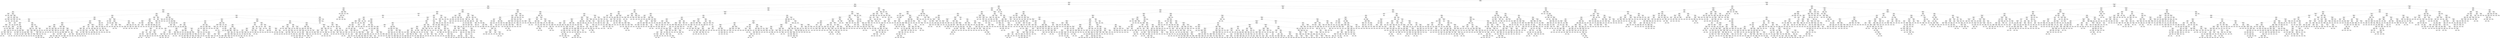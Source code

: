 digraph Tree {
node [shape=box, style="rounded", color="black", fontname=helvetica] ;
edge [fontname=helvetica] ;
0 [label="sqft <= 0.3\nmse = 148613.8\nsamples = 3258\nvalue = 1468.5"] ;
1 [label="ld_1.0 <= -0.1\nmse = 93027.6\nsamples = 2252\nvalue = 1320.4"] ;
0 -> 1 [labeldistance=2.5, labelangle=45, headlabel="True"] ;
2 [label="sqft <= -0.2\nmse = 49484.4\nsamples = 1185\nvalue = 1145.8"] ;
1 -> 2 ;
3 [label="sqft <= -0.7\nmse = 29560.7\nsamples = 862\nvalue = 1072.9"] ;
2 -> 3 ;
4 [label="ty_4.0 <= 1.7\nmse = 20661.1\nsamples = 471\nvalue = 1002.9"] ;
3 -> 4 ;
5 [label="pTwenties <= -1.4\nmse = 17126.3\nsamples = 462\nvalue = 996.6"] ;
4 -> 5 ;
6 [label="sqft <= -1.1\nmse = 44217.7\nsamples = 13\nvalue = 1186.5"] ;
5 -> 6 ;
7 [label="pSixtyPlus <= 0.6\nmse = 22.2\nsamples = 3\nvalue = 931.7"] ;
6 -> 7 ;
8 [label="mse = 0.0\nsamples = 1\nvalue = 925.0"] ;
7 -> 8 ;
9 [label="mse = 0.0\nsamples = 2\nvalue = 935.0"] ;
7 -> 9 ;
10 [label="postdateint <= -1.3\nmse = 27294.4\nsamples = 10\nvalue = 1282.1"] ;
6 -> 10 ;
11 [label="medianIncome <= 2.2\nmse = 18334.0\nsamples = 4\nvalue = 1086.0"] ;
10 -> 11 ;
12 [label="sqft <= -1.0\nmse = 4006.2\nsamples = 3\nvalue = 1147.5"] ;
11 -> 12 ;
13 [label="mse = 0.0\nsamples = 1\nvalue = 1250.0"] ;
12 -> 13 ;
14 [label="postdateint <= -1.3\nmse = 672.2\nsamples = 2\nvalue = 1113.3"] ;
12 -> 14 ;
15 [label="mse = 0.0\nsamples = 1\nvalue = 1150.0"] ;
14 -> 15 ;
16 [label="mse = 0.0\nsamples = 1\nvalue = 1095.0"] ;
14 -> 16 ;
17 [label="mse = 0.0\nsamples = 1\nvalue = 840.0"] ;
11 -> 17 ;
18 [label="postdateint <= -0.4\nmse = 5935.8\nsamples = 6\nvalue = 1371.3"] ;
10 -> 18 ;
19 [label="postdateint <= -0.9\nmse = 3332.7\nsamples = 4\nvalue = 1314.0"] ;
18 -> 19 ;
20 [label="mse = 1840.2\nsamples = 2\nvalue = 1356.7"] ;
19 -> 20 ;
21 [label="postdateint <= -0.5\nmse = 1184.2\nsamples = 2\nvalue = 1271.3"] ;
19 -> 21 ;
22 [label="mse = 0.0\nsamples = 1\nvalue = 1247.0"] ;
21 -> 22 ;
23 [label="mse = 0.0\nsamples = 1\nvalue = 1320.0"] ;
21 -> 23 ;
24 [label="pk_4.0 <= 0.4\nmse = 400.0\nsamples = 2\nvalue = 1440.0"] ;
18 -> 24 ;
25 [label="mse = 0.0\nsamples = 1\nvalue = 1400.0"] ;
24 -> 25 ;
26 [label="mse = 0.0\nsamples = 1\nvalue = 1450.0"] ;
24 -> 26 ;
27 [label="pYouths <= -0.0\nmse = 15097.0\nsamples = 449\nvalue = 990.6"] ;
5 -> 27 ;
28 [label="sqft <= -0.8\nmse = 17521.1\nsamples = 185\nvalue = 1035.9"] ;
27 -> 28 ;
29 [label="pk_2.0 <= 0.0\nmse = 14909.7\nsamples = 157\nvalue = 1018.3"] ;
28 -> 29 ;
30 [label="sqft <= -1.1\nmse = 8574.9\nsamples = 132\nvalue = 997.7"] ;
29 -> 30 ;
31 [label="pTwenties <= 0.2\nmse = 5911.4\nsamples = 55\nvalue = 953.7"] ;
30 -> 31 ;
32 [label="sqft <= -1.3\nmse = 6565.5\nsamples = 7\nvalue = 1059.2"] ;
31 -> 32 ;
33 [label="pThirties <= 0.2\nmse = 4215.6\nsamples = 5\nvalue = 1089.9"] ;
32 -> 33 ;
34 [label="postdateint <= 0.2\nmse = 2629.7\nsamples = 3\nvalue = 1044.8"] ;
33 -> 34 ;
35 [label="mse = 200.0\nsamples = 2\nvalue = 1016.0"] ;
34 -> 35 ;
36 [label="mse = 0.0\nsamples = 1\nvalue = 1131.0"] ;
34 -> 36 ;
37 [label="mse = 0.0\nsamples = 2\nvalue = 1150.0"] ;
33 -> 37 ;
38 [label="pForties <= -0.0\nmse = 9.0\nsamples = 2\nvalue = 952.0"] ;
32 -> 38 ;
39 [label="mse = 0.0\nsamples = 1\nvalue = 949.0"] ;
38 -> 39 ;
40 [label="mse = 0.0\nsamples = 1\nvalue = 955.0"] ;
38 -> 40 ;
41 [label="pk_4.0 <= 0.4\nmse = 4263.5\nsamples = 48\nvalue = 940.5"] ;
31 -> 41 ;
42 [label="postdateint <= 0.6\nmse = 2999.9\nsamples = 23\nvalue = 914.7"] ;
41 -> 42 ;
43 [label="sqft <= -1.5\nmse = 2678.7\nsamples = 14\nvalue = 890.9"] ;
42 -> 43 ;
44 [label="pSixtyPlus <= -0.4\nmse = 229.7\nsamples = 3\nvalue = 833.8"] ;
43 -> 44 ;
45 [label="mse = 0.0\nsamples = 1\nvalue = 860.0"] ;
44 -> 45 ;
46 [label="mse = 0.0\nsamples = 2\nvalue = 825.0"] ;
44 -> 46 ;
47 [label="postdateint <= -0.2\nmse = 2335.6\nsamples = 11\nvalue = 903.6"] ;
43 -> 47 ;
48 [label="postdateint <= -0.3\nmse = 430.9\nsamples = 9\nvalue = 911.9"] ;
47 -> 48 ;
49 [label="sqft <= -1.5\nmse = 83.1\nsamples = 5\nvalue = 903.2"] ;
48 -> 49 ;
50 [label="mse = 0.0\nsamples = 1\nvalue = 925.0"] ;
49 -> 50 ;
51 [label="medianIncome <= -1.0\nmse = 39.0\nsamples = 4\nvalue = 901.0"] ;
49 -> 51 ;
52 [label="postdateint <= -0.4\nmse = 25.0\nsamples = 2\nvalue = 905.0"] ;
51 -> 52 ;
53 [label="mse = 0.0\nsamples = 1\nvalue = 910.0"] ;
52 -> 53 ;
54 [label="mse = 0.0\nsamples = 1\nvalue = 900.0"] ;
52 -> 54 ;
55 [label="mse = 0.0\nsamples = 2\nvalue = 895.0"] ;
51 -> 55 ;
56 [label="ld_4.0 <= 1.5\nmse = 664.0\nsamples = 4\nvalue = 931.0"] ;
48 -> 56 ;
57 [label="postdateint <= -0.3\nmse = 38.9\nsamples = 3\nvalue = 951.7"] ;
56 -> 57 ;
58 [label="mse = 0.0\nsamples = 1\nvalue = 960.0"] ;
57 -> 58 ;
59 [label="pk_3.0 <= 1.3\nmse = 6.2\nsamples = 2\nvalue = 947.5"] ;
57 -> 59 ;
60 [label="mse = 0.0\nsamples = 1\nvalue = 945.0"] ;
59 -> 60 ;
61 [label="mse = 0.0\nsamples = 1\nvalue = 950.0"] ;
59 -> 61 ;
62 [label="mse = 0.0\nsamples = 1\nvalue = 900.0"] ;
56 -> 62 ;
63 [label="pSixtyPlus <= -0.4\nmse = 12656.2\nsamples = 2\nvalue = 837.5"] ;
47 -> 63 ;
64 [label="mse = 0.0\nsamples = 1\nvalue = 725.0"] ;
63 -> 64 ;
65 [label="mse = 0.0\nsamples = 1\nvalue = 950.0"] ;
63 -> 65 ;
66 [label="ld_3.0 <= 0.3\nmse = 1213.3\nsamples = 9\nvalue = 952.1"] ;
42 -> 66 ;
67 [label="mse = 0.0\nsamples = 1\nvalue = 905.0"] ;
66 -> 67 ;
68 [label="postdateint <= 1.1\nmse = 983.3\nsamples = 8\nvalue = 960.0"] ;
66 -> 68 ;
69 [label="medianIncome <= -0.9\nmse = 42.2\nsamples = 2\nvalue = 991.2"] ;
68 -> 69 ;
70 [label="mse = 0.0\nsamples = 1\nvalue = 995.0"] ;
69 -> 70 ;
71 [label="mse = 0.0\nsamples = 1\nvalue = 980.0"] ;
69 -> 71 ;
72 [label="sqft <= -1.2\nmse = 721.5\nsamples = 6\nvalue = 944.4"] ;
68 -> 72 ;
73 [label="sqft <= -1.3\nmse = 586.8\nsamples = 4\nvalue = 950.8"] ;
72 -> 73 ;
74 [label="mse = 0.0\nsamples = 1\nvalue = 925.0"] ;
73 -> 74 ;
75 [label="postdateint <= 1.6\nmse = 544.0\nsamples = 3\nvalue = 956.0"] ;
73 -> 75 ;
76 [label="mse = 0.0\nsamples = 1\nvalue = 930.0"] ;
75 -> 76 ;
77 [label="ty_1.0 <= -0.8\nmse = 468.8\nsamples = 2\nvalue = 962.5"] ;
75 -> 77 ;
78 [label="mse = 0.0\nsamples = 1\nvalue = 950.0"] ;
77 -> 78 ;
79 [label="mse = 0.0\nsamples = 1\nvalue = 1000.0"] ;
77 -> 79 ;
80 [label="postdateint <= 1.6\nmse = 625.0\nsamples = 2\nvalue = 925.0"] ;
72 -> 80 ;
81 [label="mse = 0.0\nsamples = 1\nvalue = 950.0"] ;
80 -> 81 ;
82 [label="mse = 0.0\nsamples = 1\nvalue = 900.0"] ;
80 -> 82 ;
83 [label="sqft <= -1.2\nmse = 4198.1\nsamples = 25\nvalue = 966.3"] ;
41 -> 83 ;
84 [label="postdateint <= 0.6\nmse = 3884.6\nsamples = 24\nvalue = 958.7"] ;
83 -> 84 ;
85 [label="postdateint <= 0.6\nmse = 2695.1\nsamples = 18\nvalue = 941.2"] ;
84 -> 85 ;
86 [label="pYouths <= -1.0\nmse = 1679.0\nsamples = 17\nvalue = 948.0"] ;
85 -> 86 ;
87 [label="postdateint <= -0.2\nmse = 1812.2\nsamples = 8\nvalue = 938.5"] ;
86 -> 87 ;
88 [label="sqft <= -1.4\nmse = 316.7\nsamples = 4\nvalue = 923.3"] ;
87 -> 88 ;
89 [label="mse = 0.0\nsamples = 1\nvalue = 945.0"] ;
88 -> 89 ;
90 [label="sqft <= -1.3\nmse = 234.7\nsamples = 3\nvalue = 917.1"] ;
88 -> 90 ;
91 [label="mse = 150.0\nsamples = 2\nvalue = 910.0"] ;
90 -> 91 ;
92 [label="mse = 0.0\nsamples = 1\nvalue = 935.0"] ;
90 -> 92 ;
93 [label="postdateint <= -0.2\nmse = 3196.8\nsamples = 4\nvalue = 961.2"] ;
87 -> 93 ;
94 [label="postdateint <= -0.2\nmse = 722.0\nsamples = 2\nvalue = 1014.0"] ;
93 -> 94 ;
95 [label="mse = 0.0\nsamples = 1\nvalue = 995.0"] ;
94 -> 95 ;
96 [label="mse = 0.0\nsamples = 1\nvalue = 1052.0"] ;
94 -> 96 ;
97 [label="postdateint <= 0.2\nmse = 88.9\nsamples = 2\nvalue = 908.3"] ;
93 -> 97 ;
98 [label="mse = 0.0\nsamples = 1\nvalue = 895.0"] ;
97 -> 98 ;
99 [label="mse = 0.0\nsamples = 1\nvalue = 915.0"] ;
97 -> 99 ;
100 [label="postdateint <= -0.3\nmse = 1056.4\nsamples = 9\nvalue = 963.8"] ;
86 -> 100 ;
101 [label="postdateint <= -1.4\nmse = 92.2\nsamples = 4\nvalue = 978.8"] ;
100 -> 101 ;
102 [label="mse = 0.0\nsamples = 1\nvalue = 995.0"] ;
101 -> 102 ;
103 [label="postdateint <= -0.3\nmse = 5.6\nsamples = 3\nvalue = 973.3"] ;
101 -> 103 ;
104 [label="mse = 0.0\nsamples = 2\nvalue = 975.0"] ;
103 -> 104 ;
105 [label="mse = 0.0\nsamples = 1\nvalue = 970.0"] ;
103 -> 105 ;
106 [label="postdateint <= 0.2\nmse = 1505.0\nsamples = 5\nvalue = 951.8"] ;
100 -> 106 ;
107 [label="postdateint <= -0.2\nmse = 1298.0\nsamples = 4\nvalue = 941.0"] ;
106 -> 107 ;
108 [label="sqft <= -1.3\nmse = 1089.0\nsamples = 2\nvalue = 962.0"] ;
107 -> 108 ;
109 [label="mse = 0.0\nsamples = 1\nvalue = 929.0"] ;
108 -> 109 ;
110 [label="mse = 0.0\nsamples = 1\nvalue = 995.0"] ;
108 -> 110 ;
111 [label="postdateint <= -0.2\nmse = 625.0\nsamples = 2\nvalue = 920.0"] ;
107 -> 111 ;
112 [label="mse = 0.0\nsamples = 1\nvalue = 895.0"] ;
111 -> 112 ;
113 [label="mse = 0.0\nsamples = 1\nvalue = 945.0"] ;
111 -> 113 ;
114 [label="mse = 0.0\nsamples = 1\nvalue = 995.0"] ;
106 -> 114 ;
115 [label="mse = 0.0\nsamples = 1\nvalue = 780.0"] ;
85 -> 115 ;
116 [label="postdateint <= 1.2\nmse = 3687.1\nsamples = 6\nvalue = 1013.1"] ;
84 -> 116 ;
117 [label="ld_4.0 <= 1.5\nmse = 1134.0\nsamples = 4\nvalue = 1049.0"] ;
116 -> 117 ;
118 [label="postdateint <= 0.7\nmse = 506.2\nsamples = 3\nvalue = 1062.5"] ;
117 -> 118 ;
119 [label="pSixtyPlus <= -0.4\nmse = 50.0\nsamples = 2\nvalue = 1050.0"] ;
118 -> 119 ;
120 [label="mse = 0.0\nsamples = 1\nvalue = 1045.0"] ;
119 -> 120 ;
121 [label="mse = 0.0\nsamples = 1\nvalue = 1060.0"] ;
119 -> 121 ;
122 [label="mse = 0.0\nsamples = 1\nvalue = 1100.0"] ;
118 -> 122 ;
123 [label="mse = 0.0\nsamples = 1\nvalue = 995.0"] ;
117 -> 123 ;
124 [label="ld_4.0 <= 1.5\nmse = 2222.2\nsamples = 2\nvalue = 953.3"] ;
116 -> 124 ;
125 [label="mse = 0.0\nsamples = 1\nvalue = 920.0"] ;
124 -> 125 ;
126 [label="mse = 0.0\nsamples = 1\nvalue = 1020.0"] ;
124 -> 126 ;
127 [label="mse = 0.0\nsamples = 1\nvalue = 1050.0"] ;
83 -> 127 ;
128 [label="postdateint <= 1.6\nmse = 8063.9\nsamples = 77\nvalue = 1030.0"] ;
30 -> 128 ;
129 [label="pk_5.0 <= 1.5\nmse = 6004.2\nsamples = 70\nvalue = 1021.7"] ;
128 -> 129 ;
130 [label="postdateint <= -0.4\nmse = 5679.5\nsamples = 45\nvalue = 1039.8"] ;
129 -> 130 ;
131 [label="sqft <= -1.0\nmse = 2651.5\nsamples = 12\nvalue = 974.5"] ;
130 -> 131 ;
132 [label="postdateint <= -1.3\nmse = 1890.8\nsamples = 4\nvalue = 940.4"] ;
131 -> 132 ;
133 [label="pTwenties <= 0.2\nmse = 600.2\nsamples = 3\nvalue = 974.5"] ;
132 -> 133 ;
134 [label="mse = 0.0\nsamples = 1\nvalue = 950.0"] ;
133 -> 134 ;
135 [label="mse = 533.6\nsamples = 2\nvalue = 982.7"] ;
133 -> 135 ;
136 [label="mse = 0.0\nsamples = 1\nvalue = 895.0"] ;
132 -> 136 ;
137 [label="postdateint <= -1.2\nmse = 1638.0\nsamples = 8\nvalue = 1001.0"] ;
131 -> 137 ;
138 [label="postdateint <= -1.3\nmse = 485.8\nsamples = 5\nvalue = 1028.8"] ;
137 -> 138 ;
139 [label="pSixtyPlus <= -0.2\nmse = 9.0\nsamples = 2\nvalue = 1002.0"] ;
138 -> 139 ;
140 [label="mse = 0.0\nsamples = 1\nvalue = 999.0"] ;
139 -> 140 ;
141 [label="mse = 0.0\nsamples = 1\nvalue = 1005.0"] ;
139 -> 141 ;
142 [label="postdateint <= -1.2\nmse = 5.6\nsamples = 3\nvalue = 1046.7"] ;
138 -> 142 ;
143 [label="mse = 0.0\nsamples = 2\nvalue = 1045.0"] ;
142 -> 143 ;
144 [label="mse = 0.0\nsamples = 1\nvalue = 1050.0"] ;
142 -> 144 ;
145 [label="pSixtyPlus <= 0.3\nmse = 904.7\nsamples = 3\nvalue = 966.2"] ;
137 -> 145 ;
146 [label="pYouths <= -1.2\nmse = 156.2\nsamples = 2\nvalue = 937.5"] ;
145 -> 146 ;
147 [label="mse = 0.0\nsamples = 1\nvalue = 925.0"] ;
146 -> 147 ;
148 [label="mse = 0.0\nsamples = 1\nvalue = 950.0"] ;
146 -> 148 ;
149 [label="mse = 0.0\nsamples = 1\nvalue = 995.0"] ;
145 -> 149 ;
150 [label="postdateint <= -0.4\nmse = 4821.2\nsamples = 33\nvalue = 1061.1"] ;
130 -> 150 ;
151 [label="medianIncome <= -0.9\nmse = 3600.0\nsamples = 2\nvalue = 1235.0"] ;
150 -> 151 ;
152 [label="mse = 0.0\nsamples = 1\nvalue = 1175.0"] ;
151 -> 152 ;
153 [label="mse = 0.0\nsamples = 1\nvalue = 1295.0"] ;
151 -> 153 ;
154 [label="ld_3.0 <= 0.3\nmse = 3531.9\nsamples = 31\nvalue = 1053.7"] ;
150 -> 154 ;
155 [label="sqft <= -1.1\nmse = 2063.8\nsamples = 8\nvalue = 1022.4"] ;
154 -> 155 ;
156 [label="mse = 0.0\nsamples = 1\nvalue = 1118.0"] ;
155 -> 156 ;
157 [label="sqft <= -1.0\nmse = 958.2\nsamples = 7\nvalue = 1009.7"] ;
155 -> 157 ;
158 [label="mse = 0.0\nsamples = 1\nvalue = 925.0"] ;
157 -> 158 ;
159 [label="pTwenties <= 0.2\nmse = 478.1\nsamples = 6\nvalue = 1015.7"] ;
157 -> 159 ;
160 [label="postdateint <= 0.7\nmse = 429.0\nsamples = 5\nvalue = 1024.0"] ;
159 -> 160 ;
161 [label="postdateint <= 0.1\nmse = 98.0\nsamples = 3\nvalue = 1036.4"] ;
160 -> 161 ;
162 [label="mse = 0.0\nsamples = 1\nvalue = 1025.0"] ;
161 -> 162 ;
163 [label="mse = 0.0\nsamples = 2\nvalue = 1045.0"] ;
161 -> 163 ;
164 [label="mse = 0.0\nsamples = 2\nvalue = 995.0"] ;
160 -> 164 ;
165 [label="mse = 0.0\nsamples = 1\nvalue = 995.0"] ;
159 -> 165 ;
166 [label="postdateint <= 0.5\nmse = 3493.4\nsamples = 23\nvalue = 1071.5"] ;
154 -> 166 ;
167 [label="number bedrooms <= -0.1\nmse = 3506.6\nsamples = 15\nvalue = 1095.9"] ;
166 -> 167 ;
168 [label="postdateint <= -0.3\nmse = 2489.6\nsamples = 14\nvalue = 1082.7"] ;
167 -> 168 ;
169 [label="pSixtyPlus <= -0.4\nmse = 1086.0\nsamples = 5\nvalue = 1043.0"] ;
168 -> 169 ;
170 [label="postdateint <= -0.4\nmse = 512.5\nsamples = 4\nvalue = 1030.0"] ;
169 -> 170 ;
171 [label="mse = 756.2\nsamples = 2\nvalue = 1022.5"] ;
170 -> 171 ;
172 [label="mse = 156.2\nsamples = 2\nvalue = 1037.5"] ;
170 -> 172 ;
173 [label="mse = 0.0\nsamples = 1\nvalue = 1095.0"] ;
169 -> 173 ;
174 [label="sqft <= -1.1\nmse = 2011.2\nsamples = 9\nvalue = 1102.5"] ;
168 -> 174 ;
175 [label="mse = 0.0\nsamples = 1\nvalue = 1175.0"] ;
174 -> 175 ;
176 [label="postdateint <= -0.3\nmse = 1585.8\nsamples = 8\nvalue = 1094.4"] ;
174 -> 176 ;
177 [label="mse = 2500.0\nsamples = 2\nvalue = 1145.0"] ;
176 -> 177 ;
178 [label="mse = 385.7\nsamples = 6\nvalue = 1080.0"] ;
176 -> 178 ;
179 [label="mse = 0.0\nsamples = 1\nvalue = 1195.0"] ;
167 -> 179 ;
180 [label="pThirties <= 0.6\nmse = 1677.2\nsamples = 8\nvalue = 1039.5"] ;
166 -> 180 ;
181 [label="sqft <= -0.9\nmse = 435.8\nsamples = 4\nvalue = 1064.1"] ;
180 -> 181 ;
182 [label="sqft <= -1.0\nmse = 4.0\nsamples = 2\nvalue = 1097.0"] ;
181 -> 182 ;
183 [label="mse = 0.0\nsamples = 1\nvalue = 1095.0"] ;
182 -> 183 ;
184 [label="mse = 0.0\nsamples = 1\nvalue = 1099.0"] ;
182 -> 184 ;
185 [label="medianIncome <= 0.0\nmse = 4.0\nsamples = 2\nvalue = 1051.0"] ;
181 -> 185 ;
186 [label="mse = 0.0\nsamples = 1\nvalue = 1050.0"] ;
185 -> 186 ;
187 [label="mse = 0.0\nsamples = 1\nvalue = 1055.0"] ;
185 -> 187 ;
188 [label="postdateint <= 0.5\nmse = 1595.1\nsamples = 4\nvalue = 1010.8"] ;
180 -> 188 ;
189 [label="sqft <= -1.0\nmse = 1406.2\nsamples = 2\nvalue = 1057.5"] ;
188 -> 189 ;
190 [label="mse = 0.0\nsamples = 1\nvalue = 1020.0"] ;
189 -> 190 ;
191 [label="mse = 0.0\nsamples = 1\nvalue = 1095.0"] ;
189 -> 191 ;
192 [label="sqft <= -1.0\nmse = 56.2\nsamples = 2\nvalue = 987.5"] ;
188 -> 192 ;
193 [label="mse = 0.0\nsamples = 1\nvalue = 980.0"] ;
192 -> 193 ;
194 [label="mse = 0.0\nsamples = 1\nvalue = 995.0"] ;
192 -> 194 ;
195 [label="medianIncome <= -0.8\nmse = 4990.9\nsamples = 25\nvalue = 989.9"] ;
129 -> 195 ;
196 [label="sqft <= -1.0\nmse = 5455.4\nsamples = 13\nvalue = 957.5"] ;
195 -> 196 ;
197 [label="ld_3.0 <= 0.3\nmse = 3201.9\nsamples = 10\nvalue = 997.0"] ;
196 -> 197 ;
198 [label="postdateint <= 1.2\nmse = 625.0\nsamples = 2\nvalue = 1125.0"] ;
197 -> 198 ;
199 [label="mse = 0.0\nsamples = 1\nvalue = 1150.0"] ;
198 -> 199 ;
200 [label="mse = 0.0\nsamples = 1\nvalue = 1100.0"] ;
198 -> 200 ;
201 [label="sqft <= -1.0\nmse = 445.6\nsamples = 8\nvalue = 975.7"] ;
197 -> 201 ;
202 [label="postdateint <= 0.7\nmse = 513.9\nsamples = 5\nvalue = 963.3"] ;
201 -> 202 ;
203 [label="mse = 0.0\nsamples = 1\nvalue = 950.0"] ;
202 -> 203 ;
204 [label="postdateint <= 1.1\nmse = 637.5\nsamples = 4\nvalue = 970.0"] ;
202 -> 204 ;
205 [label="mse = 506.2\nsamples = 2\nvalue = 972.5"] ;
204 -> 205 ;
206 [label="mse = 756.2\nsamples = 2\nvalue = 967.5"] ;
204 -> 206 ;
207 [label="postdateint <= 0.1\nmse = 73.0\nsamples = 3\nvalue = 988.0"] ;
201 -> 207 ;
208 [label="postdateint <= -0.3\nmse = 18.0\nsamples = 2\nvalue = 996.0"] ;
207 -> 208 ;
209 [label="mse = 0.0\nsamples = 1\nvalue = 999.0"] ;
208 -> 209 ;
210 [label="mse = 0.0\nsamples = 1\nvalue = 990.0"] ;
208 -> 210 ;
211 [label="mse = 0.0\nsamples = 1\nvalue = 980.0"] ;
207 -> 211 ;
212 [label="ld_4.0 <= 1.5\nmse = 612.2\nsamples = 3\nvalue = 878.6"] ;
196 -> 212 ;
213 [label="mse = 0.0\nsamples = 2\nvalue = 850.0"] ;
212 -> 213 ;
214 [label="mse = 0.0\nsamples = 1\nvalue = 900.0"] ;
212 -> 214 ;
215 [label="number bedrooms <= -0.1\nmse = 1190.6\nsamples = 12\nvalue = 1032.5"] ;
195 -> 215 ;
216 [label="postdateint <= 0.5\nmse = 306.6\nsamples = 10\nvalue = 1024.3"] ;
215 -> 216 ;
217 [label="sqft <= -1.0\nmse = 137.1\nsamples = 6\nvalue = 1031.9"] ;
216 -> 217 ;
218 [label="mse = 0.0\nsamples = 1\nvalue = 1020.0"] ;
217 -> 218 ;
219 [label="postdateint <= -0.2\nmse = 120.1\nsamples = 5\nvalue = 1035.8"] ;
217 -> 219 ;
220 [label="ld_4.0 <= 1.5\nmse = 6.2\nsamples = 2\nvalue = 1047.5"] ;
219 -> 220 ;
221 [label="mse = 0.0\nsamples = 1\nvalue = 1050.0"] ;
220 -> 221 ;
222 [label="mse = 0.0\nsamples = 1\nvalue = 1045.0"] ;
220 -> 222 ;
223 [label="pFifties <= 0.9\nmse = 75.0\nsamples = 3\nvalue = 1030.0"] ;
219 -> 223 ;
224 [label="mse = 0.0\nsamples = 2\nvalue = 1025.0"] ;
223 -> 224 ;
225 [label="mse = 0.0\nsamples = 1\nvalue = 1045.0"] ;
223 -> 225 ;
226 [label="pYouths <= -0.3\nmse = 353.5\nsamples = 4\nvalue = 1014.2"] ;
216 -> 226 ;
227 [label="postdateint <= 1.1\nmse = 88.9\nsamples = 2\nvalue = 1031.7"] ;
226 -> 227 ;
228 [label="mse = 0.0\nsamples = 1\nvalue = 1045.0"] ;
227 -> 228 ;
229 [label="mse = 0.0\nsamples = 1\nvalue = 1025.0"] ;
227 -> 229 ;
230 [label="postdateint <= 1.1\nmse = 5.6\nsamples = 2\nvalue = 996.7"] ;
226 -> 230 ;
231 [label="mse = 0.0\nsamples = 1\nvalue = 995.0"] ;
230 -> 231 ;
232 [label="mse = 0.0\nsamples = 1\nvalue = 1000.0"] ;
230 -> 232 ;
233 [label="postdateint <= 0.1\nmse = 3600.0\nsamples = 2\nvalue = 1090.0"] ;
215 -> 233 ;
234 [label="mse = 0.0\nsamples = 1\nvalue = 1030.0"] ;
233 -> 234 ;
235 [label="mse = 0.0\nsamples = 1\nvalue = 1150.0"] ;
233 -> 235 ;
236 [label="postdateint <= 2.1\nmse = 22160.9\nsamples = 7\nvalue = 1136.2"] ;
128 -> 236 ;
237 [label="sqft <= -0.9\nmse = 9713.9\nsamples = 6\nvalue = 1206.7"] ;
236 -> 237 ;
238 [label="ld_3.0 <= 0.3\nmse = 4166.0\nsamples = 5\nvalue = 1242.0"] ;
237 -> 238 ;
239 [label="mse = 0.0\nsamples = 1\nvalue = 1350.0"] ;
238 -> 239 ;
240 [label="pk_5.0 <= 1.5\nmse = 1562.5\nsamples = 4\nvalue = 1215.0"] ;
238 -> 240 ;
241 [label="sqft <= -1.0\nmse = 205.6\nsamples = 3\nvalue = 1236.7"] ;
240 -> 241 ;
242 [label="mse = 0.0\nsamples = 1\nvalue = 1255.0"] ;
241 -> 242 ;
243 [label="medianIncome <= -0.9\nmse = 56.2\nsamples = 2\nvalue = 1227.5"] ;
241 -> 243 ;
244 [label="mse = 0.0\nsamples = 1\nvalue = 1235.0"] ;
243 -> 244 ;
245 [label="mse = 0.0\nsamples = 1\nvalue = 1220.0"] ;
243 -> 245 ;
246 [label="mse = 0.0\nsamples = 1\nvalue = 1150.0"] ;
240 -> 246 ;
247 [label="mse = 0.0\nsamples = 1\nvalue = 1030.0"] ;
237 -> 247 ;
248 [label="mse = 0.0\nsamples = 1\nvalue = 925.0"] ;
236 -> 248 ;
249 [label="sqft <= -1.3\nmse = 31931.4\nsamples = 25\nvalue = 1101.9"] ;
29 -> 249 ;
250 [label="postdateint <= -0.9\nmse = 911.8\nsamples = 3\nvalue = 880.8"] ;
249 -> 250 ;
251 [label="mse = 0.0\nsamples = 1\nvalue = 840.0"] ;
250 -> 251 ;
252 [label="pTwenties <= 1.0\nmse = 117.2\nsamples = 2\nvalue = 901.2"] ;
250 -> 252 ;
253 [label="mse = 0.0\nsamples = 1\nvalue = 895.0"] ;
252 -> 253 ;
254 [label="mse = 0.0\nsamples = 1\nvalue = 920.0"] ;
252 -> 254 ;
255 [label="postdateint <= 0.6\nmse = 28271.4\nsamples = 22\nvalue = 1134.3"] ;
249 -> 255 ;
256 [label="pSixtyPlus <= 0.2\nmse = 31962.2\nsamples = 13\nvalue = 1230.5"] ;
255 -> 256 ;
257 [label="ty_1.0 <= -0.8\nmse = 16739.4\nsamples = 7\nvalue = 1124.6"] ;
256 -> 257 ;
258 [label="sqft <= -1.2\nmse = 17503.5\nsamples = 3\nvalue = 1040.8"] ;
257 -> 258 ;
259 [label="mse = 0.0\nsamples = 1\nvalue = 745.0"] ;
258 -> 259 ;
260 [label="mse = 0.0\nsamples = 2\nvalue = 1100.0"] ;
258 -> 260 ;
261 [label="pThirties <= 1.5\nmse = 1947.2\nsamples = 4\nvalue = 1208.3"] ;
257 -> 261 ;
262 [label="mse = 0.0\nsamples = 2\nvalue = 1200.0"] ;
261 -> 262 ;
263 [label="mse = 3755.6\nsamples = 2\nvalue = 1216.7"] ;
261 -> 263 ;
264 [label="medianIncome <= 0.0\nmse = 12727.7\nsamples = 6\nvalue = 1389.4"] ;
256 -> 264 ;
265 [label="postdateint <= 0.1\nmse = 2336.8\nsamples = 4\nvalue = 1329.2"] ;
264 -> 265 ;
266 [label="ty_2.0 <= 2.0\nmse = 6.2\nsamples = 2\nvalue = 1397.5"] ;
265 -> 266 ;
267 [label="mse = 0.0\nsamples = 1\nvalue = 1400.0"] ;
266 -> 267 ;
268 [label="mse = 0.0\nsamples = 1\nvalue = 1395.0"] ;
266 -> 268 ;
269 [label="mse = 0.0\nsamples = 2\nvalue = 1295.0"] ;
265 -> 269 ;
270 [label="postdateint <= -0.4\nmse = 400.0\nsamples = 2\nvalue = 1570.0"] ;
264 -> 270 ;
271 [label="mse = 0.0\nsamples = 1\nvalue = 1550.0"] ;
270 -> 271 ;
272 [label="mse = 0.0\nsamples = 1\nvalue = 1590.0"] ;
270 -> 272 ;
273 [label="ty_2.0 <= 2.0\nmse = 7537.2\nsamples = 9\nvalue = 1042.6"] ;
255 -> 273 ;
274 [label="postdateint <= 2.1\nmse = 4827.3\nsamples = 7\nvalue = 1081.0"] ;
273 -> 274 ;
275 [label="postdateint <= 1.6\nmse = 1976.5\nsamples = 4\nvalue = 1126.1"] ;
274 -> 275 ;
276 [label="pTwenties <= 0.1\nmse = 798.0\nsamples = 3\nvalue = 1106.4"] ;
275 -> 276 ;
277 [label="mse = 0.0\nsamples = 1\nvalue = 1095.0"] ;
276 -> 277 ;
278 [label="mse = 1225.0\nsamples = 2\nvalue = 1115.0"] ;
276 -> 278 ;
279 [label="mse = 0.0\nsamples = 1\nvalue = 1195.0"] ;
275 -> 279 ;
280 [label="sqft <= -1.0\nmse = 1472.2\nsamples = 3\nvalue = 1013.3"] ;
274 -> 280 ;
281 [label="pThirties <= 0.5\nmse = 938.9\nsamples = 2\nvalue = 981.7"] ;
280 -> 281 ;
282 [label="mse = 0.0\nsamples = 1\nvalue = 960.0"] ;
281 -> 282 ;
283 [label="mse = 0.0\nsamples = 1\nvalue = 1025.0"] ;
281 -> 283 ;
284 [label="mse = 0.0\nsamples = 1\nvalue = 1045.0"] ;
280 -> 284 ;
285 [label="pTwenties <= 0.5\nmse = 1422.2\nsamples = 2\nvalue = 946.7"] ;
273 -> 285 ;
286 [label="mse = 0.0\nsamples = 1\nvalue = 1000.0"] ;
285 -> 286 ;
287 [label="mse = 0.0\nsamples = 1\nvalue = 920.0"] ;
285 -> 287 ;
288 [label="medianIncome <= -0.4\nmse = 19920.7\nsamples = 28\nvalue = 1143.8"] ;
28 -> 288 ;
289 [label="pk_3.0 <= 1.3\nmse = 21628.5\nsamples = 21\nvalue = 1100.3"] ;
288 -> 289 ;
290 [label="sqft <= -0.8\nmse = 15854.9\nsamples = 20\nvalue = 1076.7"] ;
289 -> 290 ;
291 [label="postdateint <= -1.4\nmse = 12548.8\nsamples = 6\nvalue = 1004.7"] ;
290 -> 291 ;
292 [label="mse = 0.0\nsamples = 1\nvalue = 1199.0"] ;
291 -> 292 ;
293 [label="postdateint <= 0.5\nmse = 7300.6\nsamples = 5\nvalue = 972.3"] ;
291 -> 293 ;
294 [label="sqft <= -0.8\nmse = 4574.2\nsamples = 3\nvalue = 928.5"] ;
293 -> 294 ;
295 [label="pSixtyPlus <= -0.2\nmse = 1058.0\nsamples = 2\nvalue = 893.0"] ;
294 -> 295 ;
296 [label="mse = 0.0\nsamples = 1\nvalue = 870.0"] ;
295 -> 296 ;
297 [label="mse = 0.0\nsamples = 1\nvalue = 939.0"] ;
295 -> 297 ;
298 [label="mse = 0.0\nsamples = 1\nvalue = 1035.0"] ;
294 -> 298 ;
299 [label="pThirties <= 0.6\nmse = 1225.0\nsamples = 2\nvalue = 1060.0"] ;
293 -> 299 ;
300 [label="mse = 0.0\nsamples = 1\nvalue = 1025.0"] ;
299 -> 300 ;
301 [label="mse = 0.0\nsamples = 1\nvalue = 1095.0"] ;
299 -> 301 ;
302 [label="postdateint <= -0.8\nmse = 14340.2\nsamples = 14\nvalue = 1104.7"] ;
290 -> 302 ;
303 [label="pYouths <= -1.1\nmse = 7622.2\nsamples = 3\nvalue = 1026.7"] ;
302 -> 303 ;
304 [label="mse = 0.0\nsamples = 1\nvalue = 910.0"] ;
303 -> 304 ;
305 [label="pTwenties <= 0.3\nmse = 1225.0\nsamples = 2\nvalue = 1085.0"] ;
303 -> 305 ;
306 [label="mse = 0.0\nsamples = 1\nvalue = 1120.0"] ;
305 -> 306 ;
307 [label="mse = 0.0\nsamples = 1\nvalue = 1050.0"] ;
305 -> 307 ;
308 [label="postdateint <= 0.1\nmse = 14221.6\nsamples = 11\nvalue = 1120.3"] ;
302 -> 308 ;
309 [label="ty_2.0 <= 2.0\nmse = 2938.9\nsamples = 2\nvalue = 1226.7"] ;
308 -> 309 ;
310 [label="mse = 0.0\nsamples = 1\nvalue = 1265.0"] ;
309 -> 310 ;
311 [label="mse = 0.0\nsamples = 1\nvalue = 1150.0"] ;
309 -> 311 ;
312 [label="ty_2.0 <= 2.0\nmse = 13508.9\nsamples = 9\nvalue = 1093.8"] ;
308 -> 312 ;
313 [label="postdateint <= 2.0\nmse = 14398.8\nsamples = 7\nvalue = 1063.9"] ;
312 -> 313 ;
314 [label="postdateint <= 1.2\nmse = 13593.4\nsamples = 6\nvalue = 1046.9"] ;
313 -> 314 ;
315 [label="pThirties <= 0.6\nmse = 6757.1\nsamples = 5\nvalue = 1080.0"] ;
314 -> 315 ;
316 [label="sqft <= -0.7\nmse = 4339.6\nsamples = 4\nvalue = 1057.5"] ;
315 -> 316 ;
317 [label="mse = 0.0\nsamples = 1\nvalue = 1150.0"] ;
316 -> 317 ;
318 [label="postdateint <= 0.7\nmse = 92.2\nsamples = 3\nvalue = 1011.2"] ;
316 -> 318 ;
319 [label="pSixtyPlus <= 0.5\nmse = 5.6\nsamples = 2\nvalue = 1016.7"] ;
318 -> 319 ;
320 [label="mse = 0.0\nsamples = 1\nvalue = 1020.0"] ;
319 -> 320 ;
321 [label="mse = 0.0\nsamples = 1\nvalue = 1015.0"] ;
319 -> 321 ;
322 [label="mse = 0.0\nsamples = 1\nvalue = 995.0"] ;
318 -> 322 ;
323 [label="mse = 0.0\nsamples = 1\nvalue = 1215.0"] ;
315 -> 323 ;
324 [label="mse = 0.0\nsamples = 1\nvalue = 815.0"] ;
314 -> 324 ;
325 [label="mse = 0.0\nsamples = 1\nvalue = 1200.0"] ;
313 -> 325 ;
326 [label="pSixtyPlus <= -0.4\nmse = 138.9\nsamples = 2\nvalue = 1183.3"] ;
312 -> 326 ;
327 [label="mse = 0.0\nsamples = 1\nvalue = 1175.0"] ;
326 -> 327 ;
328 [label="mse = 0.0\nsamples = 1\nvalue = 1200.0"] ;
326 -> 328 ;
329 [label="mse = 0.0\nsamples = 1\nvalue = 1395.0"] ;
289 -> 329 ;
330 [label="postdateint <= 0.5\nmse = 2258.4\nsamples = 7\nvalue = 1241.6"] ;
288 -> 330 ;
331 [label="pFifties <= 0.2\nmse = 505.7\nsamples = 5\nvalue = 1272.4"] ;
330 -> 331 ;
332 [label="postdateint <= -0.3\nmse = 10.2\nsamples = 3\nvalue = 1294.8"] ;
331 -> 332 ;
333 [label="pSixtyPlus <= 1.1\nmse = 3.6\nsamples = 2\nvalue = 1296.3"] ;
332 -> 333 ;
334 [label="mse = 0.0\nsamples = 1\nvalue = 1295.0"] ;
333 -> 334 ;
335 [label="mse = 0.0\nsamples = 1\nvalue = 1299.0"] ;
333 -> 335 ;
336 [label="mse = 0.0\nsamples = 1\nvalue = 1290.0"] ;
332 -> 336 ;
337 [label="mse = 0.0\nsamples = 2\nvalue = 1250.0"] ;
331 -> 337 ;
338 [label="pk_7.0 <= 7.4\nmse = 75.0\nsamples = 2\nvalue = 1180.0"] ;
330 -> 338 ;
339 [label="mse = 0.0\nsamples = 1\nvalue = 1195.0"] ;
338 -> 339 ;
340 [label="mse = 0.0\nsamples = 1\nvalue = 1175.0"] ;
338 -> 340 ;
341 [label="ty_1.0 <= -0.8\nmse = 11254.6\nsamples = 264\nvalue = 960.8"] ;
27 -> 341 ;
342 [label="medianIncome <= -1.1\nmse = 15717.9\nsamples = 16\nvalue = 848.6"] ;
341 -> 342 ;
343 [label="ld_4.0 <= 1.5\nmse = 2449.0\nsamples = 3\nvalue = 1042.9"] ;
342 -> 343 ;
344 [label="mse = 0.0\nsamples = 2\nvalue = 1000.0"] ;
343 -> 344 ;
345 [label="mse = 0.0\nsamples = 1\nvalue = 1100.0"] ;
343 -> 345 ;
346 [label="pSixtyPlus <= -0.9\nmse = 8559.0\nsamples = 13\nvalue = 806.1"] ;
342 -> 346 ;
347 [label="sqft <= -1.4\nmse = 833.1\nsamples = 3\nvalue = 721.8"] ;
346 -> 347 ;
348 [label="mse = 0.0\nsamples = 2\nvalue = 700.0"] ;
347 -> 348 ;
349 [label="mse = 0.0\nsamples = 1\nvalue = 760.0"] ;
347 -> 349 ;
350 [label="postdateint <= -0.4\nmse = 6936.8\nsamples = 10\nvalue = 850.2"] ;
346 -> 350 ;
351 [label="sqft <= -0.9\nmse = 1125.0\nsamples = 4\nvalue = 935.0"] ;
350 -> 351 ;
352 [label="mse = 0.0\nsamples = 3\nvalue = 950.0"] ;
351 -> 352 ;
353 [label="mse = 0.0\nsamples = 1\nvalue = 860.0"] ;
351 -> 353 ;
354 [label="pFifties <= 0.8\nmse = 5238.2\nsamples = 6\nvalue = 816.3"] ;
350 -> 354 ;
355 [label="sqft <= -1.5\nmse = 5807.6\nsamples = 5\nvalue = 804.2"] ;
354 -> 355 ;
356 [label="postdateint <= 0.5\nmse = 900.0\nsamples = 2\nvalue = 760.0"] ;
355 -> 356 ;
357 [label="mse = 0.0\nsamples = 1\nvalue = 790.0"] ;
356 -> 357 ;
358 [label="mse = 0.0\nsamples = 1\nvalue = 730.0"] ;
356 -> 358 ;
359 [label="pYouths <= 0.2\nmse = 6321.0\nsamples = 3\nvalue = 813.0"] ;
355 -> 359 ;
360 [label="mse = 8926.5\nsamples = 2\nvalue = 818.6"] ;
359 -> 360 ;
361 [label="mse = 0.0\nsamples = 1\nvalue = 800.0"] ;
359 -> 361 ;
362 [label="mse = 0.0\nsamples = 1\nvalue = 865.0"] ;
354 -> 362 ;
363 [label="pYouths <= 1.9\nmse = 9377.2\nsamples = 248\nvalue = 972.3"] ;
341 -> 363 ;
364 [label="pk_4.0 <= 0.4\nmse = 8157.0\nsamples = 230\nvalue = 981.8"] ;
363 -> 364 ;
365 [label="pSixtyPlus <= 1.1\nmse = 9443.4\nsamples = 78\nvalue = 1026.3"] ;
364 -> 365 ;
366 [label="ld_4.0 <= 1.5\nmse = 8979.7\nsamples = 70\nvalue = 1014.3"] ;
365 -> 366 ;
367 [label="ld_3.0 <= 0.3\nmse = 7724.3\nsamples = 58\nvalue = 999.1"] ;
366 -> 367 ;
368 [label="sqft <= -1.0\nmse = 156.2\nsamples = 2\nvalue = 812.5"] ;
367 -> 368 ;
369 [label="mse = 0.0\nsamples = 1\nvalue = 800.0"] ;
368 -> 369 ;
370 [label="mse = 0.0\nsamples = 1\nvalue = 825.0"] ;
368 -> 370 ;
371 [label="pThirties <= -0.3\nmse = 7038.9\nsamples = 56\nvalue = 1003.6"] ;
367 -> 371 ;
372 [label="sqft <= -0.9\nmse = 6370.0\nsamples = 30\nvalue = 1025.9"] ;
371 -> 372 ;
373 [label="pTwenties <= 1.6\nmse = 5696.4\nsamples = 14\nvalue = 978.5"] ;
372 -> 373 ;
374 [label="medianIncome <= 0.3\nmse = 4099.9\nsamples = 13\nvalue = 967.8"] ;
373 -> 374 ;
375 [label="pForties <= 0.2\nmse = 567.3\nsamples = 6\nvalue = 915.7"] ;
374 -> 375 ;
376 [label="postdateint <= -0.8\nmse = 429.7\nsamples = 4\nvalue = 931.2"] ;
375 -> 376 ;
377 [label="mse = 0.0\nsamples = 1\nvalue = 900.0"] ;
376 -> 377 ;
378 [label="pk_7.0 <= 7.4\nmse = 138.9\nsamples = 3\nvalue = 941.7"] ;
376 -> 378 ;
379 [label="mse = 0.0\nsamples = 2\nvalue = 950.0"] ;
378 -> 379 ;
380 [label="mse = 0.0\nsamples = 1\nvalue = 925.0"] ;
378 -> 380 ;
381 [label="mse = 0.0\nsamples = 2\nvalue = 895.0"] ;
375 -> 381 ;
382 [label="postdateint <= 0.6\nmse = 3094.4\nsamples = 7\nvalue = 1008.3"] ;
374 -> 382 ;
383 [label="sqft <= -1.3\nmse = 600.0\nsamples = 5\nvalue = 1035.0"] ;
382 -> 383 ;
384 [label="mse = 0.0\nsamples = 1\nvalue = 975.0"] ;
383 -> 384 ;
385 [label="mse = 0.0\nsamples = 4\nvalue = 1045.0"] ;
383 -> 385 ;
386 [label="postdateint <= 1.5\nmse = 625.0\nsamples = 2\nvalue = 915.0"] ;
382 -> 386 ;
387 [label="mse = 0.0\nsamples = 1\nvalue = 940.0"] ;
386 -> 387 ;
388 [label="mse = 0.0\nsamples = 1\nvalue = 890.0"] ;
386 -> 388 ;
389 [label="mse = 0.0\nsamples = 1\nvalue = 1150.0"] ;
373 -> 389 ;
390 [label="sqft <= -0.8\nmse = 4592.5\nsamples = 16\nvalue = 1054.6"] ;
372 -> 390 ;
391 [label="sqft <= -0.8\nmse = 4410.8\nsamples = 10\nvalue = 1075.6"] ;
390 -> 391 ;
392 [label="pk_2.0 <= 0.0\nmse = 2035.2\nsamples = 8\nvalue = 1047.2"] ;
391 -> 392 ;
393 [label="pTwenties <= -0.8\nmse = 1025.0\nsamples = 5\nvalue = 1070.0"] ;
392 -> 393 ;
394 [label="mse = 0.0\nsamples = 1\nvalue = 1005.0"] ;
393 -> 394 ;
395 [label="postdateint <= 0.7\nmse = 617.3\nsamples = 4\nvalue = 1077.2"] ;
393 -> 395 ;
396 [label="mse = 688.9\nsamples = 3\nvalue = 1068.3"] ;
395 -> 396 ;
397 [label="mse = 0.0\nsamples = 1\nvalue = 1095.0"] ;
395 -> 397 ;
398 [label="postdateint <= -0.8\nmse = 17.7\nsamples = 3\nvalue = 990.2"] ;
392 -> 398 ;
399 [label="postdateint <= -1.3\nmse = 20.2\nsamples = 2\nvalue = 987.5"] ;
398 -> 399 ;
400 [label="mse = 0.0\nsamples = 1\nvalue = 992.0"] ;
399 -> 400 ;
401 [label="mse = 0.0\nsamples = 1\nvalue = 983.0"] ;
399 -> 401 ;
402 [label="mse = 0.0\nsamples = 1\nvalue = 993.0"] ;
398 -> 402 ;
403 [label="postdateint <= 0.2\nmse = 25.0\nsamples = 2\nvalue = 1175.0"] ;
391 -> 403 ;
404 [label="mse = 0.0\nsamples = 1\nvalue = 1170.0"] ;
403 -> 404 ;
405 [label="mse = 0.0\nsamples = 1\nvalue = 1180.0"] ;
403 -> 405 ;
406 [label="pSixtyPlus <= 0.2\nmse = 2696.0\nsamples = 6\nvalue = 1016.8"] ;
390 -> 406 ;
407 [label="postdateint <= 0.7\nmse = 430.6\nsamples = 4\nvalue = 1053.3"] ;
406 -> 407 ;
408 [label="mse = 0.0\nsamples = 1\nvalue = 1095.0"] ;
407 -> 408 ;
409 [label="postdateint <= 2.0\nmse = 100.0\nsamples = 3\nvalue = 1045.0"] ;
407 -> 409 ;
410 [label="mse = 0.0\nsamples = 1\nvalue = 1025.0"] ;
409 -> 410 ;
411 [label="mse = 0.0\nsamples = 2\nvalue = 1050.0"] ;
409 -> 411 ;
412 [label="pForties <= 0.4\nmse = 1089.0\nsamples = 2\nvalue = 962.0"] ;
406 -> 412 ;
413 [label="mse = 0.0\nsamples = 1\nvalue = 995.0"] ;
412 -> 413 ;
414 [label="mse = 0.0\nsamples = 1\nvalue = 929.0"] ;
412 -> 414 ;
415 [label="sqft <= -1.1\nmse = 6521.7\nsamples = 26\nvalue = 976.6"] ;
371 -> 415 ;
416 [label="postdateint <= 0.6\nmse = 8263.6\nsamples = 9\nvalue = 1016.9"] ;
415 -> 416 ;
417 [label="sqft <= -1.3\nmse = 3942.2\nsamples = 2\nvalue = 1058.8"] ;
416 -> 417 ;
418 [label="mse = 0.0\nsamples = 1\nvalue = 950.0"] ;
417 -> 418 ;
419 [label="mse = 0.0\nsamples = 1\nvalue = 1095.0"] ;
417 -> 419 ;
420 [label="postdateint <= 0.7\nmse = 9061.1\nsamples = 7\nvalue = 998.3"] ;
416 -> 420 ;
421 [label="mse = 0.0\nsamples = 1\nvalue = 750.0"] ;
420 -> 421 ;
422 [label="pk_2.0 <= 0.0\nmse = 1521.5\nsamples = 6\nvalue = 1029.4"] ;
420 -> 422 ;
423 [label="sqft <= -1.5\nmse = 1545.9\nsamples = 5\nvalue = 1034.3"] ;
422 -> 423 ;
424 [label="mse = 2100.0\nsamples = 3\nvalue = 1030.0"] ;
423 -> 424 ;
425 [label="mse = 0.0\nsamples = 2\nvalue = 1045.0"] ;
423 -> 425 ;
426 [label="mse = 0.0\nsamples = 1\nvalue = 995.0"] ;
422 -> 426 ;
427 [label="pSixtyPlus <= 0.5\nmse = 4221.8\nsamples = 17\nvalue = 954.8"] ;
415 -> 427 ;
428 [label="sqft <= -0.8\nmse = 3405.4\nsamples = 14\nvalue = 938.4"] ;
427 -> 428 ;
429 [label="sqft <= -0.8\nmse = 2076.7\nsamples = 10\nvalue = 920.4"] ;
428 -> 429 ;
430 [label="pk_2.0 <= 0.0\nmse = 2018.8\nsamples = 5\nvalue = 940.0"] ;
429 -> 430 ;
431 [label="pForties <= -0.3\nmse = 268.8\nsamples = 3\nvalue = 897.5"] ;
430 -> 431 ;
432 [label="mse = 0.0\nsamples = 1\nvalue = 925.0"] ;
431 -> 432 ;
433 [label="mse = 22.2\nsamples = 2\nvalue = 888.3"] ;
431 -> 433 ;
434 [label="postdateint <= 0.6\nmse = 156.2\nsamples = 2\nvalue = 982.5"] ;
430 -> 434 ;
435 [label="mse = 0.0\nsamples = 1\nvalue = 970.0"] ;
434 -> 435 ;
436 [label="mse = 0.0\nsamples = 1\nvalue = 995.0"] ;
434 -> 436 ;
437 [label="postdateint <= 0.1\nmse = 953.5\nsamples = 5\nvalue = 894.2"] ;
429 -> 437 ;
438 [label="mse = 0.0\nsamples = 1\nvalue = 930.0"] ;
437 -> 438 ;
439 [label="postdateint <= 0.6\nmse = 467.2\nsamples = 4\nvalue = 876.2"] ;
437 -> 439 ;
440 [label="mse = 0.0\nsamples = 1\nvalue = 850.0"] ;
439 -> 440 ;
441 [label="mse = 316.7\nsamples = 3\nvalue = 885.0"] ;
439 -> 441 ;
442 [label="postdateint <= -0.2\nmse = 3654.0\nsamples = 4\nvalue = 989.0"] ;
428 -> 442 ;
443 [label="mse = 0.0\nsamples = 1\nvalue = 930.0"] ;
442 -> 443 ;
444 [label="postdateint <= 0.2\nmse = 2222.2\nsamples = 3\nvalue = 1028.3"] ;
442 -> 444 ;
445 [label="mse = 0.0\nsamples = 1\nvalue = 995.0"] ;
444 -> 445 ;
446 [label="postdateint <= 1.0\nmse = 2500.0\nsamples = 2\nvalue = 1045.0"] ;
444 -> 446 ;
447 [label="mse = 0.0\nsamples = 1\nvalue = 1095.0"] ;
446 -> 447 ;
448 [label="mse = 0.0\nsamples = 1\nvalue = 995.0"] ;
446 -> 448 ;
449 [label="pTwenties <= -0.7\nmse = 2436.0\nsamples = 3\nvalue = 1017.0"] ;
427 -> 449 ;
450 [label="postdateint <= 1.0\nmse = 625.0\nsamples = 2\nvalue = 995.0"] ;
449 -> 450 ;
451 [label="mse = 0.0\nsamples = 1\nvalue = 1020.0"] ;
450 -> 451 ;
452 [label="mse = 0.0\nsamples = 1\nvalue = 970.0"] ;
450 -> 452 ;
453 [label="mse = 0.0\nsamples = 1\nvalue = 1105.0"] ;
449 -> 453 ;
454 [label="pYouths <= 0.4\nmse = 7450.9\nsamples = 12\nvalue = 1099.5"] ;
366 -> 454 ;
455 [label="pThirties <= 0.3\nmse = 4004.7\nsamples = 3\nvalue = 1198.8"] ;
454 -> 455 ;
456 [label="sqft <= -1.0\nmse = 2756.2\nsamples = 2\nvalue = 1147.5"] ;
455 -> 456 ;
457 [label="mse = 0.0\nsamples = 1\nvalue = 1200.0"] ;
456 -> 457 ;
458 [label="mse = 0.0\nsamples = 1\nvalue = 1095.0"] ;
456 -> 458 ;
459 [label="mse = 0.0\nsamples = 1\nvalue = 1250.0"] ;
455 -> 459 ;
460 [label="pForties <= -0.2\nmse = 3822.8\nsamples = 9\nvalue = 1063.5"] ;
454 -> 460 ;
461 [label="postdateint <= 0.1\nmse = 2543.4\nsamples = 6\nvalue = 1090.6"] ;
460 -> 461 ;
462 [label="postdateint <= -0.3\nmse = 2647.2\nsamples = 5\nvalue = 1097.3"] ;
461 -> 462 ;
463 [label="pThirties <= -0.7\nmse = 3856.8\nsamples = 3\nvalue = 1103.5"] ;
462 -> 463 ;
464 [label="mse = 0.0\nsamples = 1\nvalue = 1095.0"] ;
463 -> 464 ;
465 [label="mse = 7569.0\nsamples = 2\nvalue = 1112.0"] ;
463 -> 465 ;
466 [label="mse = 0.0\nsamples = 2\nvalue = 1085.0"] ;
462 -> 466 ;
467 [label="mse = 0.0\nsamples = 1\nvalue = 1050.0"] ;
461 -> 467 ;
468 [label="pYouths <= 0.8\nmse = 2523.0\nsamples = 3\nvalue = 1016.0"] ;
460 -> 468 ;
469 [label="mse = 0.0\nsamples = 2\nvalue = 1045.0"] ;
468 -> 469 ;
470 [label="mse = 0.0\nsamples = 1\nvalue = 929.0"] ;
468 -> 470 ;
471 [label="pFifties <= 0.8\nmse = 2374.3\nsamples = 8\nvalue = 1124.8"] ;
365 -> 471 ;
472 [label="pSixtyPlus <= 1.2\nmse = 1538.9\nsamples = 6\nvalue = 1143.3"] ;
471 -> 472 ;
473 [label="postdateint <= 1.5\nmse = 1912.5\nsamples = 4\nvalue = 1170.0"] ;
472 -> 473 ;
474 [label="postdateint <= -1.3\nmse = 50.0\nsamples = 3\nvalue = 1195.0"] ;
473 -> 474 ;
475 [label="mse = 0.0\nsamples = 1\nvalue = 1190.0"] ;
474 -> 475 ;
476 [label="postdateint <= -0.4\nmse = 56.2\nsamples = 2\nvalue = 1197.5"] ;
474 -> 476 ;
477 [label="mse = 0.0\nsamples = 1\nvalue = 1205.0"] ;
476 -> 477 ;
478 [label="mse = 0.0\nsamples = 1\nvalue = 1190.0"] ;
476 -> 478 ;
479 [label="mse = 0.0\nsamples = 1\nvalue = 1095.0"] ;
473 -> 479 ;
480 [label="postdateint <= -1.4\nmse = 216.0\nsamples = 2\nvalue = 1122.0"] ;
472 -> 480 ;
481 [label="mse = 0.0\nsamples = 1\nvalue = 1110.0"] ;
480 -> 481 ;
482 [label="mse = 0.0\nsamples = 1\nvalue = 1140.0"] ;
480 -> 482 ;
483 [label="pSixtyPlus <= 1.8\nmse = 773.6\nsamples = 2\nvalue = 1069.3"] ;
471 -> 483 ;
484 [label="mse = 0.0\nsamples = 1\nvalue = 1030.0"] ;
483 -> 484 ;
485 [label="mse = 0.0\nsamples = 1\nvalue = 1089.0"] ;
483 -> 485 ;
486 [label="pTwenties <= -0.7\nmse = 6227.3\nsamples = 152\nvalue = 961.3"] ;
364 -> 486 ;
487 [label="postdateint <= 0.6\nmse = 5416.5\nsamples = 81\nvalue = 939.0"] ;
486 -> 487 ;
488 [label="postdateint <= -0.3\nmse = 4606.1\nsamples = 63\nvalue = 948.7"] ;
487 -> 488 ;
489 [label="ld_3.0 <= 0.3\nmse = 4221.0\nsamples = 43\nvalue = 932.5"] ;
488 -> 489 ;
490 [label="pForties <= 0.5\nmse = 955.1\nsamples = 4\nvalue = 863.6"] ;
489 -> 490 ;
491 [label="mse = 0.0\nsamples = 1\nvalue = 795.0"] ;
490 -> 491 ;
492 [label="sqft <= -1.2\nmse = 200.0\nsamples = 3\nvalue = 875.0"] ;
490 -> 492 ;
493 [label="mse = 0.0\nsamples = 1\nvalue = 895.0"] ;
492 -> 493 ;
494 [label="mse = 0.0\nsamples = 2\nvalue = 865.0"] ;
492 -> 494 ;
495 [label="medianIncome <= 1.1\nmse = 3992.9\nsamples = 39\nvalue = 940.3"] ;
489 -> 495 ;
496 [label="sqft <= -0.9\nmse = 3578.4\nsamples = 35\nvalue = 934.2"] ;
495 -> 496 ;
497 [label="sqft <= -0.9\nmse = 2968.8\nsamples = 19\nvalue = 913.0"] ;
496 -> 497 ;
498 [label="sqft <= -1.5\nmse = 2482.2\nsamples = 14\nvalue = 927.5"] ;
497 -> 498 ;
499 [label="postdateint <= -0.8\nmse = 126.8\nsamples = 2\nvalue = 865.5"] ;
498 -> 499 ;
500 [label="mse = 0.0\nsamples = 1\nvalue = 859.0"] ;
499 -> 500 ;
501 [label="mse = 0.0\nsamples = 1\nvalue = 885.0"] ;
499 -> 501 ;
502 [label="medianIncome <= -0.3\nmse = 1961.5\nsamples = 12\nvalue = 941.3"] ;
498 -> 502 ;
503 [label="mse = 0.0\nsamples = 1\nvalue = 1015.0"] ;
502 -> 503 ;
504 [label="pSixtyPlus <= 0.0\nmse = 1442.4\nsamples = 11\nvalue = 932.1"] ;
502 -> 504 ;
505 [label="mse = 0.0\nsamples = 1\nvalue = 840.0"] ;
504 -> 505 ;
506 [label="mse = 935.9\nsamples = 10\nvalue = 938.2"] ;
504 -> 506 ;
507 [label="pTwenties <= -0.9\nmse = 1773.7\nsamples = 5\nvalue = 867.6"] ;
497 -> 507 ;
508 [label="pTwenties <= -0.9\nmse = 412.5\nsamples = 3\nvalue = 835.0"] ;
507 -> 508 ;
509 [label="medianIncome <= 0.3\nmse = 5.6\nsamples = 2\nvalue = 846.7"] ;
508 -> 509 ;
510 [label="mse = 0.0\nsamples = 1\nvalue = 845.0"] ;
509 -> 510 ;
511 [label="mse = 0.0\nsamples = 1\nvalue = 850.0"] ;
509 -> 511 ;
512 [label="mse = 0.0\nsamples = 1\nvalue = 800.0"] ;
508 -> 512 ;
513 [label="postdateint <= -0.9\nmse = 288.0\nsamples = 2\nvalue = 911.0"] ;
507 -> 513 ;
514 [label="mse = 0.0\nsamples = 1\nvalue = 935.0"] ;
513 -> 514 ;
515 [label="mse = 0.0\nsamples = 1\nvalue = 899.0"] ;
513 -> 515 ;
516 [label="postdateint <= -0.4\nmse = 3269.0\nsamples = 16\nvalue = 956.0"] ;
496 -> 516 ;
517 [label="pForties <= 0.2\nmse = 3284.3\nsamples = 11\nvalue = 969.2"] ;
516 -> 517 ;
518 [label="sqft <= -0.7\nmse = 3656.2\nsamples = 6\nvalue = 990.8"] ;
517 -> 518 ;
519 [label="postdateint <= -1.2\nmse = 513.6\nsamples = 4\nvalue = 974.4"] ;
518 -> 519 ;
520 [label="mse = 18.8\nsamples = 2\nvalue = 952.5"] ;
519 -> 520 ;
521 [label="mse = 216.0\nsamples = 2\nvalue = 992.0"] ;
519 -> 521 ;
522 [label="postdateint <= -0.9\nmse = 9893.6\nsamples = 2\nvalue = 1039.7"] ;
518 -> 522 ;
523 [label="mse = 0.0\nsamples = 1\nvalue = 1110.0"] ;
522 -> 523 ;
524 [label="mse = 0.0\nsamples = 1\nvalue = 899.0"] ;
522 -> 524 ;
525 [label="postdateint <= -1.2\nmse = 477.6\nsamples = 5\nvalue = 932.1"] ;
517 -> 525 ;
526 [label="medianIncome <= 0.9\nmse = 288.9\nsamples = 4\nvalue = 938.3"] ;
525 -> 526 ;
527 [label="mse = 24.0\nsamples = 3\nvalue = 931.0"] ;
526 -> 527 ;
528 [label="mse = 0.0\nsamples = 1\nvalue = 975.0"] ;
526 -> 528 ;
529 [label="mse = 0.0\nsamples = 1\nvalue = 895.0"] ;
525 -> 529 ;
530 [label="sqft <= -0.8\nmse = 2105.6\nsamples = 5\nvalue = 928.3"] ;
516 -> 530 ;
531 [label="postdateint <= -0.3\nmse = 2025.0\nsamples = 2\nvalue = 950.0"] ;
530 -> 531 ;
532 [label="mse = 0.0\nsamples = 1\nvalue = 905.0"] ;
531 -> 532 ;
533 [label="mse = 0.0\nsamples = 1\nvalue = 995.0"] ;
531 -> 533 ;
534 [label="pSixtyPlus <= 0.9\nmse = 1494.0\nsamples = 3\nvalue = 911.0"] ;
530 -> 534 ;
535 [label="mse = 0.0\nsamples = 1\nvalue = 865.0"] ;
534 -> 535 ;
536 [label="pSixtyPlus <= 1.1\nmse = 138.9\nsamples = 2\nvalue = 941.7"] ;
534 -> 536 ;
537 [label="mse = 0.0\nsamples = 1\nvalue = 950.0"] ;
536 -> 537 ;
538 [label="mse = 0.0\nsamples = 1\nvalue = 925.0"] ;
536 -> 538 ;
539 [label="postdateint <= -0.4\nmse = 3430.0\nsamples = 4\nvalue = 1010.0"] ;
495 -> 539 ;
540 [label="medianIncome <= 1.6\nmse = 506.2\nsamples = 3\nvalue = 1037.5"] ;
539 -> 540 ;
541 [label="mse = 0.0\nsamples = 1\nvalue = 1000.0"] ;
540 -> 541 ;
542 [label="sqft <= -0.8\nmse = 50.0\nsamples = 2\nvalue = 1050.0"] ;
540 -> 542 ;
543 [label="mse = 0.0\nsamples = 1\nvalue = 1045.0"] ;
542 -> 543 ;
544 [label="mse = 0.0\nsamples = 1\nvalue = 1060.0"] ;
542 -> 544 ;
545 [label="mse = 0.0\nsamples = 1\nvalue = 900.0"] ;
539 -> 545 ;
546 [label="pSixtyPlus <= 1.1\nmse = 3818.7\nsamples = 20\nvalue = 980.8"] ;
488 -> 546 ;
547 [label="sqft <= -0.9\nmse = 3103.7\nsamples = 15\nvalue = 964.0"] ;
546 -> 547 ;
548 [label="pYouths <= 0.4\nmse = 2535.5\nsamples = 10\nvalue = 994.8"] ;
547 -> 548 ;
549 [label="sqft <= -1.3\nmse = 1913.0\nsamples = 4\nvalue = 928.0"] ;
548 -> 549 ;
550 [label="mse = 0.0\nsamples = 1\nvalue = 879.0"] ;
549 -> 550 ;
551 [label="pSixtyPlus <= 0.6\nmse = 1483.6\nsamples = 3\nvalue = 944.3"] ;
549 -> 551 ;
552 [label="mse = 0.0\nsamples = 1\nvalue = 895.0"] ;
551 -> 552 ;
553 [label="ld_4.0 <= 1.5\nmse = 400.0\nsamples = 2\nvalue = 969.0"] ;
551 -> 553 ;
554 [label="mse = 0.0\nsamples = 1\nvalue = 949.0"] ;
553 -> 554 ;
555 [label="mse = 0.0\nsamples = 1\nvalue = 989.0"] ;
553 -> 555 ;
556 [label="postdateint <= 0.5\nmse = 549.2\nsamples = 6\nvalue = 1019.1"] ;
548 -> 556 ;
557 [label="postdateint <= 0.1\nmse = 120.1\nsamples = 4\nvalue = 1039.2"] ;
556 -> 557 ;
558 [label="mse = 0.0\nsamples = 2\nvalue = 1050.0"] ;
557 -> 558 ;
559 [label="pFifties <= 0.6\nmse = 5.6\nsamples = 2\nvalue = 1028.3"] ;
557 -> 559 ;
560 [label="mse = 0.0\nsamples = 1\nvalue = 1030.0"] ;
559 -> 560 ;
561 [label="mse = 0.0\nsamples = 1\nvalue = 1025.0"] ;
559 -> 561 ;
562 [label="mse = 0.0\nsamples = 2\nvalue = 995.0"] ;
556 -> 562 ;
563 [label="postdateint <= 0.2\nmse = 1139.4\nsamples = 5\nvalue = 925.4"] ;
547 -> 563 ;
564 [label="medianIncome <= 0.3\nmse = 54.0\nsamples = 2\nvalue = 894.0"] ;
563 -> 564 ;
565 [label="mse = 0.0\nsamples = 1\nvalue = 885.0"] ;
564 -> 565 ;
566 [label="mse = 0.0\nsamples = 1\nvalue = 900.0"] ;
564 -> 566 ;
567 [label="pFifties <= 0.6\nmse = 706.1\nsamples = 3\nvalue = 947.9"] ;
563 -> 567 ;
568 [label="pForties <= 0.6\nmse = 22.2\nsamples = 2\nvalue = 978.3"] ;
567 -> 568 ;
569 [label="mse = 0.0\nsamples = 1\nvalue = 975.0"] ;
568 -> 569 ;
570 [label="mse = 0.0\nsamples = 1\nvalue = 985.0"] ;
568 -> 570 ;
571 [label="mse = 0.0\nsamples = 1\nvalue = 925.0"] ;
567 -> 571 ;
572 [label="sqft <= -1.0\nmse = 2060.5\nsamples = 5\nvalue = 1037.5"] ;
546 -> 572 ;
573 [label="mse = 0.0\nsamples = 1\nvalue = 1149.0"] ;
572 -> 573 ;
574 [label="pTwenties <= -0.9\nmse = 325.1\nsamples = 4\nvalue = 1021.6"] ;
572 -> 574 ;
575 [label="postdateint <= 0.2\nmse = 64.0\nsamples = 3\nvalue = 1011.0"] ;
574 -> 575 ;
576 [label="mse = 0.0\nsamples = 2\nvalue = 1015.0"] ;
575 -> 576 ;
577 [label="mse = 0.0\nsamples = 1\nvalue = 995.0"] ;
575 -> 577 ;
578 [label="mse = 0.0\nsamples = 1\nvalue = 1048.0"] ;
574 -> 578 ;
579 [label="postdateint <= 0.7\nmse = 6749.6\nsamples = 18\nvalue = 897.0"] ;
487 -> 579 ;
580 [label="pTwenties <= -0.8\nmse = 1125.0\nsamples = 3\nvalue = 800.0"] ;
579 -> 580 ;
581 [label="mse = 0.0\nsamples = 1\nvalue = 875.0"] ;
580 -> 581 ;
582 [label="mse = 0.0\nsamples = 2\nvalue = 785.0"] ;
580 -> 582 ;
583 [label="pForties <= -0.0\nmse = 4446.3\nsamples = 15\nvalue = 929.3"] ;
579 -> 583 ;
584 [label="pForties <= -0.2\nmse = 22.2\nsamples = 3\nvalue = 853.3"] ;
583 -> 584 ;
585 [label="mse = 0.0\nsamples = 1\nvalue = 860.0"] ;
584 -> 585 ;
586 [label="mse = 0.0\nsamples = 2\nvalue = 850.0"] ;
584 -> 586 ;
587 [label="sqft <= -1.1\nmse = 3946.9\nsamples = 12\nvalue = 944.5"] ;
583 -> 587 ;
588 [label="pTwenties <= -0.8\nmse = 2133.4\nsamples = 4\nvalue = 898.6"] ;
587 -> 588 ;
589 [label="sqft <= -1.5\nmse = 225.0\nsamples = 2\nvalue = 950.0"] ;
588 -> 589 ;
590 [label="mse = 0.0\nsamples = 1\nvalue = 935.0"] ;
589 -> 590 ;
591 [label="mse = 0.0\nsamples = 1\nvalue = 965.0"] ;
589 -> 591 ;
592 [label="sqft <= -1.2\nmse = 470.2\nsamples = 2\nvalue = 864.3"] ;
588 -> 592 ;
593 [label="mse = 0.0\nsamples = 1\nvalue = 895.0"] ;
592 -> 593 ;
594 [label="mse = 0.0\nsamples = 1\nvalue = 849.0"] ;
592 -> 594 ;
595 [label="postdateint <= 1.6\nmse = 3275.8\nsamples = 8\nvalue = 967.4"] ;
587 -> 595 ;
596 [label="pYouths <= 0.4\nmse = 927.6\nsamples = 5\nvalue = 947.9"] ;
595 -> 596 ;
597 [label="mse = 0.0\nsamples = 1\nvalue = 875.0"] ;
596 -> 597 ;
598 [label="ld_4.0 <= 1.5\nmse = 50.0\nsamples = 4\nvalue = 960.0"] ;
596 -> 598 ;
599 [label="mse = 0.0\nsamples = 2\nvalue = 950.0"] ;
598 -> 599 ;
600 [label="mse = 0.0\nsamples = 2\nvalue = 965.0"] ;
598 -> 600 ;
601 [label="sqft <= -0.8\nmse = 5784.7\nsamples = 3\nvalue = 1013.0"] ;
595 -> 601 ;
602 [label="mse = 0.0\nsamples = 1\nvalue = 1120.0"] ;
601 -> 602 ;
603 [label="pForties <= 1.0\nmse = 90.2\nsamples = 2\nvalue = 959.5"] ;
601 -> 603 ;
604 [label="mse = 0.0\nsamples = 1\nvalue = 969.0"] ;
603 -> 604 ;
605 [label="mse = 0.0\nsamples = 1\nvalue = 950.0"] ;
603 -> 605 ;
606 [label="sqft <= -1.2\nmse = 5940.0\nsamples = 71\nvalue = 986.7"] ;
486 -> 606 ;
607 [label="postdateint <= 0.2\nmse = 2474.4\nsamples = 19\nvalue = 942.3"] ;
606 -> 607 ;
608 [label="postdateint <= -1.3\nmse = 413.8\nsamples = 14\nvalue = 919.3"] ;
607 -> 608 ;
609 [label="pFifties <= -0.5\nmse = 0.2\nsamples = 2\nvalue = 939.3"] ;
608 -> 609 ;
610 [label="mse = 0.0\nsamples = 1\nvalue = 940.0"] ;
609 -> 610 ;
611 [label="mse = 0.0\nsamples = 1\nvalue = 939.0"] ;
609 -> 611 ;
612 [label="postdateint <= -0.8\nmse = 406.9\nsamples = 12\nvalue = 916.4"] ;
608 -> 612 ;
613 [label="medianIncome <= -1.1\nmse = 93.8\nsamples = 3\nvalue = 907.5"] ;
612 -> 613 ;
614 [label="mse = 0.0\nsamples = 1\nvalue = 915.0"] ;
613 -> 614 ;
615 [label="mse = 0.0\nsamples = 2\nvalue = 895.0"] ;
613 -> 615 ;
616 [label="postdateint <= -0.3\nmse = 528.7\nsamples = 9\nvalue = 922.2"] ;
612 -> 616 ;
617 [label="pYouths <= 0.4\nmse = 352.9\nsamples = 4\nvalue = 935.5"] ;
616 -> 617 ;
618 [label="pFifties <= -1.5\nmse = 6.2\nsamples = 2\nvalue = 947.5"] ;
617 -> 618 ;
619 [label="mse = 0.0\nsamples = 1\nvalue = 950.0"] ;
618 -> 619 ;
620 [label="mse = 0.0\nsamples = 1\nvalue = 945.0"] ;
618 -> 620 ;
621 [label="pTwenties <= -0.0\nmse = 182.2\nsamples = 2\nvalue = 911.5"] ;
617 -> 621 ;
622 [label="mse = 0.0\nsamples = 1\nvalue = 898.0"] ;
621 -> 622 ;
623 [label="mse = 0.0\nsamples = 1\nvalue = 925.0"] ;
621 -> 623 ;
624 [label="postdateint <= -0.2\nmse = 353.3\nsamples = 5\nvalue = 909.0"] ;
616 -> 624 ;
625 [label="postdateint <= -0.2\nmse = 377.0\nsamples = 4\nvalue = 911.8"] ;
624 -> 625 ;
626 [label="pForties <= -0.3\nmse = 64.0\nsamples = 2\nvalue = 917.0"] ;
625 -> 626 ;
627 [label="mse = 0.0\nsamples = 1\nvalue = 909.0"] ;
626 -> 627 ;
628 [label="mse = 0.0\nsamples = 1\nvalue = 925.0"] ;
626 -> 628 ;
629 [label="mse = 555.6\nsamples = 2\nvalue = 908.3"] ;
625 -> 629 ;
630 [label="mse = 0.0\nsamples = 1\nvalue = 895.0"] ;
624 -> 630 ;
631 [label="pYouths <= 0.4\nmse = 3225.0\nsamples = 5\nvalue = 995.0"] ;
607 -> 631 ;
632 [label="pFifties <= -1.5\nmse = 600.0\nsamples = 2\nvalue = 945.0"] ;
631 -> 632 ;
633 [label="mse = 0.0\nsamples = 1\nvalue = 925.0"] ;
632 -> 633 ;
634 [label="mse = 0.0\nsamples = 1\nvalue = 975.0"] ;
632 -> 634 ;
635 [label="medianIncome <= -0.3\nmse = 850.0\nsamples = 3\nvalue = 1045.0"] ;
631 -> 635 ;
636 [label="postdateint <= 0.6\nmse = 117.2\nsamples = 2\nvalue = 1031.2"] ;
635 -> 636 ;
637 [label="mse = 0.0\nsamples = 1\nvalue = 1050.0"] ;
636 -> 637 ;
638 [label="mse = 0.0\nsamples = 1\nvalue = 1025.0"] ;
636 -> 638 ;
639 [label="mse = 0.0\nsamples = 1\nvalue = 1100.0"] ;
635 -> 639 ;
640 [label="pTwenties <= 0.2\nmse = 6216.5\nsamples = 52\nvalue = 1005.3"] ;
606 -> 640 ;
641 [label="postdateint <= 0.6\nmse = 4862.8\nsamples = 32\nvalue = 983.0"] ;
640 -> 641 ;
642 [label="postdateint <= 0.6\nmse = 3591.0\nsamples = 26\nvalue = 994.9"] ;
641 -> 642 ;
643 [label="pYouths <= 0.2\nmse = 2576.8\nsamples = 25\nvalue = 989.6"] ;
642 -> 643 ;
644 [label="postdateint <= -0.9\nmse = 3200.0\nsamples = 2\nvalue = 915.0"] ;
643 -> 644 ;
645 [label="mse = 0.0\nsamples = 1\nvalue = 995.0"] ;
644 -> 645 ;
646 [label="mse = 0.0\nsamples = 1\nvalue = 875.0"] ;
644 -> 646 ;
647 [label="pThirties <= -0.7\nmse = 2022.0\nsamples = 23\nvalue = 995.9"] ;
643 -> 647 ;
648 [label="pTwenties <= -0.2\nmse = 1021.3\nsamples = 9\nvalue = 971.9"] ;
647 -> 648 ;
649 [label="postdateint <= -0.4\nmse = 804.0\nsamples = 7\nvalue = 981.0"] ;
648 -> 649 ;
650 [label="pSixtyPlus <= -0.1\nmse = 800.0\nsamples = 2\nvalue = 965.0"] ;
649 -> 650 ;
651 [label="mse = 0.0\nsamples = 1\nvalue = 925.0"] ;
650 -> 651 ;
652 [label="mse = 0.0\nsamples = 1\nvalue = 985.0"] ;
650 -> 652 ;
653 [label="postdateint <= -0.3\nmse = 649.0\nsamples = 5\nvalue = 987.9"] ;
649 -> 653 ;
654 [label="mse = 0.0\nsamples = 1\nvalue = 1025.0"] ;
653 -> 654 ;
655 [label="mse = 136.0\nsamples = 4\nvalue = 973.0"] ;
653 -> 655 ;
656 [label="postdateint <= 0.1\nmse = 555.6\nsamples = 2\nvalue = 941.7"] ;
648 -> 656 ;
657 [label="mse = 0.0\nsamples = 1\nvalue = 925.0"] ;
656 -> 657 ;
658 [label="mse = 0.0\nsamples = 1\nvalue = 975.0"] ;
656 -> 658 ;
659 [label="postdateint <= 0.2\nmse = 2080.6\nsamples = 14\nvalue = 1009.4"] ;
647 -> 659 ;
660 [label="medianIncome <= -0.0\nmse = 356.9\nsamples = 13\nvalue = 1000.5"] ;
659 -> 660 ;
661 [label="number bedrooms <= -0.1\nmse = 294.4\nsamples = 12\nvalue = 1004.5"] ;
660 -> 661 ;
662 [label="mse = 231.3\nsamples = 10\nvalue = 999.1"] ;
661 -> 662 ;
663 [label="mse = 0.0\nsamples = 2\nvalue = 1025.0"] ;
661 -> 663 ;
664 [label="mse = 0.0\nsamples = 1\nvalue = 975.0"] ;
660 -> 664 ;
665 [label="mse = 0.0\nsamples = 1\nvalue = 1205.0"] ;
659 -> 665 ;
666 [label="mse = 0.0\nsamples = 1\nvalue = 1200.0"] ;
642 -> 666 ;
667 [label="sqft <= -0.8\nmse = 7117.4\nsamples = 6\nvalue = 935.4"] ;
641 -> 667 ;
668 [label="pSixtyPlus <= -0.7\nmse = 6.2\nsamples = 3\nvalue = 997.5"] ;
667 -> 668 ;
669 [label="mse = 0.0\nsamples = 2\nvalue = 1000.0"] ;
668 -> 669 ;
670 [label="mse = 0.0\nsamples = 1\nvalue = 995.0"] ;
668 -> 670 ;
671 [label="sqft <= -0.7\nmse = 3322.7\nsamples = 3\nvalue = 842.2"] ;
667 -> 671 ;
672 [label="mse = 0.0\nsamples = 1\nvalue = 785.0"] ;
671 -> 672 ;
673 [label="pSixtyPlus <= -0.3\nmse = 90.2\nsamples = 2\nvalue = 899.5"] ;
671 -> 673 ;
674 [label="mse = 0.0\nsamples = 1\nvalue = 890.0"] ;
673 -> 674 ;
675 [label="mse = 0.0\nsamples = 1\nvalue = 909.0"] ;
673 -> 675 ;
676 [label="number bedrooms <= -0.1\nmse = 6211.5\nsamples = 20\nvalue = 1043.8"] ;
640 -> 676 ;
677 [label="sqft <= -1.0\nmse = 4117.8\nsamples = 18\nvalue = 1031.3"] ;
676 -> 677 ;
678 [label="postdateint <= -0.3\nmse = 3156.6\nsamples = 9\nvalue = 994.5"] ;
677 -> 678 ;
679 [label="postdateint <= -0.9\nmse = 1160.9\nsamples = 6\nvalue = 1023.8"] ;
678 -> 679 ;
680 [label="pYouths <= 0.2\nmse = 1718.8\nsamples = 3\nvalue = 1037.5"] ;
679 -> 680 ;
681 [label="mse = 0.0\nsamples = 1\nvalue = 1050.0"] ;
680 -> 681 ;
682 [label="mse = 2222.2\nsamples = 2\nvalue = 1033.3"] ;
680 -> 682 ;
683 [label="medianIncome <= -1.1\nmse = 225.0\nsamples = 3\nvalue = 1010.0"] ;
679 -> 683 ;
684 [label="mse = 0.0\nsamples = 1\nvalue = 1025.0"] ;
683 -> 684 ;
685 [label="mse = 0.0\nsamples = 2\nvalue = 995.0"] ;
683 -> 685 ;
686 [label="medianIncome <= -1.5\nmse = 138.9\nsamples = 3\nvalue = 916.7"] ;
678 -> 686 ;
687 [label="mse = 0.0\nsamples = 1\nvalue = 900.0"] ;
686 -> 687 ;
688 [label="mse = 0.0\nsamples = 2\nvalue = 925.0"] ;
686 -> 688 ;
689 [label="postdateint <= 1.1\nmse = 3211.6\nsamples = 9\nvalue = 1056.6"] ;
677 -> 689 ;
690 [label="pSixtyPlus <= -0.8\nmse = 1793.8\nsamples = 6\nvalue = 1077.5"] ;
689 -> 690 ;
691 [label="postdateint <= -0.2\nmse = 914.9\nsamples = 5\nvalue = 1086.8"] ;
690 -> 691 ;
692 [label="ld_4.0 <= 1.5\nmse = 225.0\nsamples = 3\nvalue = 1110.0"] ;
691 -> 692 ;
693 [label="mse = 0.0\nsamples = 1\nvalue = 1125.0"] ;
692 -> 693 ;
694 [label="mse = 0.0\nsamples = 2\nvalue = 1095.0"] ;
692 -> 694 ;
695 [label="ld_4.0 <= 1.5\nmse = 324.0\nsamples = 2\nvalue = 1059.0"] ;
691 -> 695 ;
696 [label="mse = 0.0\nsamples = 1\nvalue = 1050.0"] ;
695 -> 696 ;
697 [label="mse = 0.0\nsamples = 1\nvalue = 1095.0"] ;
695 -> 697 ;
698 [label="mse = 0.0\nsamples = 1\nvalue = 975.0"] ;
690 -> 698 ;
699 [label="ld_4.0 <= 1.5\nmse = 2204.7\nsamples = 3\nvalue = 993.8"] ;
689 -> 699 ;
700 [label="mse = 0.0\nsamples = 1\nvalue = 1075.0"] ;
699 -> 700 ;
701 [label="pTwenties <= 1.7\nmse = 5.6\nsamples = 2\nvalue = 966.7"] ;
699 -> 701 ;
702 [label="mse = 0.0\nsamples = 1\nvalue = 965.0"] ;
701 -> 702 ;
703 [label="mse = 0.0\nsamples = 1\nvalue = 970.0"] ;
701 -> 703 ;
704 [label="pSixtyPlus <= -1.2\nmse = 3906.2\nsamples = 2\nvalue = 1212.5"] ;
676 -> 704 ;
705 [label="mse = 0.0\nsamples = 1\nvalue = 1275.0"] ;
704 -> 705 ;
706 [label="mse = 0.0\nsamples = 1\nvalue = 1150.0"] ;
704 -> 706 ;
707 [label="ld_5.0 <= 5.6\nmse = 10053.2\nsamples = 18\nvalue = 860.3"] ;
363 -> 707 ;
708 [label="number bedrooms <= -0.1\nmse = 6885.5\nsamples = 17\nvalue = 876.4"] ;
707 -> 708 ;
709 [label="postdateint <= -1.3\nmse = 4767.3\nsamples = 16\nvalue = 867.2"] ;
708 -> 709 ;
710 [label="mse = 0.0\nsamples = 1\nvalue = 725.0"] ;
709 -> 710 ;
711 [label="sqft <= -1.5\nmse = 3401.0\nsamples = 15\nvalue = 878.6"] ;
709 -> 711 ;
712 [label="pTwenties <= -0.8\nmse = 1054.7\nsamples = 2\nvalue = 806.2"] ;
711 -> 712 ;
713 [label="mse = 0.0\nsamples = 1\nvalue = 750.0"] ;
712 -> 713 ;
714 [label="mse = 0.0\nsamples = 1\nvalue = 825.0"] ;
712 -> 714 ;
715 [label="pFifties <= -0.1\nmse = 2661.0\nsamples = 13\nvalue = 892.4"] ;
711 -> 715 ;
716 [label="pYouths <= 2.9\nmse = 2244.5\nsamples = 12\nvalue = 900.5"] ;
715 -> 716 ;
717 [label="sqft <= -1.5\nmse = 1010.2\nsamples = 10\nvalue = 894.7"] ;
716 -> 717 ;
718 [label="mse = 0.0\nsamples = 2\nvalue = 930.0"] ;
717 -> 718 ;
719 [label="sqft <= -1.2\nmse = 902.6\nsamples = 8\nvalue = 887.1"] ;
717 -> 719 ;
720 [label="medianIncome <= -1.5\nmse = 156.2\nsamples = 2\nvalue = 822.5"] ;
719 -> 720 ;
721 [label="mse = 0.0\nsamples = 1\nvalue = 810.0"] ;
720 -> 721 ;
722 [label="mse = 0.0\nsamples = 1\nvalue = 835.0"] ;
720 -> 722 ;
723 [label="pForties <= -0.2\nmse = 214.4\nsamples = 6\nvalue = 897.9"] ;
719 -> 723 ;
724 [label="mse = 0.0\nsamples = 1\nvalue = 920.0"] ;
723 -> 724 ;
725 [label="pk_5.0 <= 1.5\nmse = 69.1\nsamples = 5\nvalue = 890.6"] ;
723 -> 725 ;
726 [label="mse = 0.0\nsamples = 3\nvalue = 895.0"] ;
725 -> 726 ;
727 [label="mse = 0.0\nsamples = 2\nvalue = 875.0"] ;
725 -> 727 ;
728 [label="sqft <= -1.0\nmse = 10000.0\nsamples = 2\nvalue = 950.0"] ;
716 -> 728 ;
729 [label="mse = 0.0\nsamples = 1\nvalue = 1050.0"] ;
728 -> 729 ;
730 [label="mse = 0.0\nsamples = 1\nvalue = 850.0"] ;
728 -> 730 ;
731 [label="mse = 0.0\nsamples = 1\nvalue = 815.0"] ;
715 -> 731 ;
732 [label="mse = 0.0\nsamples = 1\nvalue = 1125.0"] ;
708 -> 732 ;
733 [label="mse = 0.0\nsamples = 1\nvalue = 635.0"] ;
707 -> 733 ;
734 [label="postdateint <= 0.7\nmse = 98042.0\nsamples = 9\nvalue = 1322.5"] ;
4 -> 734 ;
735 [label="pYouths <= 0.1\nmse = 90448.8\nsamples = 7\nvalue = 1173.9"] ;
734 -> 735 ;
736 [label="mse = 0.0\nsamples = 1\nvalue = 1720.0"] ;
735 -> 736 ;
737 [label="pYouths <= 1.8\nmse = 6734.7\nsamples = 6\nvalue = 1017.9"] ;
735 -> 737 ;
738 [label="ld_3.0 <= 0.3\nmse = 1406.2\nsamples = 5\nvalue = 987.5"] ;
737 -> 738 ;
739 [label="postdateint <= 0.5\nmse = 156.2\nsamples = 3\nvalue = 1012.5"] ;
738 -> 739 ;
740 [label="mse = 0.0\nsamples = 2\nvalue = 1000.0"] ;
739 -> 740 ;
741 [label="mse = 0.0\nsamples = 1\nvalue = 1025.0"] ;
739 -> 741 ;
742 [label="pForties <= 0.3\nmse = 156.2\nsamples = 2\nvalue = 937.5"] ;
738 -> 742 ;
743 [label="mse = 0.0\nsamples = 1\nvalue = 925.0"] ;
742 -> 743 ;
744 [label="mse = 0.0\nsamples = 1\nvalue = 950.0"] ;
742 -> 744 ;
745 [label="mse = 0.0\nsamples = 1\nvalue = 1200.0"] ;
737 -> 745 ;
746 [label="postdateint <= 1.1\nmse = 400.0\nsamples = 2\nvalue = 1590.0"] ;
734 -> 746 ;
747 [label="mse = 0.0\nsamples = 1\nvalue = 1600.0"] ;
746 -> 747 ;
748 [label="mse = 0.0\nsamples = 1\nvalue = 1550.0"] ;
746 -> 748 ;
749 [label="number bedrooms <= -0.1\nmse = 27879.1\nsamples = 391\nvalue = 1151.3"] ;
3 -> 749 ;
750 [label="pYouths <= 1.0\nmse = 27271.4\nsamples = 236\nvalue = 1109.8"] ;
749 -> 750 ;
751 [label="pYouths <= -0.2\nmse = 26205.2\nsamples = 198\nvalue = 1135.7"] ;
750 -> 751 ;
752 [label="pk_5.0 <= 1.5\nmse = 20009.4\nsamples = 19\nvalue = 1273.7"] ;
751 -> 752 ;
753 [label="pForties <= 0.3\nmse = 9720.6\nsamples = 18\nvalue = 1308.4"] ;
752 -> 753 ;
754 [label="pk_3.0 <= 1.3\nmse = 7584.8\nsamples = 17\nvalue = 1294.1"] ;
753 -> 754 ;
755 [label="sqft <= -0.5\nmse = 4948.9\nsamples = 15\nvalue = 1307.1"] ;
754 -> 755 ;
756 [label="pThirties <= 0.6\nmse = 2969.6\nsamples = 13\nvalue = 1293.2"] ;
755 -> 756 ;
757 [label="postdateint <= -1.3\nmse = 2029.7\nsamples = 12\nvalue = 1300.2"] ;
756 -> 757 ;
758 [label="mse = 0.0\nsamples = 1\nvalue = 1250.0"] ;
757 -> 758 ;
759 [label="postdateint <= -0.4\nmse = 1773.7\nsamples = 11\nvalue = 1312.1"] ;
757 -> 759 ;
760 [label="medianIncome <= -0.6\nmse = 555.6\nsamples = 2\nvalue = 1366.7"] ;
759 -> 760 ;
761 [label="mse = 0.0\nsamples = 1\nvalue = 1350.0"] ;
760 -> 761 ;
762 [label="mse = 0.0\nsamples = 1\nvalue = 1400.0"] ;
760 -> 762 ;
763 [label="postdateint <= 0.2\nmse = 1258.8\nsamples = 9\nvalue = 1300.4"] ;
759 -> 763 ;
764 [label="pk_4.0 <= 0.4\nmse = 527.7\nsamples = 6\nvalue = 1311.4"] ;
763 -> 764 ;
765 [label="pFifties <= -0.1\nmse = 103.5\nsamples = 3\nvalue = 1330.8"] ;
764 -> 765 ;
766 [label="mse = 0.0\nsamples = 1\nvalue = 1345.0"] ;
765 -> 766 ;
767 [label="postdateint <= -0.3\nmse = 4.7\nsamples = 2\nvalue = 1323.8"] ;
765 -> 767 ;
768 [label="mse = 0.0\nsamples = 1\nvalue = 1320.0"] ;
767 -> 768 ;
769 [label="mse = 0.0\nsamples = 1\nvalue = 1325.0"] ;
767 -> 769 ;
770 [label="postdateint <= -0.3\nmse = 36.0\nsamples = 3\nvalue = 1288.0"] ;
764 -> 770 ;
771 [label="mse = 0.0\nsamples = 1\nvalue = 1300.0"] ;
770 -> 771 ;
772 [label="mse = 0.0\nsamples = 2\nvalue = 1285.0"] ;
770 -> 772 ;
773 [label="ty_2.0 <= 2.0\nmse = 1866.7\nsamples = 3\nvalue = 1260.0"] ;
763 -> 773 ;
774 [label="pSixtyPlus <= 2.1\nmse = 100.0\nsamples = 2\nvalue = 1290.0"] ;
773 -> 774 ;
775 [label="mse = 0.0\nsamples = 1\nvalue = 1300.0"] ;
774 -> 775 ;
776 [label="mse = 0.0\nsamples = 1\nvalue = 1280.0"] ;
774 -> 776 ;
777 [label="mse = 0.0\nsamples = 1\nvalue = 1200.0"] ;
773 -> 777 ;
778 [label="mse = 0.0\nsamples = 1\nvalue = 1146.0"] ;
756 -> 778 ;
779 [label="postdateint <= -0.4\nmse = 1225.0\nsamples = 2\nvalue = 1460.0"] ;
755 -> 779 ;
780 [label="mse = 0.0\nsamples = 1\nvalue = 1495.0"] ;
779 -> 780 ;
781 [label="mse = 0.0\nsamples = 1\nvalue = 1425.0"] ;
779 -> 781 ;
782 [label="pYouths <= -1.0\nmse = 12656.2\nsamples = 2\nvalue = 1137.5"] ;
754 -> 782 ;
783 [label="mse = 0.0\nsamples = 1\nvalue = 1250.0"] ;
782 -> 783 ;
784 [label="mse = 0.0\nsamples = 1\nvalue = 1025.0"] ;
782 -> 784 ;
785 [label="mse = 0.0\nsamples = 1\nvalue = 1495.0"] ;
753 -> 785 ;
786 [label="mse = 0.0\nsamples = 1\nvalue = 950.0"] ;
752 -> 786 ;
787 [label="pFifties <= 1.4\nmse = 24580.0\nsamples = 179\nvalue = 1120.7"] ;
751 -> 787 ;
788 [label="ld_5.0 <= 5.6\nmse = 21726.8\nsamples = 170\nvalue = 1111.6"] ;
787 -> 788 ;
789 [label="pForties <= -0.8\nmse = 21026.0\nsamples = 168\nvalue = 1114.9"] ;
788 -> 789 ;
790 [label="pFifties <= -1.6\nmse = 17904.6\nsamples = 11\nvalue = 1237.5"] ;
789 -> 790 ;
791 [label="mse = 0.0\nsamples = 1\nvalue = 900.0"] ;
790 -> 791 ;
792 [label="sqft <= -0.4\nmse = 11863.3\nsamples = 10\nvalue = 1257.4"] ;
790 -> 792 ;
793 [label="postdateint <= -1.3\nmse = 3320.1\nsamples = 5\nvalue = 1164.2"] ;
792 -> 793 ;
794 [label="postdateint <= -1.3\nmse = 6.2\nsamples = 2\nvalue = 1232.5"] ;
793 -> 794 ;
795 [label="mse = 0.0\nsamples = 1\nvalue = 1230.0"] ;
794 -> 795 ;
796 [label="mse = 0.0\nsamples = 1\nvalue = 1235.0"] ;
794 -> 796 ;
797 [label="sqft <= -0.5\nmse = 1475.0\nsamples = 3\nvalue = 1130.0"] ;
793 -> 797 ;
798 [label="ld_4.0 <= 1.5\nmse = 88.9\nsamples = 2\nvalue = 1151.7"] ;
797 -> 798 ;
799 [label="mse = 0.0\nsamples = 1\nvalue = 1165.0"] ;
798 -> 799 ;
800 [label="mse = 0.0\nsamples = 1\nvalue = 1145.0"] ;
798 -> 800 ;
801 [label="mse = 0.0\nsamples = 1\nvalue = 1065.0"] ;
797 -> 801 ;
802 [label="postdateint <= -1.3\nmse = 9203.1\nsamples = 5\nvalue = 1308.2"] ;
792 -> 802 ;
803 [label="postdateint <= -1.4\nmse = 18.8\nsamples = 2\nvalue = 1182.5"] ;
802 -> 803 ;
804 [label="mse = 0.0\nsamples = 1\nvalue = 1185.0"] ;
803 -> 804 ;
805 [label="mse = 0.0\nsamples = 1\nvalue = 1175.0"] ;
803 -> 805 ;
806 [label="sqft <= -0.4\nmse = 267.1\nsamples = 3\nvalue = 1380.0"] ;
802 -> 806 ;
807 [label="postdateint <= -0.8\nmse = 24.0\nsamples = 2\nvalue = 1370.0"] ;
806 -> 807 ;
808 [label="mse = 0.0\nsamples = 1\nvalue = 1374.0"] ;
807 -> 808 ;
809 [label="mse = 0.0\nsamples = 1\nvalue = 1364.0"] ;
807 -> 809 ;
810 [label="mse = 0.0\nsamples = 1\nvalue = 1405.0"] ;
806 -> 810 ;
811 [label="sqft <= -0.5\nmse = 20089.7\nsamples = 157\nvalue = 1106.0"] ;
789 -> 811 ;
812 [label="pFifties <= 0.5\nmse = 21349.4\nsamples = 100\nvalue = 1124.3"] ;
811 -> 812 ;
813 [label="pFifties <= 0.0\nmse = 28275.5\nsamples = 58\nvalue = 1159.2"] ;
812 -> 813 ;
814 [label="sqft <= -0.5\nmse = 35019.6\nsamples = 36\nvalue = 1124.1"] ;
813 -> 814 ;
815 [label="sqft <= -0.6\nmse = 33546.8\nsamples = 34\nvalue = 1133.6"] ;
814 -> 815 ;
816 [label="sqft <= -0.7\nmse = 9953.9\nsamples = 12\nvalue = 1069.4"] ;
815 -> 816 ;
817 [label="mse = 0.0\nsamples = 1\nvalue = 1250.0"] ;
816 -> 817 ;
818 [label="pThirties <= 0.3\nmse = 5563.0\nsamples = 11\nvalue = 1040.9"] ;
816 -> 818 ;
819 [label="postdateint <= -0.4\nmse = 4375.5\nsamples = 5\nvalue = 985.5"] ;
818 -> 819 ;
820 [label="pk_5.0 <= 1.5\nmse = 659.8\nsamples = 3\nvalue = 1033.8"] ;
819 -> 820 ;
821 [label="pThirties <= -0.1\nmse = 18.0\nsamples = 2\nvalue = 1013.0"] ;
820 -> 821 ;
822 [label="mse = 0.0\nsamples = 1\nvalue = 1019.0"] ;
821 -> 822 ;
823 [label="mse = 0.0\nsamples = 1\nvalue = 1010.0"] ;
821 -> 823 ;
824 [label="mse = 0.0\nsamples = 1\nvalue = 1065.0"] ;
820 -> 824 ;
825 [label="postdateint <= 0.1\nmse = 200.0\nsamples = 2\nvalue = 905.0"] ;
819 -> 825 ;
826 [label="mse = 0.0\nsamples = 1\nvalue = 925.0"] ;
825 -> 826 ;
827 [label="mse = 0.0\nsamples = 1\nvalue = 895.0"] ;
825 -> 827 ;
828 [label="postdateint <= 1.9\nmse = 2572.0\nsamples = 6\nvalue = 1081.2"] ;
818 -> 828 ;
829 [label="pk_5.0 <= 1.5\nmse = 1126.2\nsamples = 5\nvalue = 1100.3"] ;
828 -> 829 ;
830 [label="postdateint <= 0.3\nmse = 216.0\nsamples = 2\nvalue = 1083.0"] ;
829 -> 830 ;
831 [label="mse = 0.0\nsamples = 1\nvalue = 1065.0"] ;
830 -> 831 ;
832 [label="mse = 0.0\nsamples = 1\nvalue = 1095.0"] ;
830 -> 832 ;
833 [label="sqft <= -0.6\nmse = 1419.0\nsamples = 3\nvalue = 1122.0"] ;
829 -> 833 ;
834 [label="mse = 100.0\nsamples = 2\nvalue = 1085.0"] ;
833 -> 834 ;
835 [label="mse = 0.0\nsamples = 1\nvalue = 1159.0"] ;
833 -> 835 ;
836 [label="mse = 0.0\nsamples = 1\nvalue = 995.0"] ;
828 -> 836 ;
837 [label="pForties <= -0.2\nmse = 43911.7\nsamples = 22\nvalue = 1172.8"] ;
815 -> 837 ;
838 [label="ld_4.0 <= 1.5\nmse = 12908.0\nsamples = 17\nvalue = 1107.1"] ;
837 -> 838 ;
839 [label="postdateint <= 0.5\nmse = 10710.9\nsamples = 15\nvalue = 1091.2"] ;
838 -> 839 ;
840 [label="pk_5.0 <= 1.5\nmse = 8545.3\nsamples = 6\nvalue = 1003.2"] ;
839 -> 840 ;
841 [label="postdateint <= 0.5\nmse = 5539.1\nsamples = 5\nvalue = 968.4"] ;
840 -> 841 ;
842 [label="mse = 2462.2\nsamples = 4\nvalue = 992.3"] ;
841 -> 842 ;
843 [label="mse = 0.0\nsamples = 1\nvalue = 825.0"] ;
841 -> 843 ;
844 [label="mse = 0.0\nsamples = 1\nvalue = 1125.0"] ;
840 -> 844 ;
845 [label="postdateint <= 0.7\nmse = 4571.4\nsamples = 9\nvalue = 1144.1"] ;
839 -> 845 ;
846 [label="medianIncome <= -1.2\nmse = 1422.2\nsamples = 2\nvalue = 1248.3"] ;
845 -> 846 ;
847 [label="mse = 0.0\nsamples = 1\nvalue = 1275.0"] ;
846 -> 847 ;
848 [label="mse = 0.0\nsamples = 1\nvalue = 1195.0"] ;
846 -> 848 ;
849 [label="pYouths <= 0.4\nmse = 1961.3\nsamples = 7\nvalue = 1118.0"] ;
845 -> 849 ;
850 [label="mse = 639.2\nsamples = 6\nvalue = 1129.2"] ;
849 -> 850 ;
851 [label="mse = 0.0\nsamples = 1\nvalue = 995.0"] ;
849 -> 851 ;
852 [label="pk_5.0 <= 1.5\nmse = 6.2\nsamples = 2\nvalue = 1297.5"] ;
838 -> 852 ;
853 [label="mse = 0.0\nsamples = 1\nvalue = 1300.0"] ;
852 -> 853 ;
854 [label="mse = 0.0\nsamples = 1\nvalue = 1295.0"] ;
852 -> 854 ;
855 [label="postdateint <= 0.6\nmse = 84165.2\nsamples = 5\nvalue = 1343.5"] ;
837 -> 855 ;
856 [label="postdateint <= 0.2\nmse = 555.6\nsamples = 2\nvalue = 1783.3"] ;
855 -> 856 ;
857 [label="mse = 0.0\nsamples = 1\nvalue = 1800.0"] ;
856 -> 857 ;
858 [label="mse = 0.0\nsamples = 1\nvalue = 1750.0"] ;
856 -> 858 ;
859 [label="postdateint <= 0.7\nmse = 1557.1\nsamples = 3\nvalue = 1155.0"] ;
855 -> 859 ;
860 [label="mse = 0.0\nsamples = 1\nvalue = 1100.0"] ;
859 -> 860 ;
861 [label="postdateint <= 0.7\nmse = 486.0\nsamples = 2\nvalue = 1177.0"] ;
859 -> 861 ;
862 [label="mse = 0.0\nsamples = 1\nvalue = 1150.0"] ;
861 -> 862 ;
863 [label="mse = 0.0\nsamples = 1\nvalue = 1195.0"] ;
861 -> 863 ;
864 [label="mse = 0.0\nsamples = 2\nvalue = 850.0"] ;
814 -> 864 ;
865 [label="pk_3.0 <= 1.3\nmse = 10983.4\nsamples = 22\nvalue = 1219.4"] ;
813 -> 865 ;
866 [label="ty_1.0 <= -0.8\nmse = 5945.1\nsamples = 15\nvalue = 1186.6"] ;
865 -> 866 ;
867 [label="mse = 0.0\nsamples = 1\nvalue = 1055.0"] ;
866 -> 867 ;
868 [label="pFifties <= 0.1\nmse = 4073.8\nsamples = 14\nvalue = 1204.5"] ;
866 -> 868 ;
869 [label="mse = 0.0\nsamples = 1\nvalue = 1295.0"] ;
868 -> 869 ;
870 [label="postdateint <= -1.3\nmse = 3580.2\nsamples = 13\nvalue = 1195.4"] ;
868 -> 870 ;
871 [label="postdateint <= -1.4\nmse = 1520.2\nsamples = 3\nvalue = 1234.8"] ;
870 -> 871 ;
872 [label="sqft <= -0.6\nmse = 380.2\nsamples = 2\nvalue = 1189.5"] ;
871 -> 872 ;
873 [label="mse = 0.0\nsamples = 1\nvalue = 1209.0"] ;
872 -> 873 ;
874 [label="mse = 0.0\nsamples = 1\nvalue = 1170.0"] ;
872 -> 874 ;
875 [label="mse = 0.0\nsamples = 1\nvalue = 1265.0"] ;
871 -> 875 ;
876 [label="sqft <= -0.6\nmse = 3578.8\nsamples = 10\nvalue = 1182.3"] ;
870 -> 876 ;
877 [label="pTwenties <= -0.7\nmse = 1666.5\nsamples = 3\nvalue = 1212.2"] ;
876 -> 877 ;
878 [label="postdateint <= -1.2\nmse = 470.2\nsamples = 2\nvalue = 1174.3"] ;
877 -> 878 ;
879 [label="mse = 0.0\nsamples = 1\nvalue = 1159.0"] ;
878 -> 879 ;
880 [label="mse = 0.0\nsamples = 1\nvalue = 1205.0"] ;
878 -> 880 ;
881 [label="mse = 0.0\nsamples = 1\nvalue = 1250.0"] ;
877 -> 881 ;
882 [label="pk_4.0 <= 0.4\nmse = 3864.7\nsamples = 7\nvalue = 1162.4"] ;
876 -> 882 ;
883 [label="postdateint <= 0.6\nmse = 225.0\nsamples = 2\nvalue = 1060.0"] ;
882 -> 883 ;
884 [label="mse = 0.0\nsamples = 1\nvalue = 1075.0"] ;
883 -> 884 ;
885 [label="mse = 0.0\nsamples = 1\nvalue = 1045.0"] ;
883 -> 885 ;
886 [label="pForties <= 0.2\nmse = 1049.3\nsamples = 5\nvalue = 1191.7"] ;
882 -> 886 ;
887 [label="mse = 50.0\nsamples = 2\nvalue = 1158.0"] ;
886 -> 887 ;
888 [label="mse = 307.0\nsamples = 3\nvalue = 1217.0"] ;
886 -> 888 ;
889 [label="sqft <= -0.6\nmse = 14159.0\nsamples = 7\nvalue = 1301.4"] ;
865 -> 889 ;
890 [label="mse = 0.0\nsamples = 1\nvalue = 1625.0"] ;
889 -> 890 ;
891 [label="postdateint <= -0.8\nmse = 2804.2\nsamples = 6\nvalue = 1265.4"] ;
889 -> 891 ;
892 [label="postdateint <= -1.3\nmse = 555.6\nsamples = 2\nvalue = 1311.7"] ;
891 -> 892 ;
893 [label="mse = 0.0\nsamples = 1\nvalue = 1295.0"] ;
892 -> 893 ;
894 [label="mse = 0.0\nsamples = 1\nvalue = 1345.0"] ;
892 -> 894 ;
895 [label="postdateint <= 0.5\nmse = 2326.2\nsamples = 4\nvalue = 1242.3"] ;
891 -> 895 ;
896 [label="postdateint <= 0.1\nmse = 576.0\nsamples = 2\nvalue = 1177.0"] ;
895 -> 896 ;
897 [label="mse = 0.0\nsamples = 1\nvalue = 1201.0"] ;
896 -> 897 ;
898 [label="mse = 0.0\nsamples = 1\nvalue = 1153.0"] ;
896 -> 898 ;
899 [label="mse = 0.0\nsamples = 2\nvalue = 1275.0"] ;
895 -> 899 ;
900 [label="sqft <= -0.5\nmse = 8676.8\nsamples = 42\nvalue = 1078.8"] ;
812 -> 900 ;
901 [label="pk_3.0 <= 1.3\nmse = 6753.5\nsamples = 38\nvalue = 1067.6"] ;
900 -> 901 ;
902 [label="pFifties <= 1.3\nmse = 7768.5\nsamples = 26\nvalue = 1097.3"] ;
901 -> 902 ;
903 [label="pSixtyPlus <= 0.7\nmse = 6024.0\nsamples = 23\nvalue = 1111.4"] ;
902 -> 903 ;
904 [label="sqft <= -0.7\nmse = 3658.2\nsamples = 8\nvalue = 1160.1"] ;
903 -> 904 ;
905 [label="mse = 0.0\nsamples = 1\nvalue = 1275.0"] ;
904 -> 905 ;
906 [label="postdateint <= -0.4\nmse = 2149.5\nsamples = 7\nvalue = 1144.7"] ;
904 -> 906 ;
907 [label="ty_9.0 <= 3.0\nmse = 0.2\nsamples = 2\nvalue = 1209.5"] ;
906 -> 907 ;
908 [label="mse = 0.0\nsamples = 1\nvalue = 1209.0"] ;
907 -> 908 ;
909 [label="mse = 0.0\nsamples = 1\nvalue = 1210.0"] ;
907 -> 909 ;
910 [label="medianIncome <= 0.3\nmse = 851.1\nsamples = 5\nvalue = 1121.2"] ;
906 -> 910 ;
911 [label="pYouths <= 0.7\nmse = 223.0\nsamples = 3\nvalue = 1106.0"] ;
910 -> 911 ;
912 [label="mse = 0.0\nsamples = 1\nvalue = 1075.0"] ;
911 -> 912 ;
913 [label="mse = 98.0\nsamples = 2\nvalue = 1110.4"] ;
911 -> 913 ;
914 [label="ty_9.0 <= 3.0\nmse = 272.2\nsamples = 2\nvalue = 1161.7"] ;
910 -> 914 ;
915 [label="mse = 0.0\nsamples = 1\nvalue = 1150.0"] ;
914 -> 915 ;
916 [label="mse = 0.0\nsamples = 1\nvalue = 1185.0"] ;
914 -> 916 ;
917 [label="sqft <= -0.6\nmse = 4729.2\nsamples = 15\nvalue = 1075.4"] ;
903 -> 917 ;
918 [label="pYouths <= 0.6\nmse = 233.4\nsamples = 3\nvalue = 990.4"] ;
917 -> 918 ;
919 [label="pFifties <= 0.8\nmse = 3.0\nsamples = 2\nvalue = 998.0"] ;
918 -> 919 ;
920 [label="mse = 0.0\nsamples = 1\nvalue = 995.0"] ;
919 -> 920 ;
921 [label="mse = 0.0\nsamples = 1\nvalue = 999.0"] ;
919 -> 921 ;
922 [label="mse = 0.0\nsamples = 1\nvalue = 960.0"] ;
918 -> 922 ;
923 [label="pTwenties <= -0.9\nmse = 3411.5\nsamples = 12\nvalue = 1099.1"] ;
917 -> 923 ;
924 [label="postdateint <= -1.4\nmse = 3245.2\nsamples = 8\nvalue = 1116.4"] ;
923 -> 924 ;
925 [label="mse = 0.0\nsamples = 1\nvalue = 1065.0"] ;
924 -> 925 ;
926 [label="pSixtyPlus <= 1.2\nmse = 3267.8\nsamples = 7\nvalue = 1125.7"] ;
924 -> 926 ;
927 [label="mse = 0.0\nsamples = 1\nvalue = 1155.0"] ;
926 -> 927 ;
928 [label="mse = 4051.4\nsamples = 6\nvalue = 1114.8"] ;
926 -> 928 ;
929 [label="pYouths <= 0.5\nmse = 1033.2\nsamples = 4\nvalue = 1054.0"] ;
923 -> 929 ;
930 [label="ld_3.0 <= 0.3\nmse = 380.2\nsamples = 3\nvalue = 1067.5"] ;
929 -> 930 ;
931 [label="mse = 0.0\nsamples = 1\nvalue = 1100.0"] ;
930 -> 931 ;
932 [label="mse = 37.6\nsamples = 2\nvalue = 1056.7"] ;
930 -> 932 ;
933 [label="mse = 0.0\nsamples = 1\nvalue = 1000.0"] ;
929 -> 933 ;
934 [label="postdateint <= -1.4\nmse = 3471.2\nsamples = 3\nvalue = 956.8"] ;
902 -> 934 ;
935 [label="mse = 0.0\nsamples = 1\nvalue = 911.0"] ;
934 -> 935 ;
936 [label="pYouths <= 0.9\nmse = 2756.2\nsamples = 2\nvalue = 1002.5"] ;
934 -> 936 ;
937 [label="mse = 0.0\nsamples = 1\nvalue = 1055.0"] ;
936 -> 937 ;
938 [label="mse = 0.0\nsamples = 1\nvalue = 950.0"] ;
936 -> 938 ;
939 [label="pSixtyPlus <= 1.2\nmse = 673.0\nsamples = 12\nvalue = 1015.3"] ;
901 -> 939 ;
940 [label="postdateint <= -1.3\nmse = 458.6\nsamples = 10\nvalue = 1009.4"] ;
939 -> 940 ;
941 [label="postdateint <= -1.4\nmse = 96.0\nsamples = 2\nvalue = 1028.0"] ;
940 -> 941 ;
942 [label="mse = 0.0\nsamples = 1\nvalue = 1040.0"] ;
941 -> 942 ;
943 [label="mse = 0.0\nsamples = 1\nvalue = 1020.0"] ;
941 -> 943 ;
944 [label="postdateint <= -1.2\nmse = 433.7\nsamples = 8\nvalue = 1003.9"] ;
940 -> 944 ;
945 [label="pFifties <= 0.6\nmse = 37.5\nsamples = 4\nvalue = 992.5"] ;
944 -> 945 ;
946 [label="mse = 0.0\nsamples = 1\nvalue = 980.0"] ;
945 -> 946 ;
947 [label="medianIncome <= 0.1\nmse = 17.3\nsamples = 3\nvalue = 994.3"] ;
945 -> 947 ;
948 [label="mse = 56.2\nsamples = 2\nvalue = 992.5"] ;
947 -> 948 ;
949 [label="mse = 0.0\nsamples = 1\nvalue = 995.0"] ;
947 -> 949 ;
950 [label="postdateint <= -1.2\nmse = 566.1\nsamples = 4\nvalue = 1014.1"] ;
944 -> 950 ;
951 [label="postdateint <= -1.2\nmse = 64.0\nsamples = 2\nvalue = 1058.0"] ;
950 -> 951 ;
952 [label="mse = 0.0\nsamples = 1\nvalue = 1066.0"] ;
951 -> 952 ;
953 [label="mse = 0.0\nsamples = 1\nvalue = 1050.0"] ;
951 -> 953 ;
954 [label="pSixtyPlus <= 0.7\nmse = 2.0\nsamples = 2\nvalue = 1001.6"] ;
950 -> 954 ;
955 [label="mse = 0.0\nsamples = 1\nvalue = 1001.0"] ;
954 -> 955 ;
956 [label="mse = 0.0\nsamples = 1\nvalue = 1005.0"] ;
954 -> 956 ;
957 [label="medianIncome <= 0.2\nmse = 138.9\nsamples = 2\nvalue = 1058.3"] ;
939 -> 957 ;
958 [label="mse = 0.0\nsamples = 1\nvalue = 1050.0"] ;
957 -> 958 ;
959 [label="mse = 0.0\nsamples = 1\nvalue = 1075.0"] ;
957 -> 959 ;
960 [label="postdateint <= 0.7\nmse = 2654.7\nsamples = 4\nvalue = 1271.2"] ;
900 -> 960 ;
961 [label="postdateint <= 0.6\nmse = 56.2\nsamples = 2\nvalue = 1322.5"] ;
960 -> 961 ;
962 [label="mse = 0.0\nsamples = 1\nvalue = 1315.0"] ;
961 -> 962 ;
963 [label="mse = 0.0\nsamples = 1\nvalue = 1330.0"] ;
961 -> 963 ;
964 [label="mse = 0.0\nsamples = 2\nvalue = 1220.0"] ;
960 -> 964 ;
965 [label="pThirties <= -1.4\nmse = 15432.7\nsamples = 57\nvalue = 1068.7"] ;
811 -> 965 ;
966 [label="ty_2.0 <= 2.0\nmse = 1142.2\nsamples = 3\nvalue = 1261.2"] ;
965 -> 966 ;
967 [label="postdateint <= -0.8\nmse = 6.2\nsamples = 2\nvalue = 1227.5"] ;
966 -> 967 ;
968 [label="mse = 0.0\nsamples = 1\nvalue = 1230.0"] ;
967 -> 968 ;
969 [label="mse = 0.0\nsamples = 1\nvalue = 1225.0"] ;
967 -> 969 ;
970 [label="mse = 0.0\nsamples = 1\nvalue = 1295.0"] ;
966 -> 970 ;
971 [label="pTwenties <= -0.9\nmse = 14166.1\nsamples = 54\nvalue = 1058.8"] ;
965 -> 971 ;
972 [label="sqft <= -0.3\nmse = 4563.9\nsamples = 18\nvalue = 1108.4"] ;
971 -> 972 ;
973 [label="pTwenties <= -1.1\nmse = 2528.7\nsamples = 8\nvalue = 1144.6"] ;
972 -> 973 ;
974 [label="ld_4.0 <= 1.5\nmse = 42.2\nsamples = 3\nvalue = 1186.2"] ;
973 -> 974 ;
975 [label="mse = 0.0\nsamples = 1\nvalue = 1175.0"] ;
974 -> 975 ;
976 [label="mse = 0.0\nsamples = 2\nvalue = 1190.0"] ;
974 -> 976 ;
977 [label="postdateint <= -1.4\nmse = 2521.0\nsamples = 5\nvalue = 1126.1"] ;
973 -> 977 ;
978 [label="mse = 0.0\nsamples = 1\nvalue = 1075.0"] ;
977 -> 978 ;
979 [label="postdateint <= -1.3\nmse = 2281.6\nsamples = 4\nvalue = 1140.7"] ;
977 -> 979 ;
980 [label="mse = 0.0\nsamples = 1\nvalue = 1175.0"] ;
979 -> 980 ;
981 [label="postdateint <= -1.2\nmse = 1666.7\nsamples = 3\nvalue = 1095.0"] ;
979 -> 981 ;
982 [label="mse = 0.0\nsamples = 1\nvalue = 1045.0"] ;
981 -> 982 ;
983 [label="pk_4.0 <= 0.4\nmse = 625.0\nsamples = 2\nvalue = 1120.0"] ;
981 -> 983 ;
984 [label="mse = 0.0\nsamples = 1\nvalue = 1095.0"] ;
983 -> 984 ;
985 [label="mse = 0.0\nsamples = 1\nvalue = 1145.0"] ;
983 -> 985 ;
986 [label="pThirties <= 0.1\nmse = 4353.6\nsamples = 10\nvalue = 1080.8"] ;
972 -> 986 ;
987 [label="postdateint <= -0.8\nmse = 2723.8\nsamples = 9\nvalue = 1070.2"] ;
986 -> 987 ;
988 [label="pTwenties <= -0.9\nmse = 8.0\nsamples = 2\nvalue = 999.0"] ;
987 -> 988 ;
989 [label="mse = 0.0\nsamples = 1\nvalue = 995.0"] ;
988 -> 989 ;
990 [label="mse = 0.0\nsamples = 1\nvalue = 1001.0"] ;
988 -> 990 ;
991 [label="ty_2.0 <= 2.0\nmse = 1911.2\nsamples = 7\nvalue = 1086.6"] ;
987 -> 991 ;
992 [label="postdateint <= 1.5\nmse = 909.8\nsamples = 6\nvalue = 1077.2"] ;
991 -> 992 ;
993 [label="postdateint <= 0.2\nmse = 144.0\nsamples = 3\nvalue = 1044.0"] ;
992 -> 993 ;
994 [label="mse = 0.0\nsamples = 1\nvalue = 1030.0"] ;
993 -> 994 ;
995 [label="postdateint <= 1.1\nmse = 22.2\nsamples = 2\nvalue = 1053.3"] ;
993 -> 995 ;
996 [label="mse = 0.0\nsamples = 1\nvalue = 1060.0"] ;
995 -> 996 ;
997 [label="mse = 0.0\nsamples = 1\nvalue = 1050.0"] ;
995 -> 997 ;
998 [label="postdateint <= 1.7\nmse = 109.8\nsamples = 3\nvalue = 1100.9"] ;
992 -> 998 ;
999 [label="pYouths <= 0.7\nmse = 50.0\nsamples = 2\nvalue = 1090.0"] ;
998 -> 999 ;
1000 [label="mse = 0.0\nsamples = 1\nvalue = 1080.0"] ;
999 -> 1000 ;
1001 [label="mse = 0.0\nsamples = 1\nvalue = 1095.0"] ;
999 -> 1001 ;
1002 [label="mse = 0.0\nsamples = 1\nvalue = 1109.0"] ;
998 -> 1002 ;
1003 [label="mse = 0.0\nsamples = 1\nvalue = 1200.0"] ;
991 -> 1003 ;
1004 [label="mse = 0.0\nsamples = 1\nvalue = 1250.0"] ;
986 -> 1004 ;
1005 [label="pTwenties <= -0.8\nmse = 17665.0\nsamples = 36\nvalue = 1027.8"] ;
971 -> 1005 ;
1006 [label="postdateint <= 0.2\nmse = 4890.7\nsamples = 6\nvalue = 907.3"] ;
1005 -> 1006 ;
1007 [label="ld_3.0 <= 0.3\nmse = 606.2\nsamples = 3\nvalue = 847.5"] ;
1006 -> 1007 ;
1008 [label="sqft <= -0.3\nmse = 294.0\nsamples = 2\nvalue = 839.0"] ;
1007 -> 1008 ;
1009 [label="mse = 0.0\nsamples = 1\nvalue = 825.0"] ;
1008 -> 1009 ;
1010 [label="mse = 0.0\nsamples = 1\nvalue = 860.0"] ;
1008 -> 1010 ;
1011 [label="mse = 0.0\nsamples = 1\nvalue = 890.0"] ;
1007 -> 1011 ;
1012 [label="medianIncome <= -0.1\nmse = 600.0\nsamples = 3\nvalue = 979.0"] ;
1006 -> 1012 ;
1013 [label="mse = 0.0\nsamples = 2\nvalue = 999.0"] ;
1012 -> 1013 ;
1014 [label="mse = 0.0\nsamples = 1\nvalue = 949.0"] ;
1012 -> 1014 ;
1015 [label="postdateint <= 1.7\nmse = 15862.7\nsamples = 30\nvalue = 1063.6"] ;
1005 -> 1015 ;
1016 [label="postdateint <= 1.5\nmse = 15501.8\nsamples = 27\nvalue = 1078.6"] ;
1015 -> 1016 ;
1017 [label="pk_7.0 <= 7.4\nmse = 10130.9\nsamples = 24\nvalue = 1054.6"] ;
1016 -> 1017 ;
1018 [label="sqft <= -0.3\nmse = 8354.8\nsamples = 23\nvalue = 1046.0"] ;
1017 -> 1018 ;
1019 [label="ty_2.0 <= 2.0\nmse = 4929.7\nsamples = 15\nvalue = 1013.2"] ;
1018 -> 1019 ;
1020 [label="ld_3.0 <= 0.3\nmse = 2939.5\nsamples = 12\nvalue = 1029.2"] ;
1019 -> 1020 ;
1021 [label="mse = 1422.2\nsamples = 3\nvalue = 948.3"] ;
1020 -> 1021 ;
1022 [label="mse = 1275.2\nsamples = 9\nvalue = 1049.4"] ;
1020 -> 1022 ;
1023 [label="sqft <= -0.4\nmse = 7222.2\nsamples = 3\nvalue = 933.3"] ;
1019 -> 1023 ;
1024 [label="mse = 0.0\nsamples = 1\nvalue = 1050.0"] ;
1023 -> 1024 ;
1025 [label="mse = 625.0\nsamples = 2\nvalue = 875.0"] ;
1023 -> 1025 ;
1026 [label="pForties <= -0.1\nmse = 9105.0\nsamples = 8\nvalue = 1105.0"] ;
1018 -> 1026 ;
1027 [label="ld_4.0 <= 1.5\nmse = 5934.7\nsamples = 5\nvalue = 1147.9"] ;
1026 -> 1027 ;
1028 [label="mse = 1566.0\nsamples = 3\nvalue = 1188.0"] ;
1027 -> 1028 ;
1029 [label="mse = 2756.2\nsamples = 2\nvalue = 1047.5"] ;
1027 -> 1029 ;
1030 [label="pSixtyPlus <= 0.5\nmse = 2216.7\nsamples = 3\nvalue = 1005.0"] ;
1026 -> 1030 ;
1031 [label="mse = 625.0\nsamples = 2\nvalue = 975.0"] ;
1030 -> 1031 ;
1032 [label="mse = 0.0\nsamples = 1\nvalue = 1065.0"] ;
1030 -> 1032 ;
1033 [label="mse = 0.0\nsamples = 1\nvalue = 1295.0"] ;
1017 -> 1033 ;
1034 [label="sqft <= -0.4\nmse = 20018.8\nsamples = 3\nvalue = 1252.5"] ;
1016 -> 1034 ;
1035 [label="mse = 0.0\nsamples = 1\nvalue = 1010.0"] ;
1034 -> 1035 ;
1036 [label="postdateint <= 1.6\nmse = 555.6\nsamples = 2\nvalue = 1333.3"] ;
1034 -> 1036 ;
1037 [label="mse = 0.0\nsamples = 1\nvalue = 1350.0"] ;
1036 -> 1037 ;
1038 [label="mse = 0.0\nsamples = 1\nvalue = 1300.0"] ;
1036 -> 1038 ;
1039 [label="postdateint <= 2.4\nmse = 1712.5\nsamples = 3\nvalue = 940.0"] ;
1015 -> 1039 ;
1040 [label="pThirties <= -0.1\nmse = 225.0\nsamples = 2\nvalue = 980.0"] ;
1039 -> 1040 ;
1041 [label="mse = 0.0\nsamples = 1\nvalue = 965.0"] ;
1040 -> 1041 ;
1042 [label="mse = 0.0\nsamples = 1\nvalue = 995.0"] ;
1040 -> 1042 ;
1043 [label="mse = 0.0\nsamples = 1\nvalue = 900.0"] ;
1039 -> 1043 ;
1044 [label="pYouths <= 0.1\nmse = 1250.0\nsamples = 2\nvalue = 825.0"] ;
788 -> 1044 ;
1045 [label="mse = 0.0\nsamples = 1\nvalue = 800.0"] ;
1044 -> 1045 ;
1046 [label="mse = 0.0\nsamples = 1\nvalue = 875.0"] ;
1044 -> 1046 ;
1047 [label="ld_4.0 <= 1.5\nmse = 47842.9\nsamples = 9\nvalue = 1295.0"] ;
787 -> 1047 ;
1048 [label="sqft <= -0.4\nmse = 27445.9\nsamples = 7\nvalue = 1378.6"] ;
1047 -> 1048 ;
1049 [label="postdateint <= -1.3\nmse = 5750.2\nsamples = 6\nvalue = 1331.5"] ;
1048 -> 1049 ;
1050 [label="pTwenties <= -1.6\nmse = 11556.2\nsamples = 2\nvalue = 1222.5"] ;
1049 -> 1050 ;
1051 [label="mse = 0.0\nsamples = 1\nvalue = 1330.0"] ;
1050 -> 1051 ;
1052 [label="mse = 0.0\nsamples = 1\nvalue = 1115.0"] ;
1050 -> 1052 ;
1053 [label="ty_2.0 <= 2.0\nmse = 585.9\nsamples = 4\nvalue = 1358.8"] ;
1049 -> 1053 ;
1054 [label="pTwenties <= -1.3\nmse = 25.0\nsamples = 2\nvalue = 1345.0"] ;
1053 -> 1054 ;
1055 [label="mse = 0.0\nsamples = 1\nvalue = 1340.0"] ;
1054 -> 1055 ;
1056 [label="mse = 0.0\nsamples = 1\nvalue = 1350.0"] ;
1054 -> 1056 ;
1057 [label="mse = 0.0\nsamples = 2\nvalue = 1400.0"] ;
1053 -> 1057 ;
1058 [label="mse = 0.0\nsamples = 1\nvalue = 1850.0"] ;
1048 -> 1058 ;
1059 [label="ty_1.0 <= -0.8\nmse = 2938.9\nsamples = 2\nvalue = 988.3"] ;
1047 -> 1059 ;
1060 [label="mse = 0.0\nsamples = 1\nvalue = 950.0"] ;
1059 -> 1060 ;
1061 [label="mse = 0.0\nsamples = 1\nvalue = 1065.0"] ;
1059 -> 1061 ;
1062 [label="pThirties <= -1.1\nmse = 13359.6\nsamples = 38\nvalue = 983.9"] ;
750 -> 1062 ;
1063 [label="pSixtyPlus <= -0.3\nmse = 7138.4\nsamples = 11\nvalue = 1096.0"] ;
1062 -> 1063 ;
1064 [label="sqft <= -0.4\nmse = 3346.9\nsamples = 5\nvalue = 1160.6"] ;
1063 -> 1064 ;
1065 [label="sqft <= -0.6\nmse = 2531.6\nsamples = 4\nvalue = 1140.7"] ;
1064 -> 1065 ;
1066 [label="mse = 0.0\nsamples = 1\nvalue = 1250.0"] ;
1065 -> 1066 ;
1067 [label="pk_4.0 <= 0.4\nmse = 631.2\nsamples = 3\nvalue = 1122.5"] ;
1065 -> 1067 ;
1068 [label="pSixtyPlus <= -0.7\nmse = 216.0\nsamples = 2\nvalue = 1113.0"] ;
1067 -> 1068 ;
1069 [label="mse = 0.0\nsamples = 1\nvalue = 1095.0"] ;
1068 -> 1069 ;
1070 [label="mse = 0.0\nsamples = 1\nvalue = 1125.0"] ;
1068 -> 1070 ;
1071 [label="mse = 0.0\nsamples = 1\nvalue = 1170.0"] ;
1067 -> 1071 ;
1072 [label="mse = 0.0\nsamples = 1\nvalue = 1230.0"] ;
1064 -> 1072 ;
1073 [label="postdateint <= -1.3\nmse = 4512.2\nsamples = 6\nvalue = 1047.6"] ;
1063 -> 1073 ;
1074 [label="pSixtyPlus <= -0.1\nmse = 1624.0\nsamples = 3\nvalue = 1087.6"] ;
1073 -> 1074 ;
1075 [label="mse = 0.0\nsamples = 1\nvalue = 1042.0"] ;
1074 -> 1075 ;
1076 [label="ty_1.0 <= -0.8\nmse = 600.0\nsamples = 2\nvalue = 1115.0"] ;
1074 -> 1076 ;
1077 [label="mse = 0.0\nsamples = 1\nvalue = 1145.0"] ;
1076 -> 1077 ;
1078 [label="mse = 0.0\nsamples = 1\nvalue = 1095.0"] ;
1076 -> 1078 ;
1079 [label="pk_4.0 <= 0.4\nmse = 668.8\nsamples = 3\nvalue = 967.5"] ;
1073 -> 1079 ;
1080 [label="mse = 0.0\nsamples = 1\nvalue = 925.0"] ;
1079 -> 1080 ;
1081 [label="ld_3.0 <= 0.3\nmse = 88.9\nsamples = 2\nvalue = 981.7"] ;
1079 -> 1081 ;
1082 [label="mse = 0.0\nsamples = 1\nvalue = 975.0"] ;
1081 -> 1082 ;
1083 [label="mse = 0.0\nsamples = 1\nvalue = 995.0"] ;
1081 -> 1083 ;
1084 [label="ty_1.0 <= -0.8\nmse = 7474.8\nsamples = 27\nvalue = 930.5"] ;
1062 -> 1084 ;
1085 [label="pForties <= -0.0\nmse = 4483.3\nsamples = 5\nvalue = 845.0"] ;
1084 -> 1085 ;
1086 [label="ld_5.0 <= 5.6\nmse = 2506.2\nsamples = 4\nvalue = 882.5"] ;
1085 -> 1086 ;
1087 [label="postdateint <= -1.4\nmse = 316.7\nsamples = 3\nvalue = 910.0"] ;
1086 -> 1087 ;
1088 [label="mse = 0.0\nsamples = 1\nvalue = 935.0"] ;
1087 -> 1088 ;
1089 [label="pTwenties <= -0.4\nmse = 6.2\nsamples = 2\nvalue = 897.5"] ;
1087 -> 1089 ;
1090 [label="mse = 0.0\nsamples = 1\nvalue = 895.0"] ;
1089 -> 1090 ;
1091 [label="mse = 0.0\nsamples = 1\nvalue = 900.0"] ;
1089 -> 1091 ;
1092 [label="mse = 0.0\nsamples = 1\nvalue = 800.0"] ;
1086 -> 1092 ;
1093 [label="mse = 0.0\nsamples = 1\nvalue = 770.0"] ;
1085 -> 1093 ;
1094 [label="postdateint <= 1.2\nmse = 6612.0\nsamples = 22\nvalue = 943.9"] ;
1084 -> 1094 ;
1095 [label="pForties <= -0.0\nmse = 5041.3\nsamples = 21\nvalue = 937.2"] ;
1094 -> 1095 ;
1096 [label="sqft <= -0.3\nmse = 1525.3\nsamples = 8\nvalue = 901.3"] ;
1095 -> 1096 ;
1097 [label="sqft <= -0.4\nmse = 1040.1\nsamples = 7\nvalue = 886.3"] ;
1096 -> 1097 ;
1098 [label="pk_7.0 <= 7.4\nmse = 365.0\nsamples = 3\nvalue = 916.8"] ;
1097 -> 1098 ;
1099 [label="pThirties <= -0.8\nmse = 80.2\nsamples = 2\nvalue = 931.3"] ;
1098 -> 1099 ;
1100 [label="mse = 0.0\nsamples = 1\nvalue = 925.0"] ;
1099 -> 1100 ;
1101 [label="mse = 0.0\nsamples = 1\nvalue = 944.0"] ;
1099 -> 1101 ;
1102 [label="mse = 0.0\nsamples = 1\nvalue = 895.0"] ;
1098 -> 1102 ;
1103 [label="postdateint <= 0.6\nmse = 517.7\nsamples = 4\nvalue = 867.2"] ;
1097 -> 1103 ;
1104 [label="pYouths <= 2.9\nmse = 26.9\nsamples = 2\nvalue = 896.3"] ;
1103 -> 1104 ;
1105 [label="mse = 0.0\nsamples = 1\nvalue = 900.0"] ;
1104 -> 1105 ;
1106 [label="mse = 0.0\nsamples = 1\nvalue = 889.0"] ;
1104 -> 1106 ;
1107 [label="pSixtyPlus <= -0.8\nmse = 0.2\nsamples = 2\nvalue = 849.8"] ;
1103 -> 1107 ;
1108 [label="mse = 0.0\nsamples = 1\nvalue = 849.0"] ;
1107 -> 1108 ;
1109 [label="mse = 0.0\nsamples = 1\nvalue = 850.0"] ;
1107 -> 1109 ;
1110 [label="mse = 0.0\nsamples = 1\nvalue = 950.0"] ;
1096 -> 1110 ;
1111 [label="ld_4.0 <= 1.5\nmse = 6006.8\nsamples = 13\nvalue = 967.6"] ;
1095 -> 1111 ;
1112 [label="pk_5.0 <= 1.5\nmse = 6908.0\nsamples = 6\nvalue = 1017.6"] ;
1111 -> 1112 ;
1113 [label="postdateint <= -1.2\nmse = 91.5\nsamples = 5\nvalue = 983.8"] ;
1112 -> 1113 ;
1114 [label="sqft <= -0.6\nmse = 26.9\nsamples = 3\nvalue = 992.7"] ;
1113 -> 1114 ;
1115 [label="mse = 0.0\nsamples = 1\nvalue = 1000.0"] ;
1114 -> 1115 ;
1116 [label="mse = 0.0\nsamples = 2\nvalue = 989.0"] ;
1114 -> 1116 ;
1117 [label="mse = 0.0\nsamples = 2\nvalue = 975.0"] ;
1113 -> 1117 ;
1118 [label="mse = 0.0\nsamples = 1\nvalue = 1220.0"] ;
1112 -> 1118 ;
1119 [label="pForties <= 0.1\nmse = 3457.1\nsamples = 7\nvalue = 940.8"] ;
1111 -> 1119 ;
1120 [label="mse = 0.0\nsamples = 2\nvalue = 850.0"] ;
1119 -> 1120 ;
1121 [label="sqft <= -0.5\nmse = 1281.0\nsamples = 5\nvalue = 968.0"] ;
1119 -> 1121 ;
1122 [label="pThirties <= 0.1\nmse = 784.0\nsamples = 3\nvalue = 939.0"] ;
1121 -> 1122 ;
1123 [label="mse = 0.0\nsamples = 1\nvalue = 925.0"] ;
1122 -> 1123 ;
1124 [label="postdateint <= 0.7\nmse = 1088.9\nsamples = 2\nvalue = 948.3"] ;
1122 -> 1124 ;
1125 [label="mse = 0.0\nsamples = 1\nvalue = 995.0"] ;
1124 -> 1125 ;
1126 [label="mse = 0.0\nsamples = 1\nvalue = 925.0"] ;
1124 -> 1126 ;
1127 [label="pTwenties <= -1.1\nmse = 96.0\nsamples = 2\nvalue = 997.0"] ;
1121 -> 1127 ;
1128 [label="mse = 0.0\nsamples = 1\nvalue = 985.0"] ;
1127 -> 1128 ;
1129 [label="mse = 0.0\nsamples = 1\nvalue = 1005.0"] ;
1127 -> 1129 ;
1130 [label="mse = 0.0\nsamples = 1\nvalue = 1195.0"] ;
1094 -> 1130 ;
1131 [label="pTwenties <= -0.6\nmse = 22985.3\nsamples = 155\nvalue = 1209.1"] ;
749 -> 1131 ;
1132 [label="pSixtyPlus <= 1.9\nmse = 14567.0\nsamples = 51\nvalue = 1113.9"] ;
1131 -> 1132 ;
1133 [label="postdateint <= 1.5\nmse = 9507.6\nsamples = 48\nvalue = 1097.8"] ;
1132 -> 1133 ;
1134 [label="sqft <= -0.3\nmse = 7640.7\nsamples = 43\nvalue = 1083.2"] ;
1133 -> 1134 ;
1135 [label="pYouths <= 1.3\nmse = 6479.0\nsamples = 24\nvalue = 1056.3"] ;
1134 -> 1135 ;
1136 [label="ty_1.0 <= -0.8\nmse = 4641.6\nsamples = 18\nvalue = 1087.4"] ;
1135 -> 1136 ;
1137 [label="mse = 0.0\nsamples = 1\nvalue = 925.0"] ;
1136 -> 1137 ;
1138 [label="pk_3.0 <= 1.3\nmse = 2887.6\nsamples = 17\nvalue = 1099.4"] ;
1136 -> 1138 ;
1139 [label="pTwenties <= -0.8\nmse = 2092.9\nsamples = 16\nvalue = 1093.6"] ;
1138 -> 1139 ;
1140 [label="pTwenties <= -1.8\nmse = 1797.4\nsamples = 13\nvalue = 1082.8"] ;
1139 -> 1140 ;
1141 [label="mse = 0.0\nsamples = 1\nvalue = 1130.0"] ;
1140 -> 1141 ;
1142 [label="sqft <= -0.3\nmse = 1663.9\nsamples = 12\nvalue = 1074.9"] ;
1140 -> 1142 ;
1143 [label="medianIncome <= -0.0\nmse = 1412.0\nsamples = 11\nvalue = 1079.4"] ;
1142 -> 1143 ;
1144 [label="postdateint <= -0.3\nmse = 1828.4\nsamples = 6\nvalue = 1092.8"] ;
1143 -> 1144 ;
1145 [label="postdateint <= -0.4\nmse = 2114.6\nsamples = 4\nvalue = 1087.5"] ;
1144 -> 1145 ;
1146 [label="mse = 0.0\nsamples = 2\nvalue = 1095.0"] ;
1145 -> 1146 ;
1147 [label="mse = 6006.2\nsamples = 2\nvalue = 1072.5"] ;
1145 -> 1147 ;
1148 [label="postdateint <= -0.3\nmse = 1088.9\nsamples = 2\nvalue = 1103.3"] ;
1144 -> 1148 ;
1149 [label="mse = 0.0\nsamples = 1\nvalue = 1150.0"] ;
1148 -> 1149 ;
1150 [label="mse = 0.0\nsamples = 1\nvalue = 1080.0"] ;
1148 -> 1150 ;
1151 [label="postdateint <= -1.3\nmse = 512.7\nsamples = 5\nvalue = 1064.2"] ;
1143 -> 1151 ;
1152 [label="pTwenties <= -1.6\nmse = 5.6\nsamples = 2\nvalue = 1093.3"] ;
1151 -> 1152 ;
1153 [label="mse = 0.0\nsamples = 1\nvalue = 1090.0"] ;
1152 -> 1153 ;
1154 [label="mse = 0.0\nsamples = 1\nvalue = 1095.0"] ;
1152 -> 1154 ;
1155 [label="medianIncome <= 0.7\nmse = 5.0\nsamples = 3\nvalue = 1046.8"] ;
1151 -> 1155 ;
1156 [label="medianIncome <= 0.2\nmse = 0.2\nsamples = 2\nvalue = 1049.5"] ;
1155 -> 1156 ;
1157 [label="mse = 0.0\nsamples = 1\nvalue = 1050.0"] ;
1156 -> 1157 ;
1158 [label="mse = 0.0\nsamples = 1\nvalue = 1049.0"] ;
1156 -> 1158 ;
1159 [label="mse = 0.0\nsamples = 1\nvalue = 1045.0"] ;
1155 -> 1159 ;
1160 [label="mse = 0.0\nsamples = 1\nvalue = 1000.0"] ;
1142 -> 1160 ;
1161 [label="ld_3.0 <= 0.3\nmse = 784.0\nsamples = 3\nvalue = 1139.0"] ;
1139 -> 1161 ;
1162 [label="mse = 0.0\nsamples = 1\nvalue = 1195.0"] ;
1161 -> 1162 ;
1163 [label="mse = 0.0\nsamples = 2\nvalue = 1125.0"] ;
1161 -> 1163 ;
1164 [label="mse = 0.0\nsamples = 1\nvalue = 1250.0"] ;
1138 -> 1164 ;
1165 [label="postdateint <= -0.8\nmse = 3609.8\nsamples = 6\nvalue = 986.9"] ;
1135 -> 1165 ;
1166 [label="ld_3.0 <= 0.3\nmse = 1350.0\nsamples = 3\nvalue = 920.0"] ;
1165 -> 1166 ;
1167 [label="mse = 0.0\nsamples = 2\nvalue = 950.0"] ;
1166 -> 1167 ;
1168 [label="mse = 0.0\nsamples = 1\nvalue = 875.0"] ;
1166 -> 1168 ;
1169 [label="pThirties <= -0.8\nmse = 473.4\nsamples = 3\nvalue = 1028.8"] ;
1165 -> 1169 ;
1170 [label="pForties <= -0.0\nmse = 153.1\nsamples = 2\nvalue = 1035.7"] ;
1169 -> 1170 ;
1171 [label="mse = 0.0\nsamples = 1\nvalue = 1025.0"] ;
1170 -> 1171 ;
1172 [label="mse = 0.0\nsamples = 1\nvalue = 1050.0"] ;
1170 -> 1172 ;
1173 [label="mse = 0.0\nsamples = 1\nvalue = 980.0"] ;
1169 -> 1173 ;
1174 [label="pThirties <= -0.2\nmse = 6010.9\nsamples = 19\nvalue = 1132.5"] ;
1134 -> 1174 ;
1175 [label="pForties <= 0.4\nmse = 4331.5\nsamples = 11\nvalue = 1177.5"] ;
1174 -> 1175 ;
1176 [label="pYouths <= 0.6\nmse = 3110.6\nsamples = 9\nvalue = 1160.3"] ;
1175 -> 1176 ;
1177 [label="postdateint <= -0.8\nmse = 734.2\nsamples = 3\nvalue = 1208.5"] ;
1176 -> 1177 ;
1178 [label="mse = 0.0\nsamples = 1\nvalue = 1255.0"] ;
1177 -> 1178 ;
1179 [label="postdateint <= 0.1\nmse = 18.0\nsamples = 2\nvalue = 1193.0"] ;
1177 -> 1179 ;
1180 [label="mse = 0.0\nsamples = 1\nvalue = 1190.0"] ;
1179 -> 1180 ;
1181 [label="mse = 0.0\nsamples = 1\nvalue = 1199.0"] ;
1179 -> 1181 ;
1182 [label="pk_3.0 <= 1.3\nmse = 2379.9\nsamples = 6\nvalue = 1132.7"] ;
1176 -> 1182 ;
1183 [label="pSixtyPlus <= 1.0\nmse = 385.2\nsamples = 4\nvalue = 1094.8"] ;
1182 -> 1183 ;
1184 [label="pk_4.0 <= 0.4\nmse = 120.2\nsamples = 3\nvalue = 1104.7"] ;
1183 -> 1184 ;
1185 [label="mse = 0.0\nsamples = 1\nvalue = 1120.0"] ;
1184 -> 1185 ;
1186 [label="pTwenties <= -0.7\nmse = 4.0\nsamples = 2\nvalue = 1097.0"] ;
1184 -> 1186 ;
1187 [label="mse = 0.0\nsamples = 1\nvalue = 1095.0"] ;
1186 -> 1187 ;
1188 [label="mse = 0.0\nsamples = 1\nvalue = 1099.0"] ;
1186 -> 1188 ;
1189 [label="mse = 0.0\nsamples = 1\nvalue = 1065.0"] ;
1183 -> 1189 ;
1190 [label="postdateint <= 0.6\nmse = 555.6\nsamples = 2\nvalue = 1183.3"] ;
1182 -> 1190 ;
1191 [label="mse = 0.0\nsamples = 1\nvalue = 1150.0"] ;
1190 -> 1191 ;
1192 [label="mse = 0.0\nsamples = 1\nvalue = 1200.0"] ;
1190 -> 1192 ;
1193 [label="medianIncome <= 0.1\nmse = 484.0\nsamples = 2\nvalue = 1272.0"] ;
1175 -> 1193 ;
1194 [label="mse = 0.0\nsamples = 1\nvalue = 1250.0"] ;
1193 -> 1194 ;
1195 [label="mse = 0.0\nsamples = 1\nvalue = 1294.0"] ;
1193 -> 1195 ;
1196 [label="pSixtyPlus <= 0.2\nmse = 2144.0\nsamples = 8\nvalue = 1074.0"] ;
1174 -> 1196 ;
1197 [label="mse = 0.0\nsamples = 2\nvalue = 1150.0"] ;
1196 -> 1197 ;
1198 [label="pFifties <= 0.8\nmse = 875.0\nsamples = 6\nvalue = 1055.0"] ;
1196 -> 1198 ;
1199 [label="postdateint <= -0.8\nmse = 224.0\nsamples = 5\nvalue = 1076.0"] ;
1198 -> 1199 ;
1200 [label="postdateint <= -1.3\nmse = 88.9\nsamples = 3\nvalue = 1086.7"] ;
1199 -> 1200 ;
1201 [label="mse = 0.0\nsamples = 1\nvalue = 1100.0"] ;
1200 -> 1201 ;
1202 [label="mse = 0.0\nsamples = 2\nvalue = 1080.0"] ;
1200 -> 1202 ;
1203 [label="mse = 0.0\nsamples = 2\nvalue = 1060.0"] ;
1199 -> 1203 ;
1204 [label="mse = 0.0\nsamples = 1\nvalue = 1020.0"] ;
1198 -> 1204 ;
1205 [label="postdateint <= 1.5\nmse = 8984.5\nsamples = 5\nvalue = 1216.0"] ;
1133 -> 1205 ;
1206 [label="mse = 0.0\nsamples = 1\nvalue = 1425.0"] ;
1205 -> 1206 ;
1207 [label="sqft <= -0.5\nmse = 3136.4\nsamples = 4\nvalue = 1186.1"] ;
1205 -> 1207 ;
1208 [label="mse = 0.0\nsamples = 2\nvalue = 1250.0"] ;
1207 -> 1208 ;
1209 [label="pThirties <= -0.3\nmse = 136.7\nsamples = 2\nvalue = 1138.2"] ;
1207 -> 1209 ;
1210 [label="mse = 0.0\nsamples = 1\nvalue = 1118.0"] ;
1209 -> 1210 ;
1211 [label="mse = 0.0\nsamples = 1\nvalue = 1145.0"] ;
1209 -> 1211 ;
1212 [label="ty_2.0 <= 2.0\nmse = 15229.7\nsamples = 3\nvalue = 1408.8"] ;
1132 -> 1212 ;
1213 [label="ty_4.0 <= 1.7\nmse = 938.9\nsamples = 2\nvalue = 1478.3"] ;
1212 -> 1213 ;
1214 [label="mse = 0.0\nsamples = 1\nvalue = 1435.0"] ;
1213 -> 1214 ;
1215 [label="mse = 0.0\nsamples = 1\nvalue = 1500.0"] ;
1213 -> 1215 ;
1216 [label="mse = 0.0\nsamples = 1\nvalue = 1200.0"] ;
1212 -> 1216 ;
1217 [label="sqft <= -0.5\nmse = 21352.3\nsamples = 104\nvalue = 1246.3"] ;
1131 -> 1217 ;
1218 [label="pTwenties <= 2.1\nmse = 18176.7\nsamples = 29\nvalue = 1147.9"] ;
1217 -> 1218 ;
1219 [label="pTwenties <= 0.2\nmse = 9910.5\nsamples = 28\nvalue = 1177.0"] ;
1218 -> 1219 ;
1220 [label="sqft <= -0.6\nmse = 8430.0\nsamples = 16\nvalue = 1129.0"] ;
1219 -> 1220 ;
1221 [label="pThirties <= -1.1\nmse = 956.1\nsamples = 5\nvalue = 1192.1"] ;
1220 -> 1221 ;
1222 [label="postdateint <= 0.5\nmse = 555.6\nsamples = 2\nvalue = 1211.7"] ;
1221 -> 1222 ;
1223 [label="mse = 0.0\nsamples = 1\nvalue = 1195.0"] ;
1222 -> 1223 ;
1224 [label="mse = 0.0\nsamples = 1\nvalue = 1245.0"] ;
1222 -> 1224 ;
1225 [label="sqft <= -0.7\nmse = 756.2\nsamples = 3\nvalue = 1177.5"] ;
1221 -> 1225 ;
1226 [label="mse = 0.0\nsamples = 1\nvalue = 1195.0"] ;
1225 -> 1226 ;
1227 [label="pFifties <= 0.6\nmse = 900.0\nsamples = 2\nvalue = 1160.0"] ;
1225 -> 1227 ;
1228 [label="mse = 0.0\nsamples = 1\nvalue = 1130.0"] ;
1227 -> 1228 ;
1229 [label="mse = 0.0\nsamples = 1\nvalue = 1190.0"] ;
1227 -> 1229 ;
1230 [label="postdateint <= -1.3\nmse = 9172.1\nsamples = 11\nvalue = 1097.4"] ;
1220 -> 1230 ;
1231 [label="pk_3.0 <= 1.3\nmse = 4933.6\nsamples = 2\nvalue = 999.3"] ;
1230 -> 1231 ;
1232 [label="mse = 0.0\nsamples = 1\nvalue = 900.0"] ;
1231 -> 1232 ;
1233 [label="mse = 0.0\nsamples = 1\nvalue = 1049.0"] ;
1231 -> 1233 ;
1234 [label="ld_3.0 <= 0.3\nmse = 6992.8\nsamples = 9\nvalue = 1124.1"] ;
1230 -> 1234 ;
1235 [label="pTwenties <= -0.0\nmse = 1837.7\nsamples = 3\nvalue = 1024.2"] ;
1234 -> 1235 ;
1236 [label="mse = 0.0\nsamples = 2\nvalue = 1049.0"] ;
1235 -> 1236 ;
1237 [label="mse = 0.0\nsamples = 1\nvalue = 950.0"] ;
1235 -> 1237 ;
1238 [label="postdateint <= 0.1\nmse = 987.6\nsamples = 6\nvalue = 1181.1"] ;
1234 -> 1238 ;
1239 [label="pSixtyPlus <= -0.1\nmse = 253.4\nsamples = 4\nvalue = 1198.6"] ;
1238 -> 1239 ;
1240 [label="pTwenties <= -0.0\nmse = 142.8\nsamples = 3\nvalue = 1204.5"] ;
1239 -> 1240 ;
1241 [label="mse = 0.0\nsamples = 1\nvalue = 1199.0"] ;
1240 -> 1241 ;
1242 [label="postdateint <= -0.4\nmse = 225.0\nsamples = 2\nvalue = 1210.0"] ;
1240 -> 1242 ;
1243 [label="mse = 0.0\nsamples = 1\nvalue = 1195.0"] ;
1242 -> 1243 ;
1244 [label="mse = 0.0\nsamples = 1\nvalue = 1225.0"] ;
1242 -> 1244 ;
1245 [label="mse = 0.0\nsamples = 1\nvalue = 1175.0"] ;
1239 -> 1245 ;
1246 [label="postdateint <= 1.1\nmse = 156.2\nsamples = 2\nvalue = 1137.5"] ;
1238 -> 1246 ;
1247 [label="mse = 0.0\nsamples = 1\nvalue = 1150.0"] ;
1246 -> 1247 ;
1248 [label="mse = 0.0\nsamples = 1\nvalue = 1125.0"] ;
1246 -> 1248 ;
1249 [label="postdateint <= -1.3\nmse = 7008.3\nsamples = 12\nvalue = 1223.0"] ;
1219 -> 1249 ;
1250 [label="mse = 0.0\nsamples = 1\nvalue = 1010.0"] ;
1249 -> 1250 ;
1251 [label="postdateint <= -0.4\nmse = 5079.7\nsamples = 11\nvalue = 1233.1"] ;
1249 -> 1251 ;
1252 [label="pSixtyPlus <= -1.0\nmse = 138.9\nsamples = 2\nvalue = 1366.7"] ;
1251 -> 1252 ;
1253 [label="mse = 0.0\nsamples = 1\nvalue = 1375.0"] ;
1252 -> 1253 ;
1254 [label="mse = 0.0\nsamples = 1\nvalue = 1350.0"] ;
1252 -> 1254 ;
1255 [label="postdateint <= 0.1\nmse = 2434.0\nsamples = 9\nvalue = 1210.8"] ;
1251 -> 1255 ;
1256 [label="postdateint <= -0.4\nmse = 125.0\nsamples = 3\nvalue = 1255.0"] ;
1255 -> 1256 ;
1257 [label="mse = 0.0\nsamples = 1\nvalue = 1280.0"] ;
1256 -> 1257 ;
1258 [label="mse = 0.0\nsamples = 2\nvalue = 1250.0"] ;
1256 -> 1258 ;
1259 [label="ld_4.0 <= 1.5\nmse = 2125.5\nsamples = 6\nvalue = 1188.8"] ;
1255 -> 1259 ;
1260 [label="postdateint <= 1.5\nmse = 1650.2\nsamples = 5\nvalue = 1176.5"] ;
1259 -> 1260 ;
1261 [label="pThirties <= 0.1\nmse = 596.5\nsamples = 4\nvalue = 1159.4"] ;
1260 -> 1261 ;
1262 [label="mse = 0.0\nsamples = 1\nvalue = 1220.0"] ;
1261 -> 1262 ;
1263 [label="pYouths <= -1.0\nmse = 81.6\nsamples = 3\nvalue = 1150.7"] ;
1261 -> 1263 ;
1264 [label="mse = 0.0\nsamples = 1\nvalue = 1165.0"] ;
1263 -> 1264 ;
1265 [label="mse = 0.0\nsamples = 2\nvalue = 1145.0"] ;
1263 -> 1265 ;
1266 [label="mse = 0.0\nsamples = 1\nvalue = 1245.0"] ;
1260 -> 1266 ;
1267 [label="mse = 0.0\nsamples = 1\nvalue = 1250.0"] ;
1259 -> 1267 ;
1268 [label="mse = 0.0\nsamples = 1\nvalue = 835.0"] ;
1218 -> 1268 ;
1269 [label="ty_4.0 <= 1.7\nmse = 18364.9\nsamples = 75\nvalue = 1277.1"] ;
1217 -> 1269 ;
1270 [label="pYouths <= 1.1\nmse = 14278.7\nsamples = 70\nvalue = 1295.8"] ;
1269 -> 1270 ;
1271 [label="postdateint <= -0.3\nmse = 12325.7\nsamples = 61\nvalue = 1277.2"] ;
1270 -> 1271 ;
1272 [label="postdateint <= -1.3\nmse = 5365.6\nsamples = 27\nvalue = 1237.0"] ;
1271 -> 1272 ;
1273 [label="pk_4.0 <= 0.4\nmse = 2181.0\nsamples = 6\nvalue = 1317.0"] ;
1272 -> 1273 ;
1274 [label="postdateint <= -1.4\nmse = 531.2\nsamples = 3\nvalue = 1282.5"] ;
1273 -> 1274 ;
1275 [label="mse = 0.0\nsamples = 1\nvalue = 1250.0"] ;
1274 -> 1275 ;
1276 [label="sqft <= -0.5\nmse = 4.7\nsamples = 2\nvalue = 1298.8"] ;
1274 -> 1276 ;
1277 [label="mse = 0.0\nsamples = 1\nvalue = 1300.0"] ;
1276 -> 1277 ;
1278 [label="mse = 0.0\nsamples = 1\nvalue = 1295.0"] ;
1276 -> 1278 ;
1279 [label="pTwenties <= 0.5\nmse = 192.2\nsamples = 3\nvalue = 1368.8"] ;
1273 -> 1279 ;
1280 [label="pYouths <= 0.3\nmse = 5.6\nsamples = 2\nvalue = 1376.7"] ;
1279 -> 1280 ;
1281 [label="mse = 0.0\nsamples = 1\nvalue = 1375.0"] ;
1280 -> 1281 ;
1282 [label="mse = 0.0\nsamples = 1\nvalue = 1380.0"] ;
1280 -> 1282 ;
1283 [label="mse = 0.0\nsamples = 1\nvalue = 1345.0"] ;
1279 -> 1283 ;
1284 [label="ld_4.0 <= 1.5\nmse = 4202.5\nsamples = 21\nvalue = 1217.5"] ;
1272 -> 1284 ;
1285 [label="postdateint <= -0.3\nmse = 3540.9\nsamples = 18\nvalue = 1209.2"] ;
1284 -> 1285 ;
1286 [label="pForties <= 1.1\nmse = 2973.1\nsamples = 17\nvalue = 1215.5"] ;
1285 -> 1286 ;
1287 [label="medianIncome <= -0.5\nmse = 2526.6\nsamples = 16\nvalue = 1211.7"] ;
1286 -> 1287 ;
1288 [label="sqft <= -0.5\nmse = 2669.9\nsamples = 13\nvalue = 1201.9"] ;
1287 -> 1288 ;
1289 [label="mse = 0.0\nsamples = 1\nvalue = 1275.0"] ;
1288 -> 1289 ;
1290 [label="sqft <= -0.4\nmse = 2409.8\nsamples = 12\nvalue = 1195.8"] ;
1288 -> 1290 ;
1291 [label="mse = 0.0\nsamples = 1\nvalue = 969.0"] ;
1290 -> 1291 ;
1292 [label="postdateint <= -0.4\nmse = 181.1\nsamples = 11\nvalue = 1205.7"] ;
1290 -> 1292 ;
1293 [label="pThirties <= 0.6\nmse = 36.0\nsamples = 5\nvalue = 1198.0"] ;
1292 -> 1293 ;
1294 [label="mse = 0.0\nsamples = 4\nvalue = 1195.0"] ;
1293 -> 1294 ;
1295 [label="mse = 0.0\nsamples = 1\nvalue = 1210.0"] ;
1293 -> 1295 ;
1296 [label="sqft <= -0.2\nmse = 137.5\nsamples = 6\nvalue = 1220.0"] ;
1292 -> 1296 ;
1297 [label="postdateint <= -0.3\nmse = 91.8\nsamples = 5\nvalue = 1222.9"] ;
1296 -> 1297 ;
1298 [label="mse = 138.9\nsamples = 3\nvalue = 1216.7"] ;
1297 -> 1298 ;
1299 [label="mse = 6.2\nsamples = 2\nvalue = 1227.5"] ;
1297 -> 1299 ;
1300 [label="mse = 0.0\nsamples = 1\nvalue = 1200.0"] ;
1296 -> 1300 ;
1301 [label="postdateint <= -0.8\nmse = 1033.3\nsamples = 3\nvalue = 1240.0"] ;
1287 -> 1301 ;
1302 [label="mse = 0.0\nsamples = 1\nvalue = 1300.0"] ;
1301 -> 1302 ;
1303 [label="sqft <= -0.3\nmse = 6.1\nsamples = 2\nvalue = 1222.9"] ;
1301 -> 1303 ;
1304 [label="mse = 0.0\nsamples = 1\nvalue = 1220.0"] ;
1303 -> 1304 ;
1305 [label="mse = 0.0\nsamples = 1\nvalue = 1225.0"] ;
1303 -> 1305 ;
1306 [label="mse = 0.0\nsamples = 1\nvalue = 1350.0"] ;
1286 -> 1306 ;
1307 [label="mse = 0.0\nsamples = 1\nvalue = 1095.0"] ;
1285 -> 1307 ;
1308 [label="pk_5.0 <= 1.5\nmse = 505.6\nsamples = 3\nvalue = 1323.3"] ;
1284 -> 1308 ;
1309 [label="mse = 156.2\nsamples = 2\nvalue = 1337.5"] ;
1308 -> 1309 ;
1310 [label="mse = 0.0\nsamples = 1\nvalue = 1295.0"] ;
1308 -> 1310 ;
1311 [label="postdateint <= 1.5\nmse = 15463.8\nsamples = 34\nvalue = 1307.7"] ;
1271 -> 1311 ;
1312 [label="pk_3.0 <= 1.3\nmse = 14505.7\nsamples = 24\nvalue = 1347.5"] ;
1311 -> 1312 ;
1313 [label="pYouths <= 0.7\nmse = 11756.0\nsamples = 23\nvalue = 1329.0"] ;
1312 -> 1313 ;
1314 [label="sqft <= -0.4\nmse = 7578.1\nsamples = 20\nvalue = 1344.9"] ;
1313 -> 1314 ;
1315 [label="pk_5.0 <= 1.5\nmse = 555.6\nsamples = 2\nvalue = 1216.7"] ;
1314 -> 1315 ;
1316 [label="mse = 0.0\nsamples = 1\nvalue = 1200.0"] ;
1315 -> 1316 ;
1317 [label="mse = 0.0\nsamples = 1\nvalue = 1250.0"] ;
1315 -> 1317 ;
1318 [label="ld_3.0 <= 0.3\nmse = 6706.7\nsamples = 18\nvalue = 1355.3"] ;
1314 -> 1318 ;
1319 [label="postdateint <= 1.1\nmse = 506.2\nsamples = 5\nvalue = 1272.5"] ;
1318 -> 1319 ;
1320 [label="mse = 0.0\nsamples = 2\nvalue = 1250.0"] ;
1319 -> 1320 ;
1321 [label="pYouths <= -0.1\nmse = 324.0\nsamples = 3\nvalue = 1286.0"] ;
1319 -> 1321 ;
1322 [label="mse = 0.0\nsamples = 1\nvalue = 1295.0"] ;
1321 -> 1322 ;
1323 [label="mse = 450.0\nsamples = 2\nvalue = 1280.0"] ;
1321 -> 1323 ;
1324 [label="postdateint <= 0.7\nmse = 6005.9\nsamples = 13\nvalue = 1378.1"] ;
1318 -> 1324 ;
1325 [label="pk_5.0 <= 1.5\nmse = 5450.9\nsamples = 10\nvalue = 1358.4"] ;
1324 -> 1325 ;
1326 [label="pThirties <= 0.5\nmse = 4383.7\nsamples = 9\nvalue = 1338.1"] ;
1325 -> 1326 ;
1327 [label="pk_2.0 <= 0.0\nmse = 2053.8\nsamples = 8\nvalue = 1355.9"] ;
1326 -> 1327 ;
1328 [label="pSixtyPlus <= -0.8\nmse = 1179.3\nsamples = 6\nvalue = 1379.5"] ;
1327 -> 1328 ;
1329 [label="mse = 86.8\nsamples = 2\nvalue = 1354.2"] ;
1328 -> 1329 ;
1330 [label="mse = 790.0\nsamples = 4\nvalue = 1410.0"] ;
1328 -> 1330 ;
1331 [label="postdateint <= -0.2\nmse = 54.0\nsamples = 2\nvalue = 1304.0"] ;
1327 -> 1331 ;
1332 [label="mse = 0.0\nsamples = 1\nvalue = 1310.0"] ;
1331 -> 1332 ;
1333 [label="mse = 0.0\nsamples = 1\nvalue = 1295.0"] ;
1331 -> 1333 ;
1334 [label="mse = 0.0\nsamples = 1\nvalue = 1195.0"] ;
1326 -> 1334 ;
1335 [label="mse = 0.0\nsamples = 1\nvalue = 1450.0"] ;
1325 -> 1335 ;
1336 [label="sqft <= -0.3\nmse = 2700.0\nsamples = 3\nvalue = 1440.0"] ;
1324 -> 1336 ;
1337 [label="mse = 0.0\nsamples = 2\nvalue = 1395.0"] ;
1336 -> 1337 ;
1338 [label="mse = 0.0\nsamples = 1\nvalue = 1500.0"] ;
1336 -> 1338 ;
1339 [label="postdateint <= 0.6\nmse = 25971.2\nsamples = 3\nvalue = 1170.8"] ;
1313 -> 1339 ;
1340 [label="ld_3.0 <= 0.3\nmse = 2048.0\nsamples = 2\nvalue = 1261.0"] ;
1339 -> 1340 ;
1341 [label="mse = 0.0\nsamples = 1\nvalue = 1229.0"] ;
1340 -> 1341 ;
1342 [label="mse = 0.0\nsamples = 1\nvalue = 1325.0"] ;
1340 -> 1342 ;
1343 [label="mse = 0.0\nsamples = 1\nvalue = 900.0"] ;
1339 -> 1343 ;
1344 [label="mse = 0.0\nsamples = 1\nvalue = 1550.0"] ;
1312 -> 1344 ;
1345 [label="ld_2.0 <= 10.3\nmse = 3824.7\nsamples = 10\nvalue = 1207.4"] ;
1311 -> 1345 ;
1346 [label="sqft <= -0.3\nmse = 2844.1\nsamples = 9\nvalue = 1199.4"] ;
1345 -> 1346 ;
1347 [label="postdateint <= 1.6\nmse = 1585.2\nsamples = 6\nvalue = 1166.5"] ;
1346 -> 1347 ;
1348 [label="sqft <= -0.4\nmse = 4.0\nsamples = 2\nvalue = 1196.0"] ;
1347 -> 1348 ;
1349 [label="mse = 0.0\nsamples = 1\nvalue = 1200.0"] ;
1348 -> 1349 ;
1350 [label="mse = 0.0\nsamples = 1\nvalue = 1195.0"] ;
1348 -> 1350 ;
1351 [label="pk_5.0 <= 1.5\nmse = 1426.0\nsamples = 4\nvalue = 1137.0"] ;
1347 -> 1351 ;
1352 [label="pFifties <= -0.7\nmse = 937.5\nsamples = 3\nvalue = 1150.0"] ;
1351 -> 1352 ;
1353 [label="mse = 0.0\nsamples = 1\nvalue = 1200.0"] ;
1352 -> 1353 ;
1354 [label="postdateint <= 1.7\nmse = 138.9\nsamples = 2\nvalue = 1133.3"] ;
1352 -> 1354 ;
1355 [label="mse = 0.0\nsamples = 1\nvalue = 1125.0"] ;
1354 -> 1355 ;
1356 [label="mse = 0.0\nsamples = 1\nvalue = 1150.0"] ;
1354 -> 1356 ;
1357 [label="mse = 0.0\nsamples = 1\nvalue = 1085.0"] ;
1351 -> 1357 ;
1358 [label="postdateint <= 1.6\nmse = 1365.2\nsamples = 3\nvalue = 1240.6"] ;
1346 -> 1358 ;
1359 [label="mse = 0.0\nsamples = 1\nvalue = 1200.0"] ;
1358 -> 1359 ;
1360 [label="medianIncome <= 0.2\nmse = 600.0\nsamples = 2\nvalue = 1265.0"] ;
1358 -> 1360 ;
1361 [label="mse = 0.0\nsamples = 1\nvalue = 1295.0"] ;
1360 -> 1361 ;
1362 [label="mse = 0.0\nsamples = 1\nvalue = 1245.0"] ;
1360 -> 1362 ;
1363 [label="mse = 0.0\nsamples = 1\nvalue = 1350.0"] ;
1345 -> 1363 ;
1364 [label="postdateint <= -0.8\nmse = 11743.5\nsamples = 9\nvalue = 1405.4"] ;
1270 -> 1364 ;
1365 [label="postdateint <= -1.3\nmse = 9725.2\nsamples = 3\nvalue = 1481.5"] ;
1364 -> 1365 ;
1366 [label="mse = 0.0\nsamples = 1\nvalue = 1195.0"] ;
1365 -> 1366 ;
1367 [label="pTwenties <= 0.4\nmse = 672.2\nsamples = 2\nvalue = 1513.3"] ;
1365 -> 1367 ;
1368 [label="mse = 0.0\nsamples = 1\nvalue = 1495.0"] ;
1367 -> 1368 ;
1369 [label="mse = 0.0\nsamples = 1\nvalue = 1550.0"] ;
1367 -> 1369 ;
1370 [label="postdateint <= -0.3\nmse = 2179.4\nsamples = 6\nvalue = 1329.3"] ;
1364 -> 1370 ;
1371 [label="pk_4.0 <= 0.4\nmse = 2790.8\nsamples = 3\nvalue = 1364.5"] ;
1370 -> 1371 ;
1372 [label="mse = 0.0\nsamples = 1\nvalue = 1273.0"] ;
1371 -> 1372 ;
1373 [label="mse = 0.0\nsamples = 2\nvalue = 1395.0"] ;
1371 -> 1373 ;
1374 [label="pTwenties <= -0.4\nmse = 395.1\nsamples = 3\nvalue = 1305.8"] ;
1370 -> 1374 ;
1375 [label="sqft <= -0.3\nmse = 555.6\nsamples = 2\nvalue = 1316.7"] ;
1374 -> 1375 ;
1376 [label="mse = 0.0\nsamples = 1\nvalue = 1350.0"] ;
1375 -> 1376 ;
1377 [label="mse = 0.0\nsamples = 1\nvalue = 1300.0"] ;
1375 -> 1377 ;
1378 [label="mse = 0.0\nsamples = 1\nvalue = 1295.0"] ;
1374 -> 1378 ;
1379 [label="pSixtyPlus <= -1.4\nmse = 15476.9\nsamples = 5\nvalue = 1062.9"] ;
1269 -> 1379 ;
1380 [label="sqft <= -0.3\nmse = 6.2\nsamples = 2\nvalue = 997.8"] ;
1379 -> 1380 ;
1381 [label="mse = 0.0\nsamples = 1\nvalue = 1000.0"] ;
1380 -> 1381 ;
1382 [label="mse = 0.0\nsamples = 1\nvalue = 995.0"] ;
1380 -> 1382 ;
1383 [label="pFifties <= -1.0\nmse = 10972.2\nsamples = 3\nvalue = 1258.3"] ;
1379 -> 1383 ;
1384 [label="mse = 0.0\nsamples = 1\nvalue = 1400.0"] ;
1383 -> 1384 ;
1385 [label="pTwenties <= -0.4\nmse = 1406.2\nsamples = 2\nvalue = 1187.5"] ;
1383 -> 1385 ;
1386 [label="mse = 0.0\nsamples = 1\nvalue = 1225.0"] ;
1385 -> 1386 ;
1387 [label="mse = 0.0\nsamples = 1\nvalue = 1150.0"] ;
1385 -> 1387 ;
1388 [label="number bedrooms <= 1.3\nmse = 49888.2\nsamples = 323\nvalue = 1344.2"] ;
2 -> 1388 ;
1389 [label="pYouths <= -0.2\nmse = 39357.8\nsamples = 306\nvalue = 1324.0"] ;
1388 -> 1389 ;
1390 [label="pk_2.0 <= 0.0\nmse = 45096.0\nsamples = 47\nvalue = 1487.9"] ;
1389 -> 1390 ;
1391 [label="sqft <= -0.0\nmse = 30008.2\nsamples = 37\nvalue = 1438.1"] ;
1390 -> 1391 ;
1392 [label="sqft <= -0.1\nmse = 4732.8\nsamples = 5\nvalue = 1246.9"] ;
1391 -> 1392 ;
1393 [label="sqft <= -0.1\nmse = 145.4\nsamples = 3\nvalue = 1306.4"] ;
1392 -> 1393 ;
1394 [label="postdateint <= 1.6\nmse = 5.6\nsamples = 2\nvalue = 1296.7"] ;
1393 -> 1394 ;
1395 [label="mse = 0.0\nsamples = 1\nvalue = 1300.0"] ;
1394 -> 1395 ;
1396 [label="mse = 0.0\nsamples = 1\nvalue = 1295.0"] ;
1394 -> 1396 ;
1397 [label="mse = 0.0\nsamples = 1\nvalue = 1321.0"] ;
1393 -> 1397 ;
1398 [label="pYouths <= -1.0\nmse = 506.2\nsamples = 2\nvalue = 1172.5"] ;
1392 -> 1398 ;
1399 [label="mse = 0.0\nsamples = 1\nvalue = 1195.0"] ;
1398 -> 1399 ;
1400 [label="mse = 0.0\nsamples = 1\nvalue = 1150.0"] ;
1398 -> 1400 ;
1401 [label="pk_5.0 <= 1.5\nmse = 26701.5\nsamples = 32\nvalue = 1473.2"] ;
1391 -> 1401 ;
1402 [label="pYouths <= -0.2\nmse = 20227.6\nsamples = 30\nvalue = 1498.8"] ;
1401 -> 1402 ;
1403 [label="sqft <= 0.2\nmse = 5800.5\nsamples = 17\nvalue = 1554.1"] ;
1402 -> 1403 ;
1404 [label="pForties <= 0.1\nmse = 6175.5\nsamples = 9\nvalue = 1517.3"] ;
1403 -> 1404 ;
1405 [label="number bedrooms <= -0.1\nmse = 1505.8\nsamples = 8\nvalue = 1535.1"] ;
1404 -> 1405 ;
1406 [label="pSixtyPlus <= 2.1\nmse = 82.7\nsamples = 2\nvalue = 1594.8"] ;
1405 -> 1406 ;
1407 [label="mse = 0.0\nsamples = 1\nvalue = 1600.0"] ;
1406 -> 1407 ;
1408 [label="mse = 0.0\nsamples = 1\nvalue = 1579.0"] ;
1406 -> 1408 ;
1409 [label="sqft <= 0.1\nmse = 261.0\nsamples = 6\nvalue = 1513.5"] ;
1405 -> 1409 ;
1410 [label="postdateint <= 0.6\nmse = 3.3\nsamples = 3\nvalue = 1506.1"] ;
1409 -> 1410 ;
1411 [label="postdateint <= -0.3\nmse = 4.0\nsamples = 2\nvalue = 1507.0"] ;
1410 -> 1411 ;
1412 [label="mse = 0.0\nsamples = 1\nvalue = 1505.0"] ;
1411 -> 1412 ;
1413 [label="mse = 0.0\nsamples = 1\nvalue = 1509.0"] ;
1411 -> 1413 ;
1414 [label="mse = 0.0\nsamples = 1\nvalue = 1505.0"] ;
1410 -> 1414 ;
1415 [label="postdateint <= 0.1\nmse = 454.7\nsamples = 3\nvalue = 1526.2"] ;
1409 -> 1415 ;
1416 [label="postdateint <= -0.3\nmse = 6.2\nsamples = 2\nvalue = 1547.5"] ;
1415 -> 1416 ;
1417 [label="mse = 0.0\nsamples = 1\nvalue = 1550.0"] ;
1416 -> 1417 ;
1418 [label="mse = 0.0\nsamples = 1\nvalue = 1545.0"] ;
1416 -> 1418 ;
1419 [label="mse = 0.0\nsamples = 1\nvalue = 1505.0"] ;
1415 -> 1419 ;
1420 [label="mse = 0.0\nsamples = 1\nvalue = 1250.0"] ;
1404 -> 1420 ;
1421 [label="medianIncome <= -0.8\nmse = 410.7\nsamples = 8\nvalue = 1607.7"] ;
1403 -> 1421 ;
1422 [label="mse = 555.6\nsamples = 2\nvalue = 1633.3"] ;
1421 -> 1422 ;
1423 [label="postdateint <= 0.2\nmse = 18.4\nsamples = 6\nvalue = 1598.1"] ;
1421 -> 1423 ;
1424 [label="ty_1.0 <= -0.8\nmse = 3.5\nsamples = 4\nvalue = 1595.8"] ;
1423 -> 1424 ;
1425 [label="mse = 0.0\nsamples = 1\nvalue = 1600.0"] ;
1424 -> 1425 ;
1426 [label="mse = 0.0\nsamples = 3\nvalue = 1595.0"] ;
1424 -> 1426 ;
1427 [label="mse = 0.0\nsamples = 2\nvalue = 1605.0"] ;
1423 -> 1427 ;
1428 [label="sqft <= 0.1\nmse = 30399.0\nsamples = 13\nvalue = 1415.9"] ;
1402 -> 1428 ;
1429 [label="mse = 0.0\nsamples = 1\nvalue = 975.0"] ;
1428 -> 1429 ;
1430 [label="sqft <= 0.2\nmse = 6863.8\nsamples = 12\nvalue = 1471.0"] ;
1428 -> 1430 ;
1431 [label="postdateint <= 0.2\nmse = 10842.2\nsamples = 3\nvalue = 1378.8"] ;
1430 -> 1431 ;
1432 [label="postdateint <= -0.3\nmse = 1422.2\nsamples = 2\nvalue = 1321.7"] ;
1431 -> 1432 ;
1433 [label="mse = 0.0\nsamples = 1\nvalue = 1295.0"] ;
1432 -> 1433 ;
1434 [label="mse = 0.0\nsamples = 1\nvalue = 1375.0"] ;
1432 -> 1434 ;
1435 [label="mse = 0.0\nsamples = 1\nvalue = 1550.0"] ;
1431 -> 1435 ;
1436 [label="postdateint <= -0.4\nmse = 1755.4\nsamples = 9\nvalue = 1501.8"] ;
1430 -> 1436 ;
1437 [label="postdateint <= -0.8\nmse = 2864.7\nsamples = 3\nvalue = 1467.0"] ;
1436 -> 1437 ;
1438 [label="postdateint <= -1.3\nmse = 930.2\nsamples = 2\nvalue = 1500.5"] ;
1437 -> 1438 ;
1439 [label="mse = 0.0\nsamples = 1\nvalue = 1470.0"] ;
1438 -> 1439 ;
1440 [label="mse = 0.0\nsamples = 1\nvalue = 1531.0"] ;
1438 -> 1440 ;
1441 [label="mse = 0.0\nsamples = 1\nvalue = 1400.0"] ;
1437 -> 1441 ;
1442 [label="postdateint <= -0.3\nmse = 848.9\nsamples = 6\nvalue = 1513.3"] ;
1436 -> 1442 ;
1443 [label="postdateint <= -0.3\nmse = 541.5\nsamples = 4\nvalue = 1528.8"] ;
1442 -> 1443 ;
1444 [label="sqft <= 0.3\nmse = 138.2\nsamples = 3\nvalue = 1519.6"] ;
1443 -> 1444 ;
1445 [label="mse = 0.0\nsamples = 1\nvalue = 1510.0"] ;
1444 -> 1445 ;
1446 [label="postdateint <= -0.4\nmse = 128.0\nsamples = 2\nvalue = 1526.0"] ;
1444 -> 1446 ;
1447 [label="mse = 0.0\nsamples = 1\nvalue = 1510.0"] ;
1446 -> 1447 ;
1448 [label="mse = 0.0\nsamples = 1\nvalue = 1534.0"] ;
1446 -> 1448 ;
1449 [label="mse = 0.0\nsamples = 1\nvalue = 1575.0"] ;
1443 -> 1449 ;
1450 [label="postdateint <= 0.2\nmse = 22.2\nsamples = 2\nvalue = 1482.3"] ;
1442 -> 1450 ;
1451 [label="mse = 0.0\nsamples = 1\nvalue = 1479.0"] ;
1450 -> 1451 ;
1452 [label="mse = 0.0\nsamples = 1\nvalue = 1489.0"] ;
1450 -> 1452 ;
1453 [label="medianIncome <= 0.0\nmse = 9075.0\nsamples = 2\nvalue = 1185.0"] ;
1401 -> 1453 ;
1454 [label="mse = 0.0\nsamples = 1\nvalue = 1130.0"] ;
1453 -> 1454 ;
1455 [label="mse = 0.0\nsamples = 1\nvalue = 1350.0"] ;
1453 -> 1455 ;
1456 [label="sqft <= 0.2\nmse = 59947.7\nsamples = 10\nvalue = 1648.4"] ;
1390 -> 1456 ;
1457 [label="pTwenties <= 0.1\nmse = 18569.0\nsamples = 6\nvalue = 1826.0"] ;
1456 -> 1457 ;
1458 [label="ld_3.0 <= 0.3\nmse = 2944.0\nsamples = 3\nvalue = 1951.0"] ;
1457 -> 1458 ;
1459 [label="postdateint <= 1.1\nmse = 100.0\nsamples = 2\nvalue = 1885.0"] ;
1458 -> 1459 ;
1460 [label="mse = 0.0\nsamples = 1\nvalue = 1875.0"] ;
1459 -> 1460 ;
1461 [label="mse = 0.0\nsamples = 1\nvalue = 1895.0"] ;
1459 -> 1461 ;
1462 [label="mse = 0.0\nsamples = 1\nvalue = 1995.0"] ;
1458 -> 1462 ;
1463 [label="postdateint <= -0.4\nmse = 2944.0\nsamples = 3\nvalue = 1701.0"] ;
1457 -> 1463 ;
1464 [label="mse = 0.0\nsamples = 1\nvalue = 1805.0"] ;
1463 -> 1464 ;
1465 [label="pSixtyPlus <= 0.2\nmse = 300.0\nsamples = 2\nvalue = 1675.0"] ;
1463 -> 1465 ;
1466 [label="mse = 0.0\nsamples = 1\nvalue = 1685.0"] ;
1465 -> 1466 ;
1467 [label="mse = 0.0\nsamples = 1\nvalue = 1645.0"] ;
1465 -> 1467 ;
1468 [label="sqft <= 0.3\nmse = 23004.2\nsamples = 4\nvalue = 1426.5"] ;
1456 -> 1468 ;
1469 [label="postdateint <= -0.2\nmse = 17138.9\nsamples = 3\nvalue = 1368.3"] ;
1468 -> 1469 ;
1470 [label="mse = 0.0\nsamples = 1\nvalue = 1660.0"] ;
1469 -> 1470 ;
1471 [label="postdateint <= 0.2\nmse = 150.0\nsamples = 2\nvalue = 1310.0"] ;
1469 -> 1471 ;
1472 [label="mse = 0.0\nsamples = 1\nvalue = 1300.0"] ;
1471 -> 1472 ;
1473 [label="mse = 0.0\nsamples = 1\nvalue = 1325.0"] ;
1471 -> 1473 ;
1474 [label="mse = 0.0\nsamples = 1\nvalue = 1601.0"] ;
1468 -> 1474 ;
1475 [label="sqft <= 0.3\nmse = 32313.7\nsamples = 259\nvalue = 1293.3"] ;
1389 -> 1475 ;
1476 [label="number bedrooms <= -0.1\nmse = 26748.2\nsamples = 192\nvalue = 1261.3"] ;
1475 -> 1476 ;
1477 [label="pForties <= -0.6\nmse = 42294.2\nsamples = 22\nvalue = 1127.4"] ;
1476 -> 1477 ;
1478 [label="ld_4.0 <= 1.5\nmse = 8898.0\nsamples = 3\nvalue = 1547.0"] ;
1477 -> 1478 ;
1479 [label="mse = 0.0\nsamples = 1\nvalue = 1385.0"] ;
1478 -> 1479 ;
1480 [label="postdateint <= -1.4\nmse = 200.0\nsamples = 2\nvalue = 1601.0"] ;
1478 -> 1480 ;
1481 [label="mse = 0.0\nsamples = 1\nvalue = 1591.0"] ;
1480 -> 1481 ;
1482 [label="mse = 0.0\nsamples = 1\nvalue = 1621.0"] ;
1480 -> 1482 ;
1483 [label="pk_5.0 <= 1.5\nmse = 22418.1\nsamples = 19\nvalue = 1076.6"] ;
1477 -> 1483 ;
1484 [label="postdateint <= -0.9\nmse = 13229.5\nsamples = 14\nvalue = 1037.5"] ;
1483 -> 1484 ;
1485 [label="mse = 0.0\nsamples = 1\nvalue = 825.0"] ;
1484 -> 1485 ;
1486 [label="pSixtyPlus <= -0.5\nmse = 8534.2\nsamples = 13\nvalue = 1064.0"] ;
1484 -> 1486 ;
1487 [label="pSixtyPlus <= -0.9\nmse = 4162.4\nsamples = 5\nvalue = 1159.2"] ;
1486 -> 1487 ;
1488 [label="sqft <= -0.0\nmse = 2090.2\nsamples = 4\nvalue = 1142.2"] ;
1487 -> 1488 ;
1489 [label="mse = 0.0\nsamples = 1\nvalue = 1199.0"] ;
1488 -> 1489 ;
1490 [label="postdateint <= 0.0\nmse = 1355.6\nsamples = 3\nvalue = 1123.3"] ;
1488 -> 1490 ;
1491 [label="mse = 0.0\nsamples = 1\nvalue = 1200.0"] ;
1490 -> 1491 ;
1492 [label="sqft <= 0.1\nmse = 216.0\nsamples = 2\nvalue = 1108.0"] ;
1490 -> 1492 ;
1493 [label="mse = 0.0\nsamples = 1\nvalue = 1090.0"] ;
1492 -> 1493 ;
1494 [label="mse = 0.0\nsamples = 1\nvalue = 1120.0"] ;
1492 -> 1494 ;
1495 [label="mse = 0.0\nsamples = 1\nvalue = 1295.0"] ;
1487 -> 1495 ;
1496 [label="postdateint <= 0.2\nmse = 2460.3\nsamples = 8\nvalue = 1006.9"] ;
1486 -> 1496 ;
1497 [label="pSixtyPlus <= 0.2\nmse = 3038.0\nsamples = 3\nvalue = 948.0"] ;
1496 -> 1497 ;
1498 [label="mse = 0.0\nsamples = 1\nvalue = 1025.0"] ;
1497 -> 1498 ;
1499 [label="pFifties <= 0.6\nmse = 110.2\nsamples = 2\nvalue = 909.5"] ;
1497 -> 1499 ;
1500 [label="mse = 0.0\nsamples = 1\nvalue = 920.0"] ;
1499 -> 1500 ;
1501 [label="mse = 0.0\nsamples = 1\nvalue = 899.0"] ;
1499 -> 1501 ;
1502 [label="postdateint <= 0.7\nmse = 1230.6\nsamples = 5\nvalue = 1021.7"] ;
1496 -> 1502 ;
1503 [label="pYouths <= 0.4\nmse = 625.0\nsamples = 2\nvalue = 1075.0"] ;
1502 -> 1503 ;
1504 [label="mse = 0.0\nsamples = 1\nvalue = 1100.0"] ;
1503 -> 1504 ;
1505 [label="mse = 0.0\nsamples = 1\nvalue = 1050.0"] ;
1503 -> 1505 ;
1506 [label="pk_2.0 <= 0.0\nmse = 669.0\nsamples = 3\nvalue = 1011.0"] ;
1502 -> 1506 ;
1507 [label="pForties <= 0.3\nmse = 24.5\nsamples = 2\nvalue = 994.3"] ;
1506 -> 1507 ;
1508 [label="mse = 0.0\nsamples = 1\nvalue = 990.0"] ;
1507 -> 1508 ;
1509 [label="mse = 0.0\nsamples = 1\nvalue = 1000.0"] ;
1507 -> 1509 ;
1510 [label="mse = 0.0\nsamples = 1\nvalue = 1050.0"] ;
1506 -> 1510 ;
1511 [label="pThirties <= -0.3\nmse = 25939.6\nsamples = 5\nvalue = 1252.5"] ;
1483 -> 1511 ;
1512 [label="mse = 0.0\nsamples = 1\nvalue = 1050.0"] ;
1511 -> 1512 ;
1513 [label="postdateint <= 0.1\nmse = 21286.0\nsamples = 4\nvalue = 1293.0"] ;
1511 -> 1513 ;
1514 [label="pForties <= -0.2\nmse = 5338.9\nsamples = 2\nvalue = 1398.3"] ;
1513 -> 1514 ;
1515 [label="mse = 0.0\nsamples = 1\nvalue = 1450.0"] ;
1514 -> 1515 ;
1516 [label="mse = 0.0\nsamples = 1\nvalue = 1295.0"] ;
1514 -> 1516 ;
1517 [label="medianIncome <= -0.6\nmse = 3600.0\nsamples = 2\nvalue = 1135.0"] ;
1513 -> 1517 ;
1518 [label="mse = 0.0\nsamples = 1\nvalue = 1075.0"] ;
1517 -> 1518 ;
1519 [label="mse = 0.0\nsamples = 1\nvalue = 1195.0"] ;
1517 -> 1519 ;
1520 [label="pYouths <= 0.4\nmse = 21863.2\nsamples = 170\nvalue = 1279.5"] ;
1476 -> 1520 ;
1521 [label="sqft <= 0.1\nmse = 27887.0\nsamples = 73\nvalue = 1335.4"] ;
1520 -> 1521 ;
1522 [label="ty_1.0 <= -0.8\nmse = 30511.4\nsamples = 43\nvalue = 1387.4"] ;
1521 -> 1522 ;
1523 [label="pThirties <= 0.3\nmse = 17355.3\nsamples = 11\nvalue = 1581.5"] ;
1522 -> 1523 ;
1524 [label="pk_5.0 <= 1.5\nmse = 2395.9\nsamples = 5\nvalue = 1690.7"] ;
1523 -> 1524 ;
1525 [label="sqft <= -0.0\nmse = 1013.9\nsamples = 4\nvalue = 1706.7"] ;
1524 -> 1525 ;
1526 [label="postdateint <= -0.7\nmse = 112.5\nsamples = 3\nvalue = 1685.0"] ;
1525 -> 1526 ;
1527 [label="mse = 0.0\nsamples = 1\nvalue = 1700.0"] ;
1526 -> 1527 ;
1528 [label="ty_9.0 <= 3.0\nmse = 50.0\nsamples = 2\nvalue = 1680.0"] ;
1526 -> 1528 ;
1529 [label="mse = 0.0\nsamples = 1\nvalue = 1690.0"] ;
1528 -> 1529 ;
1530 [label="mse = 0.0\nsamples = 1\nvalue = 1675.0"] ;
1528 -> 1530 ;
1531 [label="mse = 0.0\nsamples = 1\nvalue = 1750.0"] ;
1525 -> 1531 ;
1532 [label="mse = 0.0\nsamples = 1\nvalue = 1595.0"] ;
1524 -> 1532 ;
1533 [label="pk_4.0 <= 0.4\nmse = 4678.5\nsamples = 6\nvalue = 1454.2"] ;
1523 -> 1533 ;
1534 [label="postdateint <= 1.1\nmse = 1131.2\nsamples = 4\nvalue = 1497.5"] ;
1533 -> 1534 ;
1535 [label="postdateint <= 0.5\nmse = 505.6\nsamples = 3\nvalue = 1513.3"] ;
1534 -> 1535 ;
1536 [label="ld_4.0 <= 1.5\nmse = 506.2\nsamples = 2\nvalue = 1522.5"] ;
1535 -> 1536 ;
1537 [label="mse = 0.0\nsamples = 1\nvalue = 1545.0"] ;
1536 -> 1537 ;
1538 [label="mse = 0.0\nsamples = 1\nvalue = 1500.0"] ;
1536 -> 1538 ;
1539 [label="mse = 0.0\nsamples = 1\nvalue = 1495.0"] ;
1535 -> 1539 ;
1540 [label="mse = 0.0\nsamples = 1\nvalue = 1450.0"] ;
1534 -> 1540 ;
1541 [label="medianIncome <= -0.3\nmse = 506.2\nsamples = 2\nvalue = 1367.5"] ;
1533 -> 1541 ;
1542 [label="mse = 0.0\nsamples = 1\nvalue = 1345.0"] ;
1541 -> 1542 ;
1543 [label="mse = 0.0\nsamples = 1\nvalue = 1390.0"] ;
1541 -> 1543 ;
1544 [label="pSixtyPlus <= 1.5\nmse = 21580.4\nsamples = 32\nvalue = 1336.9"] ;
1522 -> 1544 ;
1545 [label="postdateint <= 1.7\nmse = 11427.9\nsamples = 29\nvalue = 1367.7"] ;
1544 -> 1545 ;
1546 [label="postdateint <= 0.6\nmse = 9433.2\nsamples = 25\nvalue = 1381.0"] ;
1545 -> 1546 ;
1547 [label="postdateint <= 0.6\nmse = 5107.9\nsamples = 18\nvalue = 1337.0"] ;
1546 -> 1547 ;
1548 [label="sqft <= -0.0\nmse = 3894.0\nsamples = 17\nvalue = 1348.0"] ;
1547 -> 1548 ;
1549 [label="pForties <= -0.1\nmse = 4174.1\nsamples = 13\nvalue = 1323.4"] ;
1548 -> 1549 ;
1550 [label="pThirties <= 0.6\nmse = 2693.4\nsamples = 7\nvalue = 1368.1"] ;
1549 -> 1550 ;
1551 [label="ld_3.0 <= 0.3\nmse = 730.0\nsamples = 4\nvalue = 1390.0"] ;
1550 -> 1551 ;
1552 [label="mse = 0.0\nsamples = 1\nvalue = 1345.0"] ;
1551 -> 1552 ;
1553 [label="postdateint <= -0.3\nmse = 279.7\nsamples = 3\nvalue = 1401.2"] ;
1551 -> 1553 ;
1554 [label="mse = 0.0\nsamples = 1\nvalue = 1430.0"] ;
1553 -> 1554 ;
1555 [label="pFifties <= -1.4\nmse = 5.6\nsamples = 2\nvalue = 1391.7"] ;
1553 -> 1555 ;
1556 [label="mse = 0.0\nsamples = 1\nvalue = 1390.0"] ;
1555 -> 1556 ;
1557 [label="mse = 0.0\nsamples = 1\nvalue = 1395.0"] ;
1555 -> 1557 ;
1558 [label="pk_5.0 <= 1.5\nmse = 3838.9\nsamples = 3\nvalue = 1331.7"] ;
1550 -> 1558 ;
1559 [label="sqft <= -0.1\nmse = 756.2\nsamples = 2\nvalue = 1372.5"] ;
1558 -> 1559 ;
1560 [label="mse = 0.0\nsamples = 1\nvalue = 1345.0"] ;
1559 -> 1560 ;
1561 [label="mse = 0.0\nsamples = 1\nvalue = 1400.0"] ;
1559 -> 1561 ;
1562 [label="mse = 0.0\nsamples = 1\nvalue = 1250.0"] ;
1558 -> 1562 ;
1563 [label="postdateint <= -0.4\nmse = 1660.9\nsamples = 6\nvalue = 1278.8"] ;
1549 -> 1563 ;
1564 [label="mse = 0.0\nsamples = 1\nvalue = 1195.0"] ;
1563 -> 1564 ;
1565 [label="pForties <= 0.3\nmse = 753.1\nsamples = 5\nvalue = 1290.7"] ;
1563 -> 1565 ;
1566 [label="postdateint <= -0.3\nmse = 450.0\nsamples = 2\nvalue = 1265.0"] ;
1565 -> 1566 ;
1567 [label="mse = 0.0\nsamples = 1\nvalue = 1295.0"] ;
1566 -> 1567 ;
1568 [label="mse = 0.0\nsamples = 1\nvalue = 1250.0"] ;
1566 -> 1568 ;
1569 [label="pk_4.0 <= 0.4\nmse = 112.5\nsamples = 3\nvalue = 1310.0"] ;
1565 -> 1569 ;
1570 [label="mse = 0.0\nsamples = 1\nvalue = 1295.0"] ;
1569 -> 1570 ;
1571 [label="postdateint <= -0.3\nmse = 50.0\nsamples = 2\nvalue = 1315.0"] ;
1569 -> 1571 ;
1572 [label="mse = 0.0\nsamples = 1\nvalue = 1325.0"] ;
1571 -> 1572 ;
1573 [label="mse = 0.0\nsamples = 1\nvalue = 1310.0"] ;
1571 -> 1573 ;
1574 [label="medianIncome <= 0.1\nmse = 416.7\nsamples = 4\nvalue = 1391.7"] ;
1548 -> 1574 ;
1575 [label="postdateint <= -0.2\nmse = 156.2\nsamples = 2\nvalue = 1412.5"] ;
1574 -> 1575 ;
1576 [label="mse = 0.0\nsamples = 1\nvalue = 1400.0"] ;
1575 -> 1576 ;
1577 [label="mse = 0.0\nsamples = 1\nvalue = 1425.0"] ;
1575 -> 1577 ;
1578 [label="mse = 0.0\nsamples = 2\nvalue = 1375.0"] ;
1574 -> 1578 ;
1579 [label="mse = 0.0\nsamples = 1\nvalue = 1200.0"] ;
1547 -> 1579 ;
1580 [label="postdateint <= 0.6\nmse = 6870.9\nsamples = 7\nvalue = 1465.7"] ;
1546 -> 1580 ;
1581 [label="mse = 0.0\nsamples = 1\nvalue = 1650.0"] ;
1580 -> 1581 ;
1582 [label="ld_4.0 <= 1.5\nmse = 4586.1\nsamples = 6\nvalue = 1451.5"] ;
1580 -> 1582 ;
1583 [label="postdateint <= 1.1\nmse = 2978.5\nsamples = 5\nvalue = 1439.2"] ;
1582 -> 1583 ;
1584 [label="postdateint <= 0.7\nmse = 555.6\nsamples = 2\nvalue = 1466.7"] ;
1583 -> 1584 ;
1585 [label="mse = 0.0\nsamples = 1\nvalue = 1450.0"] ;
1584 -> 1585 ;
1586 [label="mse = 0.0\nsamples = 1\nvalue = 1500.0"] ;
1584 -> 1586 ;
1587 [label="postdateint <= 1.6\nmse = 3888.9\nsamples = 3\nvalue = 1411.7"] ;
1583 -> 1587 ;
1588 [label="pSixtyPlus <= -0.3\nmse = 625.0\nsamples = 2\nvalue = 1370.0"] ;
1587 -> 1588 ;
1589 [label="mse = 0.0\nsamples = 1\nvalue = 1345.0"] ;
1588 -> 1589 ;
1590 [label="mse = 0.0\nsamples = 1\nvalue = 1395.0"] ;
1588 -> 1590 ;
1591 [label="mse = 0.0\nsamples = 1\nvalue = 1495.0"] ;
1587 -> 1591 ;
1592 [label="mse = 0.0\nsamples = 1\nvalue = 1600.0"] ;
1582 -> 1592 ;
1593 [label="postdateint <= 2.0\nmse = 14524.0\nsamples = 4\nvalue = 1259.0"] ;
1545 -> 1593 ;
1594 [label="pk_5.0 <= 1.5\nmse = 15005.6\nsamples = 3\nvalue = 1198.3"] ;
1593 -> 1594 ;
1595 [label="pSixtyPlus <= -1.0\nmse = 5256.2\nsamples = 2\nvalue = 1122.5"] ;
1594 -> 1595 ;
1596 [label="mse = 0.0\nsamples = 1\nvalue = 1050.0"] ;
1595 -> 1596 ;
1597 [label="mse = 0.0\nsamples = 1\nvalue = 1195.0"] ;
1595 -> 1597 ;
1598 [label="mse = 0.0\nsamples = 1\nvalue = 1350.0"] ;
1594 -> 1598 ;
1599 [label="mse = 0.0\nsamples = 1\nvalue = 1350.0"] ;
1593 -> 1599 ;
1600 [label="ld_4.0 <= 1.5\nmse = 1635.2\nsamples = 3\nvalue = 982.2"] ;
1544 -> 1600 ;
1601 [label="postdateint <= 1.0\nmse = 200.0\nsamples = 2\nvalue = 960.0"] ;
1600 -> 1601 ;
1602 [label="mse = 0.0\nsamples = 1\nvalue = 980.0"] ;
1601 -> 1602 ;
1603 [label="mse = 0.0\nsamples = 1\nvalue = 950.0"] ;
1601 -> 1603 ;
1604 [label="mse = 0.0\nsamples = 1\nvalue = 1049.0"] ;
1600 -> 1604 ;
1605 [label="ld_3.0 <= 0.3\nmse = 15539.8\nsamples = 30\nvalue = 1264.3"] ;
1521 -> 1605 ;
1606 [label="postdateint <= -0.3\nmse = 9513.2\nsamples = 10\nvalue = 1175.0"] ;
1605 -> 1606 ;
1607 [label="postdateint <= -0.3\nmse = 3452.2\nsamples = 5\nvalue = 1249.5"] ;
1606 -> 1607 ;
1608 [label="pYouths <= 0.2\nmse = 1159.0\nsamples = 4\nvalue = 1224.4"] ;
1607 -> 1608 ;
1609 [label="mse = 0.0\nsamples = 1\nvalue = 1295.0"] ;
1608 -> 1609 ;
1610 [label="postdateint <= -1.3\nmse = 510.2\nsamples = 3\nvalue = 1214.3"] ;
1608 -> 1610 ;
1611 [label="mse = 0.0\nsamples = 1\nvalue = 1200.0"] ;
1610 -> 1611 ;
1612 [label="ld_4.0 <= 1.5\nmse = 555.6\nsamples = 2\nvalue = 1233.3"] ;
1610 -> 1612 ;
1613 [label="mse = 0.0\nsamples = 1\nvalue = 1200.0"] ;
1612 -> 1613 ;
1614 [label="mse = 0.0\nsamples = 1\nvalue = 1250.0"] ;
1612 -> 1614 ;
1615 [label="mse = 0.0\nsamples = 1\nvalue = 1350.0"] ;
1607 -> 1615 ;
1616 [label="pSixtyPlus <= 0.1\nmse = 3228.4\nsamples = 5\nvalue = 1092.2"] ;
1606 -> 1616 ;
1617 [label="postdateint <= 0.1\nmse = 2500.0\nsamples = 2\nvalue = 1045.0"] ;
1616 -> 1617 ;
1618 [label="mse = 0.0\nsamples = 1\nvalue = 1095.0"] ;
1617 -> 1618 ;
1619 [label="mse = 0.0\nsamples = 1\nvalue = 995.0"] ;
1617 -> 1619 ;
1620 [label="postdateint <= 0.7\nmse = 600.0\nsamples = 3\nvalue = 1130.0"] ;
1616 -> 1620 ;
1621 [label="mse = 0.0\nsamples = 2\nvalue = 1150.0"] ;
1620 -> 1621 ;
1622 [label="mse = 0.0\nsamples = 1\nvalue = 1100.0"] ;
1620 -> 1622 ;
1623 [label="pForties <= 0.1\nmse = 10219.2\nsamples = 20\nvalue = 1327.1"] ;
1605 -> 1623 ;
1624 [label="pk_3.0 <= 1.3\nmse = 8411.3\nsamples = 17\nvalue = 1310.3"] ;
1623 -> 1624 ;
1625 [label="pForties <= -0.1\nmse = 7626.9\nsamples = 15\nvalue = 1326.0"] ;
1624 -> 1625 ;
1626 [label="pYouths <= -0.2\nmse = 1284.5\nsamples = 13\nvalue = 1311.2"] ;
1625 -> 1626 ;
1627 [label="sqft <= 0.2\nmse = 537.5\nsamples = 3\nvalue = 1285.0"] ;
1626 -> 1627 ;
1628 [label="postdateint <= -0.8\nmse = 625.0\nsamples = 2\nvalue = 1270.0"] ;
1627 -> 1628 ;
1629 [label="mse = 0.0\nsamples = 1\nvalue = 1295.0"] ;
1628 -> 1629 ;
1630 [label="mse = 0.0\nsamples = 1\nvalue = 1245.0"] ;
1628 -> 1630 ;
1631 [label="mse = 0.0\nsamples = 1\nvalue = 1300.0"] ;
1627 -> 1631 ;
1632 [label="postdateint <= -0.4\nmse = 1245.3\nsamples = 10\nvalue = 1318.7"] ;
1626 -> 1632 ;
1633 [label="postdateint <= -1.4\nmse = 370.0\nsamples = 4\nvalue = 1304.0"] ;
1632 -> 1633 ;
1634 [label="mse = 0.0\nsamples = 1\nvalue = 1350.0"] ;
1633 -> 1634 ;
1635 [label="medianIncome <= 0.1\nmse = 77.4\nsamples = 3\nvalue = 1297.4"] ;
1633 -> 1635 ;
1636 [label="mse = 0.0\nsamples = 1\nvalue = 1289.0"] ;
1635 -> 1636 ;
1637 [label="postdateint <= -1.3\nmse = 42.2\nsamples = 2\nvalue = 1303.8"] ;
1635 -> 1637 ;
1638 [label="mse = 0.0\nsamples = 1\nvalue = 1315.0"] ;
1637 -> 1638 ;
1639 [label="mse = 0.0\nsamples = 1\nvalue = 1300.0"] ;
1637 -> 1639 ;
1640 [label="postdateint <= 1.6\nmse = 1738.9\nsamples = 6\nvalue = 1338.3"] ;
1632 -> 1640 ;
1641 [label="pYouths <= 0.3\nmse = 425.0\nsamples = 4\nvalue = 1365.0"] ;
1640 -> 1641 ;
1642 [label="pk_2.0 <= 0.0\nmse = 25.0\nsamples = 2\nvalue = 1345.0"] ;
1641 -> 1642 ;
1643 [label="mse = 0.0\nsamples = 1\nvalue = 1350.0"] ;
1642 -> 1643 ;
1644 [label="mse = 0.0\nsamples = 1\nvalue = 1340.0"] ;
1642 -> 1644 ;
1645 [label="postdateint <= 1.1\nmse = 25.0\nsamples = 2\nvalue = 1385.0"] ;
1641 -> 1645 ;
1646 [label="mse = 0.0\nsamples = 1\nvalue = 1380.0"] ;
1645 -> 1646 ;
1647 [label="mse = 0.0\nsamples = 1\nvalue = 1390.0"] ;
1645 -> 1647 ;
1648 [label="postdateint <= 1.7\nmse = 100.0\nsamples = 2\nvalue = 1285.0"] ;
1640 -> 1648 ;
1649 [label="mse = 0.0\nsamples = 1\nvalue = 1275.0"] ;
1648 -> 1649 ;
1650 [label="mse = 0.0\nsamples = 1\nvalue = 1295.0"] ;
1648 -> 1650 ;
1651 [label="mse = 36450.0\nsamples = 2\nvalue = 1415.0"] ;
1625 -> 1651 ;
1652 [label="mse = 0.0\nsamples = 2\nvalue = 1200.0"] ;
1624 -> 1652 ;
1653 [label="pYouths <= 0.3\nmse = 4224.7\nsamples = 3\nvalue = 1462.0"] ;
1623 -> 1653 ;
1654 [label="postdateint <= -0.9\nmse = 529.0\nsamples = 2\nvalue = 1418.0"] ;
1653 -> 1654 ;
1655 [label="mse = 0.0\nsamples = 1\nvalue = 1441.0"] ;
1654 -> 1655 ;
1656 [label="mse = 0.0\nsamples = 1\nvalue = 1395.0"] ;
1654 -> 1656 ;
1657 [label="mse = 0.0\nsamples = 1\nvalue = 1550.0"] ;
1653 -> 1657 ;
1658 [label="sqft <= 0.2\nmse = 14348.7\nsamples = 97\nvalue = 1242.2"] ;
1520 -> 1658 ;
1659 [label="postdateint <= 1.6\nmse = 12754.3\nsamples = 95\nvalue = 1248.0"] ;
1658 -> 1659 ;
1660 [label="sqft <= 0.1\nmse = 11655.5\nsamples = 91\nvalue = 1240.6"] ;
1659 -> 1660 ;
1661 [label="medianIncome <= 0.1\nmse = 11423.9\nsamples = 47\nvalue = 1197.7"] ;
1660 -> 1661 ;
1662 [label="pForties <= 0.0\nmse = 8353.4\nsamples = 23\nvalue = 1159.2"] ;
1661 -> 1662 ;
1663 [label="postdateint <= -0.5\nmse = 2422.5\nsamples = 14\nvalue = 1205.5"] ;
1662 -> 1663 ;
1664 [label="sqft <= -0.1\nmse = 922.9\nsamples = 4\nvalue = 1262.5"] ;
1663 -> 1664 ;
1665 [label="pFifties <= -0.5\nmse = 138.9\nsamples = 2\nvalue = 1233.3"] ;
1664 -> 1665 ;
1666 [label="mse = 0.0\nsamples = 1\nvalue = 1225.0"] ;
1665 -> 1666 ;
1667 [label="mse = 0.0\nsamples = 1\nvalue = 1250.0"] ;
1665 -> 1667 ;
1668 [label="pk_5.0 <= 1.5\nmse = 5.6\nsamples = 2\nvalue = 1291.7"] ;
1664 -> 1668 ;
1669 [label="mse = 0.0\nsamples = 1\nvalue = 1290.0"] ;
1668 -> 1669 ;
1670 [label="mse = 0.0\nsamples = 1\nvalue = 1295.0"] ;
1668 -> 1670 ;
1671 [label="sqft <= -0.1\nmse = 1306.9\nsamples = 10\nvalue = 1184.1"] ;
1663 -> 1671 ;
1672 [label="pForties <= -0.4\nmse = 726.0\nsamples = 2\nvalue = 1143.0"] ;
1671 -> 1672 ;
1673 [label="mse = 0.0\nsamples = 1\nvalue = 1165.0"] ;
1672 -> 1673 ;
1674 [label="mse = 0.0\nsamples = 1\nvalue = 1110.0"] ;
1672 -> 1674 ;
1675 [label="postdateint <= 0.6\nmse = 456.2\nsamples = 8\nvalue = 1202.7"] ;
1671 -> 1675 ;
1676 [label="pForties <= -0.4\nmse = 312.5\nsamples = 4\nvalue = 1225.0"] ;
1675 -> 1676 ;
1677 [label="mse = 0.0\nsamples = 1\nvalue = 1200.0"] ;
1676 -> 1677 ;
1678 [label="pk_4.0 <= 0.4\nmse = 138.9\nsamples = 3\nvalue = 1233.3"] ;
1676 -> 1678 ;
1679 [label="mse = 0.0\nsamples = 2\nvalue = 1225.0"] ;
1678 -> 1679 ;
1680 [label="mse = 0.0\nsamples = 1\nvalue = 1250.0"] ;
1678 -> 1680 ;
1681 [label="postdateint <= 1.0\nmse = 92.9\nsamples = 4\nvalue = 1190.0"] ;
1675 -> 1681 ;
1682 [label="pYouths <= 0.8\nmse = 4.0\nsamples = 3\nvalue = 1196.0"] ;
1681 -> 1682 ;
1683 [label="mse = 0.0\nsamples = 2\nvalue = 1195.0"] ;
1682 -> 1683 ;
1684 [label="mse = 0.0\nsamples = 1\nvalue = 1200.0"] ;
1682 -> 1684 ;
1685 [label="mse = 0.0\nsamples = 1\nvalue = 1175.0"] ;
1681 -> 1685 ;
1686 [label="sqft <= -0.0\nmse = 9308.2\nsamples = 9\nvalue = 1091.3"] ;
1662 -> 1686 ;
1687 [label="pForties <= 0.2\nmse = 2035.5\nsamples = 6\nvalue = 1054.1"] ;
1686 -> 1687 ;
1688 [label="pForties <= 0.1\nmse = 922.2\nsamples = 4\nvalue = 1038.3"] ;
1687 -> 1688 ;
1689 [label="mse = 0.0\nsamples = 1\nvalue = 1000.0"] ;
1688 -> 1689 ;
1690 [label="postdateint <= -0.3\nmse = 281.2\nsamples = 3\nvalue = 1057.5"] ;
1688 -> 1690 ;
1691 [label="mse = 0.0\nsamples = 2\nvalue = 1050.0"] ;
1690 -> 1691 ;
1692 [label="mse = 0.0\nsamples = 1\nvalue = 1095.0"] ;
1690 -> 1692 ;
1693 [label="postdateint <= -0.9\nmse = 900.0\nsamples = 2\nvalue = 1125.0"] ;
1687 -> 1693 ;
1694 [label="mse = 0.0\nsamples = 1\nvalue = 1155.0"] ;
1693 -> 1694 ;
1695 [label="mse = 0.0\nsamples = 1\nvalue = 1095.0"] ;
1693 -> 1695 ;
1696 [label="medianIncome <= -0.3\nmse = 15004.7\nsamples = 3\nvalue = 1193.8"] ;
1686 -> 1696 ;
1697 [label="mse = 0.0\nsamples = 1\nvalue = 1395.0"] ;
1696 -> 1697 ;
1698 [label="postdateint <= -0.8\nmse = 2005.6\nsamples = 2\nvalue = 1126.7"] ;
1696 -> 1698 ;
1699 [label="mse = 0.0\nsamples = 1\nvalue = 1095.0"] ;
1698 -> 1699 ;
1700 [label="mse = 0.0\nsamples = 1\nvalue = 1190.0"] ;
1698 -> 1700 ;
1701 [label="medianIncome <= 0.5\nmse = 11666.9\nsamples = 24\nvalue = 1231.7"] ;
1661 -> 1701 ;
1702 [label="pForties <= 0.4\nmse = 3550.1\nsamples = 6\nvalue = 1337.9"] ;
1701 -> 1702 ;
1703 [label="mse = 0.0\nsamples = 1\nvalue = 1480.0"] ;
1702 -> 1703 ;
1704 [label="pk_4.0 <= 0.4\nmse = 759.4\nsamples = 5\nvalue = 1317.6"] ;
1702 -> 1704 ;
1705 [label="pSixtyPlus <= 0.5\nmse = 5.6\nsamples = 2\nvalue = 1293.3"] ;
1704 -> 1705 ;
1706 [label="mse = 0.0\nsamples = 1\nvalue = 1295.0"] ;
1705 -> 1706 ;
1707 [label="mse = 0.0\nsamples = 1\nvalue = 1290.0"] ;
1705 -> 1707 ;
1708 [label="postdateint <= 0.6\nmse = 553.7\nsamples = 3\nvalue = 1335.8"] ;
1704 -> 1708 ;
1709 [label="pFifties <= 0.3\nmse = 0.2\nsamples = 2\nvalue = 1349.3"] ;
1708 -> 1709 ;
1710 [label="mse = 0.0\nsamples = 1\nvalue = 1350.0"] ;
1709 -> 1710 ;
1711 [label="mse = 0.0\nsamples = 1\nvalue = 1349.0"] ;
1709 -> 1711 ;
1712 [label="mse = 0.0\nsamples = 1\nvalue = 1295.0"] ;
1708 -> 1712 ;
1713 [label="pk_3.0 <= 1.3\nmse = 10299.6\nsamples = 18\nvalue = 1206.7"] ;
1701 -> 1713 ;
1714 [label="medianIncome <= 0.7\nmse = 6981.1\nsamples = 15\nvalue = 1241.8"] ;
1713 -> 1714 ;
1715 [label="sqft <= 0.0\nmse = 8210.0\nsamples = 4\nvalue = 1128.0"] ;
1714 -> 1715 ;
1716 [label="mse = 0.0\nsamples = 1\nvalue = 1000.0"] ;
1715 -> 1716 ;
1717 [label="mse = 27.0\nsamples = 3\nvalue = 1192.0"] ;
1715 -> 1717 ;
1718 [label="pk_5.0 <= 1.5\nmse = 1874.5\nsamples = 11\nvalue = 1274.3"] ;
1714 -> 1718 ;
1719 [label="pThirties <= -0.4\nmse = 926.3\nsamples = 9\nvalue = 1258.2"] ;
1718 -> 1719 ;
1720 [label="postdateint <= 0.2\nmse = 392.2\nsamples = 7\nvalue = 1266.7"] ;
1719 -> 1720 ;
1721 [label="postdateint <= -0.2\nmse = 144.4\nsamples = 6\nvalue = 1273.1"] ;
1720 -> 1721 ;
1722 [label="medianIncome <= 0.9\nmse = 67.4\nsamples = 5\nvalue = 1269.1"] ;
1721 -> 1722 ;
1723 [label="mse = 0.0\nsamples = 1\nvalue = 1245.0"] ;
1722 -> 1723 ;
1724 [label="mse = 10.2\nsamples = 4\nvalue = 1271.5"] ;
1722 -> 1724 ;
1725 [label="mse = 0.0\nsamples = 1\nvalue = 1295.0"] ;
1721 -> 1725 ;
1726 [label="mse = 0.0\nsamples = 1\nvalue = 1225.0"] ;
1720 -> 1726 ;
1727 [label="pFifties <= 0.1\nmse = 400.0\nsamples = 2\nvalue = 1195.0"] ;
1719 -> 1727 ;
1728 [label="mse = 0.0\nsamples = 1\nvalue = 1215.0"] ;
1727 -> 1728 ;
1729 [label="mse = 0.0\nsamples = 1\nvalue = 1175.0"] ;
1727 -> 1729 ;
1730 [label="mse = 156.2\nsamples = 2\nvalue = 1342.5"] ;
1718 -> 1730 ;
1731 [label="sqft <= 0.0\nmse = 55.1\nsamples = 3\nvalue = 1071.4"] ;
1713 -> 1731 ;
1732 [label="mse = 0.0\nsamples = 1\nvalue = 1080.0"] ;
1731 -> 1732 ;
1733 [label="mse = 0.0\nsamples = 2\nvalue = 1065.0"] ;
1731 -> 1733 ;
1734 [label="pFifties <= 1.0\nmse = 7925.8\nsamples = 44\nvalue = 1285.7"] ;
1660 -> 1734 ;
1735 [label="postdateint <= -1.2\nmse = 6921.4\nsamples = 36\nvalue = 1305.1"] ;
1734 -> 1735 ;
1736 [label="postdateint <= -1.3\nmse = 7889.3\nsamples = 15\nvalue = 1250.0"] ;
1735 -> 1736 ;
1737 [label="pForties <= 0.1\nmse = 2442.7\nsamples = 8\nvalue = 1319.7"] ;
1736 -> 1737 ;
1738 [label="postdateint <= -1.4\nmse = 2163.5\nsamples = 4\nvalue = 1269.0"] ;
1737 -> 1738 ;
1739 [label="pYouths <= 0.7\nmse = 2970.2\nsamples = 2\nvalue = 1294.5"] ;
1738 -> 1739 ;
1740 [label="mse = 0.0\nsamples = 1\nvalue = 1349.0"] ;
1739 -> 1740 ;
1741 [label="mse = 0.0\nsamples = 1\nvalue = 1240.0"] ;
1739 -> 1741 ;
1742 [label="postdateint <= -1.4\nmse = 56.2\nsamples = 2\nvalue = 1243.5"] ;
1738 -> 1742 ;
1743 [label="mse = 0.0\nsamples = 1\nvalue = 1251.0"] ;
1742 -> 1743 ;
1744 [label="mse = 0.0\nsamples = 1\nvalue = 1236.0"] ;
1742 -> 1744 ;
1745 [label="postdateint <= -1.4\nmse = 291.6\nsamples = 4\nvalue = 1348.7"] ;
1737 -> 1745 ;
1746 [label="mse = 0.0\nsamples = 1\nvalue = 1333.0"] ;
1745 -> 1746 ;
1747 [label="postdateint <= -1.4\nmse = 270.0\nsamples = 3\nvalue = 1355.0"] ;
1745 -> 1747 ;
1748 [label="mse = 0.0\nsamples = 1\nvalue = 1385.0"] ;
1747 -> 1748 ;
1749 [label="pForties <= 0.2\nmse = 56.2\nsamples = 2\nvalue = 1347.5"] ;
1747 -> 1749 ;
1750 [label="mse = 0.0\nsamples = 1\nvalue = 1355.0"] ;
1749 -> 1750 ;
1751 [label="mse = 0.0\nsamples = 1\nvalue = 1340.0"] ;
1749 -> 1751 ;
1752 [label="postdateint <= -1.3\nmse = 2664.8\nsamples = 7\nvalue = 1173.4"] ;
1736 -> 1752 ;
1753 [label="medianIncome <= 0.4\nmse = 2109.0\nsamples = 5\nvalue = 1188.0"] ;
1752 -> 1753 ;
1754 [label="medianIncome <= 0.1\nmse = 100.0\nsamples = 2\nvalue = 1130.0"] ;
1753 -> 1754 ;
1755 [label="mse = 0.0\nsamples = 1\nvalue = 1120.0"] ;
1754 -> 1755 ;
1756 [label="mse = 0.0\nsamples = 1\nvalue = 1140.0"] ;
1754 -> 1756 ;
1757 [label="postdateint <= -1.3\nmse = 1283.6\nsamples = 3\nvalue = 1207.3"] ;
1753 -> 1757 ;
1758 [label="mse = 0.0\nsamples = 1\nvalue = 1182.0"] ;
1757 -> 1758 ;
1759 [label="postdateint <= -1.3\nmse = 1444.0\nsamples = 2\nvalue = 1220.0"] ;
1757 -> 1759 ;
1760 [label="mse = 0.0\nsamples = 1\nvalue = 1258.0"] ;
1759 -> 1760 ;
1761 [label="mse = 0.0\nsamples = 1\nvalue = 1182.0"] ;
1759 -> 1761 ;
1762 [label="pForties <= 0.1\nmse = 625.0\nsamples = 2\nvalue = 1115.0"] ;
1752 -> 1762 ;
1763 [label="mse = 0.0\nsamples = 1\nvalue = 1140.0"] ;
1762 -> 1763 ;
1764 [label="mse = 0.0\nsamples = 1\nvalue = 1090.0"] ;
1762 -> 1764 ;
1765 [label="sqft <= 0.2\nmse = 3891.0\nsamples = 21\nvalue = 1334.7"] ;
1735 -> 1765 ;
1766 [label="pk_4.0 <= 0.4\nmse = 1855.4\nsamples = 17\nvalue = 1321.2"] ;
1765 -> 1766 ;
1767 [label="postdateint <= -0.8\nmse = 1064.7\nsamples = 13\nvalue = 1329.0"] ;
1766 -> 1767 ;
1768 [label="pThirties <= -0.7\nmse = 24.0\nsamples = 2\nvalue = 1356.0"] ;
1767 -> 1768 ;
1769 [label="mse = 0.0\nsamples = 1\nvalue = 1350.0"] ;
1768 -> 1769 ;
1770 [label="mse = 0.0\nsamples = 1\nvalue = 1360.0"] ;
1768 -> 1770 ;
1771 [label="postdateint <= -0.3\nmse = 1097.5\nsamples = 11\nvalue = 1323.1"] ;
1767 -> 1771 ;
1772 [label="postdateint <= -0.4\nmse = 375.4\nsamples = 5\nvalue = 1310.2"] ;
1771 -> 1772 ;
1773 [label="mse = 150.0\nsamples = 2\nvalue = 1324.0"] ;
1772 -> 1773 ;
1774 [label="sqft <= 0.1\nmse = 219.8\nsamples = 3\nvalue = 1296.4"] ;
1772 -> 1774 ;
1775 [label="mse = 270.8\nsamples = 2\nvalue = 1295.5"] ;
1774 -> 1775 ;
1776 [label="mse = 0.0\nsamples = 1\nvalue = 1300.0"] ;
1774 -> 1776 ;
1777 [label="postdateint <= 1.1\nmse = 1426.9\nsamples = 6\nvalue = 1333.0"] ;
1771 -> 1777 ;
1778 [label="postdateint <= 0.5\nmse = 1377.2\nsamples = 5\nvalue = 1343.5"] ;
1777 -> 1778 ;
1779 [label="postdateint <= 0.5\nmse = 338.4\nsamples = 3\nvalue = 1339.9"] ;
1778 -> 1779 ;
1780 [label="mse = 3.6\nsamples = 2\nvalue = 1347.3"] ;
1779 -> 1780 ;
1781 [label="mse = 0.0\nsamples = 1\nvalue = 1295.0"] ;
1779 -> 1781 ;
1782 [label="mse = 3698.0\nsamples = 2\nvalue = 1352.0"] ;
1778 -> 1782 ;
1783 [label="mse = 0.0\nsamples = 1\nvalue = 1298.0"] ;
1777 -> 1783 ;
1784 [label="pSixtyPlus <= 0.5\nmse = 4044.6\nsamples = 4\nvalue = 1277.6"] ;
1766 -> 1784 ;
1785 [label="pFifties <= 0.5\nmse = 26.9\nsamples = 2\nvalue = 1232.7"] ;
1784 -> 1785 ;
1786 [label="mse = 0.0\nsamples = 1\nvalue = 1229.0"] ;
1785 -> 1786 ;
1787 [label="mse = 0.0\nsamples = 1\nvalue = 1240.0"] ;
1785 -> 1787 ;
1788 [label="sqft <= 0.2\nmse = 2500.0\nsamples = 2\nvalue = 1345.0"] ;
1784 -> 1788 ;
1789 [label="mse = 0.0\nsamples = 1\nvalue = 1395.0"] ;
1788 -> 1789 ;
1790 [label="mse = 0.0\nsamples = 1\nvalue = 1295.0"] ;
1788 -> 1790 ;
1791 [label="sqft <= 0.2\nmse = 8536.8\nsamples = 4\nvalue = 1409.2"] ;
1765 -> 1791 ;
1792 [label="mse = 0.0\nsamples = 1\nvalue = 1600.0"] ;
1791 -> 1792 ;
1793 [label="pSixtyPlus <= 0.5\nmse = 1504.0\nsamples = 3\nvalue = 1371.0"] ;
1791 -> 1793 ;
1794 [label="pYouths <= 1.1\nmse = 75.0\nsamples = 2\nvalue = 1390.0"] ;
1793 -> 1794 ;
1795 [label="mse = 0.0\nsamples = 1\nvalue = 1375.0"] ;
1794 -> 1795 ;
1796 [label="mse = 0.0\nsamples = 1\nvalue = 1395.0"] ;
1794 -> 1796 ;
1797 [label="mse = 0.0\nsamples = 1\nvalue = 1295.0"] ;
1793 -> 1797 ;
1798 [label="pk_4.0 <= 0.4\nmse = 4465.2\nsamples = 8\nvalue = 1208.4"] ;
1734 -> 1798 ;
1799 [label="pThirties <= -1.4\nmse = 1043.6\nsamples = 5\nvalue = 1236.0"] ;
1798 -> 1799 ;
1800 [label="pk_3.0 <= 1.3\nmse = 30.2\nsamples = 2\nvalue = 1300.5"] ;
1799 -> 1800 ;
1801 [label="mse = 0.0\nsamples = 1\nvalue = 1295.0"] ;
1800 -> 1801 ;
1802 [label="mse = 0.0\nsamples = 1\nvalue = 1306.0"] ;
1800 -> 1802 ;
1803 [label="postdateint <= 0.2\nmse = 138.9\nsamples = 3\nvalue = 1221.7"] ;
1799 -> 1803 ;
1804 [label="pSixtyPlus <= 1.1\nmse = 6.1\nsamples = 2\nvalue = 1227.9"] ;
1803 -> 1804 ;
1805 [label="mse = 0.0\nsamples = 1\nvalue = 1225.0"] ;
1804 -> 1805 ;
1806 [label="mse = 0.0\nsamples = 1\nvalue = 1230.0"] ;
1804 -> 1806 ;
1807 [label="mse = 0.0\nsamples = 1\nvalue = 1200.0"] ;
1803 -> 1807 ;
1808 [label="postdateint <= -1.2\nmse = 6018.8\nsamples = 3\nvalue = 1132.5"] ;
1798 -> 1808 ;
1809 [label="mse = 0.0\nsamples = 1\nvalue = 1260.0"] ;
1808 -> 1809 ;
1810 [label="pThirties <= -1.1\nmse = 800.0\nsamples = 2\nvalue = 1090.0"] ;
1808 -> 1810 ;
1811 [label="mse = 0.0\nsamples = 1\nvalue = 1050.0"] ;
1810 -> 1811 ;
1812 [label="mse = 0.0\nsamples = 1\nvalue = 1110.0"] ;
1810 -> 1812 ;
1813 [label="ty_6.0 <= 2.6\nmse = 3955.6\nsamples = 4\nvalue = 1436.7"] ;
1659 -> 1813 ;
1814 [label="mse = 0.0\nsamples = 2\nvalue = 1350.0"] ;
1813 -> 1814 ;
1815 [label="postdateint <= 2.0\nmse = 300.0\nsamples = 2\nvalue = 1480.0"] ;
1813 -> 1815 ;
1816 [label="mse = 0.0\nsamples = 1\nvalue = 1490.0"] ;
1815 -> 1816 ;
1817 [label="mse = 0.0\nsamples = 1\nvalue = 1450.0"] ;
1815 -> 1817 ;
1818 [label="pTwenties <= -0.6\nmse = 2222.2\nsamples = 2\nvalue = 933.3"] ;
1658 -> 1818 ;
1819 [label="mse = 0.0\nsamples = 1\nvalue = 900.0"] ;
1818 -> 1819 ;
1820 [label="mse = 0.0\nsamples = 1\nvalue = 1000.0"] ;
1818 -> 1820 ;
1821 [label="ty_6.0 <= 2.6\nmse = 36375.7\nsamples = 67\nvalue = 1395.3"] ;
1475 -> 1821 ;
1822 [label="pYouths <= 0.4\nmse = 25328.2\nsamples = 65\nvalue = 1377.9"] ;
1821 -> 1822 ;
1823 [label="pYouths <= 0.2\nmse = 17787.5\nsamples = 41\nvalue = 1435.6"] ;
1822 -> 1823 ;
1824 [label="postdateint <= 1.6\nmse = 18848.0\nsamples = 32\nvalue = 1451.7"] ;
1823 -> 1824 ;
1825 [label="pYouths <= -0.2\nmse = 16471.6\nsamples = 28\nvalue = 1435.2"] ;
1824 -> 1825 ;
1826 [label="ty_1.0 <= -0.8\nmse = 12102.1\nsamples = 8\nvalue = 1339.5"] ;
1825 -> 1826 ;
1827 [label="mse = 0.0\nsamples = 1\nvalue = 1650.0"] ;
1826 -> 1827 ;
1828 [label="postdateint <= -0.3\nmse = 2710.2\nsamples = 7\nvalue = 1308.5"] ;
1826 -> 1828 ;
1829 [label="pk_2.0 <= 0.0\nmse = 6.2\nsamples = 2\nvalue = 1397.5"] ;
1828 -> 1829 ;
1830 [label="mse = 0.0\nsamples = 1\nvalue = 1400.0"] ;
1829 -> 1830 ;
1831 [label="mse = 0.0\nsamples = 1\nvalue = 1395.0"] ;
1829 -> 1831 ;
1832 [label="pk_3.0 <= 1.3\nmse = 910.9\nsamples = 5\nvalue = 1286.2"] ;
1828 -> 1832 ;
1833 [label="postdateint <= 0.2\nmse = 377.6\nsamples = 4\nvalue = 1277.1"] ;
1832 -> 1833 ;
1834 [label="postdateint <= -0.3\nmse = 156.2\nsamples = 2\nvalue = 1262.5"] ;
1833 -> 1834 ;
1835 [label="mse = 0.0\nsamples = 1\nvalue = 1275.0"] ;
1834 -> 1835 ;
1836 [label="mse = 0.0\nsamples = 1\nvalue = 1250.0"] ;
1834 -> 1836 ;
1837 [label="postdateint <= 0.7\nmse = 5.6\nsamples = 2\nvalue = 1296.7"] ;
1833 -> 1837 ;
1838 [label="mse = 0.0\nsamples = 1\nvalue = 1295.0"] ;
1837 -> 1838 ;
1839 [label="mse = 0.0\nsamples = 1\nvalue = 1300.0"] ;
1837 -> 1839 ;
1840 [label="mse = 0.0\nsamples = 1\nvalue = 1350.0"] ;
1832 -> 1840 ;
1841 [label="postdateint <= 0.6\nmse = 13622.1\nsamples = 20\nvalue = 1469.2"] ;
1825 -> 1841 ;
1842 [label="pTwenties <= -0.4\nmse = 10839.9\nsamples = 13\nvalue = 1506.8"] ;
1841 -> 1842 ;
1843 [label="pTwenties <= -1.1\nmse = 2937.5\nsamples = 4\nvalue = 1432.5"] ;
1842 -> 1843 ;
1844 [label="postdateint <= -0.9\nmse = 513.9\nsamples = 3\nvalue = 1461.7"] ;
1843 -> 1844 ;
1845 [label="postdateint <= -1.4\nmse = 294.0\nsamples = 2\nvalue = 1469.0"] ;
1844 -> 1845 ;
1846 [label="mse = 0.0\nsamples = 1\nvalue = 1455.0"] ;
1845 -> 1846 ;
1847 [label="mse = 0.0\nsamples = 1\nvalue = 1490.0"] ;
1845 -> 1847 ;
1848 [label="mse = 0.0\nsamples = 1\nvalue = 1425.0"] ;
1844 -> 1848 ;
1849 [label="mse = 0.0\nsamples = 1\nvalue = 1345.0"] ;
1843 -> 1849 ;
1850 [label="sqft <= 0.3\nmse = 10395.9\nsamples = 9\nvalue = 1549.3"] ;
1842 -> 1850 ;
1851 [label="mse = 0.0\nsamples = 1\nvalue = 1295.0"] ;
1850 -> 1851 ;
1852 [label="pTwenties <= 0.2\nmse = 5839.1\nsamples = 8\nvalue = 1568.8"] ;
1850 -> 1852 ;
1853 [label="postdateint <= -0.8\nmse = 513.9\nsamples = 4\nvalue = 1508.3"] ;
1852 -> 1853 ;
1854 [label="mse = 0.0\nsamples = 1\nvalue = 1475.0"] ;
1853 -> 1854 ;
1855 [label="number bedrooms <= -0.1\nmse = 350.0\nsamples = 3\nvalue = 1515.0"] ;
1853 -> 1855 ;
1856 [label="mse = 0.0\nsamples = 1\nvalue = 1495.0"] ;
1855 -> 1856 ;
1857 [label="ty_1.0 <= -0.8\nmse = 138.9\nsamples = 2\nvalue = 1528.3"] ;
1855 -> 1857 ;
1858 [label="mse = 0.0\nsamples = 1\nvalue = 1545.0"] ;
1857 -> 1858 ;
1859 [label="mse = 0.0\nsamples = 1\nvalue = 1520.0"] ;
1857 -> 1859 ;
1860 [label="number bedrooms <= -0.1\nmse = 4574.5\nsamples = 4\nvalue = 1620.7"] ;
1852 -> 1860 ;
1861 [label="mse = 0.0\nsamples = 1\nvalue = 1500.0"] ;
1860 -> 1861 ;
1862 [label="pk_4.0 <= 0.4\nmse = 2503.5\nsamples = 3\nvalue = 1640.8"] ;
1860 -> 1862 ;
1863 [label="mse = 0.0\nsamples = 1\nvalue = 1625.0"] ;
1862 -> 1863 ;
1864 [label="postdateint <= -0.3\nmse = 6006.2\nsamples = 2\nvalue = 1672.5"] ;
1862 -> 1864 ;
1865 [label="mse = 0.0\nsamples = 1\nvalue = 1750.0"] ;
1864 -> 1865 ;
1866 [label="mse = 0.0\nsamples = 1\nvalue = 1595.0"] ;
1864 -> 1866 ;
1867 [label="number bedrooms <= -0.1\nmse = 8483.4\nsamples = 7\nvalue = 1377.1"] ;
1841 -> 1867 ;
1868 [label="mse = 0.0\nsamples = 1\nvalue = 1225.0"] ;
1867 -> 1868 ;
1869 [label="medianIncome <= -0.5\nmse = 6290.1\nsamples = 6\nvalue = 1396.1"] ;
1867 -> 1869 ;
1870 [label="postdateint <= 0.6\nmse = 4672.2\nsamples = 2\nvalue = 1346.7"] ;
1869 -> 1870 ;
1871 [label="mse = 0.0\nsamples = 1\nvalue = 1395.0"] ;
1870 -> 1871 ;
1872 [label="mse = 0.0\nsamples = 1\nvalue = 1250.0"] ;
1870 -> 1872 ;
1873 [label="postdateint <= 1.1\nmse = 4912.6\nsamples = 4\nvalue = 1425.8"] ;
1869 -> 1873 ;
1874 [label="postdateint <= 0.7\nmse = 729.0\nsamples = 2\nvalue = 1502.0"] ;
1873 -> 1874 ;
1875 [label="mse = 0.0\nsamples = 1\nvalue = 1475.0"] ;
1874 -> 1875 ;
1876 [label="mse = 0.0\nsamples = 1\nvalue = 1529.0"] ;
1874 -> 1876 ;
1877 [label="postdateint <= 1.5\nmse = 1250.0\nsamples = 2\nvalue = 1375.0"] ;
1873 -> 1877 ;
1878 [label="mse = 0.0\nsamples = 1\nvalue = 1325.0"] ;
1877 -> 1878 ;
1879 [label="mse = 0.0\nsamples = 1\nvalue = 1400.0"] ;
1877 -> 1879 ;
1880 [label="postdateint <= 1.7\nmse = 17400.0\nsamples = 4\nvalue = 1590.0"] ;
1824 -> 1880 ;
1881 [label="mse = 0.0\nsamples = 2\nvalue = 1750.0"] ;
1880 -> 1881 ;
1882 [label="postdateint <= 1.7\nmse = 555.6\nsamples = 2\nvalue = 1483.3"] ;
1880 -> 1882 ;
1883 [label="mse = 0.0\nsamples = 1\nvalue = 1500.0"] ;
1882 -> 1883 ;
1884 [label="mse = 0.0\nsamples = 1\nvalue = 1450.0"] ;
1882 -> 1884 ;
1885 [label="postdateint <= -0.8\nmse = 9638.1\nsamples = 9\nvalue = 1377.5"] ;
1823 -> 1885 ;
1886 [label="mse = 0.0\nsamples = 1\nvalue = 1245.0"] ;
1885 -> 1886 ;
1887 [label="postdateint <= 1.6\nmse = 7620.2\nsamples = 8\nvalue = 1401.5"] ;
1885 -> 1887 ;
1888 [label="postdateint <= 1.5\nmse = 5805.4\nsamples = 6\nvalue = 1432.8"] ;
1887 -> 1888 ;
1889 [label="postdateint <= -0.3\nmse = 3331.1\nsamples = 5\nvalue = 1412.4"] ;
1888 -> 1889 ;
1890 [label="mse = 0.0\nsamples = 1\nvalue = 1475.0"] ;
1889 -> 1890 ;
1891 [label="ty_4.0 <= 1.7\nmse = 690.8\nsamples = 4\nvalue = 1365.5"] ;
1889 -> 1891 ;
1892 [label="pYouths <= 0.3\nmse = 81.0\nsamples = 2\nvalue = 1341.0"] ;
1891 -> 1892 ;
1893 [label="mse = 0.0\nsamples = 1\nvalue = 1332.0"] ;
1892 -> 1893 ;
1894 [label="mse = 0.0\nsamples = 1\nvalue = 1350.0"] ;
1892 -> 1894 ;
1895 [label="postdateint <= 1.1\nmse = 100.0\nsamples = 2\nvalue = 1390.0"] ;
1891 -> 1895 ;
1896 [label="mse = 0.0\nsamples = 1\nvalue = 1400.0"] ;
1895 -> 1896 ;
1897 [label="mse = 0.0\nsamples = 1\nvalue = 1380.0"] ;
1895 -> 1897 ;
1898 [label="mse = 0.0\nsamples = 1\nvalue = 1575.0"] ;
1888 -> 1898 ;
1899 [label="pThirties <= -1.0\nmse = 2938.9\nsamples = 2\nvalue = 1318.3"] ;
1887 -> 1899 ;
1900 [label="mse = 0.0\nsamples = 1\nvalue = 1280.0"] ;
1899 -> 1900 ;
1901 [label="mse = 0.0\nsamples = 1\nvalue = 1395.0"] ;
1899 -> 1901 ;
1902 [label="pForties <= 0.9\nmse = 22006.7\nsamples = 24\nvalue = 1273.1"] ;
1822 -> 1902 ;
1903 [label="pThirties <= 0.2\nmse = 17891.9\nsamples = 16\nvalue = 1217.8"] ;
1902 -> 1903 ;
1904 [label="ld_5.0 <= 5.6\nmse = 13908.7\nsamples = 15\nvalue = 1239.5"] ;
1903 -> 1904 ;
1905 [label="ty_1.0 <= -0.8\nmse = 12276.7\nsamples = 14\nvalue = 1249.7"] ;
1904 -> 1905 ;
1906 [label="postdateint <= 0.1\nmse = 5849.0\nsamples = 5\nvalue = 1172.9"] ;
1905 -> 1906 ;
1907 [label="pThirties <= -1.5\nmse = 468.8\nsamples = 2\nvalue = 1112.5"] ;
1906 -> 1907 ;
1908 [label="mse = 0.0\nsamples = 1\nvalue = 1100.0"] ;
1907 -> 1908 ;
1909 [label="mse = 0.0\nsamples = 1\nvalue = 1150.0"] ;
1907 -> 1909 ;
1910 [label="pYouths <= 1.6\nmse = 1688.9\nsamples = 3\nvalue = 1253.3"] ;
1906 -> 1910 ;
1911 [label="medianIncome <= -0.1\nmse = 400.0\nsamples = 2\nvalue = 1280.0"] ;
1910 -> 1911 ;
1912 [label="mse = 0.0\nsamples = 1\nvalue = 1300.0"] ;
1911 -> 1912 ;
1913 [label="mse = 0.0\nsamples = 1\nvalue = 1260.0"] ;
1911 -> 1913 ;
1914 [label="mse = 0.0\nsamples = 1\nvalue = 1200.0"] ;
1910 -> 1914 ;
1915 [label="pTwenties <= -0.9\nmse = 11065.8\nsamples = 9\nvalue = 1288.1"] ;
1905 -> 1915 ;
1916 [label="postdateint <= 0.1\nmse = 8517.2\nsamples = 4\nvalue = 1186.2"] ;
1915 -> 1916 ;
1917 [label="pYouths <= 0.5\nmse = 4272.2\nsamples = 3\nvalue = 1228.3"] ;
1916 -> 1917 ;
1918 [label="mse = 0.0\nsamples = 1\nvalue = 1310.0"] ;
1917 -> 1918 ;
1919 [label="pThirties <= -1.2\nmse = 1406.2\nsamples = 2\nvalue = 1187.5"] ;
1917 -> 1919 ;
1920 [label="mse = 0.0\nsamples = 1\nvalue = 1225.0"] ;
1919 -> 1920 ;
1921 [label="mse = 0.0\nsamples = 1\nvalue = 1150.0"] ;
1919 -> 1921 ;
1922 [label="mse = 0.0\nsamples = 1\nvalue = 1060.0"] ;
1916 -> 1922 ;
1923 [label="pYouths <= 0.8\nmse = 6279.4\nsamples = 5\nvalue = 1328.8"] ;
1915 -> 1923 ;
1924 [label="medianIncome <= -0.9\nmse = 4.0\nsamples = 2\nvalue = 1388.0"] ;
1923 -> 1924 ;
1925 [label="mse = 0.0\nsamples = 1\nvalue = 1390.0"] ;
1924 -> 1925 ;
1926 [label="mse = 0.0\nsamples = 1\nvalue = 1386.0"] ;
1924 -> 1926 ;
1927 [label="medianIncome <= -0.7\nmse = 2550.0\nsamples = 3\nvalue = 1240.0"] ;
1923 -> 1927 ;
1928 [label="mse = 0.0\nsamples = 1\nvalue = 1190.0"] ;
1927 -> 1928 ;
1929 [label="sqft <= 0.3\nmse = 100.0\nsamples = 2\nvalue = 1290.0"] ;
1927 -> 1929 ;
1930 [label="mse = 0.0\nsamples = 1\nvalue = 1280.0"] ;
1929 -> 1930 ;
1931 [label="mse = 0.0\nsamples = 1\nvalue = 1300.0"] ;
1929 -> 1931 ;
1932 [label="mse = 0.0\nsamples = 1\nvalue = 1025.0"] ;
1904 -> 1932 ;
1933 [label="mse = 0.0\nsamples = 1\nvalue = 980.0"] ;
1903 -> 1933 ;
1934 [label="pTwenties <= -1.1\nmse = 3091.4\nsamples = 8\nvalue = 1420.6"] ;
1902 -> 1934 ;
1935 [label="pYouths <= 1.3\nmse = 1583.3\nsamples = 5\nvalue = 1390.0"] ;
1934 -> 1935 ;
1936 [label="medianIncome <= 1.2\nmse = 1005.6\nsamples = 3\nvalue = 1418.3"] ;
1935 -> 1936 ;
1937 [label="mse = 0.0\nsamples = 1\nvalue = 1375.0"] ;
1936 -> 1937 ;
1938 [label="medianIncome <= 2.1\nmse = 100.0\nsamples = 2\nvalue = 1440.0"] ;
1936 -> 1938 ;
1939 [label="mse = 0.0\nsamples = 1\nvalue = 1430.0"] ;
1938 -> 1939 ;
1940 [label="mse = 0.0\nsamples = 1\nvalue = 1450.0"] ;
1938 -> 1940 ;
1941 [label="postdateint <= -0.8\nmse = 555.6\nsamples = 2\nvalue = 1361.7"] ;
1935 -> 1941 ;
1942 [label="mse = 0.0\nsamples = 1\nvalue = 1345.0"] ;
1941 -> 1942 ;
1943 [label="mse = 0.0\nsamples = 1\nvalue = 1395.0"] ;
1941 -> 1943 ;
1944 [label="ty_4.0 <= 1.7\nmse = 505.6\nsamples = 3\nvalue = 1481.7"] ;
1934 -> 1944 ;
1945 [label="pForties <= 1.1\nmse = 6.2\nsamples = 2\nvalue = 1497.5"] ;
1944 -> 1945 ;
1946 [label="mse = 0.0\nsamples = 1\nvalue = 1500.0"] ;
1945 -> 1946 ;
1947 [label="mse = 0.0\nsamples = 1\nvalue = 1495.0"] ;
1945 -> 1947 ;
1948 [label="mse = 0.0\nsamples = 1\nvalue = 1450.0"] ;
1944 -> 1948 ;
1949 [label="pSixtyPlus <= -0.3\nmse = 122850.2\nsamples = 2\nvalue = 1799.5"] ;
1821 -> 1949 ;
1950 [label="mse = 0.0\nsamples = 1\nvalue = 1449.0"] ;
1949 -> 1950 ;
1951 [label="mse = 0.0\nsamples = 1\nvalue = 2150.0"] ;
1949 -> 1951 ;
1952 [label="pk_3.0 <= 1.3\nmse = 103311.1\nsamples = 17\nvalue = 1691.8"] ;
1388 -> 1952 ;
1953 [label="pk_4.0 <= 0.4\nmse = 41636.4\nsamples = 14\nvalue = 1586.3"] ;
1952 -> 1953 ;
1954 [label="ld_3.0 <= 0.3\nmse = 25539.1\nsamples = 7\nvalue = 1703.6"] ;
1953 -> 1954 ;
1955 [label="pForties <= -0.5\nmse = 24165.4\nsamples = 4\nvalue = 1615.8"] ;
1954 -> 1955 ;
1956 [label="mse = 0.0\nsamples = 1\nvalue = 1745.0"] ;
1955 -> 1956 ;
1957 [label="postdateint <= 0.2\nmse = 22627.4\nsamples = 3\nvalue = 1538.2"] ;
1955 -> 1957 ;
1958 [label="mse = 0.0\nsamples = 1\nvalue = 1295.0"] ;
1957 -> 1958 ;
1959 [label="pFifties <= -0.0\nmse = 9801.0\nsamples = 2\nvalue = 1599.0"] ;
1957 -> 1959 ;
1960 [label="mse = 0.0\nsamples = 1\nvalue = 1500.0"] ;
1959 -> 1960 ;
1961 [label="mse = 0.0\nsamples = 1\nvalue = 1698.0"] ;
1959 -> 1961 ;
1962 [label="pThirties <= -0.3\nmse = 3336.8\nsamples = 3\nvalue = 1820.8"] ;
1954 -> 1962 ;
1963 [label="mse = 0.0\nsamples = 1\nvalue = 1950.0"] ;
1962 -> 1963 ;
1964 [label="mse = 0.0\nsamples = 2\nvalue = 1795.0"] ;
1962 -> 1964 ;
1965 [label="pThirties <= -0.1\nmse = 17901.0\nsamples = 7\nvalue = 1422.0"] ;
1953 -> 1965 ;
1966 [label="pFifties <= 0.1\nmse = 7614.0\nsamples = 3\nvalue = 1309.0"] ;
1965 -> 1966 ;
1967 [label="mse = 0.0\nsamples = 1\nvalue = 1210.0"] ;
1966 -> 1967 ;
1968 [label="pYouths <= 1.0\nmse = 1800.0\nsamples = 2\nvalue = 1375.0"] ;
1966 -> 1968 ;
1969 [label="mse = 0.0\nsamples = 1\nvalue = 1345.0"] ;
1968 -> 1969 ;
1970 [label="mse = 0.0\nsamples = 1\nvalue = 1435.0"] ;
1968 -> 1970 ;
1971 [label="pForties <= -0.3\nmse = 2650.0\nsamples = 4\nvalue = 1535.0"] ;
1965 -> 1971 ;
1972 [label="mse = 0.0\nsamples = 2\nvalue = 1575.0"] ;
1971 -> 1972 ;
1973 [label="pThirties <= 0.6\nmse = 625.0\nsamples = 2\nvalue = 1475.0"] ;
1971 -> 1973 ;
1974 [label="mse = 0.0\nsamples = 1\nvalue = 1500.0"] ;
1973 -> 1974 ;
1975 [label="mse = 0.0\nsamples = 1\nvalue = 1450.0"] ;
1973 -> 1975 ;
1976 [label="postdateint <= 0.6\nmse = 5625.0\nsamples = 3\nvalue = 2325.0"] ;
1952 -> 1976 ;
1977 [label="mse = 0.0\nsamples = 2\nvalue = 2400.0"] ;
1976 -> 1977 ;
1978 [label="mse = 0.0\nsamples = 1\nvalue = 2250.0"] ;
1976 -> 1978 ;
1979 [label="pk_2.0 <= 0.0\nmse = 68115.1\nsamples = 1067\nvalue = 1520.1"] ;
1 -> 1979 ;
1980 [label="pk_1.0 <= 5.6\nmse = 63113.7\nsamples = 195\nvalue = 1348.6"] ;
1979 -> 1980 ;
1981 [label="sqft <= -0.5\nmse = 47173.9\nsamples = 188\nvalue = 1374.3"] ;
1980 -> 1981 ;
1982 [label="pYouths <= 1.0\nmse = 49192.9\nsamples = 81\nvalue = 1297.6"] ;
1981 -> 1982 ;
1983 [label="postdateint <= -1.4\nmse = 45343.1\nsamples = 73\nvalue = 1326.2"] ;
1982 -> 1983 ;
1984 [label="sqft <= -1.0\nmse = 73712.2\nsamples = 2\nvalue = 1768.5"] ;
1983 -> 1984 ;
1985 [label="mse = 0.0\nsamples = 1\nvalue = 2040.0"] ;
1984 -> 1985 ;
1986 [label="mse = 0.0\nsamples = 1\nvalue = 1497.0"] ;
1984 -> 1986 ;
1987 [label="pYouths <= -0.2\nmse = 37456.1\nsamples = 71\nvalue = 1311.1"] ;
1983 -> 1987 ;
1988 [label="sqft <= -1.4\nmse = 26054.4\nsamples = 26\nvalue = 1403.8"] ;
1987 -> 1988 ;
1989 [label="mse = 0.0\nsamples = 1\nvalue = 1788.0"] ;
1988 -> 1989 ;
1990 [label="pYouths <= -0.3\nmse = 19775.1\nsamples = 25\nvalue = 1385.1"] ;
1988 -> 1990 ;
1991 [label="postdateint <= 1.5\nmse = 18344.0\nsamples = 20\nvalue = 1364.4"] ;
1990 -> 1991 ;
1992 [label="postdateint <= 1.1\nmse = 15068.0\nsamples = 18\nvalue = 1384.8"] ;
1991 -> 1992 ;
1993 [label="pTwenties <= 1.4\nmse = 12453.3\nsamples = 17\nvalue = 1375.0"] ;
1992 -> 1993 ;
1994 [label="postdateint <= 0.6\nmse = 10214.0\nsamples = 16\nvalue = 1360.9"] ;
1993 -> 1994 ;
1995 [label="postdateint <= -0.9\nmse = 1823.3\nsamples = 12\nvalue = 1381.0"] ;
1994 -> 1995 ;
1996 [label="mse = 0.0\nsamples = 1\nvalue = 1305.0"] ;
1995 -> 1996 ;
1997 [label="postdateint <= 0.6\nmse = 1394.5\nsamples = 11\nvalue = 1388.2"] ;
1995 -> 1997 ;
1998 [label="postdateint <= 0.6\nmse = 728.3\nsamples = 6\nvalue = 1407.8"] ;
1997 -> 1998 ;
1999 [label="postdateint <= 0.1\nmse = 383.7\nsamples = 5\nvalue = 1398.2"] ;
1998 -> 1999 ;
2000 [label="postdateint <= -0.4\nmse = 325.6\nsamples = 3\nvalue = 1407.3"] ;
1999 -> 2000 ;
2001 [label="mse = 0.0\nsamples = 1\nvalue = 1395.0"] ;
2000 -> 2001 ;
2002 [label="mse = 64.0\nsamples = 2\nvalue = 1432.0"] ;
2000 -> 2002 ;
2003 [label="sqft <= -0.9\nmse = 2.0\nsamples = 2\nvalue = 1380.0"] ;
1999 -> 2003 ;
2004 [label="mse = 0.0\nsamples = 1\nvalue = 1378.0"] ;
2003 -> 2004 ;
2005 [label="mse = 0.0\nsamples = 1\nvalue = 1381.0"] ;
2003 -> 2005 ;
2006 [label="mse = 0.0\nsamples = 1\nvalue = 1451.0"] ;
1998 -> 2006 ;
2007 [label="sqft <= -0.8\nmse = 1241.6\nsamples = 5\nvalue = 1366.7"] ;
1997 -> 2007 ;
2008 [label="sqft <= -0.9\nmse = 204.2\nsamples = 2\nvalue = 1380.8"] ;
2007 -> 2008 ;
2009 [label="mse = 0.0\nsamples = 1\nvalue = 1356.0"] ;
2008 -> 2009 ;
2010 [label="mse = 0.0\nsamples = 1\nvalue = 1389.0"] ;
2008 -> 2010 ;
2011 [label="mse = 1713.9\nsamples = 3\nvalue = 1357.3"] ;
2007 -> 2011 ;
2012 [label="postdateint <= 0.7\nmse = 34864.6\nsamples = 4\nvalue = 1283.7"] ;
1994 -> 2012 ;
2013 [label="mse = 0.0\nsamples = 2\nvalue = 1164.0"] ;
2012 -> 2013 ;
2014 [label="pYouths <= -1.3\nmse = 41088.9\nsamples = 2\nvalue = 1403.3"] ;
2012 -> 2014 ;
2015 [label="mse = 0.0\nsamples = 1\nvalue = 1690.0"] ;
2014 -> 2015 ;
2016 [label="mse = 0.0\nsamples = 1\nvalue = 1260.0"] ;
2014 -> 2016 ;
2017 [label="mse = 0.0\nsamples = 1\nvalue = 1580.0"] ;
1993 -> 2017 ;
2018 [label="mse = 0.0\nsamples = 1\nvalue = 1690.0"] ;
1992 -> 2018 ;
2019 [label="pk_4.0 <= 0.4\nmse = 1422.2\nsamples = 2\nvalue = 1146.7"] ;
1991 -> 2019 ;
2020 [label="mse = 0.0\nsamples = 1\nvalue = 1200.0"] ;
2019 -> 2020 ;
2021 [label="mse = 0.0\nsamples = 1\nvalue = 1120.0"] ;
2019 -> 2021 ;
2022 [label="sqft <= -0.9\nmse = 11094.2\nsamples = 5\nvalue = 1505.7"] ;
1990 -> 2022 ;
2023 [label="postdateint <= 0.2\nmse = 5625.0\nsamples = 2\nvalue = 1370.0"] ;
2022 -> 2023 ;
2024 [label="mse = 0.0\nsamples = 1\nvalue = 1295.0"] ;
2023 -> 2024 ;
2025 [label="mse = 0.0\nsamples = 1\nvalue = 1445.0"] ;
2023 -> 2025 ;
2026 [label="postdateint <= 1.1\nmse = 24.8\nsamples = 3\nvalue = 1573.5"] ;
2022 -> 2026 ;
2027 [label="sqft <= -0.7\nmse = 9.0\nsamples = 2\nvalue = 1578.0"] ;
2026 -> 2027 ;
2028 [label="mse = 0.0\nsamples = 1\nvalue = 1575.0"] ;
2027 -> 2028 ;
2029 [label="mse = 0.0\nsamples = 1\nvalue = 1581.0"] ;
2027 -> 2029 ;
2030 [label="mse = 0.0\nsamples = 1\nvalue = 1569.0"] ;
2026 -> 2030 ;
2031 [label="postdateint <= 0.7\nmse = 36174.7\nsamples = 45\nvalue = 1257.2"] ;
1987 -> 2031 ;
2032 [label="number bedrooms <= -0.1\nmse = 39388.7\nsamples = 36\nvalue = 1289.6"] ;
2031 -> 2032 ;
2033 [label="pThirties <= 0.7\nmse = 36372.9\nsamples = 33\nvalue = 1271.8"] ;
2032 -> 2033 ;
2034 [label="pYouths <= 0.1\nmse = 29767.0\nsamples = 30\nvalue = 1293.1"] ;
2033 -> 2034 ;
2035 [label="postdateint <= -0.2\nmse = 22172.8\nsamples = 6\nvalue = 1438.1"] ;
2034 -> 2035 ;
2036 [label="sqft <= -1.1\nmse = 5448.2\nsamples = 3\nvalue = 1559.6"] ;
2035 -> 2036 ;
2037 [label="pFifties <= -0.0\nmse = 5000.0\nsamples = 2\nvalue = 1600.0"] ;
2036 -> 2037 ;
2038 [label="mse = 0.0\nsamples = 1\nvalue = 1500.0"] ;
2037 -> 2038 ;
2039 [label="mse = 0.0\nsamples = 1\nvalue = 1650.0"] ;
2037 -> 2039 ;
2040 [label="mse = 0.0\nsamples = 1\nvalue = 1499.0"] ;
2036 -> 2040 ;
2041 [label="pTwenties <= 0.2\nmse = 1567.2\nsamples = 3\nvalue = 1286.2"] ;
2035 -> 2041 ;
2042 [label="mse = 0.0\nsamples = 1\nvalue = 1250.0"] ;
2041 -> 2042 ;
2043 [label="pk_5.0 <= 1.5\nmse = 506.2\nsamples = 2\nvalue = 1322.5"] ;
2041 -> 2043 ;
2044 [label="mse = 0.0\nsamples = 1\nvalue = 1345.0"] ;
2043 -> 2044 ;
2045 [label="mse = 0.0\nsamples = 1\nvalue = 1300.0"] ;
2043 -> 2045 ;
2046 [label="postdateint <= 0.5\nmse = 25806.4\nsamples = 24\nvalue = 1261.3"] ;
2034 -> 2046 ;
2047 [label="pYouths <= 0.5\nmse = 19264.7\nsamples = 20\nvalue = 1222.0"] ;
2046 -> 2047 ;
2048 [label="postdateint <= 0.1\nmse = 7030.0\nsamples = 17\nvalue = 1246.8"] ;
2047 -> 2048 ;
2049 [label="pFifties <= 0.1\nmse = 4193.1\nsamples = 14\nvalue = 1264.4"] ;
2048 -> 2049 ;
2050 [label="pForties <= -0.6\nmse = 3016.9\nsamples = 11\nvalue = 1248.4"] ;
2049 -> 2050 ;
2051 [label="postdateint <= -0.9\nmse = 1717.7\nsamples = 9\nvalue = 1266.6"] ;
2050 -> 2051 ;
2052 [label="mse = 0.0\nsamples = 1\nvalue = 1350.0"] ;
2051 -> 2052 ;
2053 [label="pForties <= -2.4\nmse = 1005.9\nsamples = 8\nvalue = 1256.8"] ;
2051 -> 2053 ;
2054 [label="postdateint <= -0.4\nmse = 450.0\nsamples = 3\nvalue = 1280.0"] ;
2053 -> 2054 ;
2055 [label="mse = 0.0\nsamples = 1\nvalue = 1250.0"] ;
2054 -> 2055 ;
2056 [label="mse = 0.0\nsamples = 2\nvalue = 1295.0"] ;
2054 -> 2056 ;
2057 [label="sqft <= -1.3\nmse = 856.3\nsamples = 5\nvalue = 1244.2"] ;
2053 -> 2057 ;
2058 [label="mse = 826.9\nsamples = 2\nvalue = 1278.7"] ;
2057 -> 2058 ;
2059 [label="mse = 254.2\nsamples = 3\nvalue = 1231.2"] ;
2057 -> 2059 ;
2060 [label="sqft <= -1.1\nmse = 144.0\nsamples = 2\nvalue = 1162.0"] ;
2050 -> 2060 ;
2061 [label="mse = 0.0\nsamples = 1\nvalue = 1150.0"] ;
2060 -> 2061 ;
2062 [label="mse = 0.0\nsamples = 1\nvalue = 1174.0"] ;
2060 -> 2062 ;
2063 [label="medianIncome <= 0.1\nmse = 1054.7\nsamples = 3\nvalue = 1356.2"] ;
2049 -> 2063 ;
2064 [label="mse = 0.0\nsamples = 1\nvalue = 1300.0"] ;
2063 -> 2064 ;
2065 [label="mse = 0.0\nsamples = 2\nvalue = 1375.0"] ;
2063 -> 2065 ;
2066 [label="pYouths <= 0.2\nmse = 4554.7\nsamples = 3\nvalue = 1088.0"] ;
2048 -> 2066 ;
2067 [label="mse = 0.0\nsamples = 1\nvalue = 1000.0"] ;
2066 -> 2067 ;
2068 [label="sqft <= -0.8\nmse = 1024.0\nsamples = 2\nvalue = 1132.0"] ;
2066 -> 2068 ;
2069 [label="mse = 0.0\nsamples = 1\nvalue = 1164.0"] ;
2068 -> 2069 ;
2070 [label="mse = 0.0\nsamples = 1\nvalue = 1100.0"] ;
2068 -> 2070 ;
2071 [label="postdateint <= -0.4\nmse = 66910.2\nsamples = 3\nvalue = 1073.4"] ;
2047 -> 2071 ;
2072 [label="medianIncome <= 0.8\nmse = 7500.0\nsamples = 2\nvalue = 950.0"] ;
2071 -> 2072 ;
2073 [label="mse = 0.0\nsamples = 1\nvalue = 1100.0"] ;
2072 -> 2073 ;
2074 [label="mse = 0.0\nsamples = 1\nvalue = 900.0"] ;
2072 -> 2074 ;
2075 [label="mse = 0.0\nsamples = 1\nvalue = 1567.0"] ;
2071 -> 2075 ;
2076 [label="postdateint <= 0.6\nmse = 2424.2\nsamples = 4\nvalue = 1490.5"] ;
2046 -> 2076 ;
2077 [label="mse = 0.0\nsamples = 1\nvalue = 1559.0"] ;
2076 -> 2077 ;
2078 [label="postdateint <= 0.7\nmse = 117.2\nsamples = 3\nvalue = 1456.2"] ;
2076 -> 2078 ;
2079 [label="mse = 0.0\nsamples = 1\nvalue = 1450.0"] ;
2078 -> 2079 ;
2080 [label="sqft <= -1.1\nmse = 156.2\nsamples = 2\nvalue = 1462.5"] ;
2078 -> 2080 ;
2081 [label="mse = 0.0\nsamples = 1\nvalue = 1475.0"] ;
2080 -> 2081 ;
2082 [label="mse = 0.0\nsamples = 1\nvalue = 1450.0"] ;
2080 -> 2082 ;
2083 [label="sqft <= -1.0\nmse = 41949.2\nsamples = 3\nvalue = 1004.8"] ;
2033 -> 2083 ;
2084 [label="mse = 0.0\nsamples = 1\nvalue = 650.0"] ;
2083 -> 2084 ;
2085 [label="mse = 0.0\nsamples = 2\nvalue = 1123.0"] ;
2083 -> 2085 ;
2086 [label="pk_4.0 <= 0.4\nmse = 18012.5\nsamples = 3\nvalue = 1530.0"] ;
2032 -> 2086 ;
2087 [label="mse = 0.0\nsamples = 1\nvalue = 1650.0"] ;
2086 -> 2087 ;
2088 [label="pForties <= 0.2\nmse = 7225.0\nsamples = 2\nvalue = 1410.0"] ;
2086 -> 2088 ;
2089 [label="mse = 0.0\nsamples = 1\nvalue = 1495.0"] ;
2088 -> 2089 ;
2090 [label="mse = 0.0\nsamples = 1\nvalue = 1325.0"] ;
2088 -> 2090 ;
2091 [label="pSixtyPlus <= 0.2\nmse = 6916.8\nsamples = 9\nvalue = 1139.7"] ;
2031 -> 2091 ;
2092 [label="postdateint <= 2.1\nmse = 2971.0\nsamples = 7\nvalue = 1171.9"] ;
2091 -> 2092 ;
2093 [label="pYouths <= -0.0\nmse = 1114.5\nsamples = 5\nvalue = 1153.2"] ;
2092 -> 2093 ;
2094 [label="mse = 0.0\nsamples = 2\nvalue = 1123.0"] ;
2093 -> 2094 ;
2095 [label="medianIncome <= 0.0\nmse = 47.0\nsamples = 3\nvalue = 1189.4"] ;
2093 -> 2095 ;
2096 [label="mse = 0.0\nsamples = 2\nvalue = 1195.0"] ;
2095 -> 2096 ;
2097 [label="mse = 0.0\nsamples = 1\nvalue = 1181.0"] ;
2095 -> 2097 ;
2098 [label="pSixtyPlus <= -1.4\nmse = 625.0\nsamples = 2\nvalue = 1275.0"] ;
2092 -> 2098 ;
2099 [label="mse = 0.0\nsamples = 1\nvalue = 1250.0"] ;
2098 -> 2099 ;
2100 [label="mse = 0.0\nsamples = 1\nvalue = 1300.0"] ;
2098 -> 2100 ;
2101 [label="mse = 0.0\nsamples = 2\nvalue = 1000.0"] ;
2091 -> 2101 ;
2102 [label="pFifties <= -0.0\nmse = 20630.9\nsamples = 8\nvalue = 1067.3"] ;
1982 -> 2102 ;
2103 [label="pFifties <= -0.7\nmse = 3942.2\nsamples = 2\nvalue = 858.8"] ;
2102 -> 2103 ;
2104 [label="mse = 0.0\nsamples = 1\nvalue = 895.0"] ;
2103 -> 2104 ;
2105 [label="mse = 0.0\nsamples = 1\nvalue = 750.0"] ;
2103 -> 2105 ;
2106 [label="pForties <= 1.2\nmse = 5125.8\nsamples = 6\nvalue = 1143.2"] ;
2102 -> 2106 ;
2107 [label="mse = 0.0\nsamples = 2\nvalue = 1067.0"] ;
2106 -> 2107 ;
2108 [label="postdateint <= -1.3\nmse = 530.6\nsamples = 4\nvalue = 1206.7"] ;
2106 -> 2108 ;
2109 [label="medianIncome <= 1.5\nmse = 75.0\nsamples = 2\nvalue = 1195.0"] ;
2108 -> 2109 ;
2110 [label="mse = 0.0\nsamples = 1\nvalue = 1210.0"] ;
2109 -> 2110 ;
2111 [label="mse = 0.0\nsamples = 1\nvalue = 1190.0"] ;
2109 -> 2111 ;
2112 [label="postdateint <= -0.8\nmse = 625.0\nsamples = 2\nvalue = 1230.0"] ;
2108 -> 2112 ;
2113 [label="mse = 0.0\nsamples = 1\nvalue = 1255.0"] ;
2112 -> 2113 ;
2114 [label="mse = 0.0\nsamples = 1\nvalue = 1205.0"] ;
2112 -> 2114 ;
2115 [label="pYouths <= 0.5\nmse = 36497.0\nsamples = 107\nvalue = 1438.2"] ;
1981 -> 2115 ;
2116 [label="sqft <= 0.2\nmse = 35594.1\nsamples = 77\nvalue = 1472.1"] ;
2115 -> 2116 ;
2117 [label="pFifties <= -0.1\nmse = 27397.2\nsamples = 64\nvalue = 1434.6"] ;
2116 -> 2117 ;
2118 [label="sqft <= -0.4\nmse = 28689.3\nsamples = 13\nvalue = 1572.1"] ;
2117 -> 2118 ;
2119 [label="mse = 0.0\nsamples = 1\nvalue = 1123.0"] ;
2118 -> 2119 ;
2120 [label="sqft <= -0.4\nmse = 17091.4\nsamples = 12\nvalue = 1600.1"] ;
2118 -> 2120 ;
2121 [label="number bedrooms <= -0.1\nmse = 7184.0\nsamples = 3\nvalue = 1481.0"] ;
2120 -> 2121 ;
2122 [label="mse = 0.0\nsamples = 1\nvalue = 1625.0"] ;
2121 -> 2122 ;
2123 [label="postdateint <= 0.1\nmse = 2500.0\nsamples = 2\nvalue = 1445.0"] ;
2121 -> 2123 ;
2124 [label="mse = 0.0\nsamples = 1\nvalue = 1495.0"] ;
2123 -> 2124 ;
2125 [label="mse = 0.0\nsamples = 1\nvalue = 1395.0"] ;
2123 -> 2125 ;
2126 [label="pSixtyPlus <= 0.3\nmse = 12212.4\nsamples = 9\nvalue = 1654.3"] ;
2120 -> 2126 ;
2127 [label="number bedrooms <= -0.1\nmse = 8843.6\nsamples = 8\nvalue = 1674.7"] ;
2126 -> 2127 ;
2128 [label="pTwenties <= 0.5\nmse = 4765.0\nsamples = 4\nvalue = 1614.4"] ;
2127 -> 2128 ;
2129 [label="pSixtyPlus <= -0.3\nmse = 210.2\nsamples = 3\nvalue = 1580.5"] ;
2128 -> 2129 ;
2130 [label="mse = 0.0\nsamples = 2\nvalue = 1595.0"] ;
2129 -> 2130 ;
2131 [label="mse = 0.0\nsamples = 1\nvalue = 1566.0"] ;
2129 -> 2131 ;
2132 [label="mse = 0.0\nsamples = 1\nvalue = 1750.0"] ;
2128 -> 2132 ;
2133 [label="ty_1.0 <= -0.8\nmse = 5650.0\nsamples = 4\nvalue = 1735.0"] ;
2127 -> 2133 ;
2134 [label="mse = 0.0\nsamples = 2\nvalue = 1675.0"] ;
2133 -> 2134 ;
2135 [label="postdateint <= -0.8\nmse = 625.0\nsamples = 2\nvalue = 1825.0"] ;
2133 -> 2135 ;
2136 [label="mse = 0.0\nsamples = 1\nvalue = 1800.0"] ;
2135 -> 2136 ;
2137 [label="mse = 0.0\nsamples = 1\nvalue = 1850.0"] ;
2135 -> 2137 ;
2138 [label="mse = 0.0\nsamples = 1\nvalue = 1450.0"] ;
2126 -> 2138 ;
2139 [label="pSixtyPlus <= 0.7\nmse = 22021.3\nsamples = 51\nvalue = 1404.3"] ;
2117 -> 2139 ;
2140 [label="postdateint <= -0.2\nmse = 27667.5\nsamples = 26\nvalue = 1344.5"] ;
2139 -> 2140 ;
2141 [label="medianIncome <= 0.3\nmse = 36318.8\nsamples = 6\nvalue = 1537.5"] ;
2140 -> 2141 ;
2142 [label="postdateint <= -0.3\nmse = 8150.0\nsamples = 3\nvalue = 1410.0"] ;
2141 -> 2142 ;
2143 [label="mse = 0.0\nsamples = 1\nvalue = 1300.0"] ;
2142 -> 2143 ;
2144 [label="pk_5.0 <= 1.5\nmse = 138.9\nsamples = 2\nvalue = 1483.3"] ;
2142 -> 2144 ;
2145 [label="mse = 0.0\nsamples = 1\nvalue = 1475.0"] ;
2144 -> 2145 ;
2146 [label="mse = 0.0\nsamples = 1\nvalue = 1500.0"] ;
2144 -> 2146 ;
2147 [label="pThirties <= 0.3\nmse = 11016.7\nsamples = 3\nvalue = 1750.0"] ;
2141 -> 2147 ;
2148 [label="mse = 0.0\nsamples = 1\nvalue = 1895.0"] ;
2147 -> 2148 ;
2149 [label="pSixtyPlus <= 0.2\nmse = 756.2\nsamples = 2\nvalue = 1677.5"] ;
2147 -> 2149 ;
2150 [label="mse = 0.0\nsamples = 1\nvalue = 1705.0"] ;
2149 -> 2150 ;
2151 [label="mse = 0.0\nsamples = 1\nvalue = 1650.0"] ;
2149 -> 2151 ;
2152 [label="pYouths <= -2.0\nmse = 13867.4\nsamples = 20\nvalue = 1296.3"] ;
2140 -> 2152 ;
2153 [label="postdateint <= 1.1\nmse = 44104.7\nsamples = 2\nvalue = 1411.2"] ;
2152 -> 2153 ;
2154 [label="mse = 0.0\nsamples = 1\nvalue = 1290.0"] ;
2153 -> 2154 ;
2155 [label="mse = 0.0\nsamples = 1\nvalue = 1775.0"] ;
2153 -> 2155 ;
2156 [label="sqft <= -0.3\nmse = 7389.8\nsamples = 18\nvalue = 1279.9"] ;
2152 -> 2156 ;
2157 [label="medianIncome <= -0.3\nmse = 2398.4\nsamples = 6\nvalue = 1201.2"] ;
2156 -> 2157 ;
2158 [label="sqft <= -0.4\nmse = 405.6\nsamples = 4\nvalue = 1226.7"] ;
2157 -> 2158 ;
2159 [label="mse = 0.0\nsamples = 2\nvalue = 1245.0"] ;
2158 -> 2159 ;
2160 [label="postdateint <= 0.2\nmse = 138.9\nsamples = 2\nvalue = 1208.3"] ;
2158 -> 2160 ;
2161 [label="mse = 0.0\nsamples = 1\nvalue = 1225.0"] ;
2160 -> 2161 ;
2162 [label="mse = 0.0\nsamples = 1\nvalue = 1200.0"] ;
2160 -> 2162 ;
2163 [label="pFifties <= 1.0\nmse = 625.0\nsamples = 2\nvalue = 1125.0"] ;
2157 -> 2163 ;
2164 [label="mse = 0.0\nsamples = 1\nvalue = 1100.0"] ;
2163 -> 2164 ;
2165 [label="mse = 0.0\nsamples = 1\nvalue = 1150.0"] ;
2163 -> 2165 ;
2166 [label="postdateint <= -0.2\nmse = 5926.0\nsamples = 12\nvalue = 1311.3"] ;
2156 -> 2166 ;
2167 [label="postdateint <= -0.2\nmse = 625.0\nsamples = 3\nvalue = 1225.0"] ;
2166 -> 2167 ;
2168 [label="mse = 0.0\nsamples = 1\nvalue = 1200.0"] ;
2167 -> 2168 ;
2169 [label="mse = 0.0\nsamples = 2\nvalue = 1250.0"] ;
2167 -> 2169 ;
2170 [label="postdateint <= 1.2\nmse = 4923.9\nsamples = 9\nvalue = 1332.9"] ;
2166 -> 2170 ;
2171 [label="sqft <= -0.2\nmse = 4077.8\nsamples = 5\nvalue = 1368.3"] ;
2170 -> 2171 ;
2172 [label="mse = 0.0\nsamples = 1\nvalue = 1295.0"] ;
2171 -> 2172 ;
2173 [label="pk_3.0 <= 1.3\nmse = 2083.3\nsamples = 4\nvalue = 1405.0"] ;
2171 -> 2173 ;
2174 [label="pSixtyPlus <= 0.1\nmse = 856.2\nsamples = 3\nvalue = 1432.5"] ;
2173 -> 2174 ;
2175 [label="sqft <= -0.1\nmse = 138.9\nsamples = 2\nvalue = 1416.7"] ;
2174 -> 2175 ;
2176 [label="mse = 0.0\nsamples = 1\nvalue = 1425.0"] ;
2175 -> 2176 ;
2177 [label="mse = 0.0\nsamples = 1\nvalue = 1400.0"] ;
2175 -> 2177 ;
2178 [label="mse = 0.0\nsamples = 1\nvalue = 1480.0"] ;
2174 -> 2178 ;
2179 [label="mse = 0.0\nsamples = 1\nvalue = 1350.0"] ;
2173 -> 2179 ;
2180 [label="pYouths <= 0.1\nmse = 2316.8\nsamples = 4\nvalue = 1287.3"] ;
2170 -> 2180 ;
2181 [label="pForties <= -0.0\nmse = 13.0\nsamples = 2\nvalue = 1257.2"] ;
2180 -> 2181 ;
2182 [label="mse = 0.0\nsamples = 1\nvalue = 1250.0"] ;
2181 -> 2182 ;
2183 [label="mse = 0.0\nsamples = 1\nvalue = 1259.0"] ;
2181 -> 2183 ;
2184 [label="postdateint <= 1.7\nmse = 156.2\nsamples = 2\nvalue = 1362.5"] ;
2180 -> 2184 ;
2185 [label="mse = 0.0\nsamples = 1\nvalue = 1375.0"] ;
2184 -> 2185 ;
2186 [label="mse = 0.0\nsamples = 1\nvalue = 1350.0"] ;
2184 -> 2186 ;
2187 [label="ty_1.0 <= -0.8\nmse = 7882.5\nsamples = 25\nvalue = 1468.9"] ;
2139 -> 2187 ;
2188 [label="mse = 0.0\nsamples = 2\nvalue = 1295.0"] ;
2187 -> 2188 ;
2189 [label="sqft <= -0.4\nmse = 5674.5\nsamples = 23\nvalue = 1484.2"] ;
2187 -> 2189 ;
2190 [label="sqft <= -0.5\nmse = 703.2\nsamples = 9\nvalue = 1435.9"] ;
2189 -> 2190 ;
2191 [label="postdateint <= -0.8\nmse = 0.2\nsamples = 2\nvalue = 1493.3"] ;
2190 -> 2191 ;
2192 [label="mse = 0.0\nsamples = 1\nvalue = 1493.0"] ;
2191 -> 2192 ;
2193 [label="mse = 0.0\nsamples = 1\nvalue = 1494.0"] ;
2191 -> 2193 ;
2194 [label="postdateint <= 0.7\nmse = 51.8\nsamples = 7\nvalue = 1424.4"] ;
2190 -> 2194 ;
2195 [label="postdateint <= -0.8\nmse = 47.3\nsamples = 6\nvalue = 1425.7"] ;
2194 -> 2195 ;
2196 [label="mse = 0.0\nsamples = 1\nvalue = 1420.0"] ;
2195 -> 2196 ;
2197 [label="postdateint <= 0.6\nmse = 48.9\nsamples = 5\nvalue = 1426.7"] ;
2195 -> 2197 ;
2198 [label="postdateint <= 0.1\nmse = 60.1\nsamples = 4\nvalue = 1428.1"] ;
2197 -> 2198 ;
2199 [label="mse = 52.8\nsamples = 3\nvalue = 1426.7"] ;
2198 -> 2199 ;
2200 [label="mse = 0.0\nsamples = 1\nvalue = 1438.0"] ;
2198 -> 2200 ;
2201 [label="mse = 0.0\nsamples = 1\nvalue = 1423.0"] ;
2197 -> 2201 ;
2202 [label="mse = 0.0\nsamples = 1\nvalue = 1416.0"] ;
2194 -> 2202 ;
2203 [label="pk_4.0 <= 0.4\nmse = 5679.4\nsamples = 14\nvalue = 1538.6"] ;
2189 -> 2203 ;
2204 [label="postdateint <= 1.0\nmse = 2222.2\nsamples = 2\nvalue = 1428.3"] ;
2203 -> 2204 ;
2205 [label="mse = 0.0\nsamples = 1\nvalue = 1495.0"] ;
2204 -> 2205 ;
2206 [label="mse = 0.0\nsamples = 1\nvalue = 1395.0"] ;
2204 -> 2206 ;
2207 [label="medianIncome <= -0.2\nmse = 3022.2\nsamples = 12\nvalue = 1564.1"] ;
2203 -> 2207 ;
2208 [label="sqft <= -0.2\nmse = 896.2\nsamples = 9\nvalue = 1592.6"] ;
2207 -> 2208 ;
2209 [label="postdateint <= -0.2\nmse = 42.9\nsamples = 3\nvalue = 1620.3"] ;
2208 -> 2209 ;
2210 [label="postdateint <= -0.3\nmse = 12.2\nsamples = 2\nvalue = 1624.5"] ;
2209 -> 2210 ;
2211 [label="mse = 0.0\nsamples = 1\nvalue = 1628.0"] ;
2210 -> 2211 ;
2212 [label="mse = 0.0\nsamples = 1\nvalue = 1621.0"] ;
2210 -> 2212 ;
2213 [label="mse = 0.0\nsamples = 1\nvalue = 1612.0"] ;
2209 -> 2213 ;
2214 [label="sqft <= -0.2\nmse = 744.2\nsamples = 6\nvalue = 1578.7"] ;
2208 -> 2214 ;
2215 [label="postdateint <= 0.1\nmse = 9.0\nsamples = 2\nvalue = 1544.0"] ;
2214 -> 2215 ;
2216 [label="mse = 0.0\nsamples = 1\nvalue = 1541.0"] ;
2215 -> 2216 ;
2217 [label="mse = 0.0\nsamples = 1\nvalue = 1547.0"] ;
2215 -> 2217 ;
2218 [label="postdateint <= 0.2\nmse = 210.5\nsamples = 4\nvalue = 1596.0"] ;
2214 -> 2218 ;
2219 [label="mse = 0.0\nsamples = 1\nvalue = 1621.0"] ;
2218 -> 2219 ;
2220 [label="postdateint <= 0.7\nmse = 2.9\nsamples = 3\nvalue = 1587.7"] ;
2218 -> 2220 ;
2221 [label="mse = 0.0\nsamples = 1\nvalue = 1590.0"] ;
2220 -> 2221 ;
2222 [label="postdateint <= 1.2\nmse = 0.2\nsamples = 2\nvalue = 1586.5"] ;
2220 -> 2222 ;
2223 [label="mse = 0.0\nsamples = 1\nvalue = 1587.0"] ;
2222 -> 2223 ;
2224 [label="mse = 0.0\nsamples = 1\nvalue = 1586.0"] ;
2222 -> 2224 ;
2225 [label="postdateint <= -0.3\nmse = 1875.0\nsamples = 3\nvalue = 1500.0"] ;
2207 -> 2225 ;
2226 [label="mse = 0.0\nsamples = 1\nvalue = 1575.0"] ;
2225 -> 2226 ;
2227 [label="mse = 0.0\nsamples = 2\nvalue = 1475.0"] ;
2225 -> 2227 ;
2228 [label="pYouths <= -0.3\nmse = 41259.4\nsamples = 13\nvalue = 1613.1"] ;
2116 -> 2228 ;
2229 [label="number bedrooms <= -0.1\nmse = 3904.0\nsamples = 3\nvalue = 1862.0"] ;
2228 -> 2229 ;
2230 [label="mse = 0.0\nsamples = 1\nvalue = 1950.0"] ;
2229 -> 2230 ;
2231 [label="postdateint <= -0.9\nmse = 48.0\nsamples = 2\nvalue = 1818.0"] ;
2229 -> 2231 ;
2232 [label="mse = 0.0\nsamples = 1\nvalue = 1814.0"] ;
2231 -> 2232 ;
2233 [label="mse = 0.0\nsamples = 1\nvalue = 1830.0"] ;
2231 -> 2233 ;
2234 [label="postdateint <= 1.6\nmse = 27310.2\nsamples = 10\nvalue = 1534.5"] ;
2228 -> 2234 ;
2235 [label="number bedrooms <= 1.3\nmse = 10264.0\nsamples = 9\nvalue = 1475.3"] ;
2234 -> 2235 ;
2236 [label="postdateint <= -0.9\nmse = 5582.7\nsamples = 8\nvalue = 1457.0"] ;
2235 -> 2236 ;
2237 [label="mse = 0.0\nsamples = 1\nvalue = 1295.0"] ;
2236 -> 2237 ;
2238 [label="postdateint <= -0.3\nmse = 1782.8\nsamples = 7\nvalue = 1481.9"] ;
2236 -> 2238 ;
2239 [label="mse = 0.0\nsamples = 1\nvalue = 1575.0"] ;
2238 -> 2239 ;
2240 [label="pSixtyPlus <= 0.1\nmse = 1149.3\nsamples = 6\nvalue = 1474.2"] ;
2238 -> 2240 ;
2241 [label="postdateint <= 1.0\nmse = 505.6\nsamples = 4\nvalue = 1488.3"] ;
2240 -> 2241 ;
2242 [label="postdateint <= 0.2\nmse = 4.7\nsamples = 3\nvalue = 1496.2"] ;
2241 -> 2242 ;
2243 [label="mse = 0.0\nsamples = 2\nvalue = 1495.0"] ;
2242 -> 2243 ;
2244 [label="mse = 0.0\nsamples = 1\nvalue = 1500.0"] ;
2242 -> 2244 ;
2245 [label="mse = 0.0\nsamples = 1\nvalue = 1425.0"] ;
2241 -> 2245 ;
2246 [label="postdateint <= -0.3\nmse = 672.2\nsamples = 2\nvalue = 1431.7"] ;
2240 -> 2246 ;
2247 [label="mse = 0.0\nsamples = 1\nvalue = 1450.0"] ;
2246 -> 2247 ;
2248 [label="mse = 0.0\nsamples = 1\nvalue = 1395.0"] ;
2246 -> 2248 ;
2249 [label="mse = 0.0\nsamples = 1\nvalue = 1750.0"] ;
2235 -> 2249 ;
2250 [label="mse = 0.0\nsamples = 1\nvalue = 1850.0"] ;
2234 -> 2250 ;
2251 [label="medianIncome <= -0.0\nmse = 27443.6\nsamples = 30\nvalue = 1346.6"] ;
2115 -> 2251 ;
2252 [label="pForties <= -0.1\nmse = 31637.4\nsamples = 10\nvalue = 1209.6"] ;
2251 -> 2252 ;
2253 [label="sqft <= 0.2\nmse = 7864.6\nsamples = 5\nvalue = 1387.5"] ;
2252 -> 2253 ;
2254 [label="postdateint <= -0.9\nmse = 3100.0\nsamples = 4\nvalue = 1355.0"] ;
2253 -> 2254 ;
2255 [label="mse = 0.0\nsamples = 1\nvalue = 1275.0"] ;
2254 -> 2255 ;
2256 [label="sqft <= -0.1\nmse = 1875.0\nsamples = 3\nvalue = 1375.0"] ;
2254 -> 2256 ;
2257 [label="mse = 0.0\nsamples = 1\nvalue = 1300.0"] ;
2256 -> 2257 ;
2258 [label="mse = 0.0\nsamples = 2\nvalue = 1400.0"] ;
2256 -> 2258 ;
2259 [label="mse = 0.0\nsamples = 1\nvalue = 1550.0"] ;
2253 -> 2259 ;
2260 [label="medianIncome <= -0.5\nmse = 7948.4\nsamples = 5\nvalue = 1076.2"] ;
2252 -> 2260 ;
2261 [label="ty_4.0 <= 1.7\nmse = 4268.8\nsamples = 3\nvalue = 1152.5"] ;
2260 -> 2261 ;
2262 [label="mse = 0.0\nsamples = 1\nvalue = 1260.0"] ;
2261 -> 2262 ;
2263 [label="postdateint <= 0.7\nmse = 555.6\nsamples = 2\nvalue = 1116.7"] ;
2261 -> 2263 ;
2264 [label="mse = 0.0\nsamples = 1\nvalue = 1100.0"] ;
2263 -> 2264 ;
2265 [label="mse = 0.0\nsamples = 1\nvalue = 1150.0"] ;
2263 -> 2265 ;
2266 [label="mse = 0.0\nsamples = 2\nvalue = 1000.0"] ;
2260 -> 2266 ;
2267 [label="sqft <= -0.5\nmse = 12641.4\nsamples = 20\nvalue = 1410.6"] ;
2251 -> 2267 ;
2268 [label="mse = 0.0\nsamples = 1\nvalue = 1646.0"] ;
2267 -> 2268 ;
2269 [label="ty_4.0 <= 1.7\nmse = 9302.4\nsamples = 19\nvalue = 1393.8"] ;
2267 -> 2269 ;
2270 [label="postdateint <= 1.5\nmse = 5622.9\nsamples = 15\nvalue = 1425.0"] ;
2269 -> 2270 ;
2271 [label="sqft <= 0.3\nmse = 3935.9\nsamples = 13\nvalue = 1410.3"] ;
2270 -> 2271 ;
2272 [label="pTwenties <= -1.4\nmse = 2871.9\nsamples = 9\nvalue = 1378.6"] ;
2271 -> 2272 ;
2273 [label="mse = 0.0\nsamples = 1\nvalue = 1245.0"] ;
2272 -> 2273 ;
2274 [label="postdateint <= -1.4\nmse = 1194.6\nsamples = 8\nvalue = 1392.0"] ;
2272 -> 2274 ;
2275 [label="postdateint <= -1.4\nmse = 961.0\nsamples = 2\nvalue = 1426.0"] ;
2274 -> 2275 ;
2276 [label="mse = 0.0\nsamples = 1\nvalue = 1395.0"] ;
2275 -> 2276 ;
2277 [label="mse = 0.0\nsamples = 1\nvalue = 1457.0"] ;
2275 -> 2277 ;
2278 [label="pThirties <= -0.5\nmse = 891.8\nsamples = 6\nvalue = 1383.5"] ;
2274 -> 2278 ;
2279 [label="postdateint <= -1.4\nmse = 1247.0\nsamples = 4\nvalue = 1375.6"] ;
2278 -> 2279 ;
2280 [label="mse = 696.9\nsamples = 2\nvalue = 1394.3"] ;
2279 -> 2280 ;
2281 [label="sqft <= -0.1\nmse = 756.2\nsamples = 2\nvalue = 1347.5"] ;
2279 -> 2281 ;
2282 [label="mse = 0.0\nsamples = 1\nvalue = 1320.0"] ;
2281 -> 2282 ;
2283 [label="mse = 0.0\nsamples = 1\nvalue = 1375.0"] ;
2281 -> 2283 ;
2284 [label="pSixtyPlus <= 0.5\nmse = 22.2\nsamples = 2\nvalue = 1396.7"] ;
2278 -> 2284 ;
2285 [label="mse = 0.0\nsamples = 1\nvalue = 1390.0"] ;
2284 -> 2285 ;
2286 [label="mse = 0.0\nsamples = 1\nvalue = 1400.0"] ;
2284 -> 2286 ;
2287 [label="medianIncome <= 2.2\nmse = 680.6\nsamples = 4\nvalue = 1468.3"] ;
2271 -> 2287 ;
2288 [label="mse = 0.0\nsamples = 1\nvalue = 1500.0"] ;
2287 -> 2288 ;
2289 [label="postdateint <= -1.2\nmse = 268.8\nsamples = 3\nvalue = 1452.5"] ;
2287 -> 2289 ;
2290 [label="postdateint <= -1.4\nmse = 225.0\nsamples = 2\nvalue = 1465.0"] ;
2289 -> 2290 ;
2291 [label="mse = 0.0\nsamples = 1\nvalue = 1450.0"] ;
2290 -> 2291 ;
2292 [label="mse = 0.0\nsamples = 1\nvalue = 1480.0"] ;
2290 -> 2292 ;
2293 [label="mse = 0.0\nsamples = 1\nvalue = 1440.0"] ;
2289 -> 2293 ;
2294 [label="postdateint <= 1.6\nmse = 2500.0\nsamples = 2\nvalue = 1550.0"] ;
2270 -> 2294 ;
2295 [label="mse = 0.0\nsamples = 1\nvalue = 1600.0"] ;
2294 -> 2295 ;
2296 [label="mse = 0.0\nsamples = 1\nvalue = 1500.0"] ;
2294 -> 2296 ;
2297 [label="number bedrooms <= -0.1\nmse = 10656.2\nsamples = 4\nvalue = 1327.8"] ;
2269 -> 2297 ;
2298 [label="postdateint <= -0.3\nmse = 400.0\nsamples = 2\nvalue = 1240.0"] ;
2297 -> 2298 ;
2299 [label="mse = 0.0\nsamples = 1\nvalue = 1250.0"] ;
2298 -> 2299 ;
2300 [label="mse = 0.0\nsamples = 1\nvalue = 1200.0"] ;
2298 -> 2300 ;
2301 [label="pk_3.0 <= 1.3\nmse = 1806.2\nsamples = 2\nvalue = 1437.5"] ;
2297 -> 2301 ;
2302 [label="mse = 0.0\nsamples = 1\nvalue = 1395.0"] ;
2301 -> 2302 ;
2303 [label="mse = 0.0\nsamples = 1\nvalue = 1480.0"] ;
2301 -> 2303 ;
2304 [label="ty_1.0 <= -0.8\nmse = 118398.4\nsamples = 7\nvalue = 868.8"] ;
1980 -> 2304 ;
2305 [label="mse = 0.0\nsamples = 1\nvalue = 1700.0"] ;
2304 -> 2305 ;
2306 [label="sqft <= -0.8\nmse = 22500.0\nsamples = 6\nvalue = 750.0"] ;
2304 -> 2306 ;
2307 [label="mse = 0.0\nsamples = 2\nvalue = 900.0"] ;
2306 -> 2307 ;
2308 [label="mse = 0.0\nsamples = 4\nvalue = 600.0"] ;
2306 -> 2308 ;
2309 [label="number bedrooms <= -0.1\nmse = 60784.0\nsamples = 872\nvalue = 1560.2"] ;
1979 -> 2309 ;
2310 [label="sqft <= -0.5\nmse = 45833.1\nsamples = 765\nvalue = 1522.0"] ;
2309 -> 2310 ;
2311 [label="ty_1.0 <= -0.8\nmse = 36081.5\nsamples = 489\nvalue = 1469.2"] ;
2310 -> 2311 ;
2312 [label="sqft <= -1.3\nmse = 125708.5\nsamples = 15\nvalue = 1684.8"] ;
2311 -> 2312 ;
2313 [label="pFifties <= 0.0\nmse = 298863.3\nsamples = 3\nvalue = 2112.1"] ;
2312 -> 2313 ;
2314 [label="mse = 0.0\nsamples = 1\nvalue = 1250.0"] ;
2313 -> 2314 ;
2315 [label="postdateint <= 0.1\nmse = 2166.0\nsamples = 2\nvalue = 2457.0"] ;
2313 -> 2315 ;
2316 [label="mse = 0.0\nsamples = 1\nvalue = 2495.0"] ;
2315 -> 2316 ;
2317 [label="mse = 0.0\nsamples = 1\nvalue = 2400.0"] ;
2315 -> 2317 ;
2318 [label="sqft <= -0.9\nmse = 16690.4\nsamples = 12\nvalue = 1569.8"] ;
2312 -> 2318 ;
2319 [label="postdateint <= 0.5\nmse = 1157.8\nsamples = 3\nvalue = 1354.8"] ;
2318 -> 2319 ;
2320 [label="postdateint <= 0.1\nmse = 530.2\nsamples = 2\nvalue = 1366.8"] ;
2319 -> 2320 ;
2321 [label="mse = 0.0\nsamples = 1\nvalue = 1348.0"] ;
2320 -> 2321 ;
2322 [label="mse = 0.0\nsamples = 1\nvalue = 1395.0"] ;
2320 -> 2322 ;
2323 [label="mse = 0.0\nsamples = 1\nvalue = 1295.0"] ;
2319 -> 2323 ;
2324 [label="sqft <= -0.7\nmse = 3333.2\nsamples = 9\nvalue = 1634.2"] ;
2318 -> 2324 ;
2325 [label="postdateint <= -0.4\nmse = 929.7\nsamples = 6\nvalue = 1591.2"] ;
2324 -> 2325 ;
2326 [label="mse = 0.0\nsamples = 1\nvalue = 1650.0"] ;
2325 -> 2326 ;
2327 [label="pSixtyPlus <= -0.3\nmse = 287.2\nsamples = 5\nvalue = 1579.5"] ;
2325 -> 2327 ;
2328 [label="mse = 0.0\nsamples = 1\nvalue = 1595.0"] ;
2327 -> 2328 ;
2329 [label="postdateint <= -0.3\nmse = 211.8\nsamples = 4\nvalue = 1569.2"] ;
2327 -> 2329 ;
2330 [label="mse = 0.0\nsamples = 1\nvalue = 1550.0"] ;
2329 -> 2330 ;
2331 [label="postdateint <= -0.3\nmse = 166.0\nsamples = 3\nvalue = 1573.0"] ;
2329 -> 2331 ;
2332 [label="mse = 0.0\nsamples = 1\nvalue = 1595.0"] ;
2331 -> 2332 ;
2333 [label="postdateint <= -0.2\nmse = 56.2\nsamples = 2\nvalue = 1567.5"] ;
2331 -> 2333 ;
2334 [label="mse = 0.0\nsamples = 1\nvalue = 1560.0"] ;
2333 -> 2334 ;
2335 [label="mse = 0.0\nsamples = 1\nvalue = 1575.0"] ;
2333 -> 2335 ;
2336 [label="pSixtyPlus <= 0.2\nmse = 4.7\nsamples = 3\nvalue = 1698.8"] ;
2324 -> 2336 ;
2337 [label="mse = 0.0\nsamples = 1\nvalue = 1695.0"] ;
2336 -> 2337 ;
2338 [label="mse = 0.0\nsamples = 2\nvalue = 1700.0"] ;
2336 -> 2338 ;
2339 [label="sqft <= -0.8\nmse = 29727.2\nsamples = 474\nvalue = 1459.3"] ;
2311 -> 2339 ;
2340 [label="pSixtyPlus <= 0.4\nmse = 28651.4\nsamples = 226\nvalue = 1413.4"] ;
2339 -> 2340 ;
2341 [label="postdateint <= -0.3\nmse = 27231.1\nsamples = 172\nvalue = 1442.6"] ;
2340 -> 2341 ;
2342 [label="pTwenties <= -0.0\nmse = 46258.3\nsamples = 67\nvalue = 1494.1"] ;
2341 -> 2342 ;
2343 [label="postdateint <= -0.4\nmse = 25067.1\nsamples = 6\nvalue = 1111.8"] ;
2342 -> 2343 ;
2344 [label="sqft <= -0.9\nmse = 3963.2\nsamples = 5\nvalue = 1217.7"] ;
2343 -> 2344 ;
2345 [label="postdateint <= -0.4\nmse = 1224.5\nsamples = 4\nvalue = 1178.0"] ;
2344 -> 2345 ;
2346 [label="pForties <= 0.8\nmse = 384.2\nsamples = 3\nvalue = 1195.7"] ;
2345 -> 2346 ;
2347 [label="mse = 0.0\nsamples = 1\nvalue = 1222.0"] ;
2346 -> 2347 ;
2348 [label="postdateint <= -1.3\nmse = 56.2\nsamples = 2\nvalue = 1182.5"] ;
2346 -> 2348 ;
2349 [label="mse = 0.0\nsamples = 1\nvalue = 1190.0"] ;
2348 -> 2349 ;
2350 [label="mse = 0.0\nsamples = 1\nvalue = 1175.0"] ;
2348 -> 2350 ;
2351 [label="mse = 0.0\nsamples = 1\nvalue = 1125.0"] ;
2345 -> 2351 ;
2352 [label="mse = 0.0\nsamples = 1\nvalue = 1297.0"] ;
2344 -> 2352 ;
2353 [label="mse = 0.0\nsamples = 1\nvalue = 900.0"] ;
2343 -> 2353 ;
2354 [label="sqft <= -1.5\nmse = 32629.3\nsamples = 61\nvalue = 1531.6"] ;
2342 -> 2354 ;
2355 [label="pThirties <= 1.1\nmse = 25080.7\nsamples = 9\nvalue = 1380.4"] ;
2354 -> 2355 ;
2356 [label="sqft <= -1.5\nmse = 2049.5\nsamples = 4\nvalue = 1229.2"] ;
2355 -> 2356 ;
2357 [label="mse = 0.0\nsamples = 1\nvalue = 1185.0"] ;
2356 -> 2357 ;
2358 [label="postdateint <= -0.7\nmse = 197.6\nsamples = 3\nvalue = 1273.3"] ;
2356 -> 2358 ;
2359 [label="mse = 156.2\nsamples = 2\nvalue = 1266.5"] ;
2358 -> 2359 ;
2360 [label="mse = 0.0\nsamples = 1\nvalue = 1287.0"] ;
2358 -> 2360 ;
2361 [label="sqft <= -1.6\nmse = 8421.4\nsamples = 5\nvalue = 1510.0"] ;
2355 -> 2361 ;
2362 [label="pSixtyPlus <= -0.8\nmse = 117.2\nsamples = 3\nvalue = 1431.2"] ;
2361 -> 2362 ;
2363 [label="mse = 0.0\nsamples = 2\nvalue = 1425.0"] ;
2362 -> 2363 ;
2364 [label="mse = 0.0\nsamples = 1\nvalue = 1450.0"] ;
2362 -> 2364 ;
2365 [label="sqft <= -1.6\nmse = 200.0\nsamples = 2\nvalue = 1615.0"] ;
2361 -> 2365 ;
2366 [label="mse = 0.0\nsamples = 1\nvalue = 1595.0"] ;
2365 -> 2366 ;
2367 [label="mse = 0.0\nsamples = 1\nvalue = 1625.0"] ;
2365 -> 2367 ;
2368 [label="sqft <= -1.0\nmse = 29492.1\nsamples = 52\nvalue = 1556.4"] ;
2354 -> 2368 ;
2369 [label="sqft <= -1.2\nmse = 29759.8\nsamples = 43\nvalue = 1578.1"] ;
2368 -> 2369 ;
2370 [label="postdateint <= -0.3\nmse = 12506.7\nsamples = 33\nvalue = 1522.0"] ;
2369 -> 2370 ;
2371 [label="sqft <= -1.2\nmse = 10645.0\nsamples = 29\nvalue = 1540.5"] ;
2370 -> 2371 ;
2372 [label="postdateint <= -1.3\nmse = 9956.2\nsamples = 25\nvalue = 1562.3"] ;
2371 -> 2372 ;
2373 [label="postdateint <= -1.4\nmse = 9461.8\nsamples = 8\nvalue = 1605.8"] ;
2372 -> 2373 ;
2374 [label="sqft <= -1.4\nmse = 2588.8\nsamples = 5\nvalue = 1539.3"] ;
2373 -> 2374 ;
2375 [label="sqft <= -1.4\nmse = 1124.0\nsamples = 3\nvalue = 1566.0"] ;
2374 -> 2375 ;
2376 [label="mse = 0.0\nsamples = 1\nvalue = 1595.0"] ;
2375 -> 2376 ;
2377 [label="pSixtyPlus <= -0.9\nmse = 938.9\nsamples = 2\nvalue = 1546.7"] ;
2375 -> 2377 ;
2378 [label="mse = 0.0\nsamples = 1\nvalue = 1525.0"] ;
2377 -> 2378 ;
2379 [label="mse = 0.0\nsamples = 1\nvalue = 1590.0"] ;
2377 -> 2379 ;
2380 [label="sqft <= -1.3\nmse = 6.2\nsamples = 2\nvalue = 1472.5"] ;
2374 -> 2380 ;
2381 [label="mse = 0.0\nsamples = 1\nvalue = 1475.0"] ;
2380 -> 2381 ;
2382 [label="mse = 0.0\nsamples = 1\nvalue = 1470.0"] ;
2380 -> 2382 ;
2383 [label="sqft <= -1.3\nmse = 4204.0\nsamples = 3\nvalue = 1699.0"] ;
2373 -> 2383 ;
2384 [label="pTwenties <= 0.5\nmse = 756.2\nsamples = 2\nvalue = 1622.5"] ;
2383 -> 2384 ;
2385 [label="mse = 0.0\nsamples = 1\nvalue = 1650.0"] ;
2384 -> 2385 ;
2386 [label="mse = 0.0\nsamples = 1\nvalue = 1595.0"] ;
2384 -> 2386 ;
2387 [label="mse = 0.0\nsamples = 1\nvalue = 1750.0"] ;
2383 -> 2387 ;
2388 [label="postdateint <= -0.3\nmse = 8534.8\nsamples = 17\nvalue = 1537.4"] ;
2372 -> 2388 ;
2389 [label="medianIncome <= 0.6\nmse = 4986.7\nsamples = 14\nvalue = 1522.8"] ;
2388 -> 2389 ;
2390 [label="pTwenties <= 0.8\nmse = 2940.6\nsamples = 13\nvalue = 1540.0"] ;
2389 -> 2390 ;
2391 [label="postdateint <= -1.3\nmse = 1085.5\nsamples = 8\nvalue = 1515.9"] ;
2390 -> 2391 ;
2392 [label="mse = 300.0\nsamples = 3\nvalue = 1545.0"] ;
2391 -> 2392 ;
2393 [label="mse = 774.5\nsamples = 5\nvalue = 1499.3"] ;
2391 -> 2393 ;
2394 [label="sqft <= -1.4\nmse = 2936.0\nsamples = 5\nvalue = 1593.0"] ;
2390 -> 2394 ;
2395 [label="mse = 1866.7\nsamples = 3\nvalue = 1565.0"] ;
2394 -> 2395 ;
2396 [label="mse = 1600.0\nsamples = 2\nvalue = 1635.0"] ;
2394 -> 2396 ;
2397 [label="mse = 0.0\nsamples = 1\nvalue = 1385.0"] ;
2389 -> 2397 ;
2398 [label="medianIncome <= 0.6\nmse = 20866.7\nsamples = 3\nvalue = 1625.0"] ;
2388 -> 2398 ;
2399 [label="pThirties <= 0.8\nmse = 4225.0\nsamples = 2\nvalue = 1530.0"] ;
2398 -> 2399 ;
2400 [label="mse = 0.0\nsamples = 1\nvalue = 1465.0"] ;
2399 -> 2400 ;
2401 [label="mse = 0.0\nsamples = 1\nvalue = 1595.0"] ;
2399 -> 2401 ;
2402 [label="mse = 0.0\nsamples = 1\nvalue = 1815.0"] ;
2398 -> 2402 ;
2403 [label="pForties <= 0.6\nmse = 5041.4\nsamples = 4\nvalue = 1460.6"] ;
2371 -> 2403 ;
2404 [label="postdateint <= -0.9\nmse = 1670.4\nsamples = 3\nvalue = 1427.9"] ;
2403 -> 2404 ;
2405 [label="mse = 0.0\nsamples = 1\nvalue = 1475.0"] ;
2404 -> 2405 ;
2406 [label="pForties <= -1.8\nmse = 6.2\nsamples = 2\nvalue = 1392.5"] ;
2404 -> 2406 ;
2407 [label="mse = 0.0\nsamples = 1\nvalue = 1395.0"] ;
2406 -> 2407 ;
2408 [label="mse = 0.0\nsamples = 1\nvalue = 1390.0"] ;
2406 -> 2408 ;
2409 [label="mse = 0.0\nsamples = 1\nvalue = 1575.0"] ;
2403 -> 2409 ;
2410 [label="sqft <= -1.3\nmse = 1128.6\nsamples = 4\nvalue = 1366.6"] ;
2370 -> 2410 ;
2411 [label="sqft <= -1.4\nmse = 950.0\nsamples = 3\nvalue = 1357.0"] ;
2410 -> 2411 ;
2412 [label="mse = 0.0\nsamples = 1\nvalue = 1337.0"] ;
2411 -> 2412 ;
2413 [label="mse = 1088.9\nsamples = 2\nvalue = 1363.7"] ;
2411 -> 2413 ;
2414 [label="mse = 0.0\nsamples = 1\nvalue = 1405.0"] ;
2410 -> 2414 ;
2415 [label="pTwenties <= 0.4\nmse = 45397.9\nsamples = 10\nvalue = 1716.8"] ;
2369 -> 2415 ;
2416 [label="postdateint <= -0.3\nmse = 11.8\nsamples = 3\nvalue = 1445.8"] ;
2415 -> 2416 ;
2417 [label="postdateint <= -0.4\nmse = 6.0\nsamples = 2\nvalue = 1447.0"] ;
2416 -> 2417 ;
2418 [label="mse = 0.0\nsamples = 1\nvalue = 1445.0"] ;
2417 -> 2418 ;
2419 [label="mse = 0.0\nsamples = 1\nvalue = 1450.0"] ;
2417 -> 2419 ;
2420 [label="mse = 0.0\nsamples = 1\nvalue = 1440.0"] ;
2416 -> 2420 ;
2421 [label="postdateint <= -0.3\nmse = 16802.1\nsamples = 7\nvalue = 1841.9"] ;
2415 -> 2421 ;
2422 [label="postdateint <= -1.3\nmse = 2638.4\nsamples = 6\nvalue = 1790.5"] ;
2421 -> 2422 ;
2423 [label="mse = 0.0\nsamples = 1\nvalue = 1650.0"] ;
2422 -> 2423 ;
2424 [label="postdateint <= -0.4\nmse = 732.2\nsamples = 5\nvalue = 1804.5"] ;
2422 -> 2424 ;
2425 [label="postdateint <= -0.9\nmse = 254.7\nsamples = 3\nvalue = 1773.8"] ;
2424 -> 2425 ;
2426 [label="mse = 506.2\nsamples = 2\nvalue = 1772.5"] ;
2425 -> 2426 ;
2427 [label="mse = 0.0\nsamples = 1\nvalue = 1775.0"] ;
2425 -> 2427 ;
2428 [label="mse = 0.0\nsamples = 2\nvalue = 1825.0"] ;
2424 -> 2428 ;
2429 [label="mse = 0.0\nsamples = 1\nvalue = 2125.0"] ;
2421 -> 2429 ;
2430 [label="medianIncome <= -1.2\nmse = 13678.4\nsamples = 9\nvalue = 1446.5"] ;
2368 -> 2430 ;
2431 [label="sqft <= -1.0\nmse = 2500.0\nsamples = 2\nvalue = 1675.0"] ;
2430 -> 2431 ;
2432 [label="mse = 0.0\nsamples = 1\nvalue = 1625.0"] ;
2431 -> 2432 ;
2433 [label="mse = 0.0\nsamples = 1\nvalue = 1725.0"] ;
2431 -> 2433 ;
2434 [label="pForties <= -0.2\nmse = 4495.5\nsamples = 7\nvalue = 1405.0"] ;
2430 -> 2434 ;
2435 [label="postdateint <= -0.4\nmse = 2455.9\nsamples = 6\nvalue = 1373.1"] ;
2434 -> 2435 ;
2436 [label="sqft <= -0.9\nmse = 1070.4\nsamples = 5\nvalue = 1387.9"] ;
2435 -> 2436 ;
2437 [label="postdateint <= -1.3\nmse = 336.0\nsamples = 3\nvalue = 1403.0"] ;
2436 -> 2437 ;
2438 [label="mse = 0.0\nsamples = 1\nvalue = 1425.0"] ;
2437 -> 2438 ;
2439 [label="pTwenties <= 1.6\nmse = 22.2\nsamples = 2\nvalue = 1388.3"] ;
2437 -> 2439 ;
2440 [label="mse = 0.0\nsamples = 1\nvalue = 1385.0"] ;
2439 -> 2440 ;
2441 [label="mse = 0.0\nsamples = 1\nvalue = 1395.0"] ;
2439 -> 2441 ;
2442 [label="postdateint <= -0.8\nmse = 900.0\nsamples = 2\nvalue = 1350.0"] ;
2436 -> 2442 ;
2443 [label="mse = 0.0\nsamples = 1\nvalue = 1380.0"] ;
2442 -> 2443 ;
2444 [label="mse = 0.0\nsamples = 1\nvalue = 1320.0"] ;
2442 -> 2444 ;
2445 [label="mse = 0.0\nsamples = 1\nvalue = 1270.0"] ;
2435 -> 2445 ;
2446 [label="mse = 0.0\nsamples = 1\nvalue = 1490.0"] ;
2434 -> 2446 ;
2447 [label="pFifties <= 1.0\nmse = 12963.2\nsamples = 105\nvalue = 1411.1"] ;
2341 -> 2447 ;
2448 [label="sqft <= -1.3\nmse = 9613.1\nsamples = 101\nvalue = 1402.1"] ;
2447 -> 2448 ;
2449 [label="postdateint <= -0.2\nmse = 10881.5\nsamples = 15\nvalue = 1313.1"] ;
2448 -> 2449 ;
2450 [label="pTwenties <= -0.1\nmse = 3844.0\nsamples = 2\nvalue = 1233.0"] ;
2449 -> 2450 ;
2451 [label="mse = 0.0\nsamples = 1\nvalue = 1295.0"] ;
2450 -> 2451 ;
2452 [label="mse = 0.0\nsamples = 1\nvalue = 1171.0"] ;
2450 -> 2452 ;
2453 [label="postdateint <= 0.2\nmse = 10209.3\nsamples = 13\nvalue = 1343.2"] ;
2449 -> 2453 ;
2454 [label="pTwenties <= 1.6\nmse = 7605.6\nsamples = 2\nvalue = 1463.3"] ;
2453 -> 2454 ;
2455 [label="mse = 0.0\nsamples = 1\nvalue = 1525.0"] ;
2454 -> 2455 ;
2456 [label="mse = 0.0\nsamples = 1\nvalue = 1340.0"] ;
2454 -> 2456 ;
2457 [label="postdateint <= 2.1\nmse = 6710.2\nsamples = 11\nvalue = 1315.5"] ;
2453 -> 2457 ;
2458 [label="pForties <= -2.2\nmse = 3305.7\nsamples = 10\nvalue = 1298.0"] ;
2457 -> 2458 ;
2459 [label="mse = 0.0\nsamples = 1\nvalue = 1395.0"] ;
2458 -> 2459 ;
2460 [label="sqft <= -1.5\nmse = 2673.1\nsamples = 9\nvalue = 1289.2"] ;
2458 -> 2460 ;
2461 [label="pThirties <= 0.6\nmse = 212.5\nsamples = 4\nvalue = 1240.0"] ;
2460 -> 2461 ;
2462 [label="mse = 0.0\nsamples = 1\nvalue = 1220.0"] ;
2461 -> 2462 ;
2463 [label="pYouths <= -0.4\nmse = 105.6\nsamples = 3\nvalue = 1246.7"] ;
2461 -> 2463 ;
2464 [label="mse = 0.0\nsamples = 1\nvalue = 1260.0"] ;
2463 -> 2464 ;
2465 [label="postdateint <= 1.2\nmse = 25.0\nsamples = 2\nvalue = 1240.0"] ;
2463 -> 2465 ;
2466 [label="mse = 0.0\nsamples = 1\nvalue = 1245.0"] ;
2465 -> 2466 ;
2467 [label="mse = 0.0\nsamples = 1\nvalue = 1235.0"] ;
2465 -> 2467 ;
2468 [label="sqft <= -1.3\nmse = 1907.1\nsamples = 5\nvalue = 1317.3"] ;
2460 -> 2468 ;
2469 [label="medianIncome <= 0.6\nmse = 832.2\nsamples = 4\nvalue = 1340.2"] ;
2468 -> 2469 ;
2470 [label="postdateint <= 0.6\nmse = 67.2\nsamples = 3\nvalue = 1326.2"] ;
2469 -> 2470 ;
2471 [label="mse = 0.0\nsamples = 1\nvalue = 1340.0"] ;
2470 -> 2471 ;
2472 [label="pForties <= 0.1\nmse = 5.6\nsamples = 2\nvalue = 1321.7"] ;
2470 -> 2472 ;
2473 [label="mse = 0.0\nsamples = 1\nvalue = 1325.0"] ;
2472 -> 2473 ;
2474 [label="mse = 0.0\nsamples = 1\nvalue = 1320.0"] ;
2472 -> 2474 ;
2475 [label="mse = 0.0\nsamples = 1\nvalue = 1396.0"] ;
2469 -> 2475 ;
2476 [label="mse = 0.0\nsamples = 1\nvalue = 1260.0"] ;
2468 -> 2476 ;
2477 [label="mse = 0.0\nsamples = 1\nvalue = 1525.0"] ;
2457 -> 2477 ;
2478 [label="medianIncome <= -0.8\nmse = 7946.9\nsamples = 86\nvalue = 1416.3"] ;
2448 -> 2478 ;
2479 [label="pFifties <= -0.7\nmse = 5474.2\nsamples = 20\nvalue = 1467.6"] ;
2478 -> 2479 ;
2480 [label="postdateint <= 0.5\nmse = 3565.3\nsamples = 12\nvalue = 1428.2"] ;
2479 -> 2480 ;
2481 [label="postdateint <= -0.2\nmse = 2864.1\nsamples = 6\nvalue = 1475.9"] ;
2480 -> 2481 ;
2482 [label="mse = 0.0\nsamples = 1\nvalue = 1525.0"] ;
2481 -> 2482 ;
2483 [label="sqft <= -0.9\nmse = 2746.2\nsamples = 5\nvalue = 1459.5"] ;
2481 -> 2483 ;
2484 [label="sqft <= -1.2\nmse = 1329.8\nsamples = 4\nvalue = 1441.4"] ;
2483 -> 2484 ;
2485 [label="mse = 0.0\nsamples = 1\nvalue = 1371.0"] ;
2484 -> 2485 ;
2486 [label="sqft <= -1.1\nmse = 113.5\nsamples = 3\nvalue = 1459.0"] ;
2484 -> 2486 ;
2487 [label="mse = 0.0\nsamples = 1\nvalue = 1475.0"] ;
2486 -> 2487 ;
2488 [label="pSixtyPlus <= -1.1\nmse = 37.6\nsamples = 2\nvalue = 1453.7"] ;
2486 -> 2488 ;
2489 [label="mse = 0.0\nsamples = 1\nvalue = 1445.0"] ;
2488 -> 2489 ;
2490 [label="mse = 0.0\nsamples = 1\nvalue = 1458.0"] ;
2488 -> 2490 ;
2491 [label="mse = 0.0\nsamples = 1\nvalue = 1550.0"] ;
2483 -> 2491 ;
2492 [label="postdateint <= 0.7\nmse = 1502.1\nsamples = 6\nvalue = 1396.3"] ;
2480 -> 2492 ;
2493 [label="postdateint <= 0.6\nmse = 903.9\nsamples = 4\nvalue = 1375.8"] ;
2492 -> 2493 ;
2494 [label="postdateint <= 0.5\nmse = 2209.0\nsamples = 2\nvalue = 1403.0"] ;
2493 -> 2494 ;
2495 [label="mse = 0.0\nsamples = 1\nvalue = 1356.0"] ;
2494 -> 2495 ;
2496 [label="mse = 0.0\nsamples = 1\nvalue = 1450.0"] ;
2494 -> 2496 ;
2497 [label="pForties <= -2.2\nmse = 138.9\nsamples = 2\nvalue = 1366.7"] ;
2493 -> 2497 ;
2498 [label="mse = 0.0\nsamples = 1\nvalue = 1350.0"] ;
2497 -> 2498 ;
2499 [label="mse = 0.0\nsamples = 1\nvalue = 1375.0"] ;
2497 -> 2499 ;
2500 [label="postdateint <= 1.5\nmse = 156.2\nsamples = 2\nvalue = 1437.5"] ;
2492 -> 2500 ;
2501 [label="mse = 0.0\nsamples = 1\nvalue = 1450.0"] ;
2500 -> 2501 ;
2502 [label="mse = 0.0\nsamples = 1\nvalue = 1425.0"] ;
2500 -> 2502 ;
2503 [label="postdateint <= 1.2\nmse = 3474.5\nsamples = 8\nvalue = 1517.0"] ;
2479 -> 2503 ;
2504 [label="sqft <= -0.9\nmse = 1263.1\nsamples = 7\nvalue = 1540.8"] ;
2503 -> 2504 ;
2505 [label="postdateint <= 0.6\nmse = 594.4\nsamples = 5\nvalue = 1521.7"] ;
2504 -> 2505 ;
2506 [label="pSixtyPlus <= -1.0\nmse = 362.5\nsamples = 4\nvalue = 1527.5"] ;
2505 -> 2506 ;
2507 [label="mse = 0.0\nsamples = 1\nvalue = 1495.0"] ;
2506 -> 2507 ;
2508 [label="postdateint <= 0.5\nmse = 13.9\nsamples = 3\nvalue = 1538.3"] ;
2506 -> 2508 ;
2509 [label="mse = 0.0\nsamples = 1\nvalue = 1530.0"] ;
2508 -> 2509 ;
2510 [label="mse = 0.0\nsamples = 2\nvalue = 1540.0"] ;
2508 -> 2510 ;
2511 [label="mse = 0.0\nsamples = 1\nvalue = 1475.0"] ;
2505 -> 2511 ;
2512 [label="sqft <= -0.9\nmse = 99.2\nsamples = 2\nvalue = 1583.8"] ;
2504 -> 2512 ;
2513 [label="mse = 0.0\nsamples = 1\nvalue = 1601.0"] ;
2512 -> 2513 ;
2514 [label="mse = 0.0\nsamples = 1\nvalue = 1578.0"] ;
2512 -> 2514 ;
2515 [label="mse = 0.0\nsamples = 1\nvalue = 1414.0"] ;
2503 -> 2515 ;
2516 [label="postdateint <= 1.1\nmse = 7562.0\nsamples = 66\nvalue = 1398.2"] ;
2478 -> 2516 ;
2517 [label="pTwenties <= -0.3\nmse = 7652.9\nsamples = 57\nvalue = 1407.6"] ;
2516 -> 2517 ;
2518 [label="sqft <= -0.9\nmse = 2256.2\nsamples = 3\nvalue = 1302.5"] ;
2517 -> 2518 ;
2519 [label="mse = 0.0\nsamples = 1\nvalue = 1255.0"] ;
2518 -> 2519 ;
2520 [label="mse = 0.0\nsamples = 2\nvalue = 1350.0"] ;
2518 -> 2520 ;
2521 [label="postdateint <= 0.6\nmse = 7187.6\nsamples = 54\nvalue = 1415.1"] ;
2517 -> 2521 ;
2522 [label="sqft <= -0.8\nmse = 5121.5\nsamples = 48\nvalue = 1399.0"] ;
2521 -> 2522 ;
2523 [label="postdateint <= 0.6\nmse = 4739.9\nsamples = 39\nvalue = 1385.0"] ;
2522 -> 2523 ;
2524 [label="pForties <= -0.3\nmse = 4631.9\nsamples = 38\nvalue = 1386.8"] ;
2523 -> 2524 ;
2525 [label="sqft <= -0.9\nmse = 3009.1\nsamples = 24\nvalue = 1396.2"] ;
2524 -> 2525 ;
2526 [label="sqft <= -1.0\nmse = 2472.4\nsamples = 19\nvalue = 1407.4"] ;
2525 -> 2526 ;
2527 [label="mse = 2206.2\nsamples = 17\nvalue = 1402.0"] ;
2526 -> 2527 ;
2528 [label="mse = 156.2\nsamples = 2\nvalue = 1482.5"] ;
2526 -> 2528 ;
2529 [label="postdateint <= 0.2\nmse = 2971.1\nsamples = 5\nvalue = 1358.7"] ;
2525 -> 2529 ;
2530 [label="mse = 2887.8\nsamples = 3\nvalue = 1325.6"] ;
2529 -> 2530 ;
2531 [label="mse = 0.0\nsamples = 2\nvalue = 1400.0"] ;
2529 -> 2531 ;
2532 [label="sqft <= -1.2\nmse = 7180.0\nsamples = 14\nvalue = 1369.4"] ;
2524 -> 2532 ;
2533 [label="sqft <= -1.3\nmse = 6069.8\nsamples = 3\nvalue = 1308.8"] ;
2532 -> 2533 ;
2534 [label="mse = 0.0\nsamples = 1\nvalue = 1444.0"] ;
2533 -> 2534 ;
2535 [label="mse = 1875.0\nsamples = 2\nvalue = 1275.0"] ;
2533 -> 2535 ;
2536 [label="sqft <= -1.1\nmse = 6021.6\nsamples = 11\nvalue = 1388.3"] ;
2532 -> 2536 ;
2537 [label="mse = 0.0\nsamples = 1\nvalue = 1560.0"] ;
2536 -> 2537 ;
2538 [label="mse = 4326.9\nsamples = 10\nvalue = 1376.9"] ;
2536 -> 2538 ;
2539 [label="mse = 0.0\nsamples = 1\nvalue = 1280.0"] ;
2523 -> 2539 ;
2540 [label="postdateint <= 0.5\nmse = 1005.3\nsamples = 9\nvalue = 1470.2"] ;
2522 -> 2540 ;
2541 [label="postdateint <= -0.3\nmse = 323.3\nsamples = 7\nvalue = 1491.7"] ;
2540 -> 2541 ;
2542 [label="mse = 0.0\nsamples = 1\nvalue = 1525.0"] ;
2541 -> 2542 ;
2543 [label="sqft <= -0.8\nmse = 161.8\nsamples = 6\nvalue = 1486.2"] ;
2541 -> 2543 ;
2544 [label="mse = 0.0\nsamples = 1\nvalue = 1462.0"] ;
2543 -> 2544 ;
2545 [label="postdateint <= -0.2\nmse = 54.0\nsamples = 5\nvalue = 1491.0"] ;
2543 -> 2545 ;
2546 [label="mse = 38.9\nsamples = 3\nvalue = 1486.7"] ;
2545 -> 2546 ;
2547 [label="mse = 6.2\nsamples = 2\nvalue = 1497.5"] ;
2545 -> 2547 ;
2548 [label="postdateint <= 0.6\nmse = 400.0\nsamples = 2\nvalue = 1440.0"] ;
2540 -> 2548 ;
2549 [label="mse = 0.0\nsamples = 1\nvalue = 1450.0"] ;
2548 -> 2549 ;
2550 [label="mse = 0.0\nsamples = 1\nvalue = 1400.0"] ;
2548 -> 2550 ;
2551 [label="pForties <= 0.1\nmse = 6530.6\nsamples = 6\nvalue = 1532.8"] ;
2521 -> 2551 ;
2552 [label="postdateint <= 0.7\nmse = 440.0\nsamples = 4\nvalue = 1473.0"] ;
2551 -> 2552 ;
2553 [label="postdateint <= 0.7\nmse = 82.7\nsamples = 2\nvalue = 1459.2"] ;
2552 -> 2553 ;
2554 [label="mse = 0.0\nsamples = 1\nvalue = 1475.0"] ;
2553 -> 2554 ;
2555 [label="mse = 0.0\nsamples = 1\nvalue = 1454.0"] ;
2553 -> 2555 ;
2556 [label="medianIncome <= -0.7\nmse = 20.2\nsamples = 2\nvalue = 1500.5"] ;
2552 -> 2556 ;
2557 [label="mse = 0.0\nsamples = 1\nvalue = 1505.0"] ;
2556 -> 2557 ;
2558 [label="mse = 0.0\nsamples = 1\nvalue = 1496.0"] ;
2556 -> 2558 ;
2559 [label="sqft <= -1.1\nmse = 2256.2\nsamples = 2\nvalue = 1622.5"] ;
2551 -> 2559 ;
2560 [label="mse = 0.0\nsamples = 1\nvalue = 1575.0"] ;
2559 -> 2560 ;
2561 [label="mse = 0.0\nsamples = 1\nvalue = 1670.0"] ;
2559 -> 2561 ;
2562 [label="sqft <= -1.0\nmse = 2249.4\nsamples = 9\nvalue = 1334.2"] ;
2516 -> 2562 ;
2563 [label="postdateint <= 2.1\nmse = 1117.2\nsamples = 6\nvalue = 1303.8"] ;
2562 -> 2563 ;
2564 [label="postdateint <= 1.6\nmse = 264.3\nsamples = 5\nvalue = 1315.0"] ;
2563 -> 2564 ;
2565 [label="pYouths <= -1.2\nmse = 4.7\nsamples = 3\nvalue = 1301.2"] ;
2564 -> 2565 ;
2566 [label="mse = 0.0\nsamples = 1\nvalue = 1305.0"] ;
2565 -> 2566 ;
2567 [label="mse = 0.0\nsamples = 2\nvalue = 1300.0"] ;
2565 -> 2567 ;
2568 [label="pFifties <= -0.6\nmse = 22.2\nsamples = 2\nvalue = 1333.3"] ;
2564 -> 2568 ;
2569 [label="mse = 0.0\nsamples = 1\nvalue = 1330.0"] ;
2568 -> 2569 ;
2570 [label="mse = 0.0\nsamples = 1\nvalue = 1340.0"] ;
2568 -> 2570 ;
2571 [label="mse = 0.0\nsamples = 1\nvalue = 1225.0"] ;
2563 -> 2571 ;
2572 [label="postdateint <= 2.0\nmse = 196.0\nsamples = 3\nvalue = 1383.0"] ;
2562 -> 2572 ;
2573 [label="pTwenties <= 0.4\nmse = 138.9\nsamples = 2\nvalue = 1391.7"] ;
2572 -> 2573 ;
2574 [label="mse = 0.0\nsamples = 1\nvalue = 1375.0"] ;
2573 -> 2574 ;
2575 [label="mse = 0.0\nsamples = 1\nvalue = 1400.0"] ;
2573 -> 2575 ;
2576 [label="mse = 0.0\nsamples = 1\nvalue = 1370.0"] ;
2572 -> 2576 ;
2577 [label="sqft <= -1.3\nmse = 35856.0\nsamples = 4\nvalue = 1697.0"] ;
2447 -> 2577 ;
2578 [label="mse = 0.0\nsamples = 1\nvalue = 1475.0"] ;
2577 -> 2578 ;
2579 [label="sqft <= -1.1\nmse = 5000.0\nsamples = 3\nvalue = 1845.0"] ;
2577 -> 2579 ;
2580 [label="mse = 0.0\nsamples = 1\nvalue = 1745.0"] ;
2579 -> 2580 ;
2581 [label="mse = 0.0\nsamples = 2\nvalue = 1895.0"] ;
2579 -> 2581 ;
2582 [label="sqft <= -1.4\nmse = 22437.4\nsamples = 54\nvalue = 1324.3"] ;
2340 -> 2582 ;
2583 [label="sqft <= -1.6\nmse = 1994.0\nsamples = 6\nvalue = 1056.7"] ;
2582 -> 2583 ;
2584 [label="postdateint <= -0.9\nmse = 6.0\nsamples = 2\nvalue = 1023.0"] ;
2583 -> 2584 ;
2585 [label="mse = 0.0\nsamples = 1\nvalue = 1021.0"] ;
2584 -> 2585 ;
2586 [label="mse = 0.0\nsamples = 1\nvalue = 1026.0"] ;
2584 -> 2586 ;
2587 [label="postdateint <= -1.2\nmse = 1710.6\nsamples = 4\nvalue = 1090.4"] ;
2583 -> 2587 ;
2588 [label="postdateint <= -1.3\nmse = 25.0\nsamples = 2\nvalue = 1113.0"] ;
2587 -> 2588 ;
2589 [label="mse = 0.0\nsamples = 1\nvalue = 1108.0"] ;
2588 -> 2589 ;
2590 [label="mse = 0.0\nsamples = 1\nvalue = 1118.0"] ;
2588 -> 2590 ;
2591 [label="postdateint <= -0.8\nmse = 2266.9\nsamples = 2\nvalue = 1075.3"] ;
2587 -> 2591 ;
2592 [label="mse = 0.0\nsamples = 1\nvalue = 1008.0"] ;
2591 -> 2592 ;
2593 [label="mse = 0.0\nsamples = 1\nvalue = 1109.0"] ;
2591 -> 2593 ;
2594 [label="pYouths <= 0.2\nmse = 14588.3\nsamples = 48\nvalue = 1359.0"] ;
2582 -> 2594 ;
2595 [label="sqft <= -0.8\nmse = 11298.2\nsamples = 46\nvalue = 1344.4"] ;
2594 -> 2595 ;
2596 [label="postdateint <= -0.4\nmse = 9280.4\nsamples = 41\nvalue = 1327.5"] ;
2595 -> 2596 ;
2597 [label="postdateint <= -1.2\nmse = 13937.5\nsamples = 13\nvalue = 1365.4"] ;
2596 -> 2597 ;
2598 [label="postdateint <= -1.4\nmse = 5072.2\nsamples = 6\nvalue = 1285.0"] ;
2597 -> 2598 ;
2599 [label="mse = 0.0\nsamples = 1\nvalue = 1440.0"] ;
2598 -> 2599 ;
2600 [label="postdateint <= -1.2\nmse = 2327.7\nsamples = 5\nvalue = 1265.6"] ;
2598 -> 2600 ;
2601 [label="medianIncome <= 0.3\nmse = 1774.0\nsamples = 3\nvalue = 1241.0"] ;
2600 -> 2601 ;
2602 [label="pTwenties <= -0.1\nmse = 506.2\nsamples = 2\nvalue = 1222.5"] ;
2601 -> 2602 ;
2603 [label="mse = 0.0\nsamples = 1\nvalue = 1245.0"] ;
2602 -> 2603 ;
2604 [label="mse = 0.0\nsamples = 1\nvalue = 1200.0"] ;
2602 -> 2604 ;
2605 [label="mse = 0.0\nsamples = 1\nvalue = 1315.0"] ;
2601 -> 2605 ;
2606 [label="pForties <= -0.0\nmse = 555.6\nsamples = 2\nvalue = 1306.7"] ;
2600 -> 2606 ;
2607 [label="mse = 0.0\nsamples = 1\nvalue = 1340.0"] ;
2606 -> 2607 ;
2608 [label="mse = 0.0\nsamples = 1\nvalue = 1290.0"] ;
2606 -> 2608 ;
2609 [label="pForties <= 0.4\nmse = 11586.8\nsamples = 7\nvalue = 1431.1"] ;
2597 -> 2609 ;
2610 [label="pSixtyPlus <= 2.2\nmse = 3166.8\nsamples = 6\nvalue = 1460.6"] ;
2609 -> 2610 ;
2611 [label="pYouths <= -1.0\nmse = 1868.9\nsamples = 5\nvalue = 1473.4"] ;
2610 -> 2611 ;
2612 [label="postdateint <= -0.5\nmse = 1426.5\nsamples = 4\nvalue = 1458.7"] ;
2611 -> 2612 ;
2613 [label="mse = 0.0\nsamples = 1\nvalue = 1417.0"] ;
2612 -> 2613 ;
2614 [label="postdateint <= -0.4\nmse = 212.5\nsamples = 3\nvalue = 1490.0"] ;
2612 -> 2614 ;
2615 [label="postdateint <= -0.4\nmse = 5.6\nsamples = 2\nvalue = 1498.3"] ;
2614 -> 2615 ;
2616 [label="mse = 0.0\nsamples = 1\nvalue = 1495.0"] ;
2615 -> 2616 ;
2617 [label="mse = 0.0\nsamples = 1\nvalue = 1500.0"] ;
2615 -> 2617 ;
2618 [label="mse = 0.0\nsamples = 1\nvalue = 1465.0"] ;
2614 -> 2618 ;
2619 [label="mse = 0.0\nsamples = 1\nvalue = 1525.0"] ;
2611 -> 2619 ;
2620 [label="mse = 0.0\nsamples = 1\nvalue = 1345.0"] ;
2610 -> 2620 ;
2621 [label="mse = 0.0\nsamples = 1\nvalue = 1136.0"] ;
2609 -> 2621 ;
2622 [label="sqft <= -1.3\nmse = 6359.7\nsamples = 28\nvalue = 1311.0"] ;
2596 -> 2622 ;
2623 [label="postdateint <= 0.6\nmse = 674.2\nsamples = 5\nvalue = 1364.3"] ;
2622 -> 2623 ;
2624 [label="mse = 0.0\nsamples = 1\nvalue = 1295.0"] ;
2623 -> 2624 ;
2625 [label="sqft <= -1.3\nmse = 82.5\nsamples = 4\nvalue = 1373.0"] ;
2623 -> 2625 ;
2626 [label="pYouths <= -1.0\nmse = 6.0\nsamples = 2\nvalue = 1367.0"] ;
2625 -> 2626 ;
2627 [label="mse = 0.0\nsamples = 1\nvalue = 1370.0"] ;
2626 -> 2627 ;
2628 [label="mse = 0.0\nsamples = 1\nvalue = 1365.0"] ;
2626 -> 2628 ;
2629 [label="postdateint <= 1.6\nmse = 50.0\nsamples = 2\nvalue = 1383.0"] ;
2625 -> 2629 ;
2630 [label="mse = 0.0\nsamples = 1\nvalue = 1378.0"] ;
2629 -> 2630 ;
2631 [label="mse = 0.0\nsamples = 1\nvalue = 1393.0"] ;
2629 -> 2631 ;
2632 [label="sqft <= -1.1\nmse = 6881.8\nsamples = 23\nvalue = 1298.0"] ;
2622 -> 2632 ;
2633 [label="pYouths <= -1.0\nmse = 1029.9\nsamples = 12\nvalue = 1265.9"] ;
2632 -> 2633 ;
2634 [label="sqft <= -1.2\nmse = 499.8\nsamples = 11\nvalue = 1277.6"] ;
2633 -> 2634 ;
2635 [label="postdateint <= -0.4\nmse = 487.7\nsamples = 5\nvalue = 1288.9"] ;
2634 -> 2635 ;
2636 [label="mse = 0.0\nsamples = 1\nvalue = 1320.0"] ;
2635 -> 2636 ;
2637 [label="postdateint <= -0.3\nmse = 412.5\nsamples = 4\nvalue = 1285.0"] ;
2635 -> 2637 ;
2638 [label="mse = 0.0\nsamples = 2\nvalue = 1250.0"] ;
2637 -> 2638 ;
2639 [label="postdateint <= 0.2\nmse = 5.6\nsamples = 2\nvalue = 1296.7"] ;
2637 -> 2639 ;
2640 [label="mse = 0.0\nsamples = 1\nvalue = 1300.0"] ;
2639 -> 2640 ;
2641 [label="mse = 0.0\nsamples = 1\nvalue = 1295.0"] ;
2639 -> 2641 ;
2642 [label="sqft <= -1.2\nmse = 257.6\nsamples = 6\nvalue = 1266.3"] ;
2634 -> 2642 ;
2643 [label="postdateint <= -0.3\nmse = 174.2\nsamples = 5\nvalue = 1262.8"] ;
2642 -> 2643 ;
2644 [label="mse = 0.0\nsamples = 1\nvalue = 1250.0"] ;
2643 -> 2644 ;
2645 [label="postdateint <= 1.6\nmse = 160.0\nsamples = 4\nvalue = 1267.0"] ;
2643 -> 2645 ;
2646 [label="postdateint <= 0.7\nmse = 54.2\nsamples = 2\nvalue = 1274.2"] ;
2645 -> 2646 ;
2647 [label="mse = 0.0\nsamples = 1\nvalue = 1287.0"] ;
2646 -> 2647 ;
2648 [label="mse = 0.0\nsamples = 1\nvalue = 1270.0"] ;
2646 -> 2648 ;
2649 [label="postdateint <= 1.7\nmse = 56.2\nsamples = 2\nvalue = 1252.5"] ;
2645 -> 2649 ;
2650 [label="mse = 0.0\nsamples = 1\nvalue = 1245.0"] ;
2649 -> 2650 ;
2651 [label="mse = 0.0\nsamples = 1\nvalue = 1260.0"] ;
2649 -> 2651 ;
2652 [label="mse = 0.0\nsamples = 1\nvalue = 1295.0"] ;
2642 -> 2652 ;
2653 [label="mse = 0.0\nsamples = 1\nvalue = 1213.0"] ;
2633 -> 2653 ;
2654 [label="postdateint <= 0.2\nmse = 11728.2\nsamples = 11\nvalue = 1345.1"] ;
2632 -> 2654 ;
2655 [label="sqft <= -0.9\nmse = 7040.8\nsamples = 5\nvalue = 1416.4"] ;
2654 -> 2655 ;
2656 [label="pForties <= 0.1\nmse = 2266.0\nsamples = 4\nvalue = 1463.0"] ;
2655 -> 2656 ;
2657 [label="sqft <= -1.0\nmse = 1406.2\nsamples = 2\nvalue = 1412.5"] ;
2656 -> 2657 ;
2658 [label="mse = 0.0\nsamples = 1\nvalue = 1375.0"] ;
2657 -> 2658 ;
2659 [label="mse = 0.0\nsamples = 1\nvalue = 1450.0"] ;
2657 -> 2659 ;
2660 [label="pYouths <= -0.3\nmse = 5.6\nsamples = 2\nvalue = 1496.7"] ;
2656 -> 2660 ;
2661 [label="mse = 0.0\nsamples = 1\nvalue = 1500.0"] ;
2660 -> 2661 ;
2662 [label="mse = 0.0\nsamples = 1\nvalue = 1495.0"] ;
2660 -> 2662 ;
2663 [label="mse = 0.0\nsamples = 1\nvalue = 1300.0"] ;
2655 -> 2663 ;
2664 [label="pForties <= 0.1\nmse = 7490.4\nsamples = 6\nvalue = 1282.8"] ;
2654 -> 2664 ;
2665 [label="sqft <= -1.0\nmse = 1649.0\nsamples = 5\nvalue = 1312.1"] ;
2664 -> 2665 ;
2666 [label="postdateint <= 1.1\nmse = 450.0\nsamples = 2\nvalue = 1355.0"] ;
2665 -> 2666 ;
2667 [label="mse = 0.0\nsamples = 1\nvalue = 1370.0"] ;
2666 -> 2667 ;
2668 [label="mse = 0.0\nsamples = 1\nvalue = 1325.0"] ;
2666 -> 2668 ;
2669 [label="postdateint <= 1.1\nmse = 137.5\nsamples = 3\nvalue = 1280.0"] ;
2665 -> 2669 ;
2670 [label="mse = 0.0\nsamples = 1\nvalue = 1260.0"] ;
2669 -> 2670 ;
2671 [label="sqft <= -0.9\nmse = 5.6\nsamples = 2\nvalue = 1286.7"] ;
2669 -> 2671 ;
2672 [label="mse = 0.0\nsamples = 1\nvalue = 1285.0"] ;
2671 -> 2672 ;
2673 [label="mse = 0.0\nsamples = 1\nvalue = 1290.0"] ;
2671 -> 2673 ;
2674 [label="mse = 0.0\nsamples = 1\nvalue = 1077.0"] ;
2664 -> 2674 ;
2675 [label="sqft <= -0.8\nmse = 2006.2\nsamples = 5\nvalue = 1504.4"] ;
2595 -> 2675 ;
2676 [label="pFifties <= 0.3\nmse = 373.9\nsamples = 4\nvalue = 1487.7"] ;
2675 -> 2676 ;
2677 [label="postdateint <= 0.6\nmse = 256.0\nsamples = 3\nvalue = 1482.0"] ;
2676 -> 2677 ;
2678 [label="mse = 0.0\nsamples = 1\nvalue = 1490.0"] ;
2677 -> 2678 ;
2679 [label="pThirties <= 0.0\nmse = 355.6\nsamples = 2\nvalue = 1476.7"] ;
2677 -> 2679 ;
2680 [label="mse = 0.0\nsamples = 1\nvalue = 1490.0"] ;
2679 -> 2680 ;
2681 [label="mse = 0.0\nsamples = 1\nvalue = 1450.0"] ;
2679 -> 2681 ;
2682 [label="mse = 0.0\nsamples = 1\nvalue = 1516.0"] ;
2676 -> 2682 ;
2683 [label="mse = 0.0\nsamples = 1\nvalue = 1605.0"] ;
2675 -> 2683 ;
2684 [label="mse = 0.0\nsamples = 2\nvalue = 1625.0"] ;
2594 -> 2684 ;
2685 [label="pThirties <= -0.2\nmse = 26768.6\nsamples = 248\nvalue = 1503.6"] ;
2339 -> 2685 ;
2686 [label="pTwenties <= 2.7\nmse = 32767.9\nsamples = 33\nvalue = 1317.3"] ;
2685 -> 2686 ;
2687 [label="pYouths <= -0.5\nmse = 25106.6\nsamples = 32\nvalue = 1303.8"] ;
2686 -> 2687 ;
2688 [label="postdateint <= 0.1\nmse = 3.8\nsamples = 3\nvalue = 1096.6"] ;
2687 -> 2688 ;
2689 [label="mse = 0.0\nsamples = 2\nvalue = 1095.0"] ;
2688 -> 2689 ;
2690 [label="mse = 0.0\nsamples = 1\nvalue = 1099.0"] ;
2688 -> 2690 ;
2691 [label="pForties <= 0.1\nmse = 22208.4\nsamples = 29\nvalue = 1329.7"] ;
2687 -> 2691 ;
2692 [label="postdateint <= -1.2\nmse = 54002.4\nsamples = 7\nvalue = 1456.7"] ;
2691 -> 2692 ;
2693 [label="sqft <= -0.5\nmse = 12577.7\nsamples = 2\nvalue = 1314.2"] ;
2692 -> 2693 ;
2694 [label="mse = 0.0\nsamples = 1\nvalue = 1379.0"] ;
2693 -> 2694 ;
2695 [label="mse = 0.0\nsamples = 1\nvalue = 1120.0"] ;
2693 -> 2695 ;
2696 [label="postdateint <= -0.8\nmse = 59072.2\nsamples = 5\nvalue = 1551.7"] ;
2692 -> 2696 ;
2697 [label="mse = 105800.0\nsamples = 2\nvalue = 1610.0"] ;
2696 -> 2697 ;
2698 [label="pFifties <= 0.6\nmse = 5538.9\nsamples = 3\nvalue = 1493.3"] ;
2696 -> 2698 ;
2699 [label="pTwenties <= -0.5\nmse = 1056.2\nsamples = 2\nvalue = 1542.5"] ;
2698 -> 2699 ;
2700 [label="mse = 0.0\nsamples = 1\nvalue = 1510.0"] ;
2699 -> 2700 ;
2701 [label="mse = 0.0\nsamples = 1\nvalue = 1575.0"] ;
2699 -> 2701 ;
2702 [label="mse = 0.0\nsamples = 1\nvalue = 1395.0"] ;
2698 -> 2702 ;
2703 [label="pFifties <= 0.8\nmse = 4439.2\nsamples = 22\nvalue = 1287.3"] ;
2691 -> 2703 ;
2704 [label="pFifties <= 0.6\nmse = 3312.6\nsamples = 9\nvalue = 1338.9"] ;
2703 -> 2704 ;
2705 [label="mse = 0.0\nsamples = 1\nvalue = 1170.0"] ;
2704 -> 2705 ;
2706 [label="postdateint <= -1.4\nmse = 784.0\nsamples = 8\nvalue = 1354.3"] ;
2704 -> 2706 ;
2707 [label="mse = 100.0\nsamples = 2\nvalue = 1310.0"] ;
2706 -> 2707 ;
2708 [label="postdateint <= -0.4\nmse = 403.7\nsamples = 6\nvalue = 1364.1"] ;
2706 -> 2708 ;
2709 [label="postdateint <= -0.8\nmse = 125.8\nsamples = 4\nvalue = 1380.4"] ;
2708 -> 2709 ;
2710 [label="sqft <= -0.5\nmse = 89.6\nsamples = 3\nvalue = 1387.3"] ;
2709 -> 2710 ;
2711 [label="sqft <= -0.6\nmse = 1.0\nsamples = 2\nvalue = 1394.0"] ;
2710 -> 2711 ;
2712 [label="mse = 0.0\nsamples = 1\nvalue = 1393.0"] ;
2711 -> 2712 ;
2713 [label="mse = 0.0\nsamples = 1\nvalue = 1395.0"] ;
2711 -> 2713 ;
2714 [label="mse = 0.0\nsamples = 1\nvalue = 1374.0"] ;
2710 -> 2714 ;
2715 [label="mse = 0.0\nsamples = 1\nvalue = 1370.0"] ;
2709 -> 2715 ;
2716 [label="sqft <= -0.6\nmse = 4.7\nsamples = 2\nvalue = 1343.8"] ;
2708 -> 2716 ;
2717 [label="mse = 0.0\nsamples = 1\nvalue = 1340.0"] ;
2716 -> 2717 ;
2718 [label="mse = 0.0\nsamples = 1\nvalue = 1345.0"] ;
2716 -> 2718 ;
2719 [label="medianIncome <= 2.5\nmse = 2233.7\nsamples = 13\nvalue = 1252.9"] ;
2703 -> 2719 ;
2720 [label="postdateint <= 0.1\nmse = 1600.5\nsamples = 10\nvalue = 1272.9"] ;
2719 -> 2720 ;
2721 [label="pThirties <= -1.7\nmse = 1420.5\nsamples = 7\nvalue = 1291.0"] ;
2720 -> 2721 ;
2722 [label="mse = 0.0\nsamples = 1\nvalue = 1375.0"] ;
2721 -> 2722 ;
2723 [label="postdateint <= -1.3\nmse = 471.4\nsamples = 6\nvalue = 1279.0"] ;
2721 -> 2723 ;
2724 [label="postdateint <= -1.4\nmse = 38.0\nsamples = 3\nvalue = 1298.0"] ;
2723 -> 2724 ;
2725 [label="mse = 0.0\nsamples = 1\nvalue = 1305.0"] ;
2724 -> 2725 ;
2726 [label="mse = 20.2\nsamples = 2\nvalue = 1294.5"] ;
2724 -> 2726 ;
2727 [label="medianIncome <= 0.5\nmse = 322.7\nsamples = 3\nvalue = 1264.8"] ;
2723 -> 2727 ;
2728 [label="mse = 0.0\nsamples = 1\nvalue = 1294.0"] ;
2727 -> 2728 ;
2729 [label="pSixtyPlus <= 1.2\nmse = 50.0\nsamples = 2\nvalue = 1255.0"] ;
2727 -> 2729 ;
2730 [label="mse = 0.0\nsamples = 1\nvalue = 1250.0"] ;
2729 -> 2730 ;
2731 [label="mse = 0.0\nsamples = 1\nvalue = 1265.0"] ;
2729 -> 2731 ;
2732 [label="postdateint <= 0.6\nmse = 529.2\nsamples = 3\nvalue = 1244.0"] ;
2720 -> 2732 ;
2733 [label="mse = 0.0\nsamples = 1\nvalue = 1217.0"] ;
2732 -> 2733 ;
2734 [label="postdateint <= 1.1\nmse = 72.0\nsamples = 2\nvalue = 1262.0"] ;
2732 -> 2734 ;
2735 [label="mse = 0.0\nsamples = 1\nvalue = 1268.0"] ;
2734 -> 2735 ;
2736 [label="mse = 0.0\nsamples = 1\nvalue = 1250.0"] ;
2734 -> 2736 ;
2737 [label="postdateint <= -1.3\nmse = 144.0\nsamples = 3\nvalue = 1201.0"] ;
2719 -> 2737 ;
2738 [label="mse = 0.0\nsamples = 1\nvalue = 1180.0"] ;
2737 -> 2738 ;
2739 [label="postdateint <= -0.8\nmse = 42.2\nsamples = 2\nvalue = 1206.2"] ;
2737 -> 2739 ;
2740 [label="mse = 0.0\nsamples = 1\nvalue = 1210.0"] ;
2739 -> 2740 ;
2741 [label="mse = 0.0\nsamples = 1\nvalue = 1195.0"] ;
2739 -> 2741 ;
2742 [label="mse = 0.0\nsamples = 1\nvalue = 1925.0"] ;
2686 -> 2742 ;
2743 [label="pTwenties <= -1.0\nmse = 20174.0\nsamples = 215\nvalue = 1530.5"] ;
2685 -> 2743 ;
2744 [label="postdateint <= -0.8\nmse = 920.4\nsamples = 3\nvalue = 1277.9"] ;
2743 -> 2744 ;
2745 [label="postdateint <= -1.2\nmse = 6.0\nsamples = 2\nvalue = 1297.0"] ;
2744 -> 2745 ;
2746 [label="mse = 0.0\nsamples = 1\nvalue = 1300.0"] ;
2745 -> 2746 ;
2747 [label="mse = 0.0\nsamples = 1\nvalue = 1295.0"] ;
2745 -> 2747 ;
2748 [label="mse = 0.0\nsamples = 1\nvalue = 1230.0"] ;
2744 -> 2748 ;
2749 [label="postdateint <= 1.6\nmse = 19141.8\nsamples = 212\nvalue = 1536.2"] ;
2743 -> 2749 ;
2750 [label="sqft <= -0.6\nmse = 18370.9\nsamples = 192\nvalue = 1548.7"] ;
2749 -> 2750 ;
2751 [label="medianIncome <= -0.7\nmse = 14833.7\nsamples = 182\nvalue = 1538.2"] ;
2750 -> 2751 ;
2752 [label="sqft <= -0.7\nmse = 10884.5\nsamples = 57\nvalue = 1490.9"] ;
2751 -> 2752 ;
2753 [label="pTwenties <= 0.7\nmse = 8051.1\nsamples = 4\nvalue = 1338.0"] ;
2752 -> 2753 ;
2754 [label="mse = 0.0\nsamples = 1\nvalue = 1435.0"] ;
2753 -> 2754 ;
2755 [label="postdateint <= -0.3\nmse = 1740.2\nsamples = 3\nvalue = 1265.2"] ;
2753 -> 2755 ;
2756 [label="mse = 0.0\nsamples = 1\nvalue = 1225.0"] ;
2755 -> 2756 ;
2757 [label="sqft <= -0.7\nmse = 240.2\nsamples = 2\nvalue = 1305.5"] ;
2755 -> 2757 ;
2758 [label="mse = 0.0\nsamples = 1\nvalue = 1290.0"] ;
2757 -> 2758 ;
2759 [label="mse = 0.0\nsamples = 1\nvalue = 1321.0"] ;
2757 -> 2759 ;
2760 [label="sqft <= -0.6\nmse = 9056.7\nsamples = 53\nvalue = 1503.4"] ;
2752 -> 2760 ;
2761 [label="pFifties <= -1.1\nmse = 8107.4\nsamples = 50\nvalue = 1491.8"] ;
2760 -> 2761 ;
2762 [label="postdateint <= -0.4\nmse = 7749.7\nsamples = 27\nvalue = 1463.3"] ;
2761 -> 2762 ;
2763 [label="postdateint <= -1.3\nmse = 8844.9\nsamples = 15\nvalue = 1492.2"] ;
2762 -> 2763 ;
2764 [label="postdateint <= -1.4\nmse = 6726.0\nsamples = 5\nvalue = 1403.0"] ;
2763 -> 2764 ;
2765 [label="sqft <= -0.7\nmse = 4050.0\nsamples = 2\nvalue = 1490.0"] ;
2764 -> 2765 ;
2766 [label="mse = 0.0\nsamples = 1\nvalue = 1535.0"] ;
2765 -> 2766 ;
2767 [label="mse = 0.0\nsamples = 1\nvalue = 1400.0"] ;
2765 -> 2767 ;
2768 [label="sqft <= -0.7\nmse = 3238.8\nsamples = 3\nvalue = 1365.7"] ;
2764 -> 2768 ;
2769 [label="mse = 0.0\nsamples = 1\nvalue = 1300.0"] ;
2768 -> 2769 ;
2770 [label="mse = 0.0\nsamples = 2\nvalue = 1415.0"] ;
2768 -> 2770 ;
2771 [label="sqft <= -0.6\nmse = 3149.3\nsamples = 10\nvalue = 1541.7"] ;
2763 -> 2771 ;
2772 [label="sqft <= -0.7\nmse = 1166.0\nsamples = 7\nvalue = 1570.8"] ;
2771 -> 2772 ;
2773 [label="postdateint <= -0.4\nmse = 798.4\nsamples = 5\nvalue = 1556.2"] ;
2772 -> 2773 ;
2774 [label="mse = 947.2\nsamples = 4\nvalue = 1561.7"] ;
2773 -> 2774 ;
2775 [label="mse = 0.0\nsamples = 1\nvalue = 1540.0"] ;
2773 -> 2775 ;
2776 [label="postdateint <= -0.8\nmse = 625.0\nsamples = 2\nvalue = 1600.0"] ;
2772 -> 2776 ;
2777 [label="mse = 0.0\nsamples = 1\nvalue = 1575.0"] ;
2776 -> 2777 ;
2778 [label="mse = 0.0\nsamples = 1\nvalue = 1625.0"] ;
2776 -> 2778 ;
2779 [label="postdateint <= -1.2\nmse = 2031.2\nsamples = 3\nvalue = 1483.5"] ;
2771 -> 2779 ;
2780 [label="mse = 0.0\nsamples = 1\nvalue = 1547.0"] ;
2779 -> 2780 ;
2781 [label="postdateint <= -0.8\nmse = 22.7\nsamples = 2\nvalue = 1451.8"] ;
2779 -> 2781 ;
2782 [label="mse = 0.0\nsamples = 1\nvalue = 1460.0"] ;
2781 -> 2782 ;
2783 [label="mse = 0.0\nsamples = 1\nvalue = 1449.0"] ;
2781 -> 2783 ;
2784 [label="postdateint <= 0.7\nmse = 2312.5\nsamples = 12\nvalue = 1415.8"] ;
2762 -> 2784 ;
2785 [label="sqft <= -0.6\nmse = 1023.0\nsamples = 8\nvalue = 1435.4"] ;
2784 -> 2785 ;
2786 [label="postdateint <= 0.6\nmse = 922.3\nsamples = 7\nvalue = 1439.2"] ;
2785 -> 2786 ;
2787 [label="postdateint <= 0.1\nmse = 830.4\nsamples = 5\nvalue = 1429.3"] ;
2786 -> 2787 ;
2788 [label="mse = 338.9\nsamples = 3\nvalue = 1446.7"] ;
2787 -> 2788 ;
2789 [label="mse = 10.9\nsamples = 2\nvalue = 1394.7"] ;
2787 -> 2789 ;
2790 [label="postdateint <= 0.7\nmse = 37.6\nsamples = 2\nvalue = 1468.7"] ;
2786 -> 2790 ;
2791 [label="mse = 0.0\nsamples = 1\nvalue = 1473.0"] ;
2790 -> 2791 ;
2792 [label="mse = 0.0\nsamples = 1\nvalue = 1460.0"] ;
2790 -> 2792 ;
2793 [label="mse = 0.0\nsamples = 1\nvalue = 1390.0"] ;
2785 -> 2793 ;
2794 [label="postdateint <= 1.5\nmse = 1186.5\nsamples = 4\nvalue = 1352.0"] ;
2784 -> 2794 ;
2795 [label="postdateint <= 1.1\nmse = 333.6\nsamples = 3\nvalue = 1369.7"] ;
2794 -> 2795 ;
2796 [label="postdateint <= 0.7\nmse = 56.2\nsamples = 2\nvalue = 1357.5"] ;
2795 -> 2796 ;
2797 [label="mse = 0.0\nsamples = 1\nvalue = 1365.0"] ;
2796 -> 2797 ;
2798 [label="mse = 0.0\nsamples = 1\nvalue = 1350.0"] ;
2796 -> 2798 ;
2799 [label="mse = 0.0\nsamples = 1\nvalue = 1394.0"] ;
2795 -> 2799 ;
2800 [label="mse = 0.0\nsamples = 1\nvalue = 1299.0"] ;
2794 -> 2800 ;
2801 [label="sqft <= -0.6\nmse = 6089.8\nsamples = 23\nvalue = 1529.4"] ;
2761 -> 2801 ;
2802 [label="postdateint <= -0.2\nmse = 4746.3\nsamples = 20\nvalue = 1546.2"] ;
2801 -> 2802 ;
2803 [label="postdateint <= -0.7\nmse = 1022.2\nsamples = 7\nvalue = 1594.0"] ;
2802 -> 2803 ;
2804 [label="postdateint <= -1.3\nmse = 1656.0\nsamples = 4\nvalue = 1602.0"] ;
2803 -> 2804 ;
2805 [label="mse = 200.0\nsamples = 2\nvalue = 1585.0"] ;
2804 -> 2805 ;
2806 [label="medianIncome <= -1.4\nmse = 2756.2\nsamples = 2\nvalue = 1627.5"] ;
2804 -> 2806 ;
2807 [label="mse = 0.0\nsamples = 1\nvalue = 1575.0"] ;
2806 -> 2807 ;
2808 [label="mse = 0.0\nsamples = 1\nvalue = 1680.0"] ;
2806 -> 2808 ;
2809 [label="postdateint <= -0.3\nmse = 50.0\nsamples = 3\nvalue = 1584.0"] ;
2803 -> 2809 ;
2810 [label="mse = 0.0\nsamples = 1\nvalue = 1574.0"] ;
2809 -> 2810 ;
2811 [label="postdateint <= -0.3\nmse = 22.2\nsamples = 2\nvalue = 1587.3"] ;
2809 -> 2811 ;
2812 [label="mse = 0.0\nsamples = 1\nvalue = 1584.0"] ;
2811 -> 2812 ;
2813 [label="mse = 0.0\nsamples = 1\nvalue = 1594.0"] ;
2811 -> 2813 ;
2814 [label="sqft <= -0.7\nmse = 4929.6\nsamples = 13\nvalue = 1524.6"] ;
2802 -> 2814 ;
2815 [label="mse = 0.0\nsamples = 1\nvalue = 1690.0"] ;
2814 -> 2815 ;
2816 [label="sqft <= -0.6\nmse = 3674.4\nsamples = 12\nvalue = 1515.9"] ;
2814 -> 2816 ;
2817 [label="postdateint <= 0.6\nmse = 3243.6\nsamples = 11\nvalue = 1510.2"] ;
2816 -> 2817 ;
2818 [label="mse = 7114.6\nsamples = 4\nvalue = 1487.4"] ;
2817 -> 2818 ;
2819 [label="mse = 1478.7\nsamples = 7\nvalue = 1518.9"] ;
2817 -> 2819 ;
2820 [label="mse = 0.0\nsamples = 1\nvalue = 1620.0"] ;
2816 -> 2820 ;
2821 [label="postdateint <= 0.6\nmse = 2841.0\nsamples = 3\nvalue = 1432.4"] ;
2801 -> 2821 ;
2822 [label="postdateint <= -0.4\nmse = 1419.2\nsamples = 2\nvalue = 1411.8"] ;
2821 -> 2822 ;
2823 [label="mse = 0.0\nsamples = 1\nvalue = 1477.0"] ;
2822 -> 2823 ;
2824 [label="mse = 0.0\nsamples = 1\nvalue = 1390.0"] ;
2822 -> 2824 ;
2825 [label="mse = 0.0\nsamples = 1\nvalue = 1515.0"] ;
2821 -> 2825 ;
2826 [label="postdateint <= 0.1\nmse = 1113.1\nsamples = 3\nvalue = 1634.3"] ;
2760 -> 2826 ;
2827 [label="mse = 0.0\nsamples = 1\nvalue = 1672.0"] ;
2826 -> 2827 ;
2828 [label="sqft <= -0.6\nmse = 81.0\nsamples = 2\nvalue = 1606.0"] ;
2826 -> 2828 ;
2829 [label="mse = 0.0\nsamples = 1\nvalue = 1597.0"] ;
2828 -> 2829 ;
2830 [label="mse = 0.0\nsamples = 1\nvalue = 1615.0"] ;
2828 -> 2830 ;
2831 [label="postdateint <= -1.2\nmse = 15105.5\nsamples = 125\nvalue = 1563.9"] ;
2751 -> 2831 ;
2832 [label="postdateint <= -1.4\nmse = 18285.3\nsamples = 30\nvalue = 1630.7"] ;
2831 -> 2832 ;
2833 [label="pForties <= 0.3\nmse = 7127.0\nsamples = 8\nvalue = 1557.4"] ;
2832 -> 2833 ;
2834 [label="pFifties <= 0.2\nmse = 1973.4\nsamples = 5\nvalue = 1511.2"] ;
2833 -> 2834 ;
2835 [label="sqft <= -0.6\nmse = 88.9\nsamples = 2\nvalue = 1498.3"] ;
2834 -> 2835 ;
2836 [label="mse = 0.0\nsamples = 1\nvalue = 1505.0"] ;
2835 -> 2836 ;
2837 [label="mse = 0.0\nsamples = 1\nvalue = 1485.0"] ;
2835 -> 2837 ;
2838 [label="medianIncome <= 0.9\nmse = 2944.0\nsamples = 3\nvalue = 1519.0"] ;
2834 -> 2838 ;
2839 [label="mse = 0.0\nsamples = 1\nvalue = 1515.0"] ;
2838 -> 2839 ;
2840 [label="mse = 3675.0\nsamples = 2\nvalue = 1520.0"] ;
2838 -> 2840 ;
2841 [label="sqft <= -0.6\nmse = 77.6\nsamples = 3\nvalue = 1680.3"] ;
2833 -> 2841 ;
2842 [label="sqft <= -0.7\nmse = 72.2\nsamples = 2\nvalue = 1676.5"] ;
2841 -> 2842 ;
2843 [label="mse = 0.0\nsamples = 1\nvalue = 1685.0"] ;
2842 -> 2843 ;
2844 [label="mse = 0.0\nsamples = 1\nvalue = 1668.0"] ;
2842 -> 2844 ;
2845 [label="mse = 0.0\nsamples = 1\nvalue = 1688.0"] ;
2841 -> 2845 ;
2846 [label="sqft <= -0.6\nmse = 19658.1\nsamples = 22\nvalue = 1656.7"] ;
2832 -> 2846 ;
2847 [label="sqft <= -0.7\nmse = 18768.9\nsamples = 19\nvalue = 1671.4"] ;
2846 -> 2847 ;
2848 [label="sqft <= -0.7\nmse = 28453.5\nsamples = 12\nvalue = 1633.6"] ;
2847 -> 2848 ;
2849 [label="sqft <= -0.7\nmse = 31703.0\nsamples = 5\nvalue = 1705.9"] ;
2848 -> 2849 ;
2850 [label="pYouths <= -0.2\nmse = 2024.2\nsamples = 4\nvalue = 1644.8"] ;
2849 -> 2850 ;
2851 [label="postdateint <= -1.3\nmse = 81.0\nsamples = 2\nvalue = 1674.0"] ;
2850 -> 2851 ;
2852 [label="mse = 0.0\nsamples = 1\nvalue = 1683.0"] ;
2851 -> 2852 ;
2853 [label="mse = 0.0\nsamples = 1\nvalue = 1665.0"] ;
2851 -> 2853 ;
2854 [label="postdateint <= -1.3\nmse = 2256.2\nsamples = 2\nvalue = 1615.5"] ;
2850 -> 2854 ;
2855 [label="mse = 0.0\nsamples = 1\nvalue = 1568.0"] ;
2854 -> 2855 ;
2856 [label="mse = 0.0\nsamples = 1\nvalue = 1663.0"] ;
2854 -> 2856 ;
2857 [label="mse = 0.0\nsamples = 1\nvalue = 2195.0"] ;
2849 -> 2857 ;
2858 [label="sqft <= -0.7\nmse = 8902.5\nsamples = 7\nvalue = 1540.6"] ;
2848 -> 2858 ;
2859 [label="postdateint <= -1.4\nmse = 1474.7\nsamples = 3\nvalue = 1467.0"] ;
2858 -> 2859 ;
2860 [label="mse = 0.0\nsamples = 1\nvalue = 1421.0"] ;
2859 -> 2860 ;
2861 [label="postdateint <= -1.3\nmse = 625.0\nsamples = 2\nvalue = 1490.0"] ;
2859 -> 2861 ;
2862 [label="mse = 0.0\nsamples = 1\nvalue = 1515.0"] ;
2861 -> 2862 ;
2863 [label="mse = 0.0\nsamples = 1\nvalue = 1465.0"] ;
2861 -> 2863 ;
2864 [label="sqft <= -0.7\nmse = 7369.2\nsamples = 4\nvalue = 1595.8"] ;
2858 -> 2864 ;
2865 [label="pThirties <= 1.2\nmse = 2862.2\nsamples = 2\nvalue = 1671.5"] ;
2864 -> 2865 ;
2866 [label="mse = 0.0\nsamples = 1\nvalue = 1618.0"] ;
2865 -> 2866 ;
2867 [label="mse = 0.0\nsamples = 1\nvalue = 1725.0"] ;
2865 -> 2867 ;
2868 [label="pSixtyPlus <= 0.3\nmse = 400.0\nsamples = 2\nvalue = 1520.0"] ;
2864 -> 2868 ;
2869 [label="mse = 0.0\nsamples = 1\nvalue = 1500.0"] ;
2868 -> 2869 ;
2870 [label="mse = 0.0\nsamples = 1\nvalue = 1540.0"] ;
2868 -> 2870 ;
2871 [label="pForties <= -0.0\nmse = 1403.6\nsamples = 7\nvalue = 1721.8"] ;
2847 -> 2871 ;
2872 [label="postdateint <= -1.3\nmse = 306.2\nsamples = 2\nvalue = 1645.5"] ;
2871 -> 2872 ;
2873 [label="mse = 0.0\nsamples = 1\nvalue = 1628.0"] ;
2872 -> 2873 ;
2874 [label="mse = 0.0\nsamples = 1\nvalue = 1663.0"] ;
2872 -> 2874 ;
2875 [label="pFifties <= 0.1\nmse = 224.7\nsamples = 5\nvalue = 1737.1"] ;
2871 -> 2875 ;
2876 [label="sqft <= -0.6\nmse = 128.0\nsamples = 2\nvalue = 1756.0"] ;
2875 -> 2876 ;
2877 [label="mse = 0.0\nsamples = 1\nvalue = 1740.0"] ;
2876 -> 2877 ;
2878 [label="mse = 0.0\nsamples = 1\nvalue = 1764.0"] ;
2876 -> 2878 ;
2879 [label="postdateint <= -1.3\nmse = 47.4\nsamples = 3\nvalue = 1729.0"] ;
2875 -> 2879 ;
2880 [label="mse = 0.0\nsamples = 1\nvalue = 1713.0"] ;
2879 -> 2880 ;
2881 [label="sqft <= -0.6\nmse = 5.6\nsamples = 2\nvalue = 1731.7"] ;
2879 -> 2881 ;
2882 [label="mse = 0.0\nsamples = 1\nvalue = 1730.0"] ;
2881 -> 2882 ;
2883 [label="mse = 0.0\nsamples = 1\nvalue = 1735.0"] ;
2881 -> 2883 ;
2884 [label="postdateint <= -1.3\nmse = 7256.0\nsamples = 3\nvalue = 1520.0"] ;
2846 -> 2884 ;
2885 [label="sqft <= -0.6\nmse = 441.0\nsamples = 2\nvalue = 1579.0"] ;
2884 -> 2885 ;
2886 [label="mse = 0.0\nsamples = 1\nvalue = 1558.0"] ;
2885 -> 2886 ;
2887 [label="mse = 0.0\nsamples = 1\nvalue = 1600.0"] ;
2885 -> 2887 ;
2888 [label="mse = 0.0\nsamples = 1\nvalue = 1402.0"] ;
2884 -> 2888 ;
2889 [label="medianIncome <= -0.4\nmse = 12143.6\nsamples = 95\nvalue = 1542.1"] ;
2831 -> 2889 ;
2890 [label="sqft <= -0.8\nmse = 14252.2\nsamples = 15\nvalue = 1596.7"] ;
2889 -> 2890 ;
2891 [label="postdateint <= 0.1\nmse = 1278.2\nsamples = 12\nvalue = 1552.7"] ;
2890 -> 2891 ;
2892 [label="postdateint <= -0.4\nmse = 346.0\nsamples = 9\nvalue = 1575.0"] ;
2891 -> 2892 ;
2893 [label="postdateint <= -0.4\nmse = 6.2\nsamples = 2\nvalue = 1545.5"] ;
2892 -> 2893 ;
2894 [label="mse = 0.0\nsamples = 1\nvalue = 1548.0"] ;
2893 -> 2894 ;
2895 [label="mse = 0.0\nsamples = 1\nvalue = 1543.0"] ;
2893 -> 2895 ;
2896 [label="postdateint <= -0.2\nmse = 159.0\nsamples = 7\nvalue = 1582.4"] ;
2892 -> 2896 ;
2897 [label="postdateint <= -0.3\nmse = 148.0\nsamples = 6\nvalue = 1584.4"] ;
2896 -> 2897 ;
2898 [label="postdateint <= -0.3\nmse = 64.6\nsamples = 5\nvalue = 1580.5"] ;
2897 -> 2898 ;
2899 [label="mse = 16.7\nsamples = 3\nvalue = 1588.0"] ;
2898 -> 2899 ;
2900 [label="mse = 0.0\nsamples = 2\nvalue = 1573.0"] ;
2898 -> 2900 ;
2901 [label="mse = 0.0\nsamples = 1\nvalue = 1608.0"] ;
2897 -> 2901 ;
2902 [label="mse = 0.0\nsamples = 1\nvalue = 1568.0"] ;
2896 -> 2902 ;
2903 [label="postdateint <= 0.6\nmse = 150.0\nsamples = 3\nvalue = 1508.0"] ;
2891 -> 2903 ;
2904 [label="mse = 0.0\nsamples = 1\nvalue = 1518.0"] ;
2903 -> 2904 ;
2905 [label="mse = 0.0\nsamples = 2\nvalue = 1493.0"] ;
2903 -> 2905 ;
2906 [label="postdateint <= 0.1\nmse = 28309.5\nsamples = 3\nvalue = 1762.0"] ;
2890 -> 2906 ;
2907 [label="postdateint <= -0.3\nmse = 15842.0\nsamples = 2\nvalue = 1836.0"] ;
2906 -> 2907 ;
2908 [label="mse = 0.0\nsamples = 1\nvalue = 1658.0"] ;
2907 -> 2908 ;
2909 [label="mse = 0.0\nsamples = 1\nvalue = 1925.0"] ;
2907 -> 2909 ;
2910 [label="mse = 0.0\nsamples = 1\nvalue = 1540.0"] ;
2906 -> 2910 ;
2911 [label="sqft <= -0.6\nmse = 11175.8\nsamples = 80\nvalue = 1532.7"] ;
2889 -> 2911 ;
2912 [label="postdateint <= -0.4\nmse = 11606.3\nsamples = 49\nvalue = 1508.6"] ;
2911 -> 2912 ;
2913 [label="pForties <= 0.6\nmse = 2400.9\nsamples = 10\nvalue = 1579.7"] ;
2912 -> 2913 ;
2914 [label="sqft <= -0.7\nmse = 1710.4\nsamples = 9\nvalue = 1563.7"] ;
2913 -> 2914 ;
2915 [label="postdateint <= -0.4\nmse = 319.6\nsamples = 5\nvalue = 1596.5"] ;
2914 -> 2915 ;
2916 [label="postdateint <= -0.8\nmse = 154.7\nsamples = 3\nvalue = 1588.8"] ;
2915 -> 2916 ;
2917 [label="mse = 0.0\nsamples = 1\nvalue = 1600.0"] ;
2916 -> 2917 ;
2918 [label="mse = 56.2\nsamples = 2\nvalue = 1577.5"] ;
2916 -> 2918 ;
2919 [label="sqft <= -0.7\nmse = 289.0\nsamples = 2\nvalue = 1612.0"] ;
2915 -> 2919 ;
2920 [label="mse = 0.0\nsamples = 1\nvalue = 1629.0"] ;
2919 -> 2920 ;
2921 [label="mse = 0.0\nsamples = 1\nvalue = 1595.0"] ;
2919 -> 2921 ;
2922 [label="sqft <= -0.7\nmse = 945.1\nsamples = 4\nvalue = 1530.8"] ;
2914 -> 2922 ;
2923 [label="mse = 0.0\nsamples = 1\nvalue = 1495.0"] ;
2922 -> 2923 ;
2924 [label="pYouths <= -1.2\nmse = 454.7\nsamples = 3\nvalue = 1548.8"] ;
2922 -> 2924 ;
2925 [label="mse = 0.0\nsamples = 1\nvalue = 1585.0"] ;
2924 -> 2925 ;
2926 [label="mse = 22.2\nsamples = 2\nvalue = 1536.7"] ;
2924 -> 2926 ;
2927 [label="mse = 0.0\nsamples = 1\nvalue = 1644.0"] ;
2913 -> 2927 ;
2928 [label="sqft <= -0.7\nmse = 12365.7\nsamples = 39\nvalue = 1488.8"] ;
2912 -> 2928 ;
2929 [label="sqft <= -0.8\nmse = 4866.2\nsamples = 11\nvalue = 1532.1"] ;
2928 -> 2929 ;
2930 [label="sqft <= -0.8\nmse = 864.0\nsamples = 3\nvalue = 1496.0"] ;
2929 -> 2930 ;
2931 [label="mse = 0.0\nsamples = 1\nvalue = 1550.0"] ;
2930 -> 2931 ;
2932 [label="postdateint <= -0.4\nmse = 168.8\nsamples = 2\nvalue = 1482.5"] ;
2930 -> 2932 ;
2933 [label="mse = 0.0\nsamples = 1\nvalue = 1460.0"] ;
2932 -> 2933 ;
2934 [label="mse = 0.0\nsamples = 1\nvalue = 1490.0"] ;
2932 -> 2934 ;
2935 [label="pTwenties <= 0.7\nmse = 5711.1\nsamples = 8\nvalue = 1546.0"] ;
2929 -> 2935 ;
2936 [label="postdateint <= -0.3\nmse = 4425.4\nsamples = 7\nvalue = 1527.1"] ;
2935 -> 2936 ;
2937 [label="mse = 0.0\nsamples = 1\nvalue = 1665.0"] ;
2936 -> 2937 ;
2938 [label="mse = 2775.8\nsamples = 6\nvalue = 1513.3"] ;
2936 -> 2938 ;
2939 [label="mse = 0.0\nsamples = 1\nvalue = 1650.0"] ;
2935 -> 2939 ;
2940 [label="postdateint <= -0.2\nmse = 14708.3\nsamples = 28\nvalue = 1467.1"] ;
2928 -> 2940 ;
2941 [label="postdateint <= -0.3\nmse = 5321.7\nsamples = 13\nvalue = 1421.4"] ;
2940 -> 2941 ;
2942 [label="sqft <= -0.7\nmse = 1404.7\nsamples = 3\nvalue = 1517.0"] ;
2941 -> 2942 ;
2943 [label="mse = 0.2\nsamples = 2\nvalue = 1490.5"] ;
2942 -> 2943 ;
2944 [label="mse = 0.0\nsamples = 1\nvalue = 1570.0"] ;
2942 -> 2944 ;
2945 [label="postdateint <= -0.3\nmse = 3783.5\nsamples = 10\nvalue = 1400.9"] ;
2941 -> 2945 ;
2946 [label="mse = 2451.6\nsamples = 3\nvalue = 1343.0"] ;
2945 -> 2946 ;
2947 [label="mse = 1623.4\nsamples = 7\nvalue = 1433.1"] ;
2945 -> 2947 ;
2948 [label="sqft <= -0.7\nmse = 19562.0\nsamples = 15\nvalue = 1508.1"] ;
2940 -> 2948 ;
2949 [label="pSixtyPlus <= 0.3\nmse = 18164.2\nsamples = 7\nvalue = 1600.4"] ;
2948 -> 2949 ;
2950 [label="mse = 11556.0\nsamples = 5\nvalue = 1649.0"] ;
2949 -> 2950 ;
2951 [label="mse = 4160.2\nsamples = 2\nvalue = 1430.5"] ;
2949 -> 2951 ;
2952 [label="postdateint <= 0.6\nmse = 6223.1\nsamples = 8\nvalue = 1424.9"] ;
2948 -> 2952 ;
2953 [label="mse = 0.0\nsamples = 1\nvalue = 1540.0"] ;
2952 -> 2953 ;
2954 [label="mse = 3638.9\nsamples = 7\nvalue = 1396.1"] ;
2952 -> 2954 ;
2955 [label="sqft <= -0.6\nmse = 7817.2\nsamples = 31\nvalue = 1573.4"] ;
2911 -> 2955 ;
2956 [label="postdateint <= 0.5\nmse = 8898.7\nsamples = 17\nvalue = 1606.0"] ;
2955 -> 2956 ;
2957 [label="postdateint <= 0.1\nmse = 6042.2\nsamples = 11\nvalue = 1571.2"] ;
2956 -> 2957 ;
2958 [label="postdateint <= -0.4\nmse = 4353.9\nsamples = 10\nvalue = 1583.6"] ;
2957 -> 2958 ;
2959 [label="postdateint <= -0.8\nmse = 1679.7\nsamples = 3\nvalue = 1506.2"] ;
2958 -> 2959 ;
2960 [label="mse = 0.0\nsamples = 1\nvalue = 1575.0"] ;
2959 -> 2960 ;
2961 [label="mse = 138.9\nsamples = 2\nvalue = 1483.3"] ;
2959 -> 2961 ;
2962 [label="medianIncome <= 0.7\nmse = 1700.0\nsamples = 7\nvalue = 1618.0"] ;
2958 -> 2962 ;
2963 [label="mse = 337.5\nsamples = 4\nvalue = 1580.0"] ;
2962 -> 2963 ;
2964 [label="mse = 710.6\nsamples = 3\nvalue = 1648.4"] ;
2962 -> 2964 ;
2965 [label="mse = 0.0\nsamples = 1\nvalue = 1410.0"] ;
2957 -> 2965 ;
2966 [label="sqft <= -0.6\nmse = 7351.4\nsamples = 6\nvalue = 1675.6"] ;
2956 -> 2966 ;
2967 [label="mse = 0.0\nsamples = 1\nvalue = 1875.0"] ;
2966 -> 2967 ;
2968 [label="postdateint <= 0.5\nmse = 843.2\nsamples = 5\nvalue = 1642.3"] ;
2966 -> 2968 ;
2969 [label="sqft <= -0.6\nmse = 756.2\nsamples = 2\nvalue = 1672.5"] ;
2968 -> 2969 ;
2970 [label="mse = 0.0\nsamples = 1\nvalue = 1700.0"] ;
2969 -> 2970 ;
2971 [label="mse = 0.0\nsamples = 1\nvalue = 1645.0"] ;
2969 -> 2971 ;
2972 [label="postdateint <= 1.1\nmse = 204.2\nsamples = 3\nvalue = 1627.2"] ;
2968 -> 2972 ;
2973 [label="mse = 2.2\nsamples = 2\nvalue = 1641.5"] ;
2972 -> 2973 ;
2974 [label="mse = 0.0\nsamples = 1\nvalue = 1613.0"] ;
2972 -> 2974 ;
2975 [label="sqft <= -0.6\nmse = 4389.2\nsamples = 14\nvalue = 1539.1"] ;
2955 -> 2975 ;
2976 [label="sqft <= -0.6\nmse = 3610.8\nsamples = 12\nvalue = 1528.6"] ;
2975 -> 2976 ;
2977 [label="mse = 0.0\nsamples = 1\nvalue = 1464.0"] ;
2976 -> 2977 ;
2978 [label="pTwenties <= -0.4\nmse = 3559.0\nsamples = 11\nvalue = 1532.7"] ;
2976 -> 2978 ;
2979 [label="postdateint <= -0.4\nmse = 3976.9\nsamples = 10\nvalue = 1541.4"] ;
2978 -> 2979 ;
2980 [label="mse = 0.0\nsamples = 1\nvalue = 1620.0"] ;
2979 -> 2980 ;
2981 [label="mse = 3371.9\nsamples = 9\nvalue = 1527.1"] ;
2979 -> 2981 ;
2982 [label="mse = 0.0\nsamples = 1\nvalue = 1495.0"] ;
2978 -> 2982 ;
2983 [label="postdateint <= 0.7\nmse = 4672.2\nsamples = 2\nvalue = 1598.3"] ;
2975 -> 2983 ;
2984 [label="mse = 0.0\nsamples = 1\nvalue = 1695.0"] ;
2983 -> 2984 ;
2985 [label="mse = 0.0\nsamples = 1\nvalue = 1550.0"] ;
2983 -> 2985 ;
2986 [label="postdateint <= -1.3\nmse = 45206.8\nsamples = 10\nvalue = 1711.1"] ;
2750 -> 2986 ;
2987 [label="mse = 0.0\nsamples = 1\nvalue = 2175.0"] ;
2986 -> 2987 ;
2988 [label="pYouths <= -0.4\nmse = 18717.3\nsamples = 9\nvalue = 1649.3"] ;
2986 -> 2988 ;
2989 [label="postdateint <= -0.2\nmse = 7391.0\nsamples = 6\nvalue = 1722.7"] ;
2988 -> 2989 ;
2990 [label="postdateint <= -1.2\nmse = 3754.7\nsamples = 3\nvalue = 1633.8"] ;
2989 -> 2990 ;
2991 [label="mse = 0.0\nsamples = 1\nvalue = 1535.0"] ;
2990 -> 2991 ;
2992 [label="pFifties <= -0.1\nmse = 672.2\nsamples = 2\nvalue = 1666.7"] ;
2990 -> 2992 ;
2993 [label="mse = 0.0\nsamples = 1\nvalue = 1630.0"] ;
2992 -> 2993 ;
2994 [label="mse = 0.0\nsamples = 1\nvalue = 1685.0"] ;
2992 -> 2994 ;
2995 [label="medianIncome <= 0.2\nmse = 1024.0\nsamples = 3\nvalue = 1782.0"] ;
2989 -> 2995 ;
2996 [label="mse = 0.0\nsamples = 1\nvalue = 1814.0"] ;
2995 -> 2996 ;
2997 [label="mse = 0.0\nsamples = 2\nvalue = 1750.0"] ;
2995 -> 2997 ;
2998 [label="postdateint <= -0.4\nmse = 9015.0\nsamples = 3\nvalue = 1502.4"] ;
2988 -> 2998 ;
2999 [label="mse = 0.0\nsamples = 1\nvalue = 1690.0"] ;
2998 -> 2999 ;
3000 [label="pThirties <= 0.5\nmse = 270.8\nsamples = 2\nvalue = 1455.5"] ;
2998 -> 3000 ;
3001 [label="mse = 0.0\nsamples = 1\nvalue = 1427.0"] ;
3000 -> 3001 ;
3002 [label="mse = 0.0\nsamples = 1\nvalue = 1465.0"] ;
3000 -> 3002 ;
3003 [label="postdateint <= 1.7\nmse = 11909.7\nsamples = 20\nvalue = 1423.0"] ;
2749 -> 3003 ;
3004 [label="sqft <= -0.7\nmse = 8455.6\nsamples = 15\nvalue = 1376.3"] ;
3003 -> 3004 ;
3005 [label="postdateint <= 1.6\nmse = 2695.4\nsamples = 4\nvalue = 1267.8"] ;
3004 -> 3005 ;
3006 [label="mse = 3540.2\nsamples = 2\nvalue = 1309.5"] ;
3005 -> 3006 ;
3007 [label="pForties <= -0.4\nmse = 200.0\nsamples = 2\nvalue = 1240.0"] ;
3005 -> 3007 ;
3008 [label="mse = 0.0\nsamples = 1\nvalue = 1220.0"] ;
3007 -> 3008 ;
3009 [label="mse = 0.0\nsamples = 1\nvalue = 1250.0"] ;
3007 -> 3009 ;
3010 [label="pSixtyPlus <= 0.1\nmse = 5667.5\nsamples = 11\nvalue = 1408.2"] ;
3004 -> 3010 ;
3011 [label="postdateint <= 1.7\nmse = 3302.1\nsamples = 8\nvalue = 1364.5"] ;
3010 -> 3011 ;
3012 [label="pForties <= 0.6\nmse = 2604.7\nsamples = 6\nvalue = 1386.2"] ;
3011 -> 3012 ;
3013 [label="sqft <= -0.6\nmse = 864.3\nsamples = 5\nvalue = 1370.0"] ;
3012 -> 3013 ;
3014 [label="sqft <= -0.6\nmse = 105.6\nsamples = 3\nvalue = 1338.3"] ;
3013 -> 3014 ;
3015 [label="pSixtyPlus <= -0.6\nmse = 25.0\nsamples = 2\nvalue = 1345.0"] ;
3014 -> 3015 ;
3016 [label="mse = 0.0\nsamples = 1\nvalue = 1350.0"] ;
3015 -> 3016 ;
3017 [label="mse = 0.0\nsamples = 1\nvalue = 1340.0"] ;
3015 -> 3017 ;
3018 [label="mse = 0.0\nsamples = 1\nvalue = 1325.0"] ;
3014 -> 3018 ;
3019 [label="pForties <= -0.2\nmse = 117.2\nsamples = 2\nvalue = 1393.8"] ;
3013 -> 3019 ;
3020 [label="mse = 0.0\nsamples = 1\nvalue = 1375.0"] ;
3019 -> 3020 ;
3021 [label="mse = 0.0\nsamples = 1\nvalue = 1400.0"] ;
3019 -> 3021 ;
3022 [label="mse = 0.0\nsamples = 1\nvalue = 1500.0"] ;
3012 -> 3022 ;
3023 [label="pSixtyPlus <= -1.4\nmse = 555.6\nsamples = 2\nvalue = 1306.7"] ;
3011 -> 3023 ;
3024 [label="mse = 0.0\nsamples = 1\nvalue = 1340.0"] ;
3023 -> 3024 ;
3025 [label="mse = 0.0\nsamples = 1\nvalue = 1290.0"] ;
3023 -> 3025 ;
3026 [label="pThirties <= 0.2\nmse = 88.9\nsamples = 3\nvalue = 1488.3"] ;
3010 -> 3026 ;
3027 [label="mse = 0.0\nsamples = 1\nvalue = 1495.0"] ;
3026 -> 3027 ;
3028 [label="mse = 0.0\nsamples = 2\nvalue = 1475.0"] ;
3026 -> 3028 ;
3029 [label="pFifties <= 0.2\nmse = 2005.0\nsamples = 5\nvalue = 1537.1"] ;
3003 -> 3029 ;
3030 [label="pFifties <= -0.9\nmse = 500.7\nsamples = 3\nvalue = 1509.0"] ;
3029 -> 3030 ;
3031 [label="mse = 0.0\nsamples = 1\nvalue = 1540.0"] ;
3030 -> 3031 ;
3032 [label="pThirties <= 0.5\nmse = 30.2\nsamples = 2\nvalue = 1493.5"] ;
3030 -> 3032 ;
3033 [label="mse = 0.0\nsamples = 1\nvalue = 1499.0"] ;
3032 -> 3033 ;
3034 [label="mse = 0.0\nsamples = 1\nvalue = 1488.0"] ;
3032 -> 3034 ;
3035 [label="sqft <= -0.5\nmse = 272.2\nsamples = 2\nvalue = 1593.3"] ;
3029 -> 3035 ;
3036 [label="mse = 0.0\nsamples = 1\nvalue = 1605.0"] ;
3035 -> 3036 ;
3037 [label="mse = 0.0\nsamples = 1\nvalue = 1570.0"] ;
3035 -> 3037 ;
3038 [label="pThirties <= 1.1\nmse = 49532.4\nsamples = 276\nvalue = 1613.4"] ;
2310 -> 3038 ;
3039 [label="pTwenties <= -0.8\nmse = 41077.3\nsamples = 218\nvalue = 1572.1"] ;
3038 -> 3039 ;
3040 [label="ty_6.0 <= 2.6\nmse = 37228.6\nsamples = 50\nvalue = 1448.8"] ;
3039 -> 3040 ;
3041 [label="sqft <= -0.1\nmse = 29085.3\nsamples = 49\nvalue = 1459.8"] ;
3040 -> 3041 ;
3042 [label="pForties <= -0.4\nmse = 10454.4\nsamples = 36\nvalue = 1414.1"] ;
3041 -> 3042 ;
3043 [label="ty_1.0 <= -0.8\nmse = 5921.9\nsamples = 4\nvalue = 1569.7"] ;
3042 -> 3043 ;
3044 [label="mse = 0.0\nsamples = 1\nvalue = 1725.0"] ;
3043 -> 3044 ;
3045 [label="sqft <= -0.4\nmse = 1315.4\nsamples = 3\nvalue = 1538.6"] ;
3043 -> 3045 ;
3046 [label="mse = 0.0\nsamples = 1\nvalue = 1580.0"] ;
3045 -> 3046 ;
3047 [label="postdateint <= -0.9\nmse = 288.0\nsamples = 2\nvalue = 1511.0"] ;
3045 -> 3047 ;
3048 [label="mse = 0.0\nsamples = 1\nvalue = 1535.0"] ;
3047 -> 3048 ;
3049 [label="mse = 0.0\nsamples = 1\nvalue = 1499.0"] ;
3047 -> 3049 ;
3050 [label="medianIncome <= -0.2\nmse = 7401.6\nsamples = 32\nvalue = 1393.4"] ;
3042 -> 3050 ;
3051 [label="mse = 0.0\nsamples = 1\nvalue = 1101.0"] ;
3050 -> 3051 ;
3052 [label="pFifties <= 0.8\nmse = 5583.1\nsamples = 31\nvalue = 1400.0"] ;
3050 -> 3052 ;
3053 [label="postdateint <= 0.2\nmse = 5416.7\nsamples = 8\nvalue = 1350.0"] ;
3052 -> 3053 ;
3054 [label="medianIncome <= 2.0\nmse = 6250.0\nsamples = 4\nvalue = 1310.0"] ;
3053 -> 3054 ;
3055 [label="postdateint <= -0.3\nmse = 966.0\nsamples = 3\nvalue = 1277.0"] ;
3054 -> 3055 ;
3056 [label="pThirties <= -0.3\nmse = 756.2\nsamples = 2\nvalue = 1267.5"] ;
3055 -> 3056 ;
3057 [label="mse = 0.0\nsamples = 1\nvalue = 1240.0"] ;
3056 -> 3057 ;
3058 [label="mse = 0.0\nsamples = 1\nvalue = 1295.0"] ;
3056 -> 3058 ;
3059 [label="mse = 0.0\nsamples = 1\nvalue = 1315.0"] ;
3055 -> 3059 ;
3060 [label="mse = 0.0\nsamples = 1\nvalue = 1475.0"] ;
3054 -> 3060 ;
3061 [label="postdateint <= 1.5\nmse = 1383.3\nsamples = 4\nvalue = 1390.0"] ;
3053 -> 3061 ;
3062 [label="postdateint <= 1.1\nmse = 379.7\nsamples = 2\nvalue = 1366.2"] ;
3061 -> 3062 ;
3063 [label="mse = 0.0\nsamples = 1\nvalue = 1400.0"] ;
3062 -> 3063 ;
3064 [label="mse = 0.0\nsamples = 1\nvalue = 1355.0"] ;
3062 -> 3064 ;
3065 [label="postdateint <= 1.6\nmse = 6.2\nsamples = 2\nvalue = 1437.5"] ;
3061 -> 3065 ;
3066 [label="mse = 0.0\nsamples = 1\nvalue = 1435.0"] ;
3065 -> 3066 ;
3067 [label="mse = 0.0\nsamples = 1\nvalue = 1440.0"] ;
3065 -> 3067 ;
3068 [label="sqft <= -0.2\nmse = 4356.4\nsamples = 23\nvalue = 1418.8"] ;
3052 -> 3068 ;
3069 [label="pYouths <= 0.4\nmse = 3866.9\nsamples = 20\nvalue = 1404.5"] ;
3068 -> 3069 ;
3070 [label="postdateint <= -1.3\nmse = 1162.0\nsamples = 14\nvalue = 1380.3"] ;
3069 -> 3070 ;
3071 [label="mse = 0.0\nsamples = 1\nvalue = 1450.0"] ;
3070 -> 3071 ;
3072 [label="medianIncome <= 0.6\nmse = 928.1\nsamples = 13\nvalue = 1376.2"] ;
3070 -> 3072 ;
3073 [label="sqft <= -0.3\nmse = 1171.4\nsamples = 9\nvalue = 1367.8"] ;
3072 -> 3073 ;
3074 [label="pYouths <= 0.1\nmse = 600.0\nsamples = 4\nvalue = 1380.0"] ;
3073 -> 3074 ;
3075 [label="postdateint <= -0.8\nmse = 117.2\nsamples = 3\nvalue = 1368.8"] ;
3074 -> 3075 ;
3076 [label="sqft <= -0.4\nmse = 156.2\nsamples = 2\nvalue = 1362.5"] ;
3075 -> 3076 ;
3077 [label="mse = 0.0\nsamples = 1\nvalue = 1350.0"] ;
3076 -> 3077 ;
3078 [label="mse = 0.0\nsamples = 1\nvalue = 1375.0"] ;
3076 -> 3078 ;
3079 [label="mse = 0.0\nsamples = 1\nvalue = 1375.0"] ;
3075 -> 3079 ;
3080 [label="mse = 0.0\nsamples = 1\nvalue = 1425.0"] ;
3074 -> 3080 ;
3081 [label="postdateint <= 0.6\nmse = 1420.9\nsamples = 5\nvalue = 1357.7"] ;
3073 -> 3081 ;
3082 [label="sqft <= -0.2\nmse = 1370.6\nsamples = 4\nvalue = 1350.2"] ;
3081 -> 3082 ;
3083 [label="mse = 0.0\nsamples = 1\nvalue = 1285.0"] ;
3082 -> 3083 ;
3084 [label="sqft <= -0.2\nmse = 384.8\nsamples = 3\nvalue = 1366.5"] ;
3082 -> 3084 ;
3085 [label="mse = 0.0\nsamples = 1\nvalue = 1400.0"] ;
3084 -> 3085 ;
3086 [label="mse = 14.2\nsamples = 2\nvalue = 1355.3"] ;
3084 -> 3086 ;
3087 [label="mse = 0.0\nsamples = 1\nvalue = 1395.0"] ;
3081 -> 3087 ;
3088 [label="postdateint <= 0.1\nmse = 113.9\nsamples = 4\nvalue = 1391.7"] ;
3072 -> 3088 ;
3089 [label="postdateint <= -0.8\nmse = 118.8\nsamples = 3\nvalue = 1387.5"] ;
3088 -> 3089 ;
3090 [label="postdateint <= -1.3\nmse = 22.2\nsamples = 2\nvalue = 1393.3"] ;
3089 -> 3090 ;
3091 [label="mse = 0.0\nsamples = 1\nvalue = 1400.0"] ;
3090 -> 3091 ;
3092 [label="mse = 0.0\nsamples = 1\nvalue = 1390.0"] ;
3090 -> 3092 ;
3093 [label="mse = 0.0\nsamples = 1\nvalue = 1370.0"] ;
3089 -> 3093 ;
3094 [label="mse = 0.0\nsamples = 1\nvalue = 1400.0"] ;
3088 -> 3094 ;
3095 [label="medianIncome <= 1.2\nmse = 5767.2\nsamples = 6\nvalue = 1452.9"] ;
3069 -> 3095 ;
3096 [label="sqft <= -0.3\nmse = 3526.2\nsamples = 5\nvalue = 1482.3"] ;
3095 -> 3096 ;
3097 [label="pTwenties <= -1.0\nmse = 395.6\nsamples = 4\nvalue = 1505.3"] ;
3096 -> 3097 ;
3098 [label="pThirties <= -1.0\nmse = 43.6\nsamples = 3\nvalue = 1524.7"] ;
3097 -> 3098 ;
3099 [label="mse = 0.0\nsamples = 1\nvalue = 1532.0"] ;
3098 -> 3099 ;
3100 [label="postdateint <= -0.9\nmse = 25.0\nsamples = 2\nvalue = 1521.0"] ;
3098 -> 3100 ;
3101 [label="mse = 0.0\nsamples = 1\nvalue = 1526.0"] ;
3100 -> 3101 ;
3102 [label="mse = 0.0\nsamples = 1\nvalue = 1516.0"] ;
3100 -> 3102 ;
3103 [label="mse = 0.0\nsamples = 1\nvalue = 1486.0"] ;
3097 -> 3103 ;
3104 [label="mse = 0.0\nsamples = 1\nvalue = 1344.0"] ;
3096 -> 3104 ;
3105 [label="mse = 0.0\nsamples = 1\nvalue = 1350.0"] ;
3095 -> 3105 ;
3106 [label="pYouths <= 0.5\nmse = 0.2\nsamples = 3\nvalue = 1495.6"] ;
3068 -> 3106 ;
3107 [label="sqft <= -0.2\nmse = 0.2\nsamples = 2\nvalue = 1495.8"] ;
3106 -> 3107 ;
3108 [label="mse = 0.0\nsamples = 1\nvalue = 1495.0"] ;
3107 -> 3108 ;
3109 [label="mse = 0.0\nsamples = 1\nvalue = 1496.0"] ;
3107 -> 3109 ;
3110 [label="mse = 0.0\nsamples = 1\nvalue = 1495.0"] ;
3106 -> 3110 ;
3111 [label="sqft <= -0.1\nmse = 58426.5\nsamples = 13\nvalue = 1582.5"] ;
3041 -> 3111 ;
3112 [label="mse = 0.0\nsamples = 1\nvalue = 2399.0"] ;
3111 -> 3112 ;
3113 [label="sqft <= 0.1\nmse = 22579.9\nsamples = 12\nvalue = 1537.2"] ;
3111 -> 3113 ;
3114 [label="pThirties <= -0.9\nmse = 13232.7\nsamples = 8\nvalue = 1446.7"] ;
3113 -> 3114 ;
3115 [label="postdateint <= 1.2\nmse = 6434.1\nsamples = 7\nvalue = 1473.9"] ;
3114 -> 3115 ;
3116 [label="pFifties <= 0.7\nmse = 349.6\nsamples = 6\nvalue = 1513.1"] ;
3115 -> 3116 ;
3117 [label="postdateint <= 0.2\nmse = 5.6\nsamples = 2\nvalue = 1496.7"] ;
3116 -> 3117 ;
3118 [label="mse = 0.0\nsamples = 1\nvalue = 1495.0"] ;
3117 -> 3118 ;
3119 [label="mse = 0.0\nsamples = 1\nvalue = 1500.0"] ;
3117 -> 3119 ;
3120 [label="pSixtyPlus <= 1.9\nmse = 296.0\nsamples = 4\nvalue = 1523.0"] ;
3116 -> 3120 ;
3121 [label="mse = 368.8\nsamples = 3\nvalue = 1522.5"] ;
3120 -> 3121 ;
3122 [label="mse = 0.0\nsamples = 1\nvalue = 1525.0"] ;
3120 -> 3122 ;
3123 [label="mse = 0.0\nsamples = 1\nvalue = 1317.0"] ;
3115 -> 3123 ;
3124 [label="mse = 0.0\nsamples = 1\nvalue = 1175.0"] ;
3114 -> 3124 ;
3125 [label="postdateint <= -0.4\nmse = 4217.3\nsamples = 4\nvalue = 1679.3"] ;
3113 -> 3125 ;
3126 [label="mse = 0.0\nsamples = 1\nvalue = 1535.0"] ;
3125 -> 3126 ;
3127 [label="pFifties <= 0.4\nmse = 872.2\nsamples = 3\nvalue = 1703.3"] ;
3125 -> 3127 ;
3128 [label="mse = 0.0\nsamples = 1\nvalue = 1745.0"] ;
3127 -> 3128 ;
3129 [label="pThirties <= 0.3\nmse = 6.2\nsamples = 2\nvalue = 1682.5"] ;
3127 -> 3129 ;
3130 [label="mse = 0.0\nsamples = 1\nvalue = 1685.0"] ;
3129 -> 3130 ;
3131 [label="mse = 0.0\nsamples = 1\nvalue = 1680.0"] ;
3129 -> 3131 ;
3132 [label="mse = 0.0\nsamples = 1\nvalue = 675.0"] ;
3040 -> 3132 ;
3133 [label="sqft <= -0.3\nmse = 37125.5\nsamples = 168\nvalue = 1604.0"] ;
3039 -> 3133 ;
3134 [label="postdateint <= 1.1\nmse = 22572.0\nsamples = 65\nvalue = 1517.3"] ;
3133 -> 3134 ;
3135 [label="sqft <= -0.5\nmse = 21280.6\nsamples = 53\nvalue = 1545.2"] ;
3134 -> 3135 ;
3136 [label="postdateint <= -0.9\nmse = 7837.8\nsamples = 9\nvalue = 1658.7"] ;
3135 -> 3136 ;
3137 [label="mse = 0.0\nsamples = 1\nvalue = 1931.0"] ;
3136 -> 3137 ;
3138 [label="sqft <= -0.5\nmse = 2724.5\nsamples = 8\nvalue = 1639.3"] ;
3136 -> 3138 ;
3139 [label="mse = 0.0\nsamples = 2\nvalue = 1695.0"] ;
3138 -> 3139 ;
3140 [label="postdateint <= -0.3\nmse = 693.8\nsamples = 6\nvalue = 1597.5"] ;
3138 -> 3140 ;
3141 [label="pSixtyPlus <= -0.4\nmse = 354.7\nsamples = 3\nvalue = 1618.8"] ;
3140 -> 3141 ;
3142 [label="postdateint <= -0.4\nmse = 272.2\nsamples = 2\nvalue = 1611.7"] ;
3141 -> 3142 ;
3143 [label="mse = 0.0\nsamples = 1\nvalue = 1600.0"] ;
3142 -> 3143 ;
3144 [label="mse = 0.0\nsamples = 1\nvalue = 1635.0"] ;
3142 -> 3144 ;
3145 [label="mse = 0.0\nsamples = 1\nvalue = 1640.0"] ;
3141 -> 3145 ;
3146 [label="postdateint <= 0.2\nmse = 129.7\nsamples = 3\nvalue = 1576.2"] ;
3140 -> 3146 ;
3147 [label="postdateint <= -0.2\nmse = 6.2\nsamples = 2\nvalue = 1587.5"] ;
3146 -> 3147 ;
3148 [label="mse = 0.0\nsamples = 1\nvalue = 1590.0"] ;
3147 -> 3148 ;
3149 [label="mse = 0.0\nsamples = 1\nvalue = 1585.0"] ;
3147 -> 3149 ;
3150 [label="mse = 0.0\nsamples = 1\nvalue = 1565.0"] ;
3146 -> 3150 ;
3151 [label="sqft <= -0.4\nmse = 20838.8\nsamples = 44\nvalue = 1521.6"] ;
3135 -> 3151 ;
3152 [label="pForties <= -2.7\nmse = 21428.2\nsamples = 18\nvalue = 1430.9"] ;
3151 -> 3152 ;
3153 [label="sqft <= -0.5\nmse = 4867.6\nsamples = 2\nvalue = 1674.3"] ;
3152 -> 3153 ;
3154 [label="mse = 0.0\nsamples = 1\nvalue = 1625.0"] ;
3153 -> 3154 ;
3155 [label="mse = 0.0\nsamples = 1\nvalue = 1773.0"] ;
3153 -> 3155 ;
3156 [label="sqft <= -0.5\nmse = 15450.5\nsamples = 16\nvalue = 1401.7"] ;
3152 -> 3156 ;
3157 [label="medianIncome <= -0.8\nmse = 12083.4\nsamples = 6\nvalue = 1492.9"] ;
3156 -> 3157 ;
3158 [label="pSixtyPlus <= -0.5\nmse = 156.2\nsamples = 2\nvalue = 1437.5"] ;
3157 -> 3158 ;
3159 [label="mse = 0.0\nsamples = 1\nvalue = 1425.0"] ;
3158 -> 3159 ;
3160 [label="mse = 0.0\nsamples = 1\nvalue = 1450.0"] ;
3158 -> 3160 ;
3161 [label="postdateint <= 0.7\nmse = 14696.2\nsamples = 4\nvalue = 1511.3"] ;
3157 -> 3161 ;
3162 [label="medianIncome <= -0.2\nmse = 3364.0\nsamples = 2\nvalue = 1563.0"] ;
3161 -> 3162 ;
3163 [label="mse = 0.0\nsamples = 1\nvalue = 1621.0"] ;
3162 -> 3163 ;
3164 [label="mse = 0.0\nsamples = 1\nvalue = 1505.0"] ;
3162 -> 3164 ;
3165 [label="mse = 18360.2\nsamples = 2\nvalue = 1485.5"] ;
3161 -> 3165 ;
3166 [label="pThirties <= 0.6\nmse = 11279.7\nsamples = 10\nvalue = 1358.8"] ;
3156 -> 3166 ;
3167 [label="sqft <= -0.4\nmse = 6739.1\nsamples = 7\nvalue = 1274.6"] ;
3166 -> 3167 ;
3168 [label="pTwenties <= -0.3\nmse = 1868.5\nsamples = 6\nvalue = 1303.8"] ;
3167 -> 3168 ;
3169 [label="mse = 0.0\nsamples = 1\nvalue = 1393.0"] ;
3168 -> 3169 ;
3170 [label="postdateint <= 0.7\nmse = 334.0\nsamples = 5\nvalue = 1286.0"] ;
3168 -> 3170 ;
3171 [label="postdateint <= -1.2\nmse = 12.5\nsamples = 4\nvalue = 1295.0"] ;
3170 -> 3171 ;
3172 [label="mse = 0.0\nsamples = 1\nvalue = 1290.0"] ;
3171 -> 3172 ;
3173 [label="sqft <= -0.5\nmse = 5.6\nsamples = 3\nvalue = 1296.7"] ;
3171 -> 3173 ;
3174 [label="mse = 0.0\nsamples = 2\nvalue = 1295.0"] ;
3173 -> 3174 ;
3175 [label="mse = 0.0\nsamples = 1\nvalue = 1300.0"] ;
3173 -> 3175 ;
3176 [label="mse = 0.0\nsamples = 1\nvalue = 1250.0"] ;
3170 -> 3176 ;
3177 [label="mse = 0.0\nsamples = 1\nvalue = 1099.0"] ;
3167 -> 3177 ;
3178 [label="postdateint <= -0.4\nmse = 6022.8\nsamples = 3\nvalue = 1417.7"] ;
3166 -> 3178 ;
3179 [label="pTwenties <= 0.7\nmse = 29.9\nsamples = 2\nvalue = 1391.9"] ;
3178 -> 3179 ;
3180 [label="mse = 0.0\nsamples = 1\nvalue = 1398.0"] ;
3179 -> 3180 ;
3181 [label="mse = 0.0\nsamples = 1\nvalue = 1387.0"] ;
3179 -> 3181 ;
3182 [label="mse = 0.0\nsamples = 1\nvalue = 1650.0"] ;
3178 -> 3182 ;
3183 [label="sqft <= -0.4\nmse = 11896.4\nsamples = 26\nvalue = 1579.3"] ;
3151 -> 3183 ;
3184 [label="postdateint <= 0.2\nmse = 756.2\nsamples = 3\nvalue = 1787.5"] ;
3183 -> 3184 ;
3185 [label="mse = 0.0\nsamples = 1\nvalue = 1815.0"] ;
3184 -> 3185 ;
3186 [label="mse = 0.0\nsamples = 2\nvalue = 1760.0"] ;
3184 -> 3186 ;
3187 [label="postdateint <= -1.3\nmse = 8243.0\nsamples = 23\nvalue = 1558.5"] ;
3183 -> 3187 ;
3188 [label="mse = 0.0\nsamples = 1\nvalue = 1745.0"] ;
3187 -> 3188 ;
3189 [label="pSixtyPlus <= -0.6\nmse = 6749.9\nsamples = 22\nvalue = 1548.7"] ;
3187 -> 3189 ;
3190 [label="postdateint <= -0.2\nmse = 6343.5\nsamples = 11\nvalue = 1507.6"] ;
3189 -> 3190 ;
3191 [label="sqft <= -0.4\nmse = 5366.1\nsamples = 4\nvalue = 1547.2"] ;
3190 -> 3191 ;
3192 [label="mse = 0.0\nsamples = 1\nvalue = 1700.0"] ;
3191 -> 3192 ;
3193 [label="postdateint <= -1.2\nmse = 833.4\nsamples = 3\nvalue = 1516.6"] ;
3191 -> 3193 ;
3194 [label="mse = 0.0\nsamples = 1\nvalue = 1476.0"] ;
3193 -> 3194 ;
3195 [label="postdateint <= -0.7\nmse = 526.7\nsamples = 2\nvalue = 1526.8"] ;
3193 -> 3195 ;
3196 [label="mse = 0.0\nsamples = 1\nvalue = 1540.0"] ;
3195 -> 3196 ;
3197 [label="mse = 0.0\nsamples = 1\nvalue = 1487.0"] ;
3195 -> 3197 ;
3198 [label="postdateint <= 0.2\nmse = 5655.4\nsamples = 7\nvalue = 1487.8"] ;
3190 -> 3198 ;
3199 [label="postdateint <= -0.2\nmse = 538.2\nsamples = 3\nvalue = 1431.6"] ;
3198 -> 3199 ;
3200 [label="mse = 0.0\nsamples = 1\nvalue = 1478.0"] ;
3199 -> 3200 ;
3201 [label="mse = 0.0\nsamples = 2\nvalue = 1420.0"] ;
3199 -> 3201 ;
3202 [label="postdateint <= 0.5\nmse = 5449.8\nsamples = 4\nvalue = 1527.9"] ;
3198 -> 3202 ;
3203 [label="mse = 0.0\nsamples = 1\nvalue = 1695.0"] ;
3202 -> 3203 ;
3204 [label="postdateint <= 0.6\nmse = 926.0\nsamples = 3\nvalue = 1500.0"] ;
3202 -> 3204 ;
3205 [label="postdateint <= 0.6\nmse = 2.2\nsamples = 2\nvalue = 1521.5"] ;
3204 -> 3205 ;
3206 [label="mse = 0.0\nsamples = 1\nvalue = 1523.0"] ;
3205 -> 3206 ;
3207 [label="mse = 0.0\nsamples = 1\nvalue = 1520.0"] ;
3205 -> 3207 ;
3208 [label="mse = 0.0\nsamples = 1\nvalue = 1457.0"] ;
3204 -> 3208 ;
3209 [label="postdateint <= -0.2\nmse = 4223.1\nsamples = 11\nvalue = 1585.7"] ;
3189 -> 3209 ;
3210 [label="postdateint <= -0.3\nmse = 1488.0\nsamples = 6\nvalue = 1563.8"] ;
3209 -> 3210 ;
3211 [label="sqft <= -0.4\nmse = 651.2\nsamples = 5\nvalue = 1577.5"] ;
3210 -> 3211 ;
3212 [label="mse = 0.0\nsamples = 1\nvalue = 1595.0"] ;
3211 -> 3212 ;
3213 [label="pSixtyPlus <= 0.5\nmse = 742.9\nsamples = 4\nvalue = 1570.0"] ;
3211 -> 3213 ;
3214 [label="mse = 0.0\nsamples = 2\nvalue = 1530.0"] ;
3213 -> 3214 ;
3215 [label="postdateint <= -0.3\nmse = 144.0\nsamples = 2\nvalue = 1586.0"] ;
3213 -> 3215 ;
3216 [label="mse = 0.0\nsamples = 1\nvalue = 1610.0"] ;
3215 -> 3216 ;
3217 [label="mse = 0.0\nsamples = 1\nvalue = 1580.0"] ;
3215 -> 3217 ;
3218 [label="mse = 0.0\nsamples = 1\nvalue = 1495.0"] ;
3210 -> 3218 ;
3219 [label="sqft <= -0.3\nmse = 6519.0\nsamples = 5\nvalue = 1618.6"] ;
3209 -> 3219 ;
3220 [label="pThirties <= 0.3\nmse = 1269.8\nsamples = 3\nvalue = 1663.8"] ;
3219 -> 3220 ;
3221 [label="pThirties <= 0.2\nmse = 108.0\nsamples = 2\nvalue = 1681.0"] ;
3220 -> 3221 ;
3222 [label="mse = 0.0\nsamples = 1\nvalue = 1699.0"] ;
3221 -> 3222 ;
3223 [label="mse = 0.0\nsamples = 1\nvalue = 1675.0"] ;
3221 -> 3223 ;
3224 [label="mse = 0.0\nsamples = 1\nvalue = 1595.0"] ;
3220 -> 3224 ;
3225 [label="pForties <= 0.1\nmse = 6197.6\nsamples = 2\nvalue = 1543.3"] ;
3219 -> 3225 ;
3226 [label="mse = 0.0\nsamples = 1\nvalue = 1432.0"] ;
3225 -> 3226 ;
3227 [label="mse = 0.0\nsamples = 1\nvalue = 1599.0"] ;
3225 -> 3227 ;
3228 [label="ty_1.0 <= -0.8\nmse = 11261.5\nsamples = 12\nvalue = 1401.4"] ;
3134 -> 3228 ;
3229 [label="mse = 0.0\nsamples = 1\nvalue = 1695.0"] ;
3228 -> 3229 ;
3230 [label="pForties <= -1.1\nmse = 7299.9\nsamples = 11\nvalue = 1386.8"] ;
3228 -> 3230 ;
3231 [label="mse = 0.0\nsamples = 1\nvalue = 1607.0"] ;
3230 -> 3231 ;
3232 [label="postdateint <= 1.6\nmse = 4996.6\nsamples = 10\nvalue = 1375.2"] ;
3230 -> 3232 ;
3233 [label="pSixtyPlus <= -0.3\nmse = 3270.6\nsamples = 3\nvalue = 1442.0"] ;
3232 -> 3233 ;
3234 [label="mse = 0.0\nsamples = 1\nvalue = 1508.0"] ;
3233 -> 3234 ;
3235 [label="medianIncome <= 0.7\nmse = 6.2\nsamples = 2\nvalue = 1392.5"] ;
3233 -> 3235 ;
3236 [label="mse = 0.0\nsamples = 1\nvalue = 1395.0"] ;
3235 -> 3236 ;
3237 [label="mse = 0.0\nsamples = 1\nvalue = 1390.0"] ;
3235 -> 3237 ;
3238 [label="sqft <= -0.4\nmse = 1876.8\nsamples = 7\nvalue = 1336.2"] ;
3232 -> 3238 ;
3239 [label="sqft <= -0.4\nmse = 804.0\nsamples = 3\nvalue = 1299.0"] ;
3238 -> 3239 ;
3240 [label="mse = 0.0\nsamples = 1\nvalue = 1290.0"] ;
3239 -> 3240 ;
3241 [label="mse = 1250.0\nsamples = 2\nvalue = 1305.0"] ;
3239 -> 3241 ;
3242 [label="postdateint <= 2.1\nmse = 951.6\nsamples = 4\nvalue = 1362.7"] ;
3238 -> 3242 ;
3243 [label="pTwenties <= 1.0\nmse = 82.1\nsamples = 3\nvalue = 1374.8"] ;
3242 -> 3243 ;
3244 [label="postdateint <= 1.6\nmse = 1.0\nsamples = 2\nvalue = 1370.8"] ;
3243 -> 3244 ;
3245 [label="mse = 0.0\nsamples = 1\nvalue = 1370.0"] ;
3244 -> 3245 ;
3246 [label="mse = 0.0\nsamples = 1\nvalue = 1372.0"] ;
3244 -> 3246 ;
3247 [label="mse = 0.0\nsamples = 1\nvalue = 1395.0"] ;
3243 -> 3247 ;
3248 [label="mse = 0.0\nsamples = 1\nvalue = 1290.0"] ;
3242 -> 3248 ;
3249 [label="pFifties <= -1.1\nmse = 38527.5\nsamples = 103\nvalue = 1660.1"] ;
3133 -> 3249 ;
3250 [label="sqft <= -0.2\nmse = 31796.3\nsamples = 42\nvalue = 1757.3"] ;
3249 -> 3250 ;
3251 [label="sqft <= -0.3\nmse = 10643.1\nsamples = 15\nvalue = 1853.5"] ;
3250 -> 3251 ;
3252 [label="mse = 0.0\nsamples = 1\nvalue = 2167.0"] ;
3251 -> 3252 ;
3253 [label="postdateint <= -0.3\nmse = 7261.5\nsamples = 14\nvalue = 1841.9"] ;
3251 -> 3253 ;
3254 [label="postdateint <= -0.4\nmse = 1134.4\nsamples = 6\nvalue = 1914.3"] ;
3253 -> 3254 ;
3255 [label="postdateint <= -1.4\nmse = 480.7\nsamples = 4\nvalue = 1930.0"] ;
3254 -> 3255 ;
3256 [label="mse = 0.0\nsamples = 1\nvalue = 1899.0"] ;
3255 -> 3256 ;
3257 [label="sqft <= -0.3\nmse = 0.2\nsamples = 3\nvalue = 1945.5"] ;
3255 -> 3257 ;
3258 [label="mse = 0.0\nsamples = 1\nvalue = 1945.0"] ;
3257 -> 3258 ;
3259 [label="mse = 0.0\nsamples = 2\nvalue = 1946.0"] ;
3257 -> 3259 ;
3260 [label="sqft <= -0.3\nmse = 150.2\nsamples = 2\nvalue = 1867.3"] ;
3254 -> 3260 ;
3261 [label="mse = 0.0\nsamples = 1\nvalue = 1850.0"] ;
3260 -> 3261 ;
3262 [label="mse = 0.0\nsamples = 1\nvalue = 1876.0"] ;
3260 -> 3262 ;
3263 [label="sqft <= -0.3\nmse = 4598.1\nsamples = 8\nvalue = 1783.9"] ;
3253 -> 3263 ;
3264 [label="postdateint <= 0.7\nmse = 1862.8\nsamples = 6\nvalue = 1750.9"] ;
3263 -> 3264 ;
3265 [label="postdateint <= -0.3\nmse = 929.0\nsamples = 5\nvalue = 1761.0"] ;
3264 -> 3265 ;
3266 [label="postdateint <= -0.3\nmse = 22.2\nsamples = 2\nvalue = 1796.7"] ;
3265 -> 3266 ;
3267 [label="mse = 0.0\nsamples = 1\nvalue = 1800.0"] ;
3266 -> 3267 ;
3268 [label="mse = 0.0\nsamples = 1\nvalue = 1790.0"] ;
3266 -> 3268 ;
3269 [label="postdateint <= -0.2\nmse = 538.8\nsamples = 3\nvalue = 1745.7"] ;
3265 -> 3269 ;
3270 [label="mse = 0.0\nsamples = 1\nvalue = 1720.0"] ;
3269 -> 3270 ;
3271 [label="sqft <= -0.3\nmse = 75.0\nsamples = 2\nvalue = 1765.0"] ;
3269 -> 3271 ;
3272 [label="mse = 0.0\nsamples = 1\nvalue = 1750.0"] ;
3271 -> 3272 ;
3273 [label="mse = 0.0\nsamples = 1\nvalue = 1770.0"] ;
3271 -> 3273 ;
3274 [label="mse = 0.0\nsamples = 1\nvalue = 1650.0"] ;
3264 -> 3274 ;
3275 [label="sqft <= -0.3\nmse = 918.8\nsamples = 2\nvalue = 1874.5"] ;
3263 -> 3275 ;
3276 [label="mse = 0.0\nsamples = 1\nvalue = 1857.0"] ;
3275 -> 3276 ;
3277 [label="mse = 0.0\nsamples = 1\nvalue = 1927.0"] ;
3275 -> 3277 ;
3278 [label="medianIncome <= -1.1\nmse = 35452.8\nsamples = 27\nvalue = 1682.4"] ;
3250 -> 3278 ;
3279 [label="mse = 0.0\nsamples = 1\nvalue = 2295.0"] ;
3278 -> 3279 ;
3280 [label="sqft <= 0.3\nmse = 25438.7\nsamples = 26\nvalue = 1664.9"] ;
3278 -> 3280 ;
3281 [label="postdateint <= 0.6\nmse = 16641.4\nsamples = 25\nvalue = 1640.6"] ;
3280 -> 3281 ;
3282 [label="postdateint <= -0.8\nmse = 10007.6\nsamples = 20\nvalue = 1685.0"] ;
3281 -> 3282 ;
3283 [label="postdateint <= -1.3\nmse = 6941.4\nsamples = 4\nvalue = 1793.6"] ;
3282 -> 3283 ;
3284 [label="postdateint <= -1.4\nmse = 1979.0\nsamples = 3\nvalue = 1757.0"] ;
3283 -> 3284 ;
3285 [label="sqft <= -0.0\nmse = 2500.0\nsamples = 2\nvalue = 1730.0"] ;
3284 -> 3285 ;
3286 [label="mse = 0.0\nsamples = 1\nvalue = 1780.0"] ;
3285 -> 3286 ;
3287 [label="mse = 0.0\nsamples = 1\nvalue = 1680.0"] ;
3285 -> 3287 ;
3288 [label="mse = 0.0\nsamples = 1\nvalue = 1784.0"] ;
3284 -> 3288 ;
3289 [label="mse = 0.0\nsamples = 1\nvalue = 1940.0"] ;
3283 -> 3289 ;
3290 [label="sqft <= -0.0\nmse = 7091.2\nsamples = 16\nvalue = 1657.9"] ;
3282 -> 3290 ;
3291 [label="sqft <= -0.2\nmse = 5885.8\nsamples = 7\nvalue = 1683.3"] ;
3290 -> 3291 ;
3292 [label="postdateint <= -0.3\nmse = 54.0\nsamples = 3\nvalue = 1656.0"] ;
3291 -> 3292 ;
3293 [label="postdateint <= -0.3\nmse = 50.0\nsamples = 2\nvalue = 1660.0"] ;
3292 -> 3293 ;
3294 [label="mse = 0.0\nsamples = 1\nvalue = 1650.0"] ;
3293 -> 3294 ;
3295 [label="mse = 0.0\nsamples = 1\nvalue = 1665.0"] ;
3293 -> 3295 ;
3296 [label="mse = 0.0\nsamples = 1\nvalue = 1650.0"] ;
3292 -> 3296 ;
3297 [label="postdateint <= 0.2\nmse = 10227.0\nsamples = 4\nvalue = 1710.6"] ;
3291 -> 3297 ;
3298 [label="sqft <= -0.1\nmse = 2500.0\nsamples = 2\nvalue = 1800.0"] ;
3297 -> 3298 ;
3299 [label="mse = 0.0\nsamples = 1\nvalue = 1850.0"] ;
3298 -> 3299 ;
3300 [label="mse = 0.0\nsamples = 1\nvalue = 1750.0"] ;
3298 -> 3300 ;
3301 [label="postdateint <= 0.6\nmse = 6498.0\nsamples = 2\nvalue = 1651.0"] ;
3297 -> 3301 ;
3302 [label="mse = 0.0\nsamples = 1\nvalue = 1594.0"] ;
3301 -> 3302 ;
3303 [label="mse = 0.0\nsamples = 1\nvalue = 1765.0"] ;
3301 -> 3303 ;
3304 [label="sqft <= 0.1\nmse = 7006.2\nsamples = 9\nvalue = 1632.5"] ;
3290 -> 3304 ;
3305 [label="postdateint <= -0.3\nmse = 104.7\nsamples = 4\nvalue = 1551.2"] ;
3304 -> 3305 ;
3306 [label="mse = 0.0\nsamples = 1\nvalue = 1535.0"] ;
3305 -> 3306 ;
3307 [label="postdateint <= 0.1\nmse = 22.2\nsamples = 3\nvalue = 1556.7"] ;
3305 -> 3307 ;
3308 [label="mse = 0.0\nsamples = 1\nvalue = 1560.0"] ;
3307 -> 3308 ;
3309 [label="postdateint <= 0.6\nmse = 25.0\nsamples = 2\nvalue = 1555.0"] ;
3307 -> 3309 ;
3310 [label="mse = 0.0\nsamples = 1\nvalue = 1550.0"] ;
3309 -> 3310 ;
3311 [label="mse = 0.0\nsamples = 1\nvalue = 1560.0"] ;
3309 -> 3311 ;
3312 [label="postdateint <= 0.6\nmse = 4272.2\nsamples = 5\nvalue = 1686.7"] ;
3304 -> 3312 ;
3313 [label="postdateint <= 0.1\nmse = 4214.0\nsamples = 4\nvalue = 1699.0"] ;
3312 -> 3313 ;
3314 [label="mse = 0.0\nsamples = 2\nvalue = 1650.0"] ;
3313 -> 3314 ;
3315 [label="postdateint <= 0.5\nmse = 4355.6\nsamples = 2\nvalue = 1731.7"] ;
3313 -> 3315 ;
3316 [label="mse = 0.0\nsamples = 1\nvalue = 1825.0"] ;
3315 -> 3316 ;
3317 [label="mse = 0.0\nsamples = 1\nvalue = 1685.0"] ;
3315 -> 3317 ;
3318 [label="mse = 0.0\nsamples = 1\nvalue = 1625.0"] ;
3312 -> 3318 ;
3319 [label="postdateint <= 1.6\nmse = 11955.9\nsamples = 5\nvalue = 1501.9"] ;
3281 -> 3319 ;
3320 [label="sqft <= -0.1\nmse = 2620.1\nsamples = 4\nvalue = 1444.2"] ;
3319 -> 3320 ;
3321 [label="postdateint <= 1.2\nmse = 22.2\nsamples = 2\nvalue = 1393.3"] ;
3320 -> 3321 ;
3322 [label="mse = 0.0\nsamples = 1\nvalue = 1390.0"] ;
3321 -> 3322 ;
3323 [label="mse = 0.0\nsamples = 1\nvalue = 1400.0"] ;
3321 -> 3323 ;
3324 [label="postdateint <= 0.7\nmse = 50.0\nsamples = 2\nvalue = 1495.0"] ;
3320 -> 3324 ;
3325 [label="mse = 0.0\nsamples = 1\nvalue = 1485.0"] ;
3324 -> 3325 ;
3326 [label="mse = 0.0\nsamples = 1\nvalue = 1500.0"] ;
3324 -> 3326 ;
3327 [label="mse = 0.0\nsamples = 1\nvalue = 1675.0"] ;
3319 -> 3327 ;
3328 [label="mse = 0.0\nsamples = 1\nvalue = 2066.0"] ;
3280 -> 3328 ;
3329 [label="postdateint <= 2.4\nmse = 33196.6\nsamples = 61\nvalue = 1599.7"] ;
3249 -> 3329 ;
3330 [label="postdateint <= -0.3\nmse = 29619.2\nsamples = 60\nvalue = 1611.2"] ;
3329 -> 3330 ;
3331 [label="postdateint <= -0.3\nmse = 20089.7\nsamples = 24\nvalue = 1545.2"] ;
3330 -> 3331 ;
3332 [label="pYouths <= -1.4\nmse = 12852.7\nsamples = 23\nvalue = 1571.4"] ;
3331 -> 3332 ;
3333 [label="sqft <= -0.1\nmse = 9354.7\nsamples = 4\nvalue = 1686.2"] ;
3332 -> 3333 ;
3334 [label="postdateint <= -0.9\nmse = 1156.0\nsamples = 2\nvalue = 1758.0"] ;
3333 -> 3334 ;
3335 [label="mse = 0.0\nsamples = 1\nvalue = 1690.0"] ;
3334 -> 3335 ;
3336 [label="mse = 0.0\nsamples = 1\nvalue = 1775.0"] ;
3334 -> 3336 ;
3337 [label="postdateint <= -1.3\nmse = 138.9\nsamples = 2\nvalue = 1566.7"] ;
3333 -> 3337 ;
3338 [label="mse = 0.0\nsamples = 1\nvalue = 1575.0"] ;
3337 -> 3338 ;
3339 [label="mse = 0.0\nsamples = 1\nvalue = 1550.0"] ;
3337 -> 3339 ;
3340 [label="sqft <= -0.1\nmse = 9003.3\nsamples = 19\nvalue = 1538.5"] ;
3332 -> 3340 ;
3341 [label="sqft <= -0.3\nmse = 3390.9\nsamples = 4\nvalue = 1465.7"] ;
3340 -> 3341 ;
3342 [label="mse = 0.0\nsamples = 1\nvalue = 1590.0"] ;
3341 -> 3342 ;
3343 [label="pSixtyPlus <= 0.5\nmse = 359.0\nsamples = 3\nvalue = 1440.8"] ;
3341 -> 3343 ;
3344 [label="mse = 0.0\nsamples = 1\nvalue = 1420.0"] ;
3343 -> 3344 ;
3345 [label="medianIncome <= 0.7\nmse = 117.6\nsamples = 2\nvalue = 1454.7"] ;
3343 -> 3345 ;
3346 [label="mse = 0.0\nsamples = 1\nvalue = 1470.0"] ;
3345 -> 3346 ;
3347 [label="mse = 0.0\nsamples = 1\nvalue = 1447.0"] ;
3345 -> 3347 ;
3348 [label="sqft <= -0.0\nmse = 8690.9\nsamples = 15\nvalue = 1558.4"] ;
3340 -> 3348 ;
3349 [label="pSixtyPlus <= 0.8\nmse = 17150.2\nsamples = 5\nvalue = 1620.7"] ;
3348 -> 3349 ;
3350 [label="postdateint <= -0.4\nmse = 25.0\nsamples = 2\nvalue = 1800.0"] ;
3349 -> 3350 ;
3351 [label="mse = 0.0\nsamples = 1\nvalue = 1805.0"] ;
3350 -> 3351 ;
3352 [label="mse = 0.0\nsamples = 1\nvalue = 1795.0"] ;
3350 -> 3352 ;
3353 [label="postdateint <= -0.4\nmse = 6000.0\nsamples = 3\nvalue = 1549.0"] ;
3349 -> 3353 ;
3354 [label="mse = 0.0\nsamples = 1\nvalue = 1599.0"] ;
3353 -> 3354 ;
3355 [label="mse = 5625.0\nsamples = 2\nvalue = 1474.0"] ;
3353 -> 3355 ;
3356 [label="postdateint <= -1.2\nmse = 2086.2\nsamples = 10\nvalue = 1529.3"] ;
3348 -> 3356 ;
3357 [label="pSixtyPlus <= -0.5\nmse = 274.0\nsamples = 3\nvalue = 1575.0"] ;
3356 -> 3357 ;
3358 [label="postdateint <= -1.3\nmse = 36.0\nsamples = 2\nvalue = 1591.0"] ;
3357 -> 3358 ;
3359 [label="mse = 0.0\nsamples = 1\nvalue = 1597.0"] ;
3358 -> 3359 ;
3360 [label="mse = 0.0\nsamples = 1\nvalue = 1585.0"] ;
3358 -> 3360 ;
3361 [label="mse = 0.0\nsamples = 1\nvalue = 1559.0"] ;
3357 -> 3361 ;
3362 [label="sqft <= 0.0\nmse = 1711.1\nsamples = 7\nvalue = 1512.7"] ;
3356 -> 3362 ;
3363 [label="mse = 0.0\nsamples = 1\nvalue = 1449.0"] ;
3362 -> 3363 ;
3364 [label="postdateint <= -0.4\nmse = 988.3\nsamples = 6\nvalue = 1526.9"] ;
3362 -> 3364 ;
3365 [label="sqft <= 0.1\nmse = 672.9\nsamples = 4\nvalue = 1516.0"] ;
3364 -> 3365 ;
3366 [label="postdateint <= -0.8\nmse = 75.0\nsamples = 2\nvalue = 1495.0"] ;
3365 -> 3366 ;
3367 [label="mse = 0.0\nsamples = 1\nvalue = 1480.0"] ;
3366 -> 3367 ;
3368 [label="mse = 0.0\nsamples = 1\nvalue = 1500.0"] ;
3366 -> 3368 ;
3369 [label="pSixtyPlus <= 0.7\nmse = 98.0\nsamples = 2\nvalue = 1544.0"] ;
3365 -> 3369 ;
3370 [label="mse = 0.0\nsamples = 1\nvalue = 1551.0"] ;
3369 -> 3370 ;
3371 [label="mse = 0.0\nsamples = 1\nvalue = 1530.0"] ;
3369 -> 3371 ;
3372 [label="sqft <= 0.1\nmse = 225.0\nsamples = 2\nvalue = 1565.0"] ;
3364 -> 3372 ;
3373 [label="mse = 0.0\nsamples = 1\nvalue = 1580.0"] ;
3372 -> 3373 ;
3374 [label="mse = 0.0\nsamples = 1\nvalue = 1550.0"] ;
3372 -> 3374 ;
3375 [label="mse = 0.0\nsamples = 1\nvalue = 1231.0"] ;
3331 -> 3375 ;
3376 [label="postdateint <= 0.2\nmse = 31136.5\nsamples = 36\nvalue = 1653.5"] ;
3330 -> 3376 ;
3377 [label="sqft <= 0.0\nmse = 21337.5\nsamples = 10\nvalue = 1771.4"] ;
3376 -> 3377 ;
3378 [label="pTwenties <= -0.7\nmse = 10542.7\nsamples = 6\nvalue = 1849.8"] ;
3377 -> 3378 ;
3379 [label="mse = 0.0\nsamples = 1\nvalue = 1989.0"] ;
3378 -> 3379 ;
3380 [label="sqft <= -0.1\nmse = 5438.9\nsamples = 5\nvalue = 1803.3"] ;
3378 -> 3380 ;
3381 [label="sqft <= -0.2\nmse = 1806.2\nsamples = 2\nvalue = 1692.5"] ;
3380 -> 3381 ;
3382 [label="mse = 0.0\nsamples = 1\nvalue = 1650.0"] ;
3381 -> 3382 ;
3383 [label="mse = 0.0\nsamples = 1\nvalue = 1735.0"] ;
3381 -> 3383 ;
3384 [label="sqft <= -0.0\nmse = 1964.3\nsamples = 3\nvalue = 1835.0"] ;
3380 -> 3384 ;
3385 [label="mse = 0.0\nsamples = 1\nvalue = 1785.0"] ;
3384 -> 3385 ;
3386 [label="postdateint <= -0.2\nmse = 1350.0\nsamples = 2\nvalue = 1855.0"] ;
3384 -> 3386 ;
3387 [label="mse = 0.0\nsamples = 1\nvalue = 1825.0"] ;
3386 -> 3387 ;
3388 [label="mse = 0.0\nsamples = 1\nvalue = 1900.0"] ;
3386 -> 3388 ;
3389 [label="pTwenties <= 0.3\nmse = 6084.2\nsamples = 4\nvalue = 1614.7"] ;
3377 -> 3389 ;
3390 [label="postdateint <= -0.2\nmse = 486.0\nsamples = 3\nvalue = 1561.0"] ;
3389 -> 3390 ;
3391 [label="postdateint <= -0.2\nmse = 392.0\nsamples = 2\nvalue = 1553.0"] ;
3390 -> 3391 ;
3392 [label="mse = 0.0\nsamples = 1\nvalue = 1567.0"] ;
3391 -> 3392 ;
3393 [label="mse = 0.0\nsamples = 1\nvalue = 1525.0"] ;
3391 -> 3393 ;
3394 [label="mse = 0.0\nsamples = 1\nvalue = 1585.0"] ;
3390 -> 3394 ;
3395 [label="mse = 0.0\nsamples = 1\nvalue = 1722.0"] ;
3389 -> 3395 ;
3396 [label="postdateint <= 0.5\nmse = 26984.4\nsamples = 26\nvalue = 1604.1"] ;
3376 -> 3396 ;
3397 [label="pYouths <= -1.0\nmse = 19208.0\nsamples = 2\nvalue = 1349.0"] ;
3396 -> 3397 ;
3398 [label="mse = 0.0\nsamples = 1\nvalue = 1545.0"] ;
3397 -> 3398 ;
3399 [label="mse = 0.0\nsamples = 1\nvalue = 1251.0"] ;
3397 -> 3399 ;
3400 [label="pFifties <= 0.3\nmse = 22319.2\nsamples = 24\nvalue = 1623.3"] ;
3396 -> 3400 ;
3401 [label="pYouths <= 0.1\nmse = 7634.8\nsamples = 14\nvalue = 1578.1"] ;
3400 -> 3401 ;
3402 [label="sqft <= -0.0\nmse = 6113.5\nsamples = 12\nvalue = 1598.3"] ;
3401 -> 3402 ;
3403 [label="sqft <= -0.3\nmse = 5743.1\nsamples = 10\nvalue = 1619.0"] ;
3402 -> 3403 ;
3404 [label="postdateint <= 0.6\nmse = 450.0\nsamples = 2\nvalue = 1542.0"] ;
3403 -> 3404 ;
3405 [label="mse = 0.0\nsamples = 1\nvalue = 1557.0"] ;
3404 -> 3405 ;
3406 [label="mse = 0.0\nsamples = 1\nvalue = 1512.0"] ;
3404 -> 3406 ;
3407 [label="postdateint <= 2.1\nmse = 5378.8\nsamples = 8\nvalue = 1634.4"] ;
3403 -> 3407 ;
3408 [label="postdateint <= 0.6\nmse = 4941.8\nsamples = 7\nvalue = 1647.4"] ;
3407 -> 3408 ;
3409 [label="pSixtyPlus <= -0.8\nmse = 380.6\nsamples = 3\nvalue = 1606.7"] ;
3408 -> 3409 ;
3410 [label="mse = 0.0\nsamples = 1\nvalue = 1625.0"] ;
3409 -> 3410 ;
3411 [label="mse = 88.9\nsamples = 2\nvalue = 1588.3"] ;
3409 -> 3411 ;
3412 [label="postdateint <= 1.1\nmse = 6212.2\nsamples = 4\nvalue = 1682.3"] ;
3408 -> 3412 ;
3413 [label="mse = 0.0\nsamples = 1\nvalue = 1850.0"] ;
3412 -> 3413 ;
3414 [label="mse = 1778.2\nsamples = 3\nvalue = 1654.3"] ;
3412 -> 3414 ;
3415 [label="mse = 0.0\nsamples = 1\nvalue = 1550.0"] ;
3407 -> 3415 ;
3416 [label="postdateint <= 1.7\nmse = 384.0\nsamples = 2\nvalue = 1524.0"] ;
3402 -> 3416 ;
3417 [label="mse = 0.0\nsamples = 1\nvalue = 1540.0"] ;
3416 -> 3417 ;
3418 [label="mse = 0.0\nsamples = 1\nvalue = 1500.0"] ;
3416 -> 3418 ;
3419 [label="medianIncome <= -0.7\nmse = 487.7\nsamples = 2\nvalue = 1461.8"] ;
3401 -> 3419 ;
3420 [label="mse = 0.0\nsamples = 1\nvalue = 1500.0"] ;
3419 -> 3420 ;
3421 [label="mse = 0.0\nsamples = 1\nvalue = 1449.0"] ;
3419 -> 3421 ;
3422 [label="postdateint <= 0.7\nmse = 39782.2\nsamples = 10\nvalue = 1717.1"] ;
3400 -> 3422 ;
3423 [label="pFifties <= 0.6\nmse = 16358.6\nsamples = 5\nvalue = 1509.4"] ;
3422 -> 3423 ;
3424 [label="sqft <= 0.0\nmse = 3715.2\nsamples = 4\nvalue = 1567.2"] ;
3423 -> 3424 ;
3425 [label="sqft <= -0.2\nmse = 650.2\nsamples = 2\nvalue = 1624.5"] ;
3424 -> 3425 ;
3426 [label="mse = 0.0\nsamples = 1\nvalue = 1650.0"] ;
3425 -> 3426 ;
3427 [label="mse = 0.0\nsamples = 1\nvalue = 1599.0"] ;
3425 -> 3427 ;
3428 [label="postdateint <= 0.6\nmse = 225.0\nsamples = 2\nvalue = 1510.0"] ;
3424 -> 3428 ;
3429 [label="mse = 0.0\nsamples = 1\nvalue = 1525.0"] ;
3428 -> 3429 ;
3430 [label="mse = 0.0\nsamples = 1\nvalue = 1495.0"] ;
3428 -> 3430 ;
3431 [label="mse = 0.0\nsamples = 1\nvalue = 1278.0"] ;
3423 -> 3431 ;
3432 [label="postdateint <= 1.6\nmse = 10618.4\nsamples = 5\nvalue = 1846.9"] ;
3422 -> 3432 ;
3433 [label="sqft <= -0.2\nmse = 120.1\nsamples = 3\nvalue = 1905.8"] ;
3432 -> 3433 ;
3434 [label="mse = 0.0\nsamples = 1\nvalue = 1895.0"] ;
3433 -> 3434 ;
3435 [label="sqft <= -0.0\nmse = 5.6\nsamples = 2\nvalue = 1916.7"] ;
3433 -> 3435 ;
3436 [label="mse = 0.0\nsamples = 1\nvalue = 1915.0"] ;
3435 -> 3436 ;
3437 [label="mse = 0.0\nsamples = 1\nvalue = 1920.0"] ;
3435 -> 3437 ;
3438 [label="sqft <= -0.2\nmse = 400.0\nsamples = 2\nvalue = 1670.0"] ;
3432 -> 3438 ;
3439 [label="mse = 0.0\nsamples = 1\nvalue = 1650.0"] ;
3438 -> 3439 ;
3440 [label="mse = 0.0\nsamples = 1\nvalue = 1690.0"] ;
3438 -> 3440 ;
3441 [label="mse = 0.0\nsamples = 1\nvalue = 1215.0"] ;
3329 -> 3441 ;
3442 [label="sqft <= -0.5\nmse = 49805.5\nsamples = 58\nvalue = 1775.5"] ;
3038 -> 3442 ;
3443 [label="postdateint <= 0.6\nmse = 31883.9\nsamples = 10\nvalue = 1618.8"] ;
3442 -> 3443 ;
3444 [label="sqft <= -0.5\nmse = 17454.3\nsamples = 5\nvalue = 1753.9"] ;
3443 -> 3444 ;
3445 [label="mse = 0.0\nsamples = 1\nvalue = 2020.0"] ;
3444 -> 3445 ;
3446 [label="ty_1.0 <= -0.8\nmse = 9677.7\nsamples = 4\nvalue = 1720.6"] ;
3444 -> 3446 ;
3447 [label="mse = 0.0\nsamples = 1\nvalue = 1795.0"] ;
3446 -> 3447 ;
3448 [label="postdateint <= 0.1\nmse = 10174.0\nsamples = 3\nvalue = 1676.0"] ;
3446 -> 3448 ;
3449 [label="postdateint <= -0.3\nmse = 2479.7\nsamples = 2\nvalue = 1721.2"] ;
3448 -> 3449 ;
3450 [label="mse = 0.0\nsamples = 1\nvalue = 1635.0"] ;
3449 -> 3450 ;
3451 [label="mse = 0.0\nsamples = 1\nvalue = 1750.0"] ;
3449 -> 3451 ;
3452 [label="mse = 0.0\nsamples = 1\nvalue = 1495.0"] ;
3448 -> 3452 ;
3453 [label="postdateint <= 0.7\nmse = 4505.9\nsamples = 5\nvalue = 1466.9"] ;
3443 -> 3453 ;
3454 [label="mse = 0.0\nsamples = 1\nvalue = 1570.0"] ;
3453 -> 3454 ;
3455 [label="postdateint <= 2.0\nmse = 1281.2\nsamples = 4\nvalue = 1432.5"] ;
3453 -> 3455 ;
3456 [label="postdateint <= 1.1\nmse = 276.0\nsamples = 3\nvalue = 1447.0"] ;
3455 -> 3456 ;
3457 [label="mse = 0.0\nsamples = 1\nvalue = 1475.0"] ;
3456 -> 3457 ;
3458 [label="postdateint <= 1.5\nmse = 100.0\nsamples = 2\nvalue = 1440.0"] ;
3456 -> 3458 ;
3459 [label="mse = 0.0\nsamples = 1\nvalue = 1450.0"] ;
3458 -> 3459 ;
3460 [label="mse = 0.0\nsamples = 1\nvalue = 1430.0"] ;
3458 -> 3460 ;
3461 [label="mse = 0.0\nsamples = 1\nvalue = 1360.0"] ;
3455 -> 3461 ;
3462 [label="sqft <= -0.4\nmse = 46810.6\nsamples = 48\nvalue = 1813.0"] ;
3442 -> 3462 ;
3463 [label="postdateint <= -0.2\nmse = 79943.1\nsamples = 6\nvalue = 2021.7"] ;
3462 -> 3463 ;
3464 [label="mse = 0.0\nsamples = 2\nvalue = 2350.0"] ;
3463 -> 3464 ;
3465 [label="postdateint <= 0.7\nmse = 39062.5\nsamples = 4\nvalue = 1857.5"] ;
3463 -> 3465 ;
3466 [label="ty_8.0 <= 7.0\nmse = 672.2\nsamples = 2\nvalue = 1668.3"] ;
3465 -> 3466 ;
3467 [label="mse = 0.0\nsamples = 1\nvalue = 1705.0"] ;
3466 -> 3467 ;
3468 [label="mse = 0.0\nsamples = 1\nvalue = 1650.0"] ;
3466 -> 3468 ;
3469 [label="postdateint <= 1.2\nmse = 27744.0\nsamples = 2\nvalue = 1971.0"] ;
3465 -> 3469 ;
3470 [label="mse = 0.0\nsamples = 1\nvalue = 2175.0"] ;
3469 -> 3470 ;
3471 [label="mse = 0.0\nsamples = 1\nvalue = 1835.0"] ;
3469 -> 3471 ;
3472 [label="sqft <= -0.3\nmse = 29417.5\nsamples = 42\nvalue = 1770.6"] ;
3462 -> 3472 ;
3473 [label="sqft <= -0.4\nmse = 17693.7\nsamples = 12\nvalue = 1664.2"] ;
3472 -> 3473 ;
3474 [label="sqft <= -0.4\nmse = 18638.6\nsamples = 7\nvalue = 1747.2"] ;
3473 -> 3474 ;
3475 [label="postdateint <= 1.0\nmse = 8083.3\nsamples = 6\nvalue = 1711.7"] ;
3474 -> 3475 ;
3476 [label="ty_2.0 <= 2.0\nmse = 3672.2\nsamples = 3\nvalue = 1813.3"] ;
3475 -> 3476 ;
3477 [label="ty_8.0 <= 7.0\nmse = 506.2\nsamples = 2\nvalue = 1772.5"] ;
3476 -> 3477 ;
3478 [label="mse = 0.0\nsamples = 1\nvalue = 1750.0"] ;
3477 -> 3478 ;
3479 [label="mse = 0.0\nsamples = 1\nvalue = 1795.0"] ;
3477 -> 3479 ;
3480 [label="mse = 0.0\nsamples = 1\nvalue = 1895.0"] ;
3476 -> 3480 ;
3481 [label="sqft <= -0.4\nmse = 2536.8\nsamples = 3\nvalue = 1660.8"] ;
3475 -> 3481 ;
3482 [label="mse = 0.0\nsamples = 1\nvalue = 1550.0"] ;
3481 -> 3482 ;
3483 [label="sqft <= -0.4\nmse = 96.0\nsamples = 2\nvalue = 1683.0"] ;
3481 -> 3483 ;
3484 [label="mse = 0.0\nsamples = 1\nvalue = 1675.0"] ;
3483 -> 3484 ;
3485 [label="mse = 0.0\nsamples = 1\nvalue = 1695.0"] ;
3483 -> 3485 ;
3486 [label="mse = 0.0\nsamples = 1\nvalue = 2067.0"] ;
3474 -> 3486 ;
3487 [label="postdateint <= -0.4\nmse = 468.1\nsamples = 5\nvalue = 1571.9"] ;
3473 -> 3487 ;
3488 [label="postdateint <= -0.4\nmse = 30.2\nsamples = 2\nvalue = 1534.5"] ;
3487 -> 3488 ;
3489 [label="mse = 0.0\nsamples = 1\nvalue = 1540.0"] ;
3488 -> 3489 ;
3490 [label="mse = 0.0\nsamples = 1\nvalue = 1529.0"] ;
3488 -> 3490 ;
3491 [label="postdateint <= 0.2\nmse = 79.7\nsamples = 3\nvalue = 1582.6"] ;
3487 -> 3491 ;
3492 [label="postdateint <= -0.3\nmse = 14.2\nsamples = 2\nvalue = 1572.7"] ;
3491 -> 3492 ;
3493 [label="mse = 0.0\nsamples = 1\nvalue = 1578.0"] ;
3492 -> 3493 ;
3494 [label="mse = 0.0\nsamples = 1\nvalue = 1570.0"] ;
3492 -> 3494 ;
3495 [label="mse = 0.0\nsamples = 1\nvalue = 1590.0"] ;
3491 -> 3495 ;
3496 [label="sqft <= -0.1\nmse = 27049.3\nsamples = 30\nvalue = 1821.2"] ;
3472 -> 3496 ;
3497 [label="postdateint <= 1.0\nmse = 26298.2\nsamples = 25\nvalue = 1855.1"] ;
3496 -> 3497 ;
3498 [label="postdateint <= -0.4\nmse = 13717.3\nsamples = 23\nvalue = 1837.3"] ;
3497 -> 3498 ;
3499 [label="postdateint <= -0.8\nmse = 11391.5\nsamples = 6\nvalue = 1752.2"] ;
3498 -> 3499 ;
3500 [label="ty_8.0 <= 7.0\nmse = 6417.7\nsamples = 4\nvalue = 1809.8"] ;
3499 -> 3500 ;
3501 [label="postdateint <= -1.2\nmse = 2704.7\nsamples = 3\nvalue = 1848.0"] ;
3500 -> 3501 ;
3502 [label="postdateint <= -1.3\nmse = 169.0\nsamples = 2\nvalue = 1812.0"] ;
3501 -> 3502 ;
3503 [label="mse = 0.0\nsamples = 1\nvalue = 1799.0"] ;
3502 -> 3503 ;
3504 [label="mse = 0.0\nsamples = 1\nvalue = 1825.0"] ;
3502 -> 3504 ;
3505 [label="mse = 0.0\nsamples = 1\nvalue = 1920.0"] ;
3501 -> 3505 ;
3506 [label="mse = 0.0\nsamples = 1\nvalue = 1695.0"] ;
3500 -> 3506 ;
3507 [label="sqft <= -0.2\nmse = 1444.0\nsamples = 2\nvalue = 1637.0"] ;
3499 -> 3507 ;
3508 [label="mse = 0.0\nsamples = 1\nvalue = 1599.0"] ;
3507 -> 3508 ;
3509 [label="mse = 0.0\nsamples = 1\nvalue = 1675.0"] ;
3507 -> 3509 ;
3510 [label="postdateint <= -0.4\nmse = 12033.8\nsamples = 17\nvalue = 1858.6"] ;
3498 -> 3510 ;
3511 [label="mse = 0.0\nsamples = 1\nvalue = 2295.0"] ;
3510 -> 3511 ;
3512 [label="sqft <= -0.2\nmse = 3916.2\nsamples = 16\nvalue = 1839.6"] ;
3510 -> 3512 ;
3513 [label="sqft <= -0.2\nmse = 2050.9\nsamples = 8\nvalue = 1797.0"] ;
3512 -> 3513 ;
3514 [label="ty_2.0 <= 2.0\nmse = 750.2\nsamples = 7\nvalue = 1808.7"] ;
3513 -> 3514 ;
3515 [label="postdateint <= -0.4\nmse = 550.6\nsamples = 5\nvalue = 1795.3"] ;
3514 -> 3515 ;
3516 [label="mse = 1600.0\nsamples = 2\nvalue = 1790.0"] ;
3515 -> 3516 ;
3517 [label="sqft <= -0.2\nmse = 4.5\nsamples = 3\nvalue = 1798.0"] ;
3515 -> 3517 ;
3518 [label="postdateint <= -0.3\nmse = 1.0\nsamples = 2\nvalue = 1796.0"] ;
3517 -> 3518 ;
3519 [label="mse = 0.0\nsamples = 1\nvalue = 1795.0"] ;
3518 -> 3519 ;
3520 [label="mse = 0.0\nsamples = 1\nvalue = 1797.0"] ;
3518 -> 3520 ;
3521 [label="mse = 0.0\nsamples = 1\nvalue = 1800.0"] ;
3517 -> 3521 ;
3522 [label="pYouths <= -1.4\nmse = 379.7\nsamples = 2\nvalue = 1828.8"] ;
3514 -> 3522 ;
3523 [label="mse = 0.0\nsamples = 1\nvalue = 1840.0"] ;
3522 -> 3523 ;
3524 [label="mse = 0.0\nsamples = 1\nvalue = 1795.0"] ;
3522 -> 3524 ;
3525 [label="mse = 0.0\nsamples = 1\nvalue = 1680.0"] ;
3513 -> 3525 ;
3526 [label="postdateint <= -0.4\nmse = 2436.2\nsamples = 8\nvalue = 1878.7"] ;
3512 -> 3526 ;
3527 [label="mse = 0.0\nsamples = 1\nvalue = 1850.0"] ;
3526 -> 3527 ;
3528 [label="postdateint <= 0.1\nmse = 3038.0\nsamples = 7\nvalue = 1893.0"] ;
3526 -> 3528 ;
3529 [label="mse = 0.0\nsamples = 2\nvalue = 1975.0"] ;
3528 -> 3529 ;
3530 [label="postdateint <= 0.6\nmse = 1062.2\nsamples = 5\nvalue = 1865.7"] ;
3528 -> 3530 ;
3531 [label="sqft <= -0.1\nmse = 267.2\nsamples = 3\nvalue = 1876.2"] ;
3530 -> 3531 ;
3532 [label="postdateint <= 0.6\nmse = 200.0\nsamples = 2\nvalue = 1870.0"] ;
3531 -> 3532 ;
3533 [label="mse = 0.0\nsamples = 1\nvalue = 1850.0"] ;
3532 -> 3533 ;
3534 [label="mse = 0.0\nsamples = 1\nvalue = 1880.0"] ;
3532 -> 3534 ;
3535 [label="mse = 0.0\nsamples = 1\nvalue = 1895.0"] ;
3531 -> 3535 ;
3536 [label="ty_1.0 <= -0.8\nmse = 1980.2\nsamples = 2\nvalue = 1844.5"] ;
3530 -> 3536 ;
3537 [label="mse = 0.0\nsamples = 1\nvalue = 1800.0"] ;
3536 -> 3537 ;
3538 [label="mse = 0.0\nsamples = 1\nvalue = 1889.0"] ;
3536 -> 3538 ;
3539 [label="postdateint <= 1.6\nmse = 138756.2\nsamples = 2\nvalue = 2122.5"] ;
3497 -> 3539 ;
3540 [label="mse = 0.0\nsamples = 1\nvalue = 2495.0"] ;
3539 -> 3540 ;
3541 [label="mse = 0.0\nsamples = 1\nvalue = 1750.0"] ;
3539 -> 3541 ;
3542 [label="postdateint <= -0.3\nmse = 6967.7\nsamples = 5\nvalue = 1685.2"] ;
3496 -> 3542 ;
3543 [label="mse = 0.0\nsamples = 1\nvalue = 1800.0"] ;
3542 -> 3543 ;
3544 [label="postdateint <= 0.6\nmse = 3438.0\nsamples = 4\nvalue = 1647.0"] ;
3542 -> 3544 ;
3545 [label="mse = 0.0\nsamples = 1\nvalue = 1596.0"] ;
3544 -> 3545 ;
3546 [label="postdateint <= 2.0\nmse = 3206.2\nsamples = 3\nvalue = 1672.5"] ;
3544 -> 3546 ;
3547 [label="postdateint <= 1.1\nmse = 1250.0\nsamples = 2\nvalue = 1700.0"] ;
3546 -> 3547 ;
3548 [label="mse = 0.0\nsamples = 1\nvalue = 1750.0"] ;
3547 -> 3548 ;
3549 [label="mse = 0.0\nsamples = 1\nvalue = 1675.0"] ;
3547 -> 3549 ;
3550 [label="mse = 0.0\nsamples = 1\nvalue = 1590.0"] ;
3546 -> 3550 ;
3551 [label="pTwenties <= 0.1\nmse = 80141.3\nsamples = 107\nvalue = 1845.2"] ;
2309 -> 3551 ;
3552 [label="sqft <= -0.1\nmse = 103889.8\nsamples = 22\nvalue = 1537.2"] ;
3551 -> 3552 ;
3553 [label="pTwenties <= -1.2\nmse = 12906.9\nsamples = 2\nvalue = 2134.3"] ;
3552 -> 3553 ;
3554 [label="mse = 0.0\nsamples = 1\nvalue = 2295.0"] ;
3553 -> 3554 ;
3555 [label="mse = 0.0\nsamples = 1\nvalue = 2054.0"] ;
3553 -> 3555 ;
3556 [label="pSixtyPlus <= -1.0\nmse = 66887.3\nsamples = 20\nvalue = 1465.6"] ;
3552 -> 3556 ;
3557 [label="mse = 0.0\nsamples = 1\nvalue = 2105.0"] ;
3556 -> 3557 ;
3558 [label="ty_1.0 <= -0.8\nmse = 34056.7\nsamples = 19\nvalue = 1410.0"] ;
3556 -> 3558 ;
3559 [label="pForties <= -0.3\nmse = 17839.5\nsamples = 6\nvalue = 1272.2"] ;
3558 -> 3559 ;
3560 [label="mse = 0.0\nsamples = 1\nvalue = 900.0"] ;
3559 -> 3560 ;
3561 [label="pSixtyPlus <= 0.6\nmse = 585.9\nsamples = 5\nvalue = 1318.8"] ;
3559 -> 3561 ;
3562 [label="mse = 0.0\nsamples = 2\nvalue = 1350.0"] ;
3561 -> 3562 ;
3563 [label="mse = 0.0\nsamples = 3\nvalue = 1300.0"] ;
3561 -> 3563 ;
3564 [label="sqft <= -0.0\nmse = 24446.7\nsamples = 13\nvalue = 1498.5"] ;
3558 -> 3564 ;
3565 [label="mse = 0.0\nsamples = 1\nvalue = 1085.0"] ;
3564 -> 3565 ;
3566 [label="postdateint <= -0.4\nmse = 12163.0\nsamples = 12\nvalue = 1530.3"] ;
3564 -> 3566 ;
3567 [label="postdateint <= -0.4\nmse = 7484.3\nsamples = 10\nvalue = 1500.8"] ;
3566 -> 3567 ;
3568 [label="pTwenties <= -0.9\nmse = 5948.3\nsamples = 8\nvalue = 1524.9"] ;
3567 -> 3568 ;
3569 [label="postdateint <= -1.4\nmse = 4354.2\nsamples = 4\nvalue = 1591.5"] ;
3568 -> 3569 ;
3570 [label="mse = 0.0\nsamples = 1\nvalue = 1480.0"] ;
3569 -> 3570 ;
3571 [label="postdateint <= -1.3\nmse = 280.2\nsamples = 3\nvalue = 1628.7"] ;
3569 -> 3571 ;
3572 [label="mse = 0.0\nsamples = 1\nvalue = 1605.0"] ;
3571 -> 3572 ;
3573 [label="pFifties <= 0.9\nmse = 0.2\nsamples = 2\nvalue = 1640.5"] ;
3571 -> 3573 ;
3574 [label="mse = 0.0\nsamples = 1\nvalue = 1641.0"] ;
3573 -> 3574 ;
3575 [label="mse = 0.0\nsamples = 1\nvalue = 1640.0"] ;
3573 -> 3575 ;
3576 [label="sqft <= 0.1\nmse = 834.2\nsamples = 4\nvalue = 1471.6"] ;
3568 -> 3576 ;
3577 [label="mse = 0.0\nsamples = 1\nvalue = 1420.0"] ;
3576 -> 3577 ;
3578 [label="pSixtyPlus <= 0.6\nmse = 210.8\nsamples = 3\nvalue = 1484.5"] ;
3576 -> 3578 ;
3579 [label="postdateint <= -1.4\nmse = 1.0\nsamples = 2\nvalue = 1499.0"] ;
3578 -> 3579 ;
3580 [label="mse = 0.0\nsamples = 1\nvalue = 1498.0"] ;
3579 -> 3580 ;
3581 [label="mse = 0.0\nsamples = 1\nvalue = 1500.0"] ;
3579 -> 3581 ;
3582 [label="mse = 0.0\nsamples = 1\nvalue = 1470.0"] ;
3578 -> 3582 ;
3583 [label="pFifties <= -0.2\nmse = 56.2\nsamples = 2\nvalue = 1392.5"] ;
3567 -> 3583 ;
3584 [label="mse = 0.0\nsamples = 1\nvalue = 1385.0"] ;
3583 -> 3584 ;
3585 [label="mse = 0.0\nsamples = 1\nvalue = 1400.0"] ;
3583 -> 3585 ;
3586 [label="sqft <= 0.1\nmse = 6806.2\nsamples = 2\nvalue = 1692.5"] ;
3566 -> 3586 ;
3587 [label="mse = 0.0\nsamples = 1\nvalue = 1610.0"] ;
3586 -> 3587 ;
3588 [label="mse = 0.0\nsamples = 1\nvalue = 1775.0"] ;
3586 -> 3588 ;
3589 [label="pFifties <= 0.0\nmse = 50465.3\nsamples = 85\nvalue = 1911.0"] ;
3551 -> 3589 ;
3590 [label="postdateint <= 0.7\nmse = 40479.0\nsamples = 68\nvalue = 1867.7"] ;
3589 -> 3590 ;
3591 [label="ty_1.0 <= -0.8\nmse = 40064.8\nsamples = 56\nvalue = 1902.9"] ;
3590 -> 3591 ;
3592 [label="mse = 0.0\nsamples = 1\nvalue = 2475.0"] ;
3591 -> 3592 ;
3593 [label="pSixtyPlus <= -1.0\nmse = 33208.5\nsamples = 55\nvalue = 1889.6"] ;
3591 -> 3593 ;
3594 [label="sqft <= -0.2\nmse = 29942.3\nsamples = 42\nvalue = 1924.6"] ;
3593 -> 3594 ;
3595 [label="sqft <= -0.8\nmse = 38709.7\nsamples = 16\nvalue = 2007.3"] ;
3594 -> 3595 ;
3596 [label="postdateint <= 0.1\nmse = 21040.0\nsamples = 3\nvalue = 1830.0"] ;
3595 -> 3596 ;
3597 [label="pThirties <= -0.8\nmse = 18.8\nsamples = 2\nvalue = 1902.5"] ;
3596 -> 3597 ;
3598 [label="mse = 0.0\nsamples = 1\nvalue = 1895.0"] ;
3597 -> 3598 ;
3599 [label="mse = 0.0\nsamples = 1\nvalue = 1905.0"] ;
3597 -> 3599 ;
3600 [label="mse = 0.0\nsamples = 1\nvalue = 1540.0"] ;
3596 -> 3600 ;
3601 [label="postdateint <= -0.8\nmse = 33961.5\nsamples = 13\nvalue = 2047.5"] ;
3595 -> 3601 ;
3602 [label="mse = 0.0\nsamples = 2\nvalue = 2495.0"] ;
3601 -> 3602 ;
3603 [label="postdateint <= 0.6\nmse = 15334.0\nsamples = 11\nvalue = 2002.8"] ;
3601 -> 3603 ;
3604 [label="pYouths <= -0.4\nmse = 13110.4\nsamples = 9\nvalue = 2041.9"] ;
3603 -> 3604 ;
3605 [label="postdateint <= -0.3\nmse = 26450.0\nsamples = 2\nvalue = 2165.0"] ;
3604 -> 3605 ;
3606 [label="mse = 0.0\nsamples = 1\nvalue = 2050.0"] ;
3605 -> 3606 ;
3607 [label="mse = 0.0\nsamples = 1\nvalue = 2395.0"] ;
3605 -> 3607 ;
3608 [label="postdateint <= -0.3\nmse = 5037.4\nsamples = 7\nvalue = 2011.1"] ;
3604 -> 3608 ;
3609 [label="postdateint <= -0.4\nmse = 10067.2\nsamples = 3\nvalue = 2051.2"] ;
3608 -> 3609 ;
3610 [label="sqft <= -0.6\nmse = 5.6\nsamples = 2\nvalue = 1993.3"] ;
3609 -> 3610 ;
3611 [label="mse = 0.0\nsamples = 1\nvalue = 1995.0"] ;
3610 -> 3611 ;
3612 [label="mse = 0.0\nsamples = 1\nvalue = 1990.0"] ;
3610 -> 3612 ;
3613 [label="mse = 0.0\nsamples = 1\nvalue = 2225.0"] ;
3609 -> 3613 ;
3614 [label="postdateint <= 0.6\nmse = 1312.5\nsamples = 4\nvalue = 1991.0"] ;
3608 -> 3614 ;
3615 [label="pYouths <= 0.1\nmse = 229.7\nsamples = 2\nvalue = 1966.2"] ;
3614 -> 3615 ;
3616 [label="mse = 0.0\nsamples = 1\nvalue = 1975.0"] ;
3615 -> 3616 ;
3617 [label="mse = 0.0\nsamples = 1\nvalue = 1940.0"] ;
3615 -> 3617 ;
3618 [label="pFifties <= -2.1\nmse = 1170.2\nsamples = 2\nvalue = 2015.8"] ;
3614 -> 3618 ;
3619 [label="mse = 0.0\nsamples = 1\nvalue = 1996.0"] ;
3618 -> 3619 ;
3620 [label="mse = 0.0\nsamples = 1\nvalue = 2075.0"] ;
3618 -> 3620 ;
3621 [label="sqft <= -0.4\nmse = 3690.2\nsamples = 2\nvalue = 1885.6"] ;
3603 -> 3621 ;
3622 [label="mse = 0.0\nsamples = 1\nvalue = 1836.0"] ;
3621 -> 3622 ;
3623 [label="mse = 0.0\nsamples = 1\nvalue = 1960.0"] ;
3621 -> 3623 ;
3624 [label="postdateint <= 0.7\nmse = 17091.6\nsamples = 26\nvalue = 1871.5"] ;
3594 -> 3624 ;
3625 [label="postdateint <= 0.7\nmse = 10212.3\nsamples = 24\nvalue = 1857.7"] ;
3624 -> 3625 ;
3626 [label="sqft <= 0.2\nmse = 8271.0\nsamples = 20\nvalue = 1875.6"] ;
3625 -> 3626 ;
3627 [label="postdateint <= 0.6\nmse = 4742.5\nsamples = 10\nvalue = 1932.4"] ;
3626 -> 3627 ;
3628 [label="sqft <= -0.1\nmse = 1881.5\nsamples = 8\nvalue = 1903.5"] ;
3627 -> 3628 ;
3629 [label="sqft <= -0.2\nmse = 1109.0\nsamples = 4\nvalue = 1873.0"] ;
3628 -> 3629 ;
3630 [label="mse = 0.0\nsamples = 1\nvalue = 1916.0"] ;
3629 -> 3630 ;
3631 [label="sqft <= -0.1\nmse = 276.8\nsamples = 3\nvalue = 1851.5"] ;
3629 -> 3631 ;
3632 [label="postdateint <= -0.3\nmse = 56.9\nsamples = 2\nvalue = 1860.3"] ;
3631 -> 3632 ;
3633 [label="mse = 0.0\nsamples = 1\nvalue = 1871.0"] ;
3632 -> 3633 ;
3634 [label="mse = 0.0\nsamples = 1\nvalue = 1855.0"] ;
3632 -> 3634 ;
3635 [label="mse = 0.0\nsamples = 1\nvalue = 1825.0"] ;
3631 -> 3635 ;
3636 [label="postdateint <= 0.5\nmse = 360.0\nsamples = 4\nvalue = 1940.0"] ;
3628 -> 3636 ;
3637 [label="postdateint <= -0.5\nmse = 100.0\nsamples = 2\nvalue = 1960.0"] ;
3636 -> 3637 ;
3638 [label="mse = 0.0\nsamples = 1\nvalue = 1970.0"] ;
3637 -> 3638 ;
3639 [label="mse = 0.0\nsamples = 1\nvalue = 1950.0"] ;
3637 -> 3639 ;
3640 [label="pSixtyPlus <= -1.4\nmse = 88.9\nsamples = 2\nvalue = 1926.7"] ;
3636 -> 3640 ;
3641 [label="mse = 0.0\nsamples = 1\nvalue = 1940.0"] ;
3640 -> 3641 ;
3642 [label="mse = 0.0\nsamples = 1\nvalue = 1920.0"] ;
3640 -> 3642 ;
3643 [label="pThirties <= -0.8\nmse = 938.9\nsamples = 2\nvalue = 2038.3"] ;
3627 -> 3643 ;
3644 [label="mse = 0.0\nsamples = 1\nvalue = 1995.0"] ;
3643 -> 3644 ;
3645 [label="mse = 0.0\nsamples = 1\nvalue = 2060.0"] ;
3643 -> 3645 ;
3646 [label="postdateint <= 0.6\nmse = 6067.1\nsamples = 10\nvalue = 1825.9"] ;
3626 -> 3646 ;
3647 [label="pYouths <= -0.6\nmse = 4605.2\nsamples = 8\nvalue = 1809.2"] ;
3646 -> 3647 ;
3648 [label="sqft <= 0.2\nmse = 213.6\nsamples = 2\nvalue = 1745.7"] ;
3647 -> 3648 ;
3649 [label="mse = 0.0\nsamples = 1\nvalue = 1725.0"] ;
3648 -> 3649 ;
3650 [label="mse = 0.0\nsamples = 1\nvalue = 1756.0"] ;
3648 -> 3650 ;
3651 [label="postdateint <= 0.5\nmse = 4401.2\nsamples = 6\nvalue = 1826.5"] ;
3647 -> 3651 ;
3652 [label="pYouths <= 0.1\nmse = 3635.4\nsamples = 5\nvalue = 1800.9"] ;
3651 -> 3652 ;
3653 [label="postdateint <= -0.7\nmse = 2210.5\nsamples = 4\nvalue = 1785.3"] ;
3652 -> 3653 ;
3654 [label="mse = 0.0\nsamples = 1\nvalue = 1900.0"] ;
3653 -> 3654 ;
3655 [label="postdateint <= -0.2\nmse = 20.1\nsamples = 3\nvalue = 1766.2"] ;
3653 -> 3655 ;
3656 [label="mse = 0.0\nsamples = 1\nvalue = 1760.0"] ;
3655 -> 3656 ;
3657 [label="postdateint <= 0.1\nmse = 1.7\nsamples = 2\nvalue = 1769.2"] ;
3655 -> 3657 ;
3658 [label="mse = 0.0\nsamples = 1\nvalue = 1767.0"] ;
3657 -> 3658 ;
3659 [label="mse = 0.0\nsamples = 1\nvalue = 1770.0"] ;
3657 -> 3659 ;
3660 [label="mse = 0.0\nsamples = 1\nvalue = 1910.0"] ;
3652 -> 3660 ;
3661 [label="mse = 0.0\nsamples = 1\nvalue = 1895.0"] ;
3651 -> 3661 ;
3662 [label="postdateint <= 0.6\nmse = 756.2\nsamples = 2\nvalue = 1942.5"] ;
3646 -> 3662 ;
3663 [label="mse = 0.0\nsamples = 1\nvalue = 1915.0"] ;
3662 -> 3663 ;
3664 [label="mse = 0.0\nsamples = 1\nvalue = 1970.0"] ;
3662 -> 3664 ;
3665 [label="sqft <= 0.2\nmse = 12094.9\nsamples = 4\nvalue = 1798.3"] ;
3625 -> 3665 ;
3666 [label="sqft <= 0.0\nmse = 73.5\nsamples = 2\nvalue = 1730.8"] ;
3665 -> 3666 ;
3667 [label="mse = 0.0\nsamples = 1\nvalue = 1727.0"] ;
3666 -> 3667 ;
3668 [label="mse = 0.0\nsamples = 1\nvalue = 1750.0"] ;
3666 -> 3668 ;
3669 [label="postdateint <= 0.7\nmse = 8800.2\nsamples = 2\nvalue = 1933.3"] ;
3665 -> 3669 ;
3670 [label="mse = 0.0\nsamples = 1\nvalue = 2066.0"] ;
3669 -> 3670 ;
3671 [label="mse = 0.0\nsamples = 1\nvalue = 1867.0"] ;
3669 -> 3671 ;
3672 [label="sqft <= 0.2\nmse = 72200.0\nsamples = 2\nvalue = 2050.0"] ;
3624 -> 3672 ;
3673 [label="mse = 0.0\nsamples = 1\nvalue = 2430.0"] ;
3672 -> 3673 ;
3674 [label="mse = 0.0\nsamples = 1\nvalue = 1860.0"] ;
3672 -> 3674 ;
3675 [label="sqft <= -0.5\nmse = 21323.7\nsamples = 13\nvalue = 1747.6"] ;
3593 -> 3675 ;
3676 [label="sqft <= -0.9\nmse = 12454.7\nsamples = 3\nvalue = 1611.2"] ;
3675 -> 3676 ;
3677 [label="postdateint <= -0.4\nmse = 156.2\nsamples = 2\nvalue = 1722.5"] ;
3676 -> 3677 ;
3678 [label="mse = 0.0\nsamples = 1\nvalue = 1710.0"] ;
3677 -> 3678 ;
3679 [label="mse = 0.0\nsamples = 1\nvalue = 1735.0"] ;
3677 -> 3679 ;
3680 [label="mse = 0.0\nsamples = 1\nvalue = 1500.0"] ;
3676 -> 3680 ;
3681 [label="pForties <= -1.6\nmse = 16573.3\nsamples = 10\nvalue = 1789.5"] ;
3675 -> 3681 ;
3682 [label="sqft <= -0.1\nmse = 1225.0\nsamples = 2\nvalue = 2045.0"] ;
3681 -> 3682 ;
3683 [label="mse = 0.0\nsamples = 1\nvalue = 2080.0"] ;
3682 -> 3683 ;
3684 [label="mse = 0.0\nsamples = 1\nvalue = 2010.0"] ;
3682 -> 3684 ;
3685 [label="sqft <= 0.1\nmse = 5341.0\nsamples = 8\nvalue = 1743.1"] ;
3681 -> 3685 ;
3686 [label="sqft <= 0.0\nmse = 394.0\nsamples = 4\nvalue = 1679.0"] ;
3685 -> 3686 ;
3687 [label="mse = 0.0\nsamples = 2\nvalue = 1695.0"] ;
3686 -> 3687 ;
3688 [label="postdateint <= -0.3\nmse = 25.0\nsamples = 2\nvalue = 1655.0"] ;
3686 -> 3688 ;
3689 [label="mse = 0.0\nsamples = 1\nvalue = 1660.0"] ;
3688 -> 3689 ;
3690 [label="mse = 0.0\nsamples = 1\nvalue = 1650.0"] ;
3688 -> 3690 ;
3691 [label="postdateint <= 0.5\nmse = 3187.9\nsamples = 4\nvalue = 1796.5"] ;
3685 -> 3691 ;
3692 [label="postdateint <= -0.4\nmse = 1386.9\nsamples = 2\nvalue = 1846.3"] ;
3691 -> 3692 ;
3693 [label="mse = 0.0\nsamples = 1\nvalue = 1899.0"] ;
3692 -> 3693 ;
3694 [label="mse = 0.0\nsamples = 1\nvalue = 1820.0"] ;
3692 -> 3694 ;
3695 [label="postdateint <= 0.6\nmse = 22.2\nsamples = 2\nvalue = 1746.7"] ;
3691 -> 3695 ;
3696 [label="mse = 0.0\nsamples = 1\nvalue = 1740.0"] ;
3695 -> 3696 ;
3697 [label="mse = 0.0\nsamples = 1\nvalue = 1750.0"] ;
3695 -> 3697 ;
3698 [label="medianIncome <= -1.7\nmse = 10026.4\nsamples = 12\nvalue = 1704.5"] ;
3590 -> 3698 ;
3699 [label="sqft <= -0.1\nmse = 10506.2\nsamples = 2\nvalue = 1892.5"] ;
3698 -> 3699 ;
3700 [label="mse = 0.0\nsamples = 1\nvalue = 1995.0"] ;
3699 -> 3700 ;
3701 [label="mse = 0.0\nsamples = 1\nvalue = 1790.0"] ;
3699 -> 3701 ;
3702 [label="sqft <= 0.1\nmse = 5323.9\nsamples = 10\nvalue = 1682.4"] ;
3698 -> 3702 ;
3703 [label="medianIncome <= -0.9\nmse = 1327.9\nsamples = 6\nvalue = 1650.3"] ;
3702 -> 3703 ;
3704 [label="postdateint <= 1.5\nmse = 652.7\nsamples = 2\nvalue = 1689.8"] ;
3703 -> 3704 ;
3705 [label="mse = 0.0\nsamples = 1\nvalue = 1734.0"] ;
3704 -> 3705 ;
3706 [label="mse = 0.0\nsamples = 1\nvalue = 1675.0"] ;
3704 -> 3706 ;
3707 [label="postdateint <= 1.5\nmse = 500.2\nsamples = 4\nvalue = 1630.6"] ;
3703 -> 3707 ;
3708 [label="postdateint <= 1.1\nmse = 117.6\nsamples = 2\nvalue = 1654.7"] ;
3707 -> 3708 ;
3709 [label="mse = 0.0\nsamples = 1\nvalue = 1670.0"] ;
3708 -> 3709 ;
3710 [label="mse = 0.0\nsamples = 1\nvalue = 1647.0"] ;
3708 -> 3710 ;
3711 [label="pYouths <= -0.4\nmse = 175.0\nsamples = 2\nvalue = 1616.2"] ;
3707 -> 3711 ;
3712 [label="mse = 0.0\nsamples = 1\nvalue = 1600.0"] ;
3711 -> 3712 ;
3713 [label="mse = 0.0\nsamples = 1\nvalue = 1627.0"] ;
3711 -> 3713 ;
3714 [label="postdateint <= 1.6\nmse = 6517.4\nsamples = 4\nvalue = 1759.4"] ;
3702 -> 3714 ;
3715 [label="mse = 0.0\nsamples = 1\nvalue = 1850.0"] ;
3714 -> 3715 ;
3716 [label="postdateint <= 1.7\nmse = 1742.0\nsamples = 3\nvalue = 1699.0"] ;
3714 -> 3716 ;
3717 [label="sqft <= 0.3\nmse = 506.2\nsamples = 2\nvalue = 1672.5"] ;
3716 -> 3717 ;
3718 [label="mse = 0.0\nsamples = 1\nvalue = 1695.0"] ;
3717 -> 3718 ;
3719 [label="mse = 0.0\nsamples = 1\nvalue = 1650.0"] ;
3717 -> 3719 ;
3720 [label="mse = 0.0\nsamples = 1\nvalue = 1752.0"] ;
3716 -> 3720 ;
3721 [label="postdateint <= 1.0\nmse = 49408.2\nsamples = 17\nvalue = 2103.9"] ;
3589 -> 3721 ;
3722 [label="sqft <= 0.1\nmse = 37031.6\nsamples = 12\nvalue = 2215.3"] ;
3721 -> 3722 ;
3723 [label="sqft <= -0.3\nmse = 34096.5\nsamples = 7\nvalue = 2109.4"] ;
3722 -> 3723 ;
3724 [label="sqft <= -0.6\nmse = 16096.0\nsamples = 4\nvalue = 2187.0"] ;
3723 -> 3724 ;
3725 [label="mse = 0.0\nsamples = 1\nvalue = 1995.0"] ;
3724 -> 3725 ;
3726 [label="postdateint <= 0.2\nmse = 8600.0\nsamples = 3\nvalue = 2235.0"] ;
3724 -> 3726 ;
3727 [label="pYouths <= -1.2\nmse = 10000.0\nsamples = 2\nvalue = 2295.0"] ;
3726 -> 3727 ;
3728 [label="mse = 0.0\nsamples = 1\nvalue = 2395.0"] ;
3727 -> 3728 ;
3729 [label="mse = 0.0\nsamples = 1\nvalue = 2195.0"] ;
3727 -> 3729 ;
3730 [label="mse = 0.0\nsamples = 1\nvalue = 2175.0"] ;
3726 -> 3730 ;
3731 [label="postdateint <= 0.1\nmse = 37316.7\nsamples = 3\nvalue = 1980.0"] ;
3723 -> 3731 ;
3732 [label="postdateint <= -0.4\nmse = 3306.2\nsamples = 2\nvalue = 2112.5"] ;
3731 -> 3732 ;
3733 [label="mse = 0.0\nsamples = 1\nvalue = 2170.0"] ;
3732 -> 3733 ;
3734 [label="mse = 0.0\nsamples = 1\nvalue = 2055.0"] ;
3732 -> 3734 ;
3735 [label="mse = 0.0\nsamples = 1\nvalue = 1715.0"] ;
3731 -> 3735 ;
3736 [label="postdateint <= -0.4\nmse = 12890.8\nsamples = 5\nvalue = 2336.4"] ;
3722 -> 3736 ;
3737 [label="postdateint <= -0.8\nmse = 11850.0\nsamples = 3\nvalue = 2245.0"] ;
3736 -> 3737 ;
3738 [label="postdateint <= -1.3\nmse = 900.0\nsamples = 2\nvalue = 2320.0"] ;
3737 -> 3738 ;
3739 [label="mse = 0.0\nsamples = 1\nvalue = 2290.0"] ;
3738 -> 3739 ;
3740 [label="mse = 0.0\nsamples = 1\nvalue = 2350.0"] ;
3738 -> 3740 ;
3741 [label="mse = 0.0\nsamples = 1\nvalue = 2095.0"] ;
3737 -> 3741 ;
3742 [label="postdateint <= 0.1\nmse = 2700.0\nsamples = 2\nvalue = 2405.0"] ;
3736 -> 3742 ;
3743 [label="mse = 0.0\nsamples = 1\nvalue = 2495.0"] ;
3742 -> 3743 ;
3744 [label="mse = 0.0\nsamples = 1\nvalue = 2375.0"] ;
3742 -> 3744 ;
3745 [label="sqft <= 0.0\nmse = 14864.2\nsamples = 5\nvalue = 1918.2"] ;
3721 -> 3745 ;
3746 [label="postdateint <= 1.5\nmse = 1770.1\nsamples = 3\nvalue = 1989.2"] ;
3745 -> 3746 ;
3747 [label="mse = 0.0\nsamples = 1\nvalue = 2025.0"] ;
3746 -> 3747 ;
3748 [label="sqft <= -0.1\nmse = 1692.2\nsamples = 2\nvalue = 1971.2"] ;
3746 -> 3748 ;
3749 [label="mse = 0.0\nsamples = 1\nvalue = 1900.0"] ;
3748 -> 3749 ;
3750 [label="mse = 0.0\nsamples = 1\nvalue = 1995.0"] ;
3748 -> 3750 ;
3751 [label="sqft <= 0.2\nmse = 10853.6\nsamples = 2\nvalue = 1776.3"] ;
3745 -> 3751 ;
3752 [label="mse = 0.0\nsamples = 1\nvalue = 1629.0"] ;
3751 -> 3752 ;
3753 [label="mse = 0.0\nsamples = 1\nvalue = 1850.0"] ;
3751 -> 3753 ;
3754 [label="pYouths <= -0.2\nmse = 110666.6\nsamples = 1006\nvalue = 1807.5"] ;
0 -> 3754 [labeldistance=2.5, labelangle=-45, headlabel="False"] ;
3755 [label="ld_1.0 <= -0.1\nmse = 84613.9\nsamples = 390\nvalue = 1980.1"] ;
3754 -> 3755 ;
3756 [label="sqft <= 2.5\nmse = 70049.3\nsamples = 93\nvalue = 1765.8"] ;
3755 -> 3756 ;
3757 [label="number bedrooms <= 1.3\nmse = 53675.8\nsamples = 82\nvalue = 1714.8"] ;
3756 -> 3757 ;
3758 [label="pk_2.0 <= 0.0\nmse = 48204.7\nsamples = 56\nvalue = 1655.7"] ;
3757 -> 3758 ;
3759 [label="sqft <= 1.2\nmse = 40973.2\nsamples = 36\nvalue = 1596.6"] ;
3758 -> 3759 ;
3760 [label="pThirties <= 0.9\nmse = 27362.8\nsamples = 25\nvalue = 1532.6"] ;
3759 -> 3760 ;
3761 [label="postdateint <= 1.6\nmse = 24577.4\nsamples = 24\nvalue = 1553.5"] ;
3760 -> 3761 ;
3762 [label="sqft <= 0.9\nmse = 22688.8\nsamples = 21\nvalue = 1578.7"] ;
3761 -> 3762 ;
3763 [label="pYouths <= -0.2\nmse = 14671.9\nsamples = 11\nvalue = 1495.5"] ;
3762 -> 3763 ;
3764 [label="sqft <= 0.4\nmse = 1888.9\nsamples = 5\nvalue = 1598.7"] ;
3763 -> 3764 ;
3765 [label="postdateint <= 0.6\nmse = 160.9\nsamples = 3\nvalue = 1557.3"] ;
3764 -> 3765 ;
3766 [label="postdateint <= -0.3\nmse = 16.0\nsamples = 2\nvalue = 1566.0"] ;
3765 -> 3766 ;
3767 [label="mse = 0.0\nsamples = 1\nvalue = 1570.0"] ;
3766 -> 3767 ;
3768 [label="mse = 0.0\nsamples = 1\nvalue = 1562.0"] ;
3766 -> 3768 ;
3769 [label="mse = 0.0\nsamples = 1\nvalue = 1540.0"] ;
3765 -> 3769 ;
3770 [label="medianIncome <= -0.6\nmse = 200.0\nsamples = 2\nvalue = 1640.0"] ;
3764 -> 3770 ;
3771 [label="mse = 0.0\nsamples = 1\nvalue = 1650.0"] ;
3770 -> 3771 ;
3772 [label="mse = 0.0\nsamples = 1\nvalue = 1620.0"] ;
3770 -> 3772 ;
3773 [label="pk_4.0 <= 0.4\nmse = 8699.0\nsamples = 6\nvalue = 1407.1"] ;
3763 -> 3773 ;
3774 [label="ld_3.0 <= 0.3\nmse = 1400.0\nsamples = 4\nvalue = 1460.0"] ;
3773 -> 3774 ;
3775 [label="ty_1.0 <= -0.8\nmse = 555.6\nsamples = 2\nvalue = 1483.3"] ;
3774 -> 3775 ;
3776 [label="mse = 0.0\nsamples = 1\nvalue = 1450.0"] ;
3775 -> 3776 ;
3777 [label="mse = 0.0\nsamples = 1\nvalue = 1500.0"] ;
3775 -> 3777 ;
3778 [label="sqft <= 0.5\nmse = 625.0\nsamples = 2\nvalue = 1425.0"] ;
3774 -> 3778 ;
3779 [label="mse = 0.0\nsamples = 1\nvalue = 1450.0"] ;
3778 -> 3779 ;
3780 [label="mse = 0.0\nsamples = 1\nvalue = 1400.0"] ;
3778 -> 3780 ;
3781 [label="ld_5.0 <= 5.6\nmse = 2500.0\nsamples = 2\nvalue = 1275.0"] ;
3773 -> 3781 ;
3782 [label="mse = 0.0\nsamples = 1\nvalue = 1225.0"] ;
3781 -> 3782 ;
3783 [label="mse = 0.0\nsamples = 1\nvalue = 1325.0"] ;
3781 -> 3783 ;
3784 [label="pk_3.0 <= 1.3\nmse = 19020.3\nsamples = 10\nvalue = 1646.2"] ;
3762 -> 3784 ;
3785 [label="postdateint <= 1.1\nmse = 11417.5\nsamples = 8\nvalue = 1603.1"] ;
3784 -> 3785 ;
3786 [label="ty_4.0 <= 1.7\nmse = 8855.0\nsamples = 7\nvalue = 1576.4"] ;
3785 -> 3786 ;
3787 [label="postdateint <= -0.3\nmse = 2653.1\nsamples = 4\nvalue = 1535.7"] ;
3786 -> 3787 ;
3788 [label="mse = 0.0\nsamples = 1\nvalue = 1650.0"] ;
3787 -> 3788 ;
3789 [label="pk_5.0 <= 1.5\nmse = 555.6\nsamples = 3\nvalue = 1516.7"] ;
3787 -> 3789 ;
3790 [label="mse = 0.0\nsamples = 1\nvalue = 1550.0"] ;
3789 -> 3790 ;
3791 [label="mse = 0.0\nsamples = 2\nvalue = 1500.0"] ;
3789 -> 3791 ;
3792 [label="pk_5.0 <= 1.5\nmse = 11756.2\nsamples = 3\nvalue = 1647.5"] ;
3786 -> 3792 ;
3793 [label="postdateint <= 0.2\nmse = 2500.0\nsamples = 2\nvalue = 1545.0"] ;
3792 -> 3793 ;
3794 [label="mse = 0.0\nsamples = 1\nvalue = 1595.0"] ;
3793 -> 3794 ;
3795 [label="mse = 0.0\nsamples = 1\nvalue = 1495.0"] ;
3793 -> 3795 ;
3796 [label="mse = 0.0\nsamples = 1\nvalue = 1750.0"] ;
3792 -> 3796 ;
3797 [label="mse = 0.0\nsamples = 1\nvalue = 1750.0"] ;
3785 -> 3797 ;
3798 [label="ty_1.0 <= -0.8\nmse = 8888.9\nsamples = 2\nvalue = 1833.3"] ;
3784 -> 3798 ;
3799 [label="mse = 0.0\nsamples = 1\nvalue = 1700.0"] ;
3798 -> 3799 ;
3800 [label="mse = 0.0\nsamples = 1\nvalue = 1900.0"] ;
3798 -> 3800 ;
3801 [label="postdateint <= 1.7\nmse = 454.7\nsamples = 3\nvalue = 1371.2"] ;
3761 -> 3801 ;
3802 [label="pSixtyPlus <= -0.3\nmse = 6.2\nsamples = 2\nvalue = 1392.5"] ;
3801 -> 3802 ;
3803 [label="mse = 0.0\nsamples = 1\nvalue = 1395.0"] ;
3802 -> 3803 ;
3804 [label="mse = 0.0\nsamples = 1\nvalue = 1390.0"] ;
3802 -> 3804 ;
3805 [label="mse = 0.0\nsamples = 1\nvalue = 1350.0"] ;
3801 -> 3805 ;
3806 [label="mse = 0.0\nsamples = 1\nvalue = 1302.0"] ;
3760 -> 3806 ;
3807 [label="pk_3.0 <= 1.3\nmse = 42767.8\nsamples = 11\nvalue = 1732.1"] ;
3759 -> 3807 ;
3808 [label="sqft <= 1.9\nmse = 6446.9\nsamples = 5\nvalue = 1574.4"] ;
3807 -> 3808 ;
3809 [label="postdateint <= 0.1\nmse = 3624.0\nsamples = 4\nvalue = 1634.0"] ;
3808 -> 3809 ;
3810 [label="ld_3.0 <= 0.3\nmse = 468.8\nsamples = 3\nvalue = 1662.5"] ;
3809 -> 3810 ;
3811 [label="mse = 0.0\nsamples = 2\nvalue = 1650.0"] ;
3810 -> 3811 ;
3812 [label="mse = 0.0\nsamples = 1\nvalue = 1700.0"] ;
3810 -> 3812 ;
3813 [label="mse = 0.0\nsamples = 1\nvalue = 1520.0"] ;
3809 -> 3813 ;
3814 [label="mse = 0.0\nsamples = 1\nvalue = 1500.0"] ;
3808 -> 3814 ;
3815 [label="postdateint <= 0.3\nmse = 24240.2\nsamples = 6\nvalue = 1909.4"] ;
3807 -> 3815 ;
3816 [label="postdateint <= -0.4\nmse = 12076.5\nsamples = 5\nvalue = 1953.6"] ;
3815 -> 3816 ;
3817 [label="mse = 0.0\nsamples = 1\nvalue = 2200.0"] ;
3816 -> 3817 ;
3818 [label="postdateint <= -0.4\nmse = 2281.2\nsamples = 4\nvalue = 1912.5"] ;
3816 -> 3818 ;
3819 [label="mse = 0.0\nsamples = 1\nvalue = 1845.0"] ;
3818 -> 3819 ;
3820 [label="postdateint <= -0.3\nmse = 4.7\nsamples = 3\nvalue = 1946.2"] ;
3818 -> 3820 ;
3821 [label="mse = 0.0\nsamples = 1\nvalue = 1950.0"] ;
3820 -> 3821 ;
3822 [label="mse = 0.0\nsamples = 2\nvalue = 1945.0"] ;
3820 -> 3822 ;
3823 [label="mse = 0.0\nsamples = 1\nvalue = 1600.0"] ;
3815 -> 3823 ;
3824 [label="sqft <= 0.6\nmse = 46397.6\nsamples = 20\nvalue = 1740.3"] ;
3758 -> 3824 ;
3825 [label="sqft <= 0.5\nmse = 30398.8\nsamples = 10\nvalue = 1634.2"] ;
3824 -> 3825 ;
3826 [label="postdateint <= -0.3\nmse = 5934.1\nsamples = 7\nvalue = 1729.8"] ;
3825 -> 3826 ;
3827 [label="pYouths <= -0.3\nmse = 519.8\nsamples = 2\nvalue = 1624.4"] ;
3826 -> 3827 ;
3828 [label="mse = 0.0\nsamples = 1\nvalue = 1670.0"] ;
3827 -> 3828 ;
3829 [label="mse = 0.0\nsamples = 1\nvalue = 1613.0"] ;
3827 -> 3829 ;
3830 [label="pYouths <= -0.3\nmse = 1629.7\nsamples = 5\nvalue = 1773.8"] ;
3826 -> 3830 ;
3831 [label="sqft <= 0.4\nmse = 183.7\nsamples = 2\nvalue = 1741.4"] ;
3830 -> 3831 ;
3832 [label="mse = 0.0\nsamples = 1\nvalue = 1720.0"] ;
3831 -> 3832 ;
3833 [label="mse = 0.0\nsamples = 1\nvalue = 1750.0"] ;
3831 -> 3833 ;
3834 [label="postdateint <= 2.0\nmse = 144.0\nsamples = 3\nvalue = 1819.0"] ;
3830 -> 3834 ;
3835 [label="mse = 0.0\nsamples = 2\nvalue = 1825.0"] ;
3834 -> 3835 ;
3836 [label="mse = 0.0\nsamples = 1\nvalue = 1795.0"] ;
3834 -> 3836 ;
3837 [label="postdateint <= -0.7\nmse = 438.9\nsamples = 3\nvalue = 1363.3"] ;
3825 -> 3837 ;
3838 [label="mse = 0.0\nsamples = 1\nvalue = 1385.0"] ;
3837 -> 3838 ;
3839 [label="postdateint <= 0.7\nmse = 306.2\nsamples = 2\nvalue = 1352.5"] ;
3837 -> 3839 ;
3840 [label="mse = 0.0\nsamples = 1\nvalue = 1335.0"] ;
3839 -> 3840 ;
3841 [label="mse = 0.0\nsamples = 1\nvalue = 1370.0"] ;
3839 -> 3841 ;
3842 [label="sqft <= 0.8\nmse = 23823.0\nsamples = 10\nvalue = 1914.6"] ;
3824 -> 3842 ;
3843 [label="pYouths <= -1.1\nmse = 14910.7\nsamples = 4\nvalue = 1836.1"] ;
3842 -> 3843 ;
3844 [label="ld_3.0 <= 0.3\nmse = 4672.2\nsamples = 2\nvalue = 1946.7"] ;
3843 -> 3844 ;
3845 [label="mse = 0.0\nsamples = 1\nvalue = 1995.0"] ;
3844 -> 3845 ;
3846 [label="mse = 0.0\nsamples = 1\nvalue = 1850.0"] ;
3844 -> 3846 ;
3847 [label="ld_4.0 <= 1.5\nmse = 6556.7\nsamples = 2\nvalue = 1753.2"] ;
3843 -> 3847 ;
3848 [label="mse = 0.0\nsamples = 1\nvalue = 1613.0"] ;
3847 -> 3848 ;
3849 [label="mse = 0.0\nsamples = 1\nvalue = 1800.0"] ;
3847 -> 3849 ;
3850 [label="pFifties <= 0.4\nmse = 20433.1\nsamples = 6\nvalue = 1993.0"] ;
3842 -> 3850 ;
3851 [label="postdateint <= 1.0\nmse = 5052.8\nsamples = 4\nvalue = 1891.5"] ;
3850 -> 3851 ;
3852 [label="pFifties <= -0.7\nmse = 2598.2\nsamples = 3\nvalue = 1923.7"] ;
3851 -> 3852 ;
3853 [label="mse = 0.0\nsamples = 1\nvalue = 1995.0"] ;
3852 -> 3853 ;
3854 [label="medianIncome <= -0.5\nmse = 81.0\nsamples = 2\nvalue = 1888.0"] ;
3852 -> 3854 ;
3855 [label="mse = 0.0\nsamples = 1\nvalue = 1897.0"] ;
3854 -> 3855 ;
3856 [label="mse = 0.0\nsamples = 1\nvalue = 1879.0"] ;
3854 -> 3856 ;
3857 [label="mse = 0.0\nsamples = 1\nvalue = 1795.0"] ;
3851 -> 3857 ;
3858 [label="postdateint <= -0.4\nmse = 8888.9\nsamples = 2\nvalue = 2128.3"] ;
3850 -> 3858 ;
3859 [label="mse = 0.0\nsamples = 1\nvalue = 1995.0"] ;
3858 -> 3859 ;
3860 [label="mse = 0.0\nsamples = 1\nvalue = 2195.0"] ;
3858 -> 3860 ;
3861 [label="postdateint <= -0.8\nmse = 35636.8\nsamples = 26\nvalue = 1866.8"] ;
3757 -> 3861 ;
3862 [label="pk_4.0 <= 0.4\nmse = 22913.2\nsamples = 8\nvalue = 1767.0"] ;
3861 -> 3862 ;
3863 [label="sqft <= 1.5\nmse = 3867.2\nsamples = 3\nvalue = 1568.8"] ;
3862 -> 3863 ;
3864 [label="pk_5.0 <= 1.5\nmse = 1250.0\nsamples = 2\nvalue = 1600.0"] ;
3863 -> 3864 ;
3865 [label="mse = 0.0\nsamples = 1\nvalue = 1650.0"] ;
3864 -> 3865 ;
3866 [label="mse = 0.0\nsamples = 1\nvalue = 1575.0"] ;
3864 -> 3866 ;
3867 [label="mse = 0.0\nsamples = 1\nvalue = 1475.0"] ;
3863 -> 3867 ;
3868 [label="postdateint <= -1.2\nmse = 2958.9\nsamples = 5\nvalue = 1866.1"] ;
3862 -> 3868 ;
3869 [label="pSixtyPlus <= -0.6\nmse = 1179.9\nsamples = 4\nvalue = 1882.7"] ;
3868 -> 3869 ;
3870 [label="postdateint <= -1.3\nmse = 13.9\nsamples = 3\nvalue = 1896.7"] ;
3869 -> 3870 ;
3871 [label="mse = 0.0\nsamples = 1\nvalue = 1900.0"] ;
3870 -> 3871 ;
3872 [label="sqft <= 1.3\nmse = 5.6\nsamples = 2\nvalue = 1893.3"] ;
3870 -> 3872 ;
3873 [label="mse = 0.0\nsamples = 1\nvalue = 1895.0"] ;
3872 -> 3873 ;
3874 [label="mse = 0.0\nsamples = 1\nvalue = 1890.0"] ;
3872 -> 3874 ;
3875 [label="mse = 0.0\nsamples = 1\nvalue = 1799.0"] ;
3869 -> 3875 ;
3876 [label="mse = 0.0\nsamples = 1\nvalue = 1750.0"] ;
3868 -> 3876 ;
3877 [label="postdateint <= 0.7\nmse = 34362.9\nsamples = 18\nvalue = 1918.9"] ;
3861 -> 3877 ;
3878 [label="ty_6.0 <= 2.6\nmse = 41641.6\nsamples = 13\nvalue = 1969.7"] ;
3877 -> 3878 ;
3879 [label="postdateint <= -0.4\nmse = 30770.9\nsamples = 12\nvalue = 1939.3"] ;
3878 -> 3879 ;
3880 [label="mse = 0.0\nsamples = 1\nvalue = 2190.0"] ;
3879 -> 3880 ;
3881 [label="postdateint <= -0.3\nmse = 27930.8\nsamples = 11\nvalue = 1920.0"] ;
3879 -> 3881 ;
3882 [label="pk_5.0 <= 1.5\nmse = 61256.2\nsamples = 2\nvalue = 1742.5"] ;
3881 -> 3882 ;
3883 [label="mse = 0.0\nsamples = 1\nvalue = 1990.0"] ;
3882 -> 3883 ;
3884 [label="mse = 0.0\nsamples = 1\nvalue = 1495.0"] ;
3882 -> 3884 ;
3885 [label="postdateint <= -0.3\nmse = 15101.7\nsamples = 9\nvalue = 1952.3"] ;
3881 -> 3885 ;
3886 [label="mse = 0.0\nsamples = 1\nvalue = 2250.0"] ;
3885 -> 3886 ;
3887 [label="pk_3.0 <= 1.3\nmse = 6861.2\nsamples = 8\nvalue = 1922.5"] ;
3885 -> 3887 ;
3888 [label="sqft <= 1.9\nmse = 2561.1\nsamples = 7\nvalue = 1945.0"] ;
3887 -> 3888 ;
3889 [label="postdateint <= 0.2\nmse = 1612.1\nsamples = 6\nvalue = 1956.9"] ;
3888 -> 3889 ;
3890 [label="postdateint <= -0.2\nmse = 1217.3\nsamples = 5\nvalue = 1965.7"] ;
3889 -> 3890 ;
3891 [label="sqft <= 1.2\nmse = 38.9\nsamples = 4\nvalue = 1951.7"] ;
3890 -> 3891 ;
3892 [label="mse = 0.0\nsamples = 1\nvalue = 1965.0"] ;
3891 -> 3892 ;
3893 [label="pTwenties <= 0.2\nmse = 4.0\nsamples = 3\nvalue = 1949.0"] ;
3891 -> 3893 ;
3894 [label="mse = 0.0\nsamples = 1\nvalue = 1945.0"] ;
3893 -> 3894 ;
3895 [label="mse = 0.0\nsamples = 2\nvalue = 1950.0"] ;
3893 -> 3895 ;
3896 [label="mse = 0.0\nsamples = 1\nvalue = 2050.0"] ;
3890 -> 3896 ;
3897 [label="mse = 0.0\nsamples = 1\nvalue = 1895.0"] ;
3889 -> 3897 ;
3898 [label="mse = 0.0\nsamples = 1\nvalue = 1850.0"] ;
3888 -> 3898 ;
3899 [label="mse = 0.0\nsamples = 1\nvalue = 1720.0"] ;
3887 -> 3899 ;
3900 [label="mse = 0.0\nsamples = 1\nvalue = 2395.0"] ;
3878 -> 3900 ;
3901 [label="sqft <= 2.2\nmse = 6829.7\nsamples = 5\nvalue = 1823.8"] ;
3877 -> 3901 ;
3902 [label="sqft <= 1.9\nmse = 1738.9\nsamples = 4\nvalue = 1866.7"] ;
3901 -> 3902 ;
3903 [label="postdateint <= 1.5\nmse = 400.0\nsamples = 2\nvalue = 1810.0"] ;
3902 -> 3903 ;
3904 [label="mse = 0.0\nsamples = 1\nvalue = 1830.0"] ;
3903 -> 3904 ;
3905 [label="mse = 0.0\nsamples = 1\nvalue = 1790.0"] ;
3903 -> 3905 ;
3906 [label="mse = 0.0\nsamples = 2\nvalue = 1895.0"] ;
3902 -> 3906 ;
3907 [label="mse = 0.0\nsamples = 1\nvalue = 1695.0"] ;
3901 -> 3907 ;
3908 [label="pk_2.0 <= 0.0\nmse = 40222.2\nsamples = 11\nvalue = 2120.0"] ;
3756 -> 3908 ;
3909 [label="pSixtyPlus <= -0.3\nmse = 11510.3\nsamples = 7\nvalue = 1988.2"] ;
3908 -> 3909 ;
3910 [label="postdateint <= 2.1\nmse = 3932.1\nsamples = 6\nvalue = 2031.1"] ;
3909 -> 3910 ;
3911 [label="ty_4.0 <= 1.7\nmse = 2338.9\nsamples = 5\nvalue = 1996.7"] ;
3910 -> 3911 ;
3912 [label="sqft <= 3.2\nmse = 1875.0\nsamples = 4\nvalue = 2020.0"] ;
3911 -> 3912 ;
3913 [label="mse = 0.0\nsamples = 2\nvalue = 1995.0"] ;
3912 -> 3913 ;
3914 [label="postdateint <= 1.7\nmse = 2500.0\nsamples = 2\nvalue = 2045.0"] ;
3912 -> 3914 ;
3915 [label="mse = 0.0\nsamples = 1\nvalue = 2095.0"] ;
3914 -> 3915 ;
3916 [label="mse = 0.0\nsamples = 1\nvalue = 1995.0"] ;
3914 -> 3916 ;
3917 [label="mse = 0.0\nsamples = 1\nvalue = 1950.0"] ;
3911 -> 3917 ;
3918 [label="mse = 0.0\nsamples = 1\nvalue = 2100.0"] ;
3910 -> 3918 ;
3919 [label="mse = 0.0\nsamples = 1\nvalue = 1795.0"] ;
3909 -> 3919 ;
3920 [label="sqft <= 2.9\nmse = 15127.6\nsamples = 4\nvalue = 2327.1"] ;
3908 -> 3920 ;
3921 [label="mse = 0.0\nsamples = 2\nvalue = 2200.0"] ;
3920 -> 3921 ;
3922 [label="postdateint <= 1.1\nmse = 5256.2\nsamples = 2\nvalue = 2422.5"] ;
3920 -> 3922 ;
3923 [label="mse = 0.0\nsamples = 1\nvalue = 2495.0"] ;
3922 -> 3923 ;
3924 [label="mse = 0.0\nsamples = 1\nvalue = 2350.0"] ;
3922 -> 3924 ;
3925 [label="pThirties <= 0.6\nmse = 69753.0\nsamples = 297\nvalue = 2049.1"] ;
3755 -> 3925 ;
3926 [label="sqft <= 2.5\nmse = 65760.5\nsamples = 166\nvalue = 1970.2"] ;
3925 -> 3926 ;
3927 [label="postdateint <= 0.6\nmse = 61716.6\nsamples = 162\nvalue = 1958.0"] ;
3926 -> 3927 ;
3928 [label="postdateint <= 0.5\nmse = 58022.6\nsamples = 113\nvalue = 1991.2"] ;
3927 -> 3928 ;
3929 [label="sqft <= 0.3\nmse = 56349.9\nsamples = 111\nvalue = 1984.6"] ;
3928 -> 3929 ;
3930 [label="mse = 0.0\nsamples = 1\nvalue = 1395.0"] ;
3929 -> 3930 ;
3931 [label="pk_5.0 <= 1.5\nmse = 54468.7\nsamples = 110\nvalue = 1988.3"] ;
3929 -> 3931 ;
3932 [label="sqft <= 0.7\nmse = 52938.3\nsamples = 109\nvalue = 1991.8"] ;
3931 -> 3932 ;
3933 [label="pForties <= -0.9\nmse = 48033.9\nsamples = 36\nvalue = 1927.7"] ;
3932 -> 3933 ;
3934 [label="mse = 0.0\nsamples = 1\nvalue = 1314.0"] ;
3933 -> 3934 ;
3935 [label="sqft <= 0.5\nmse = 40371.0\nsamples = 35\nvalue = 1941.7"] ;
3933 -> 3935 ;
3936 [label="postdateint <= -0.3\nmse = 11821.5\nsamples = 6\nvalue = 2154.4"] ;
3935 -> 3936 ;
3937 [label="postdateint <= -0.7\nmse = 4347.2\nsamples = 4\nvalue = 2191.7"] ;
3936 -> 3937 ;
3938 [label="mse = 4800.0\nsamples = 2\nvalue = 2170.0"] ;
3937 -> 3938 ;
3939 [label="sqft <= 0.4\nmse = 625.0\nsamples = 2\nvalue = 2235.0"] ;
3937 -> 3939 ;
3940 [label="mse = 0.0\nsamples = 1\nvalue = 2260.0"] ;
3939 -> 3940 ;
3941 [label="mse = 0.0\nsamples = 1\nvalue = 2210.0"] ;
3939 -> 3941 ;
3942 [label="number bedrooms <= -0.1\nmse = 17556.2\nsamples = 2\nvalue = 2042.5"] ;
3936 -> 3942 ;
3943 [label="mse = 0.0\nsamples = 1\nvalue = 2175.0"] ;
3942 -> 3943 ;
3944 [label="mse = 0.0\nsamples = 1\nvalue = 1910.0"] ;
3942 -> 3944 ;
3945 [label="pThirties <= 0.2\nmse = 34425.8\nsamples = 29\nvalue = 1894.4"] ;
3935 -> 3945 ;
3946 [label="sqft <= 0.5\nmse = 29624.5\nsamples = 24\nvalue = 1929.1"] ;
3945 -> 3946 ;
3947 [label="sqft <= 0.5\nmse = 38562.2\nsamples = 5\nvalue = 1772.3"] ;
3946 -> 3947 ;
3948 [label="postdateint <= -0.2\nmse = 150.0\nsamples = 3\nvalue = 1935.0"] ;
3947 -> 3948 ;
3949 [label="mse = 0.0\nsamples = 1\nvalue = 1950.0"] ;
3948 -> 3949 ;
3950 [label="postdateint <= 0.1\nmse = 56.2\nsamples = 2\nvalue = 1927.5"] ;
3948 -> 3950 ;
3951 [label="mse = 0.0\nsamples = 1\nvalue = 1920.0"] ;
3950 -> 3951 ;
3952 [label="mse = 0.0\nsamples = 1\nvalue = 1935.0"] ;
3950 -> 3952 ;
3953 [label="postdateint <= -0.2\nmse = 24053.6\nsamples = 2\nvalue = 1609.7"] ;
3947 -> 3953 ;
3954 [label="mse = 0.0\nsamples = 1\nvalue = 1829.0"] ;
3953 -> 3954 ;
3955 [label="mse = 0.0\nsamples = 1\nvalue = 1500.0"] ;
3953 -> 3955 ;
3956 [label="sqft <= 0.7\nmse = 19209.0\nsamples = 19\nvalue = 1970.0"] ;
3946 -> 3956 ;
3957 [label="sqft <= 0.5\nmse = 9599.1\nsamples = 16\nvalue = 2009.8"] ;
3956 -> 3957 ;
3958 [label="postdateint <= -0.3\nmse = 950.0\nsamples = 7\nvalue = 1937.5"] ;
3957 -> 3958 ;
3959 [label="postdateint <= -1.4\nmse = 356.0\nsamples = 4\nvalue = 1953.0"] ;
3958 -> 3959 ;
3960 [label="mse = 0.0\nsamples = 1\nvalue = 1990.0"] ;
3959 -> 3960 ;
3961 [label="postdateint <= -0.8\nmse = 17.2\nsamples = 3\nvalue = 1943.8"] ;
3959 -> 3961 ;
3962 [label="postdateint <= -1.3\nmse = 6.2\nsamples = 2\nvalue = 1947.5"] ;
3961 -> 3962 ;
3963 [label="mse = 0.0\nsamples = 1\nvalue = 1945.0"] ;
3962 -> 3963 ;
3964 [label="mse = 0.0\nsamples = 1\nvalue = 1950.0"] ;
3962 -> 3964 ;
3965 [label="mse = 0.0\nsamples = 1\nvalue = 1940.0"] ;
3961 -> 3965 ;
3966 [label="postdateint <= -0.3\nmse = 872.2\nsamples = 3\nvalue = 1911.7"] ;
3958 -> 3966 ;
3967 [label="mse = 0.0\nsamples = 1\nvalue = 1870.0"] ;
3966 -> 3967 ;
3968 [label="number bedrooms <= -0.1\nmse = 6.2\nsamples = 2\nvalue = 1932.5"] ;
3966 -> 3968 ;
3969 [label="mse = 0.0\nsamples = 1\nvalue = 1930.0"] ;
3968 -> 3969 ;
3970 [label="mse = 0.0\nsamples = 1\nvalue = 1935.0"] ;
3968 -> 3970 ;
3971 [label="postdateint <= -0.3\nmse = 9565.1\nsamples = 9\nvalue = 2057.9"] ;
3957 -> 3971 ;
3972 [label="postdateint <= -1.4\nmse = 4630.9\nsamples = 3\nvalue = 2147.3"] ;
3971 -> 3972 ;
3973 [label="mse = 0.0\nsamples = 1\nvalue = 2058.0"] ;
3972 -> 3973 ;
3974 [label="pForties <= 0.4\nmse = 961.0\nsamples = 2\nvalue = 2192.0"] ;
3972 -> 3974 ;
3975 [label="mse = 0.0\nsamples = 1\nvalue = 2223.0"] ;
3974 -> 3975 ;
3976 [label="mse = 0.0\nsamples = 1\nvalue = 2161.0"] ;
3974 -> 3976 ;
3977 [label="sqft <= 0.6\nmse = 7656.3\nsamples = 6\nvalue = 2028.1"] ;
3971 -> 3977 ;
3978 [label="postdateint <= -0.3\nmse = 8238.8\nsamples = 4\nvalue = 2009.3"] ;
3977 -> 3978 ;
3979 [label="postdateint <= -0.3\nmse = 22.2\nsamples = 2\nvalue = 2061.7"] ;
3978 -> 3979 ;
3980 [label="mse = 0.0\nsamples = 1\nvalue = 2055.0"] ;
3979 -> 3980 ;
3981 [label="mse = 0.0\nsamples = 1\nvalue = 2065.0"] ;
3979 -> 3981 ;
3982 [label="postdateint <= -0.2\nmse = 10800.0\nsamples = 2\nvalue = 1970.0"] ;
3978 -> 3982 ;
3983 [label="mse = 0.0\nsamples = 1\nvalue = 1790.0"] ;
3982 -> 3983 ;
3984 [label="mse = 0.0\nsamples = 1\nvalue = 2030.0"] ;
3982 -> 3984 ;
3985 [label="postdateint <= -0.2\nmse = 36.0\nsamples = 2\nvalue = 2094.0"] ;
3977 -> 3985 ;
3986 [label="mse = 0.0\nsamples = 1\nvalue = 2100.0"] ;
3985 -> 3986 ;
3987 [label="mse = 0.0\nsamples = 1\nvalue = 2088.0"] ;
3985 -> 3987 ;
3988 [label="postdateint <= -0.2\nmse = 2516.7\nsamples = 3\nvalue = 1705.0"] ;
3956 -> 3988 ;
3989 [label="postdateint <= -0.3\nmse = 100.0\nsamples = 2\nvalue = 1740.0"] ;
3988 -> 3989 ;
3990 [label="mse = 0.0\nsamples = 1\nvalue = 1750.0"] ;
3989 -> 3990 ;
3991 [label="mse = 0.0\nsamples = 1\nvalue = 1730.0"] ;
3989 -> 3991 ;
3992 [label="mse = 0.0\nsamples = 1\nvalue = 1635.0"] ;
3988 -> 3992 ;
3993 [label="postdateint <= -0.3\nmse = 28640.8\nsamples = 5\nvalue = 1750.6"] ;
3945 -> 3993 ;
3994 [label="postdateint <= -0.9\nmse = 33014.4\nsamples = 3\nvalue = 1708.0"] ;
3993 -> 3994 ;
3995 [label="mse = 0.0\nsamples = 1\nvalue = 1814.0"] ;
3994 -> 3995 ;
3996 [label="postdateint <= -0.4\nmse = 40401.0\nsamples = 2\nvalue = 1549.0"] ;
3994 -> 3996 ;
3997 [label="mse = 0.0\nsamples = 1\nvalue = 1348.0"] ;
3996 -> 3997 ;
3998 [label="mse = 0.0\nsamples = 1\nvalue = 1750.0"] ;
3996 -> 3998 ;
3999 [label="sqft <= 0.6\nmse = 1849.0\nsamples = 2\nvalue = 1857.0"] ;
3993 -> 3999 ;
4000 [label="mse = 0.0\nsamples = 1\nvalue = 1814.0"] ;
3999 -> 4000 ;
4001 [label="mse = 0.0\nsamples = 1\nvalue = 1900.0"] ;
3999 -> 4001 ;
4002 [label="sqft <= 1.1\nmse = 52575.5\nsamples = 73\nvalue = 2018.0"] ;
3932 -> 4002 ;
4003 [label="sqft <= 1.1\nmse = 42124.7\nsamples = 39\nvalue = 2086.5"] ;
4002 -> 4003 ;
4004 [label="pk_2.0 <= 0.0\nmse = 34874.6\nsamples = 31\nvalue = 2029.8"] ;
4003 -> 4004 ;
4005 [label="mse = 0.0\nsamples = 1\nvalue = 1500.0"] ;
4004 -> 4005 ;
4006 [label="sqft <= 0.8\nmse = 29272.9\nsamples = 30\nvalue = 2041.6"] ;
4004 -> 4006 ;
4007 [label="sqft <= 0.7\nmse = 37811.4\nsamples = 7\nvalue = 2137.2"] ;
4006 -> 4007 ;
4008 [label="sqft <= 0.7\nmse = 31446.1\nsamples = 4\nvalue = 1988.9"] ;
4007 -> 4008 ;
4009 [label="pSixtyPlus <= 0.5\nmse = 1729.7\nsamples = 3\nvalue = 2163.8"] ;
4008 -> 4009 ;
4010 [label="mse = 0.0\nsamples = 1\nvalue = 2230.0"] ;
4009 -> 4010 ;
4011 [label="postdateint <= -1.3\nmse = 355.6\nsamples = 2\nvalue = 2141.7"] ;
4009 -> 4011 ;
4012 [label="mse = 0.0\nsamples = 1\nvalue = 2115.0"] ;
4011 -> 4012 ;
4013 [label="mse = 0.0\nsamples = 1\nvalue = 2155.0"] ;
4011 -> 4013 ;
4014 [label="mse = 0.0\nsamples = 1\nvalue = 1814.0"] ;
4008 -> 4014 ;
4015 [label="postdateint <= 0.1\nmse = 146.5\nsamples = 3\nvalue = 2285.6"] ;
4007 -> 4015 ;
4016 [label="pThirties <= 0.2\nmse = 6.2\nsamples = 2\nvalue = 2292.5"] ;
4015 -> 4016 ;
4017 [label="mse = 0.0\nsamples = 1\nvalue = 2295.0"] ;
4016 -> 4017 ;
4018 [label="mse = 0.0\nsamples = 1\nvalue = 2290.0"] ;
4016 -> 4018 ;
4019 [label="mse = 0.0\nsamples = 1\nvalue = 2265.0"] ;
4015 -> 4019 ;
4020 [label="sqft <= 0.8\nmse = 16729.3\nsamples = 23\nvalue = 1988.8"] ;
4006 -> 4020 ;
4021 [label="postdateint <= 0.1\nmse = 1667.2\nsamples = 3\nvalue = 1846.2"] ;
4020 -> 4021 ;
4022 [label="postdateint <= -0.9\nmse = 555.6\nsamples = 2\nvalue = 1866.7"] ;
4021 -> 4022 ;
4023 [label="mse = 0.0\nsamples = 1\nvalue = 1850.0"] ;
4022 -> 4023 ;
4024 [label="mse = 0.0\nsamples = 1\nvalue = 1900.0"] ;
4022 -> 4024 ;
4025 [label="mse = 0.0\nsamples = 1\nvalue = 1785.0"] ;
4021 -> 4025 ;
4026 [label="sqft <= 0.9\nmse = 15366.3\nsamples = 20\nvalue = 2011.6"] ;
4020 -> 4026 ;
4027 [label="sqft <= 0.9\nmse = 3350.7\nsamples = 11\nvalue = 2090.8"] ;
4026 -> 4027 ;
4028 [label="sqft <= 0.8\nmse = 3676.5\nsamples = 4\nvalue = 2152.0"] ;
4027 -> 4028 ;
4029 [label="postdateint <= 0.1\nmse = 9.0\nsamples = 2\nvalue = 2092.0"] ;
4028 -> 4029 ;
4030 [label="mse = 0.0\nsamples = 1\nvalue = 2089.0"] ;
4029 -> 4030 ;
4031 [label="mse = 0.0\nsamples = 1\nvalue = 2095.0"] ;
4029 -> 4031 ;
4032 [label="ty_2.0 <= 2.0\nmse = 144.0\nsamples = 2\nvalue = 2212.0"] ;
4028 -> 4032 ;
4033 [label="mse = 0.0\nsamples = 1\nvalue = 2224.0"] ;
4032 -> 4033 ;
4034 [label="mse = 0.0\nsamples = 1\nvalue = 2200.0"] ;
4032 -> 4034 ;
4035 [label="postdateint <= -0.8\nmse = 805.1\nsamples = 7\nvalue = 2063.7"] ;
4027 -> 4035 ;
4036 [label="postdateint <= -1.2\nmse = 104.2\nsamples = 4\nvalue = 2083.5"] ;
4035 -> 4036 ;
4037 [label="postdateint <= -1.4\nmse = 18.0\nsamples = 3\nvalue = 2078.0"] ;
4036 -> 4037 ;
4038 [label="mse = 0.0\nsamples = 1\nvalue = 2084.0"] ;
4037 -> 4038 ;
4039 [label="mse = 0.0\nsamples = 2\nvalue = 2075.0"] ;
4037 -> 4039 ;
4040 [label="mse = 0.0\nsamples = 1\nvalue = 2100.0"] ;
4036 -> 4040 ;
4041 [label="postdateint <= -0.3\nmse = 799.4\nsamples = 3\nvalue = 2047.8"] ;
4035 -> 4041 ;
4042 [label="mse = 0.0\nsamples = 1\nvalue = 2000.0"] ;
4041 -> 4042 ;
4043 [label="postdateint <= 0.1\nmse = 285.2\nsamples = 2\nvalue = 2059.8"] ;
4041 -> 4043 ;
4044 [label="mse = 0.0\nsamples = 1\nvalue = 2089.0"] ;
4043 -> 4044 ;
4045 [label="mse = 0.0\nsamples = 1\nvalue = 2050.0"] ;
4043 -> 4045 ;
4046 [label="pTwenties <= 1.6\nmse = 14224.0\nsamples = 9\nvalue = 1925.8"] ;
4026 -> 4046 ;
4047 [label="postdateint <= -0.8\nmse = 1817.0\nsamples = 7\nvalue = 1876.3"] ;
4046 -> 4047 ;
4048 [label="sqft <= 1.0\nmse = 992.2\nsamples = 2\nvalue = 1916.5"] ;
4047 -> 4048 ;
4049 [label="mse = 0.0\nsamples = 1\nvalue = 1948.0"] ;
4048 -> 4049 ;
4050 [label="mse = 0.0\nsamples = 1\nvalue = 1885.0"] ;
4048 -> 4050 ;
4051 [label="number bedrooms <= -0.1\nmse = 571.2\nsamples = 5\nvalue = 1849.5"] ;
4047 -> 4051 ;
4052 [label="mse = 0.0\nsamples = 1\nvalue = 1802.0"] ;
4051 -> 4052 ;
4053 [label="pThirties <= 0.2\nmse = 144.0\nsamples = 4\nvalue = 1859.0"] ;
4051 -> 4053 ;
4054 [label="mse = 100.0\nsamples = 3\nvalue = 1855.0"] ;
4053 -> 4054 ;
4055 [label="mse = 0.0\nsamples = 1\nvalue = 1875.0"] ;
4053 -> 4055 ;
4056 [label="postdateint <= -0.3\nmse = 2652.2\nsamples = 2\nvalue = 2173.5"] ;
4046 -> 4056 ;
4057 [label="mse = 0.0\nsamples = 1\nvalue = 2225.0"] ;
4056 -> 4057 ;
4058 [label="mse = 0.0\nsamples = 1\nvalue = 2122.0"] ;
4056 -> 4058 ;
4059 [label="sqft <= 1.1\nmse = 2821.0\nsamples = 8\nvalue = 2323.5"] ;
4003 -> 4059 ;
4060 [label="pSixtyPlus <= 0.5\nmse = 726.5\nsamples = 6\nvalue = 2351.6"] ;
4059 -> 4060 ;
4061 [label="postdateint <= -0.3\nmse = 665.0\nsamples = 4\nvalue = 2338.8"] ;
4060 -> 4061 ;
4062 [label="postdateint <= -0.4\nmse = 1225.0\nsamples = 2\nvalue = 2355.0"] ;
4061 -> 4062 ;
4063 [label="mse = 0.0\nsamples = 1\nvalue = 2320.0"] ;
4062 -> 4063 ;
4064 [label="mse = 0.0\nsamples = 1\nvalue = 2390.0"] ;
4062 -> 4064 ;
4065 [label="mse = 0.0\nsamples = 2\nvalue = 2328.0"] ;
4061 -> 4065 ;
4066 [label="postdateint <= -0.2\nmse = 98.0\nsamples = 2\nvalue = 2373.0"] ;
4060 -> 4066 ;
4067 [label="mse = 0.0\nsamples = 1\nvalue = 2359.0"] ;
4066 -> 4067 ;
4068 [label="mse = 0.0\nsamples = 1\nvalue = 2380.0"] ;
4066 -> 4068 ;
4069 [label="postdateint <= 0.1\nmse = 696.9\nsamples = 2\nvalue = 2248.7"] ;
4059 -> 4069 ;
4070 [label="mse = 0.0\nsamples = 1\nvalue = 2286.0"] ;
4069 -> 4070 ;
4071 [label="mse = 0.0\nsamples = 1\nvalue = 2230.0"] ;
4069 -> 4071 ;
4072 [label="sqft <= 1.2\nmse = 53352.5\nsamples = 34\nvalue = 1944.4"] ;
4002 -> 4072 ;
4073 [label="mse = 0.0\nsamples = 1\nvalue = 934.0"] ;
4072 -> 4073 ;
4074 [label="postdateint <= -0.8\nmse = 34367.6\nsamples = 33\nvalue = 1963.8"] ;
4072 -> 4074 ;
4075 [label="pFifties <= 0.9\nmse = 46519.1\nsamples = 6\nvalue = 2129.4"] ;
4074 -> 4075 ;
4076 [label="postdateint <= -1.4\nmse = 10721.4\nsamples = 5\nvalue = 2025.0"] ;
4075 -> 4076 ;
4077 [label="mse = 0.0\nsamples = 1\nvalue = 1800.0"] ;
4076 -> 4077 ;
4078 [label="pYouths <= -1.0\nmse = 2664.6\nsamples = 4\nvalue = 2062.5"] ;
4076 -> 4078 ;
4079 [label="mse = 0.0\nsamples = 1\nvalue = 1980.0"] ;
4078 -> 4079 ;
4080 [label="postdateint <= -1.2\nmse = 1564.0\nsamples = 3\nvalue = 2079.0"] ;
4078 -> 4080 ;
4081 [label="ty_2.0 <= 2.0\nmse = 4.7\nsamples = 2\nvalue = 2098.8"] ;
4080 -> 4081 ;
4082 [label="mse = 0.0\nsamples = 1\nvalue = 2095.0"] ;
4081 -> 4082 ;
4083 [label="mse = 0.0\nsamples = 1\nvalue = 2100.0"] ;
4081 -> 4083 ;
4084 [label="mse = 0.0\nsamples = 1\nvalue = 2000.0"] ;
4080 -> 4084 ;
4085 [label="mse = 0.0\nsamples = 1\nvalue = 2495.0"] ;
4075 -> 4085 ;
4086 [label="sqft <= 1.2\nmse = 24883.2\nsamples = 27\nvalue = 1929.2"] ;
4074 -> 4086 ;
4087 [label="mse = 0.0\nsamples = 1\nvalue = 1504.0"] ;
4086 -> 4087 ;
4088 [label="sqft <= 1.6\nmse = 21068.8\nsamples = 26\nvalue = 1939.3"] ;
4086 -> 4088 ;
4089 [label="medianIncome <= -1.0\nmse = 20995.1\nsamples = 9\nvalue = 2029.7"] ;
4088 -> 4089 ;
4090 [label="mse = 0.0\nsamples = 1\nvalue = 1814.0"] ;
4089 -> 4090 ;
4091 [label="postdateint <= -0.2\nmse = 11699.9\nsamples = 8\nvalue = 2083.7"] ;
4089 -> 4091 ;
4092 [label="pFifties <= 0.6\nmse = 3845.8\nsamples = 6\nvalue = 2032.3"] ;
4091 -> 4092 ;
4093 [label="sqft <= 1.4\nmse = 321.4\nsamples = 4\nvalue = 2015.0"] ;
4092 -> 4093 ;
4094 [label="mse = 0.0\nsamples = 1\nvalue = 2000.0"] ;
4093 -> 4094 ;
4095 [label="postdateint <= -0.3\nmse = 50.0\nsamples = 3\nvalue = 2035.0"] ;
4093 -> 4095 ;
4096 [label="mse = 0.0\nsamples = 1\nvalue = 2045.0"] ;
4095 -> 4096 ;
4097 [label="mse = 0.0\nsamples = 2\nvalue = 2030.0"] ;
4095 -> 4097 ;
4098 [label="number bedrooms <= 1.3\nmse = 11449.0\nsamples = 2\nvalue = 2093.0"] ;
4092 -> 4098 ;
4099 [label="mse = 0.0\nsamples = 1\nvalue = 2200.0"] ;
4098 -> 4099 ;
4100 [label="mse = 0.0\nsamples = 1\nvalue = 1986.0"] ;
4098 -> 4100 ;
4101 [label="pk_2.0 <= 0.0\nmse = 3640.9\nsamples = 2\nvalue = 2237.7"] ;
4091 -> 4101 ;
4102 [label="mse = 0.0\nsamples = 1\nvalue = 2323.0"] ;
4101 -> 4102 ;
4103 [label="mse = 0.0\nsamples = 1\nvalue = 2195.0"] ;
4101 -> 4103 ;
4104 [label="ty_2.0 <= 2.0\nmse = 14043.7\nsamples = 17\nvalue = 1889.1"] ;
4088 -> 4104 ;
4105 [label="sqft <= 2.0\nmse = 11779.8\nsamples = 15\nvalue = 1874.4"] ;
4104 -> 4105 ;
4106 [label="postdateint <= -0.2\nmse = 14759.7\nsamples = 10\nvalue = 1837.7"] ;
4105 -> 4106 ;
4107 [label="postdateint <= -0.3\nmse = 7477.6\nsamples = 6\nvalue = 1871.8"] ;
4106 -> 4107 ;
4108 [label="pSixtyPlus <= -0.4\nmse = 4903.1\nsamples = 4\nvalue = 1830.3"] ;
4107 -> 4108 ;
4109 [label="mse = 200.0\nsamples = 2\nvalue = 1910.0"] ;
4108 -> 4109 ;
4110 [label="mse = 90.2\nsamples = 2\nvalue = 1770.5"] ;
4108 -> 4110 ;
4111 [label="pTwenties <= -0.4\nmse = 80.2\nsamples = 2\nvalue = 1968.7"] ;
4107 -> 4111 ;
4112 [label="mse = 0.0\nsamples = 1\nvalue = 1975.0"] ;
4111 -> 4112 ;
4113 [label="mse = 0.0\nsamples = 1\nvalue = 1956.0"] ;
4111 -> 4113 ;
4114 [label="sqft <= 1.7\nmse = 22360.6\nsamples = 4\nvalue = 1769.6"] ;
4106 -> 4114 ;
4115 [label="mse = 0.0\nsamples = 1\nvalue = 1504.0"] ;
4114 -> 4115 ;
4116 [label="postdateint <= -0.2\nmse = 5906.0\nsamples = 3\nvalue = 1836.0"] ;
4114 -> 4116 ;
4117 [label="mse = 0.0\nsamples = 1\nvalue = 1764.0"] ;
4116 -> 4117 ;
4118 [label="mse = 1444.0\nsamples = 2\nvalue = 1908.0"] ;
4116 -> 4118 ;
4119 [label="pk_4.0 <= 0.4\nmse = 2268.2\nsamples = 5\nvalue = 1929.4"] ;
4105 -> 4119 ;
4120 [label="sqft <= 2.3\nmse = 865.2\nsamples = 4\nvalue = 1949.2"] ;
4119 -> 4120 ;
4121 [label="medianIncome <= 0.3\nmse = 138.9\nsamples = 2\nvalue = 1933.3"] ;
4120 -> 4121 ;
4122 [label="mse = 0.0\nsamples = 1\nvalue = 1925.0"] ;
4121 -> 4122 ;
4123 [label="mse = 0.0\nsamples = 1\nvalue = 1950.0"] ;
4121 -> 4123 ;
4124 [label="number bedrooms <= 1.3\nmse = 4.0\nsamples = 2\nvalue = 1997.0"] ;
4120 -> 4124 ;
4125 [label="mse = 0.0\nsamples = 1\nvalue = 1995.0"] ;
4124 -> 4125 ;
4126 [label="mse = 0.0\nsamples = 1\nvalue = 1999.0"] ;
4124 -> 4126 ;
4127 [label="mse = 0.0\nsamples = 1\nvalue = 1850.0"] ;
4119 -> 4127 ;
4128 [label="pThirties <= -0.5\nmse = 6006.2\nsamples = 2\nvalue = 2072.5"] ;
4104 -> 4128 ;
4129 [label="mse = 0.0\nsamples = 1\nvalue = 2150.0"] ;
4128 -> 4129 ;
4130 [label="mse = 0.0\nsamples = 1\nvalue = 1995.0"] ;
4128 -> 4130 ;
4131 [label="mse = 0.0\nsamples = 1\nvalue = 1450.0"] ;
3931 -> 4131 ;
4132 [label="pThirties <= 0.2\nmse = 22755.6\nsamples = 2\nvalue = 2338.3"] ;
3928 -> 4132 ;
4133 [label="mse = 0.0\nsamples = 1\nvalue = 2445.0"] ;
4132 -> 4133 ;
4134 [label="mse = 0.0\nsamples = 1\nvalue = 2125.0"] ;
4132 -> 4134 ;
4135 [label="postdateint <= 2.1\nmse = 61936.3\nsamples = 49\nvalue = 1883.0"] ;
3927 -> 4135 ;
4136 [label="postdateint <= 1.7\nmse = 54024.3\nsamples = 46\nvalue = 1858.4"] ;
4135 -> 4136 ;
4137 [label="postdateint <= 0.6\nmse = 51022.2\nsamples = 39\nvalue = 1900.7"] ;
4136 -> 4137 ;
4138 [label="pk_4.0 <= 0.4\nmse = 54460.4\nsamples = 9\nvalue = 1763.6"] ;
4137 -> 4138 ;
4139 [label="sqft <= 0.8\nmse = 29692.5\nsamples = 8\nvalue = 1713.8"] ;
4138 -> 4139 ;
4140 [label="sqft <= 0.6\nmse = 11990.2\nsamples = 2\nvalue = 1457.5"] ;
4139 -> 4140 ;
4141 [label="mse = 0.0\nsamples = 1\nvalue = 1348.0"] ;
4140 -> 4141 ;
4142 [label="mse = 0.0\nsamples = 1\nvalue = 1567.0"] ;
4140 -> 4142 ;
4143 [label="pk_6.0 <= 15.1\nmse = 15782.2\nsamples = 6\nvalue = 1770.8"] ;
4139 -> 4143 ;
4144 [label="postdateint <= 0.6\nmse = 3284.9\nsamples = 5\nvalue = 1810.9"] ;
4143 -> 4144 ;
4145 [label="sqft <= 1.1\nmse = 1568.0\nsamples = 2\nvalue = 1868.0"] ;
4144 -> 4145 ;
4146 [label="mse = 0.0\nsamples = 1\nvalue = 1840.0"] ;
4145 -> 4146 ;
4147 [label="mse = 0.0\nsamples = 1\nvalue = 1924.0"] ;
4145 -> 4147 ;
4148 [label="pForties <= 0.4\nmse = 1182.2\nsamples = 3\nvalue = 1776.6"] ;
4144 -> 4148 ;
4149 [label="ty_6.0 <= 2.6\nmse = 100.0\nsamples = 2\nvalue = 1760.0"] ;
4148 -> 4149 ;
4150 [label="mse = 0.0\nsamples = 1\nvalue = 1770.0"] ;
4149 -> 4150 ;
4151 [label="mse = 0.0\nsamples = 1\nvalue = 1750.0"] ;
4149 -> 4151 ;
4152 [label="mse = 0.0\nsamples = 1\nvalue = 1843.0"] ;
4148 -> 4152 ;
4153 [label="mse = 0.0\nsamples = 1\nvalue = 1450.0"] ;
4143 -> 4153 ;
4154 [label="mse = 0.0\nsamples = 1\nvalue = 2311.0"] ;
4138 -> 4154 ;
4155 [label="postdateint <= 0.7\nmse = 43557.2\nsamples = 30\nvalue = 1938.1"] ;
4137 -> 4155 ;
4156 [label="postdateint <= 0.6\nmse = 46241.5\nsamples = 11\nvalue = 2033.8"] ;
4155 -> 4156 ;
4157 [label="postdateint <= 0.6\nmse = 41864.4\nsamples = 7\nvalue = 1938.9"] ;
4156 -> 4157 ;
4158 [label="pTwenties <= -0.4\nmse = 83933.6\nsamples = 3\nvalue = 2126.3"] ;
4157 -> 4158 ;
4159 [label="sqft <= 1.0\nmse = 2070.2\nsamples = 2\nvalue = 2329.5"] ;
4158 -> 4159 ;
4160 [label="mse = 0.0\nsamples = 1\nvalue = 2284.0"] ;
4159 -> 4160 ;
4161 [label="mse = 0.0\nsamples = 1\nvalue = 2375.0"] ;
4159 -> 4161 ;
4162 [label="mse = 0.0\nsamples = 1\nvalue = 1720.0"] ;
4158 -> 4162 ;
4163 [label="postdateint <= 0.6\nmse = 7975.7\nsamples = 4\nvalue = 1868.6"] ;
4157 -> 4163 ;
4164 [label="mse = 0.0\nsamples = 1\nvalue = 1634.0"] ;
4163 -> 4164 ;
4165 [label="postdateint <= 0.6\nmse = 127.6\nsamples = 3\nvalue = 1902.1"] ;
4163 -> 4165 ;
4166 [label="mse = 0.0\nsamples = 1\nvalue = 1920.0"] ;
4165 -> 4166 ;
4167 [label="mse = 0.0\nsamples = 2\nvalue = 1895.0"] ;
4165 -> 4167 ;
4168 [label="postdateint <= 0.7\nmse = 16709.4\nsamples = 4\nvalue = 2183.0"] ;
4156 -> 4168 ;
4169 [label="postdateint <= 0.7\nmse = 14921.0\nsamples = 3\nvalue = 2232.2"] ;
4168 -> 4169 ;
4170 [label="pSixtyPlus <= 0.5\nmse = 12210.2\nsamples = 2\nvalue = 2109.5"] ;
4169 -> 4170 ;
4171 [label="mse = 0.0\nsamples = 1\nvalue = 2220.0"] ;
4170 -> 4171 ;
4172 [label="mse = 0.0\nsamples = 1\nvalue = 1999.0"] ;
4170 -> 4172 ;
4173 [label="mse = 0.0\nsamples = 1\nvalue = 2314.0"] ;
4169 -> 4173 ;
4174 [label="mse = 0.0\nsamples = 1\nvalue = 2060.0"] ;
4168 -> 4174 ;
4175 [label="ty_1.0 <= -0.8\nmse = 30964.4\nsamples = 19\nvalue = 1871.8"] ;
4155 -> 4175 ;
4176 [label="pk_3.0 <= 1.3\nmse = 1640.2\nsamples = 2\nvalue = 1640.5"] ;
4175 -> 4176 ;
4177 [label="mse = 0.0\nsamples = 1\nvalue = 1681.0"] ;
4176 -> 4177 ;
4178 [label="mse = 0.0\nsamples = 1\nvalue = 1600.0"] ;
4176 -> 4178 ;
4179 [label="medianIncome <= -1.0\nmse = 28576.3\nsamples = 17\nvalue = 1891.1"] ;
4175 -> 4179 ;
4180 [label="postdateint <= 1.5\nmse = 10312.5\nsamples = 3\nvalue = 1750.0"] ;
4179 -> 4180 ;
4181 [label="sqft <= 0.7\nmse = 138.9\nsamples = 2\nvalue = 1691.7"] ;
4180 -> 4181 ;
4182 [label="mse = 0.0\nsamples = 1\nvalue = 1675.0"] ;
4181 -> 4182 ;
4183 [label="mse = 0.0\nsamples = 1\nvalue = 1700.0"] ;
4181 -> 4183 ;
4184 [label="mse = 0.0\nsamples = 1\nvalue = 1925.0"] ;
4180 -> 4184 ;
4185 [label="postdateint <= 1.6\nmse = 27449.1\nsamples = 14\nvalue = 1919.4"] ;
4179 -> 4185 ;
4186 [label="postdateint <= 1.6\nmse = 7980.2\nsamples = 10\nvalue = 1969.1"] ;
4185 -> 4186 ;
4187 [label="sqft <= 0.6\nmse = 3868.0\nsamples = 8\nvalue = 1941.2"] ;
4186 -> 4187 ;
4188 [label="mse = 0.0\nsamples = 1\nvalue = 2113.0"] ;
4187 -> 4188 ;
4189 [label="pk_4.0 <= 0.4\nmse = 1294.2\nsamples = 7\nvalue = 1925.6"] ;
4187 -> 4189 ;
4190 [label="sqft <= 1.6\nmse = 774.5\nsamples = 5\nvalue = 1937.4"] ;
4189 -> 4190 ;
4191 [label="pYouths <= -0.3\nmse = 389.1\nsamples = 4\nvalue = 1930.1"] ;
4190 -> 4191 ;
4192 [label="pThirties <= -0.5\nmse = 92.2\nsamples = 2\nvalue = 1916.2"] ;
4191 -> 4192 ;
4193 [label="mse = 0.0\nsamples = 1\nvalue = 1921.0"] ;
4192 -> 4193 ;
4194 [label="mse = 0.0\nsamples = 1\nvalue = 1897.0"] ;
4192 -> 4194 ;
4195 [label="postdateint <= 1.1\nmse = 22.2\nsamples = 2\nvalue = 1953.3"] ;
4191 -> 4195 ;
4196 [label="mse = 0.0\nsamples = 1\nvalue = 1950.0"] ;
4195 -> 4196 ;
4197 [label="mse = 0.0\nsamples = 1\nvalue = 1960.0"] ;
4195 -> 4197 ;
4198 [label="mse = 0.0\nsamples = 1\nvalue = 1996.0"] ;
4190 -> 4198 ;
4199 [label="postdateint <= 0.7\nmse = 182.2\nsamples = 2\nvalue = 1872.5"] ;
4189 -> 4199 ;
4200 [label="mse = 0.0\nsamples = 1\nvalue = 1886.0"] ;
4199 -> 4200 ;
4201 [label="mse = 0.0\nsamples = 1\nvalue = 1859.0"] ;
4199 -> 4201 ;
4202 [label="sqft <= 0.8\nmse = 144.0\nsamples = 2\nvalue = 2136.0"] ;
4186 -> 4202 ;
4203 [label="mse = 0.0\nsamples = 1\nvalue = 2124.0"] ;
4202 -> 4203 ;
4204 [label="mse = 0.0\nsamples = 1\nvalue = 2148.0"] ;
4202 -> 4204 ;
4205 [label="postdateint <= 1.6\nmse = 53648.2\nsamples = 4\nvalue = 1803.3"] ;
4185 -> 4205 ;
4206 [label="number bedrooms <= 1.3\nmse = 16539.2\nsamples = 2\nvalue = 1659.2"] ;
4205 -> 4206 ;
4207 [label="mse = 0.0\nsamples = 1\nvalue = 1585.0"] ;
4206 -> 4207 ;
4208 [label="mse = 0.0\nsamples = 1\nvalue = 1882.0"] ;
4206 -> 4208 ;
4209 [label="sqft <= 0.7\nmse = 3306.2\nsamples = 2\nvalue = 2091.5"] ;
4205 -> 4209 ;
4210 [label="mse = 0.0\nsamples = 1\nvalue = 2034.0"] ;
4209 -> 4210 ;
4211 [label="mse = 0.0\nsamples = 1\nvalue = 2149.0"] ;
4209 -> 4211 ;
4212 [label="pk_4.0 <= 0.4\nmse = 13677.5\nsamples = 7\nvalue = 1642.7"] ;
4136 -> 4212 ;
4213 [label="sqft <= 1.3\nmse = 7393.8\nsamples = 6\nvalue = 1601.6"] ;
4212 -> 4213 ;
4214 [label="sqft <= 0.6\nmse = 1297.0\nsamples = 5\nvalue = 1573.6"] ;
4213 -> 4214 ;
4215 [label="mse = 0.0\nsamples = 2\nvalue = 1600.0"] ;
4214 -> 4215 ;
4216 [label="medianIncome <= 0.1\nmse = 366.9\nsamples = 3\nvalue = 1529.7"] ;
4214 -> 4216 ;
4217 [label="mse = 0.0\nsamples = 1\nvalue = 1504.0"] ;
4216 -> 4217 ;
4218 [label="postdateint <= 1.7\nmse = 56.2\nsamples = 2\nvalue = 1542.5"] ;
4216 -> 4218 ;
4219 [label="mse = 0.0\nsamples = 1\nvalue = 1535.0"] ;
4218 -> 4219 ;
4220 [label="mse = 0.0\nsamples = 1\nvalue = 1550.0"] ;
4218 -> 4220 ;
4221 [label="mse = 0.0\nsamples = 1\nvalue = 1825.0"] ;
4213 -> 4221 ;
4222 [label="mse = 0.0\nsamples = 1\nvalue = 1828.0"] ;
4212 -> 4222 ;
4223 [label="medianIncome <= 0.0\nmse = 13517.2\nsamples = 3\nvalue = 2296.2"] ;
4135 -> 4223 ;
4224 [label="mse = 0.0\nsamples = 1\nvalue = 2095.0"] ;
4223 -> 4224 ;
4225 [label="postdateint <= 2.4\nmse = 22.2\nsamples = 2\nvalue = 2363.3"] ;
4223 -> 4225 ;
4226 [label="mse = 0.0\nsamples = 1\nvalue = 2370.0"] ;
4225 -> 4226 ;
4227 [label="mse = 0.0\nsamples = 1\nvalue = 2360.0"] ;
4225 -> 4227 ;
4228 [label="pThirties <= -0.1\nmse = 30744.5\nsamples = 4\nvalue = 2374.6"] ;
3926 -> 4228 ;
4229 [label="medianIncome <= -0.8\nmse = 817.9\nsamples = 3\nvalue = 2445.3"] ;
4228 -> 4229 ;
4230 [label="mse = 0.0\nsamples = 1\nvalue = 2405.0"] ;
4229 -> 4230 ;
4231 [label="postdateint <= -0.3\nmse = 6.8\nsamples = 2\nvalue = 2465.5"] ;
4229 -> 4231 ;
4232 [label="mse = 0.0\nsamples = 1\nvalue = 2464.0"] ;
4231 -> 4232 ;
4233 [label="mse = 0.0\nsamples = 1\nvalue = 2470.0"] ;
4231 -> 4233 ;
4234 [label="mse = 0.0\nsamples = 1\nvalue = 1950.0"] ;
4228 -> 4234 ;
4235 [label="number bedrooms <= -0.1\nmse = 58871.2\nsamples = 131\nvalue = 2140.2"] ;
3925 -> 4235 ;
4236 [label="sqft <= 1.8\nmse = 78630.7\nsamples = 10\nvalue = 1916.0"] ;
4235 -> 4236 ;
4237 [label="sqft <= 0.4\nmse = 40799.2\nsamples = 9\nvalue = 2049.1"] ;
4236 -> 4237 ;
4238 [label="mse = 0.0\nsamples = 2\nvalue = 2295.0"] ;
4237 -> 4238 ;
4239 [label="postdateint <= -0.3\nmse = 33441.4\nsamples = 7\nvalue = 1994.4"] ;
4237 -> 4239 ;
4240 [label="postdateint <= -0.4\nmse = 4672.2\nsamples = 2\nvalue = 2198.3"] ;
4239 -> 4240 ;
4241 [label="mse = 0.0\nsamples = 1\nvalue = 2295.0"] ;
4240 -> 4241 ;
4242 [label="mse = 0.0\nsamples = 1\nvalue = 2150.0"] ;
4240 -> 4242 ;
4243 [label="postdateint <= 0.2\nmse = 16647.9\nsamples = 5\nvalue = 1892.5"] ;
4239 -> 4243 ;
4244 [label="mse = 156.2\nsamples = 2\nvalue = 1737.5"] ;
4243 -> 4244 ;
4245 [label="postdateint <= 1.2\nmse = 6875.0\nsamples = 3\nvalue = 1970.0"] ;
4243 -> 4245 ;
4246 [label="pFifties <= -0.6\nmse = 2500.0\nsamples = 2\nvalue = 2045.0"] ;
4245 -> 4246 ;
4247 [label="mse = 0.0\nsamples = 1\nvalue = 1995.0"] ;
4246 -> 4247 ;
4248 [label="mse = 0.0\nsamples = 1\nvalue = 2095.0"] ;
4246 -> 4248 ;
4249 [label="mse = 0.0\nsamples = 1\nvalue = 1895.0"] ;
4245 -> 4249 ;
4250 [label="mse = 0.0\nsamples = 1\nvalue = 1550.0"] ;
4236 -> 4250 ;
4251 [label="sqft <= 1.0\nmse = 53060.9\nsamples = 121\nvalue = 2157.8"] ;
4235 -> 4251 ;
4252 [label="medianIncome <= -0.5\nmse = 49025.2\nsamples = 86\nvalue = 2104.9"] ;
4251 -> 4252 ;
4253 [label="pk_3.0 <= 1.3\nmse = 41987.2\nsamples = 48\nvalue = 2012.5"] ;
4252 -> 4253 ;
4254 [label="sqft <= 0.9\nmse = 36105.3\nsamples = 46\nvalue = 2030.1"] ;
4253 -> 4254 ;
4255 [label="postdateint <= 0.7\nmse = 43212.6\nsamples = 23\nvalue = 2092.1"] ;
4254 -> 4255 ;
4256 [label="postdateint <= -0.4\nmse = 43460.7\nsamples = 15\nvalue = 2170.2"] ;
4255 -> 4256 ;
4257 [label="sqft <= 0.5\nmse = 33486.4\nsamples = 7\nvalue = 2012.4"] ;
4256 -> 4257 ;
4258 [label="mse = 0.0\nsamples = 1\nvalue = 2400.0"] ;
4257 -> 4258 ;
4259 [label="sqft <= 0.8\nmse = 20306.2\nsamples = 6\nvalue = 1973.6"] ;
4257 -> 4259 ;
4260 [label="pk_4.0 <= 0.4\nmse = 4265.6\nsamples = 3\nvalue = 1891.9"] ;
4259 -> 4260 ;
4261 [label="pForties <= -0.3\nmse = 718.2\nsamples = 2\nvalue = 1930.6"] ;
4260 -> 4261 ;
4262 [label="mse = 0.0\nsamples = 1\nvalue = 1877.0"] ;
4261 -> 4262 ;
4263 [label="mse = 0.0\nsamples = 1\nvalue = 1944.0"] ;
4261 -> 4263 ;
4264 [label="mse = 0.0\nsamples = 1\nvalue = 1795.0"] ;
4260 -> 4264 ;
4265 [label="pYouths <= -0.8\nmse = 5764.2\nsamples = 3\nvalue = 2164.3"] ;
4259 -> 4265 ;
4266 [label="postdateint <= -0.8\nmse = 272.2\nsamples = 2\nvalue = 2111.5"] ;
4265 -> 4266 ;
4267 [label="mse = 0.0\nsamples = 1\nvalue = 2095.0"] ;
4266 -> 4267 ;
4268 [label="mse = 0.0\nsamples = 1\nvalue = 2128.0"] ;
4266 -> 4268 ;
4269 [label="mse = 0.0\nsamples = 1\nvalue = 2270.0"] ;
4265 -> 4269 ;
4270 [label="ty_1.0 <= -0.8\nmse = 21421.2\nsamples = 8\nvalue = 2278.7"] ;
4256 -> 4270 ;
4271 [label="postdateint <= 0.1\nmse = 9506.2\nsamples = 2\nvalue = 2097.5"] ;
4270 -> 4271 ;
4272 [label="mse = 0.0\nsamples = 1\nvalue = 2195.0"] ;
4271 -> 4272 ;
4273 [label="mse = 0.0\nsamples = 1\nvalue = 2000.0"] ;
4271 -> 4273 ;
4274 [label="postdateint <= 0.2\nmse = 10802.2\nsamples = 6\nvalue = 2339.1"] ;
4270 -> 4274 ;
4275 [label="postdateint <= -0.3\nmse = 10421.0\nsamples = 3\nvalue = 2399.0"] ;
4274 -> 4275 ;
4276 [label="mse = 0.0\nsamples = 1\nvalue = 2210.0"] ;
4275 -> 4276 ;
4277 [label="postdateint <= -0.3\nmse = 3932.2\nsamples = 2\nvalue = 2436.8"] ;
4275 -> 4277 ;
4278 [label="mse = 0.0\nsamples = 1\nvalue = 2488.0"] ;
4277 -> 4278 ;
4279 [label="mse = 0.0\nsamples = 1\nvalue = 2360.0"] ;
4277 -> 4279 ;
4280 [label="postdateint <= 0.7\nmse = 4003.5\nsamples = 3\nvalue = 2279.2"] ;
4274 -> 4280 ;
4281 [label="sqft <= 0.7\nmse = 3600.0\nsamples = 2\nvalue = 2265.0"] ;
4280 -> 4281 ;
4282 [label="mse = 0.0\nsamples = 1\nvalue = 2295.0"] ;
4281 -> 4282 ;
4283 [label="mse = 0.0\nsamples = 1\nvalue = 2145.0"] ;
4281 -> 4283 ;
4284 [label="mse = 0.0\nsamples = 1\nvalue = 2350.0"] ;
4280 -> 4284 ;
4285 [label="postdateint <= 1.6\nmse = 8294.7\nsamples = 8\nvalue = 1941.5"] ;
4255 -> 4285 ;
4286 [label="postdateint <= 1.6\nmse = 480.9\nsamples = 5\nvalue = 1893.2"] ;
4285 -> 4286 ;
4287 [label="sqft <= 0.6\nmse = 300.8\nsamples = 3\nvalue = 1876.5"] ;
4286 -> 4287 ;
4288 [label="postdateint <= 1.5\nmse = 88.9\nsamples = 2\nvalue = 1885.3"] ;
4287 -> 4288 ;
4289 [label="mse = 0.0\nsamples = 1\nvalue = 1892.0"] ;
4288 -> 4289 ;
4290 [label="mse = 0.0\nsamples = 1\nvalue = 1872.0"] ;
4288 -> 4290 ;
4291 [label="mse = 0.0\nsamples = 1\nvalue = 1850.0"] ;
4287 -> 4291 ;
4292 [label="postdateint <= 1.6\nmse = 100.0\nsamples = 2\nvalue = 1910.0"] ;
4286 -> 4292 ;
4293 [label="mse = 0.0\nsamples = 1\nvalue = 1920.0"] ;
4292 -> 4293 ;
4294 [label="mse = 0.0\nsamples = 1\nvalue = 1900.0"] ;
4292 -> 4294 ;
4295 [label="postdateint <= 1.6\nmse = 11470.1\nsamples = 3\nvalue = 2005.8"] ;
4285 -> 4295 ;
4296 [label="mse = 0.0\nsamples = 1\nvalue = 2080.0"] ;
4295 -> 4296 ;
4297 [label="postdateint <= 1.7\nmse = 1406.2\nsamples = 2\nvalue = 1857.5"] ;
4295 -> 4297 ;
4298 [label="mse = 0.0\nsamples = 1\nvalue = 1895.0"] ;
4297 -> 4298 ;
4299 [label="mse = 0.0\nsamples = 1\nvalue = 1820.0"] ;
4297 -> 4299 ;
4300 [label="pFifties <= -0.6\nmse = 11822.7\nsamples = 23\nvalue = 1939.3"] ;
4254 -> 4300 ;
4301 [label="postdateint <= -0.4\nmse = 3045.1\nsamples = 20\nvalue = 1911.7"] ;
4300 -> 4301 ;
4302 [label="postdateint <= -1.4\nmse = 1713.9\nsamples = 6\nvalue = 1868.3"] ;
4301 -> 4302 ;
4303 [label="sqft <= 1.0\nmse = 900.0\nsamples = 2\nvalue = 1910.0"] ;
4302 -> 4303 ;
4304 [label="mse = 0.0\nsamples = 1\nvalue = 1940.0"] ;
4303 -> 4304 ;
4305 [label="mse = 0.0\nsamples = 1\nvalue = 1880.0"] ;
4303 -> 4305 ;
4306 [label="postdateint <= -1.3\nmse = 818.8\nsamples = 4\nvalue = 1847.5"] ;
4302 -> 4306 ;
4307 [label="mse = 0.0\nsamples = 1\nvalue = 1870.0"] ;
4306 -> 4307 ;
4308 [label="postdateint <= -0.8\nmse = 866.7\nsamples = 3\nvalue = 1840.0"] ;
4306 -> 4308 ;
4309 [label="sqft <= 1.0\nmse = 625.0\nsamples = 2\nvalue = 1825.0"] ;
4308 -> 4309 ;
4310 [label="mse = 0.0\nsamples = 1\nvalue = 1850.0"] ;
4309 -> 4310 ;
4311 [label="mse = 0.0\nsamples = 1\nvalue = 1800.0"] ;
4309 -> 4311 ;
4312 [label="mse = 0.0\nsamples = 1\nvalue = 1870.0"] ;
4308 -> 4312 ;
4313 [label="postdateint <= 1.1\nmse = 2654.3\nsamples = 14\nvalue = 1926.1"] ;
4301 -> 4313 ;
4314 [label="postdateint <= 0.1\nmse = 1835.7\nsamples = 11\nvalue = 1941.1"] ;
4313 -> 4314 ;
4315 [label="number bedrooms <= 2.7\nmse = 1926.4\nsamples = 8\nvalue = 1929.1"] ;
4314 -> 4315 ;
4316 [label="postdateint <= -0.4\nmse = 1346.9\nsamples = 6\nvalue = 1915.6"] ;
4315 -> 4316 ;
4317 [label="mse = 0.0\nsamples = 1\nvalue = 2000.0"] ;
4316 -> 4317 ;
4318 [label="postdateint <= -0.4\nmse = 512.5\nsamples = 5\nvalue = 1905.0"] ;
4316 -> 4318 ;
4319 [label="mse = 0.0\nsamples = 1\nvalue = 1850.0"] ;
4318 -> 4319 ;
4320 [label="pk_2.0 <= 0.0\nmse = 91.8\nsamples = 4\nvalue = 1912.9"] ;
4318 -> 4320 ;
4321 [label="mse = 0.0\nsamples = 1\nvalue = 1900.0"] ;
4320 -> 4321 ;
4322 [label="postdateint <= -0.3\nmse = 36.0\nsamples = 3\nvalue = 1918.0"] ;
4320 -> 4322 ;
4323 [label="mse = 0.0\nsamples = 1\nvalue = 1925.0"] ;
4322 -> 4323 ;
4324 [label="postdateint <= -0.3\nmse = 5.6\nsamples = 2\nvalue = 1913.3"] ;
4322 -> 4324 ;
4325 [label="mse = 0.0\nsamples = 1\nvalue = 1915.0"] ;
4324 -> 4325 ;
4326 [label="mse = 0.0\nsamples = 1\nvalue = 1910.0"] ;
4324 -> 4326 ;
4327 [label="mse = 0.0\nsamples = 2\nvalue = 1990.0"] ;
4315 -> 4327 ;
4328 [label="postdateint <= 0.6\nmse = 107.0\nsamples = 3\nvalue = 1974.0"] ;
4314 -> 4328 ;
4329 [label="mse = 0.0\nsamples = 1\nvalue = 1957.0"] ;
4328 -> 4329 ;
4330 [label="postdateint <= 0.6\nmse = 14.2\nsamples = 2\nvalue = 1979.7"] ;
4328 -> 4330 ;
4331 [label="mse = 0.0\nsamples = 1\nvalue = 1977.0"] ;
4330 -> 4331 ;
4332 [label="mse = 0.0\nsamples = 1\nvalue = 1985.0"] ;
4330 -> 4332 ;
4333 [label="postdateint <= 1.6\nmse = 37.6\nsamples = 3\nvalue = 1851.3"] ;
4313 -> 4333 ;
4334 [label="mse = 0.0\nsamples = 1\nvalue = 1860.0"] ;
4333 -> 4334 ;
4335 [label="mse = 0.0\nsamples = 2\nvalue = 1847.0"] ;
4333 -> 4335 ;
4336 [label="postdateint <= -1.2\nmse = 32450.0\nsamples = 3\nvalue = 2105.0"] ;
4300 -> 4336 ;
4337 [label="postdateint <= -1.3\nmse = 555.6\nsamples = 2\nvalue = 2208.3"] ;
4336 -> 4337 ;
4338 [label="mse = 0.0\nsamples = 1\nvalue = 2225.0"] ;
4337 -> 4338 ;
4339 [label="mse = 0.0\nsamples = 1\nvalue = 2175.0"] ;
4337 -> 4339 ;
4340 [label="mse = 0.0\nsamples = 1\nvalue = 1795.0"] ;
4336 -> 4340 ;
4341 [label="sqft <= 0.8\nmse = 6805.6\nsamples = 2\nvalue = 1608.3"] ;
4253 -> 4341 ;
4342 [label="mse = 0.0\nsamples = 1\nvalue = 1550.0"] ;
4341 -> 4342 ;
4343 [label="mse = 0.0\nsamples = 1\nvalue = 1725.0"] ;
4341 -> 4343 ;
4344 [label="sqft <= 0.5\nmse = 34926.2\nsamples = 38\nvalue = 2215.8"] ;
4252 -> 4344 ;
4345 [label="postdateint <= -1.3\nmse = 30607.2\nsamples = 11\nvalue = 1994.8"] ;
4344 -> 4345 ;
4346 [label="mse = 0.0\nsamples = 1\nvalue = 1700.0"] ;
4345 -> 4346 ;
4347 [label="sqft <= 0.5\nmse = 12995.1\nsamples = 10\nvalue = 2062.8"] ;
4345 -> 4347 ;
4348 [label="sqft <= 0.4\nmse = 9416.9\nsamples = 7\nvalue = 2109.0"] ;
4347 -> 4348 ;
4349 [label="sqft <= 0.3\nmse = 2756.2\nsamples = 4\nvalue = 2047.5"] ;
4348 -> 4349 ;
4350 [label="mse = 0.0\nsamples = 1\nvalue = 2100.0"] ;
4349 -> 4350 ;
4351 [label="postdateint <= 1.1\nmse = 2067.2\nsamples = 3\nvalue = 2021.2"] ;
4349 -> 4351 ;
4352 [label="mse = 0.0\nsamples = 2\nvalue = 1995.0"] ;
4351 -> 4352 ;
4353 [label="mse = 0.0\nsamples = 1\nvalue = 2100.0"] ;
4351 -> 4353 ;
4354 [label="sqft <= 0.5\nmse = 44.7\nsamples = 3\nvalue = 2232.0"] ;
4348 -> 4354 ;
4355 [label="postdateint <= -0.2\nmse = 6.2\nsamples = 2\nvalue = 2227.5"] ;
4354 -> 4355 ;
4356 [label="mse = 0.0\nsamples = 1\nvalue = 2230.0"] ;
4355 -> 4356 ;
4357 [label="mse = 0.0\nsamples = 1\nvalue = 2225.0"] ;
4355 -> 4357 ;
4358 [label="mse = 0.0\nsamples = 1\nvalue = 2241.0"] ;
4354 -> 4358 ;
4359 [label="pYouths <= -1.4\nmse = 5417.2\nsamples = 3\nvalue = 1958.8"] ;
4347 -> 4359 ;
4360 [label="postdateint <= 0.2\nmse = 138.9\nsamples = 2\nvalue = 1916.7"] ;
4359 -> 4360 ;
4361 [label="mse = 0.0\nsamples = 1\nvalue = 1925.0"] ;
4360 -> 4361 ;
4362 [label="mse = 0.0\nsamples = 1\nvalue = 1900.0"] ;
4360 -> 4362 ;
4363 [label="mse = 0.0\nsamples = 1\nvalue = 2085.0"] ;
4359 -> 4363 ;
4364 [label="pTwenties <= 0.7\nmse = 12263.4\nsamples = 27\nvalue = 2296.2"] ;
4344 -> 4364 ;
4365 [label="postdateint <= 1.1\nmse = 9462.3\nsamples = 20\nvalue = 2260.0"] ;
4364 -> 4365 ;
4366 [label="postdateint <= -1.2\nmse = 6042.1\nsamples = 16\nvalue = 2290.8"] ;
4365 -> 4366 ;
4367 [label="sqft <= 0.7\nmse = 4225.0\nsamples = 2\nvalue = 2165.0"] ;
4366 -> 4367 ;
4368 [label="mse = 0.0\nsamples = 1\nvalue = 2100.0"] ;
4367 -> 4368 ;
4369 [label="mse = 0.0\nsamples = 1\nvalue = 2230.0"] ;
4367 -> 4369 ;
4370 [label="postdateint <= 0.6\nmse = 2797.4\nsamples = 14\nvalue = 2314.8"] ;
4366 -> 4370 ;
4371 [label="postdateint <= -1.2\nmse = 2553.6\nsamples = 10\nvalue = 2292.9"] ;
4370 -> 4371 ;
4372 [label="mse = 0.0\nsamples = 1\nvalue = 2440.0"] ;
4371 -> 4372 ;
4373 [label="sqft <= 0.7\nmse = 958.2\nsamples = 9\nvalue = 2281.6"] ;
4371 -> 4373 ;
4374 [label="sqft <= 0.6\nmse = 510.0\nsamples = 3\nvalue = 2310.0"] ;
4373 -> 4374 ;
4375 [label="mse = 0.0\nsamples = 1\nvalue = 2265.0"] ;
4374 -> 4375 ;
4376 [label="postdateint <= -0.7\nmse = 4.7\nsamples = 2\nvalue = 2321.2"] ;
4374 -> 4376 ;
4377 [label="mse = 0.0\nsamples = 1\nvalue = 2325.0"] ;
4376 -> 4377 ;
4378 [label="mse = 0.0\nsamples = 1\nvalue = 2320.0"] ;
4376 -> 4378 ;
4379 [label="ty_2.0 <= 2.0\nmse = 420.1\nsamples = 6\nvalue = 2263.9"] ;
4373 -> 4379 ;
4380 [label="postdateint <= -0.3\nmse = 129.6\nsamples = 5\nvalue = 2253.5"] ;
4379 -> 4380 ;
4381 [label="postdateint <= -0.4\nmse = 64.0\nsamples = 2\nvalue = 2243.0"] ;
4380 -> 4381 ;
4382 [label="mse = 0.0\nsamples = 1\nvalue = 2251.0"] ;
4381 -> 4382 ;
4383 [label="mse = 0.0\nsamples = 1\nvalue = 2235.0"] ;
4381 -> 4383 ;
4384 [label="postdateint <= 0.1\nmse = 79.7\nsamples = 3\nvalue = 2258.8"] ;
4380 -> 4384 ;
4385 [label="postdateint <= -0.3\nmse = 50.0\nsamples = 2\nvalue = 2255.0"] ;
4384 -> 4385 ;
4386 [label="mse = 0.0\nsamples = 1\nvalue = 2265.0"] ;
4385 -> 4386 ;
4387 [label="mse = 0.0\nsamples = 1\nvalue = 2250.0"] ;
4385 -> 4387 ;
4388 [label="mse = 0.0\nsamples = 1\nvalue = 2270.0"] ;
4384 -> 4388 ;
4389 [label="mse = 0.0\nsamples = 1\nvalue = 2295.0"] ;
4379 -> 4389 ;
4390 [label="postdateint <= 0.7\nmse = 412.2\nsamples = 4\nvalue = 2358.6"] ;
4370 -> 4390 ;
4391 [label="postdateint <= 0.6\nmse = 384.0\nsamples = 3\nvalue = 2366.0"] ;
4390 -> 4391 ;
4392 [label="mse = 0.0\nsamples = 1\nvalue = 2350.0"] ;
4391 -> 4392 ;
4393 [label="mse = 0.0\nsamples = 2\nvalue = 2390.0"] ;
4391 -> 4393 ;
4394 [label="mse = 0.0\nsamples = 1\nvalue = 2340.0"] ;
4390 -> 4394 ;
4395 [label="postdateint <= 1.6\nmse = 3280.6\nsamples = 4\nvalue = 2131.7"] ;
4365 -> 4395 ;
4396 [label="sqft <= 0.8\nmse = 88.9\nsamples = 2\nvalue = 2188.3"] ;
4395 -> 4396 ;
4397 [label="mse = 0.0\nsamples = 1\nvalue = 2175.0"] ;
4396 -> 4397 ;
4398 [label="mse = 0.0\nsamples = 1\nvalue = 2195.0"] ;
4396 -> 4398 ;
4399 [label="postdateint <= 1.7\nmse = 50.0\nsamples = 2\nvalue = 2075.0"] ;
4395 -> 4399 ;
4400 [label="mse = 0.0\nsamples = 1\nvalue = 2070.0"] ;
4399 -> 4400 ;
4401 [label="mse = 0.0\nsamples = 1\nvalue = 2085.0"] ;
4399 -> 4401 ;
4402 [label="postdateint <= 2.1\nmse = 8382.7\nsamples = 7\nvalue = 2382.5"] ;
4364 -> 4402 ;
4403 [label="sqft <= 0.7\nmse = 3418.1\nsamples = 6\nvalue = 2403.3"] ;
4402 -> 4403 ;
4404 [label="postdateint <= 1.1\nmse = 2421.5\nsamples = 3\nvalue = 2374.4"] ;
4403 -> 4404 ;
4405 [label="postdateint <= -0.3\nmse = 118.5\nsamples = 2\nvalue = 2392.6"] ;
4404 -> 4405 ;
4406 [label="mse = 0.0\nsamples = 1\nvalue = 2402.0"] ;
4405 -> 4406 ;
4407 [label="mse = 0.0\nsamples = 1\nvalue = 2380.0"] ;
4405 -> 4407 ;
4408 [label="mse = 0.0\nsamples = 1\nvalue = 2247.0"] ;
4404 -> 4408 ;
4409 [label="ty_2.0 <= 2.0\nmse = 379.7\nsamples = 3\nvalue = 2461.2"] ;
4403 -> 4409 ;
4410 [label="mse = 0.0\nsamples = 2\nvalue = 2450.0"] ;
4409 -> 4410 ;
4411 [label="mse = 0.0\nsamples = 1\nvalue = 2495.0"] ;
4409 -> 4411 ;
4412 [label="mse = 0.0\nsamples = 1\nvalue = 2132.0"] ;
4402 -> 4412 ;
4413 [label="postdateint <= -1.3\nmse = 41815.4\nsamples = 35\nvalue = 2276.2"] ;
4251 -> 4413 ;
4414 [label="sqft <= 2.1\nmse = 160555.6\nsamples = 2\nvalue = 1833.3"] ;
4413 -> 4414 ;
4415 [label="mse = 0.0\nsamples = 1\nvalue = 2400.0"] ;
4414 -> 4415 ;
4416 [label="mse = 0.0\nsamples = 1\nvalue = 1550.0"] ;
4414 -> 4416 ;
4417 [label="sqft <= 1.1\nmse = 24384.2\nsamples = 33\nvalue = 2299.9"] ;
4413 -> 4417 ;
4418 [label="pSixtyPlus <= -1.4\nmse = 5407.3\nsamples = 10\nvalue = 2412.2"] ;
4417 -> 4418 ;
4419 [label="mse = 0.0\nsamples = 1\nvalue = 2228.0"] ;
4418 -> 4419 ;
4420 [label="postdateint <= 0.1\nmse = 637.2\nsamples = 9\nvalue = 2438.6"] ;
4418 -> 4420 ;
4421 [label="postdateint <= -1.2\nmse = 294.6\nsamples = 7\nvalue = 2449.1"] ;
4420 -> 4421 ;
4422 [label="mse = 0.0\nsamples = 1\nvalue = 2475.0"] ;
4421 -> 4422 ;
4423 [label="sqft <= 1.1\nmse = 177.8\nsamples = 6\nvalue = 2443.3"] ;
4421 -> 4423 ;
4424 [label="postdateint <= -0.4\nmse = 113.9\nsamples = 3\nvalue = 2448.3"] ;
4423 -> 4424 ;
4425 [label="mse = 0.0\nsamples = 1\nvalue = 2440.0"] ;
4424 -> 4425 ;
4426 [label="postdateint <= -0.3\nmse = 88.9\nsamples = 2\nvalue = 2456.7"] ;
4424 -> 4426 ;
4427 [label="mse = 0.0\nsamples = 1\nvalue = 2470.0"] ;
4426 -> 4427 ;
4428 [label="mse = 0.0\nsamples = 1\nvalue = 2450.0"] ;
4426 -> 4428 ;
4429 [label="postdateint <= -0.8\nmse = 155.6\nsamples = 3\nvalue = 2433.3"] ;
4423 -> 4429 ;
4430 [label="mse = 0.0\nsamples = 1\nvalue = 2450.0"] ;
4429 -> 4430 ;
4431 [label="pYouths <= -1.2\nmse = 25.0\nsamples = 2\nvalue = 2425.0"] ;
4429 -> 4431 ;
4432 [label="mse = 0.0\nsamples = 1\nvalue = 2420.0"] ;
4431 -> 4432 ;
4433 [label="mse = 0.0\nsamples = 1\nvalue = 2430.0"] ;
4431 -> 4433 ;
4434 [label="mse = 0.0\nsamples = 2\nvalue = 2400.0"] ;
4420 -> 4434 ;
4435 [label="pk_3.0 <= 1.3\nmse = 24910.0\nsamples = 23\nvalue = 2255.0"] ;
4417 -> 4435 ;
4436 [label="sqft <= 1.6\nmse = 22292.5\nsamples = 19\nvalue = 2218.8"] ;
4435 -> 4436 ;
4437 [label="sqft <= 1.3\nmse = 23295.3\nsamples = 11\nvalue = 2173.2"] ;
4436 -> 4437 ;
4438 [label="sqft <= 1.3\nmse = 14299.0\nsamples = 5\nvalue = 2302.9"] ;
4437 -> 4438 ;
4439 [label="pSixtyPlus <= 0.2\nmse = 4504.7\nsamples = 3\nvalue = 2211.2"] ;
4438 -> 4439 ;
4440 [label="mse = 0.0\nsamples = 2\nvalue = 2250.0"] ;
4439 -> 4440 ;
4441 [label="mse = 0.0\nsamples = 1\nvalue = 2095.0"] ;
4439 -> 4441 ;
4442 [label="postdateint <= 0.6\nmse = 1250.0\nsamples = 2\nvalue = 2425.0"] ;
4438 -> 4442 ;
4443 [label="mse = 0.0\nsamples = 1\nvalue = 2450.0"] ;
4442 -> 4443 ;
4444 [label="mse = 0.0\nsamples = 1\nvalue = 2375.0"] ;
4442 -> 4444 ;
4445 [label="pTwenties <= 0.5\nmse = 13006.2\nsamples = 6\nvalue = 2097.5"] ;
4437 -> 4445 ;
4446 [label="mse = 0.0\nsamples = 1\nvalue = 2295.0"] ;
4445 -> 4446 ;
4447 [label="pk_2.0 <= 0.0\nmse = 6246.0\nsamples = 5\nvalue = 2058.0"] ;
4445 -> 4447 ;
4448 [label="sqft <= 1.5\nmse = 6.2\nsamples = 2\nvalue = 1997.5"] ;
4447 -> 4448 ;
4449 [label="mse = 0.0\nsamples = 1\nvalue = 1995.0"] ;
4448 -> 4449 ;
4450 [label="mse = 0.0\nsamples = 1\nvalue = 2000.0"] ;
4448 -> 4450 ;
4451 [label="sqft <= 1.4\nmse = 6338.9\nsamples = 3\nvalue = 2098.3"] ;
4447 -> 4451 ;
4452 [label="mse = 0.0\nsamples = 1\nvalue = 2000.0"] ;
4451 -> 4452 ;
4453 [label="pSixtyPlus <= -0.6\nmse = 2256.2\nsamples = 2\nvalue = 2147.5"] ;
4451 -> 4453 ;
4454 [label="mse = 0.0\nsamples = 1\nvalue = 2195.0"] ;
4453 -> 4454 ;
4455 [label="mse = 0.0\nsamples = 1\nvalue = 2100.0"] ;
4453 -> 4455 ;
4456 [label="postdateint <= 0.2\nmse = 14270.9\nsamples = 8\nvalue = 2280.7"] ;
4436 -> 4456 ;
4457 [label="ty_4.0 <= 1.7\nmse = 10506.2\nsamples = 2\nvalue = 2097.5"] ;
4456 -> 4457 ;
4458 [label="mse = 0.0\nsamples = 1\nvalue = 2200.0"] ;
4457 -> 4458 ;
4459 [label="mse = 0.0\nsamples = 1\nvalue = 1995.0"] ;
4457 -> 4459 ;
4460 [label="postdateint <= 0.5\nmse = 8371.4\nsamples = 6\nvalue = 2311.2"] ;
4456 -> 4460 ;
4461 [label="mse = 0.0\nsamples = 1\nvalue = 2395.0"] ;
4460 -> 4461 ;
4462 [label="postdateint <= 0.6\nmse = 8044.4\nsamples = 5\nvalue = 2283.3"] ;
4460 -> 4462 ;
4463 [label="number bedrooms <= 2.0\nmse = 117.2\nsamples = 2\nvalue = 2188.8"] ;
4462 -> 4463 ;
4464 [label="mse = 0.0\nsamples = 1\nvalue = 2170.0"] ;
4463 -> 4464 ;
4465 [label="mse = 0.0\nsamples = 1\nvalue = 2195.0"] ;
4463 -> 4465 ;
4466 [label="ty_2.0 <= 2.0\nmse = 1504.0\nsamples = 3\nvalue = 2359.0"] ;
4462 -> 4466 ;
4467 [label="postdateint <= 0.7\nmse = 1354.7\nsamples = 2\nvalue = 2348.8"] ;
4466 -> 4467 ;
4468 [label="mse = 0.0\nsamples = 1\nvalue = 2370.0"] ;
4467 -> 4468 ;
4469 [label="mse = 0.0\nsamples = 1\nvalue = 2285.0"] ;
4467 -> 4469 ;
4470 [label="mse = 0.0\nsamples = 1\nvalue = 2400.0"] ;
4466 -> 4470 ;
4471 [label="postdateint <= -0.3\nmse = 1924.5\nsamples = 4\nvalue = 2425.7"] ;
4435 -> 4471 ;
4472 [label="mse = 0.0\nsamples = 1\nvalue = 2495.0"] ;
4471 -> 4472 ;
4473 [label="sqft <= 2.7\nmse = 6.0\nsamples = 3\nvalue = 2398.0"] ;
4471 -> 4473 ;
4474 [label="mse = 0.0\nsamples = 1\nvalue = 2395.0"] ;
4473 -> 4474 ;
4475 [label="mse = 0.0\nsamples = 2\nvalue = 2400.0"] ;
4473 -> 4475 ;
4476 [label="number bedrooms <= 1.3\nmse = 97445.2\nsamples = 616\nvalue = 1702.8"] ;
3754 -> 4476 ;
4477 [label="ld_1.0 <= -0.1\nmse = 86124.9\nsamples = 397\nvalue = 1611.3"] ;
4476 -> 4477 ;
4478 [label="ty_6.0 <= 2.6\nmse = 47191.5\nsamples = 164\nvalue = 1455.1"] ;
4477 -> 4478 ;
4479 [label="sqft <= 0.9\nmse = 33925.9\nsamples = 154\nvalue = 1482.8"] ;
4478 -> 4479 ;
4480 [label="pThirties <= -0.3\nmse = 25931.1\nsamples = 76\nvalue = 1399.0"] ;
4479 -> 4480 ;
4481 [label="pk_4.0 <= 0.4\nmse = 21413.0\nsamples = 41\nvalue = 1340.8"] ;
4480 -> 4481 ;
4482 [label="medianIncome <= -0.2\nmse = 17953.6\nsamples = 21\nvalue = 1394.1"] ;
4481 -> 4482 ;
4483 [label="pThirties <= -1.1\nmse = 3021.1\nsamples = 6\nvalue = 1532.4"] ;
4482 -> 4483 ;
4484 [label="medianIncome <= -0.8\nmse = 56.2\nsamples = 3\nvalue = 1602.5"] ;
4483 -> 4484 ;
4485 [label="pk_5.0 <= 1.5\nmse = 5.6\nsamples = 2\nvalue = 1598.3"] ;
4484 -> 4485 ;
4486 [label="mse = 0.0\nsamples = 1\nvalue = 1595.0"] ;
4485 -> 4486 ;
4487 [label="mse = 0.0\nsamples = 1\nvalue = 1600.0"] ;
4485 -> 4487 ;
4488 [label="mse = 0.0\nsamples = 1\nvalue = 1615.0"] ;
4484 -> 4488 ;
4489 [label="ld_4.0 <= 1.5\nmse = 298.2\nsamples = 3\nvalue = 1492.3"] ;
4483 -> 4489 ;
4490 [label="medianIncome <= -1.1\nmse = 0.2\nsamples = 2\nvalue = 1499.3"] ;
4489 -> 4490 ;
4491 [label="mse = 0.0\nsamples = 1\nvalue = 1500.0"] ;
4490 -> 4491 ;
4492 [label="mse = 0.0\nsamples = 1\nvalue = 1499.0"] ;
4490 -> 4492 ;
4493 [label="mse = 0.0\nsamples = 1\nvalue = 1450.0"] ;
4489 -> 4493 ;
4494 [label="postdateint <= -0.4\nmse = 12758.3\nsamples = 15\nvalue = 1335.6"] ;
4482 -> 4494 ;
4495 [label="number bedrooms <= -0.1\nmse = 4067.4\nsamples = 6\nvalue = 1409.1"] ;
4494 -> 4495 ;
4496 [label="mse = 0.0\nsamples = 1\nvalue = 1300.0"] ;
4495 -> 4496 ;
4497 [label="pForties <= 1.8\nmse = 1738.9\nsamples = 5\nvalue = 1433.3"] ;
4495 -> 4497 ;
4498 [label="postdateint <= -1.3\nmse = 1421.5\nsamples = 4\nvalue = 1425.6"] ;
4497 -> 4498 ;
4499 [label="mse = 0.0\nsamples = 1\nvalue = 1495.0"] ;
4498 -> 4499 ;
4500 [label="pk_1.0 <= 5.6\nmse = 838.8\nsamples = 3\nvalue = 1415.7"] ;
4498 -> 4500 ;
4501 [label="pThirties <= -1.1\nmse = 138.9\nsamples = 2\nvalue = 1426.7"] ;
4500 -> 4501 ;
4502 [label="mse = 0.0\nsamples = 1\nvalue = 1435.0"] ;
4501 -> 4502 ;
4503 [label="mse = 0.0\nsamples = 1\nvalue = 1410.0"] ;
4501 -> 4503 ;
4504 [label="mse = 0.0\nsamples = 1\nvalue = 1350.0"] ;
4500 -> 4504 ;
4505 [label="mse = 0.0\nsamples = 1\nvalue = 1495.0"] ;
4497 -> 4505 ;
4506 [label="postdateint <= 0.6\nmse = 12262.2\nsamples = 9\nvalue = 1281.7"] ;
4494 -> 4506 ;
4507 [label="pTwenties <= -1.0\nmse = 714.4\nsamples = 6\nvalue = 1229.6"] ;
4506 -> 4507 ;
4508 [label="pTwenties <= -1.2\nmse = 50.0\nsamples = 3\nvalue = 1255.0"] ;
4507 -> 4508 ;
4509 [label="mse = 0.0\nsamples = 1\nvalue = 1265.0"] ;
4508 -> 4509 ;
4510 [label="mse = 0.0\nsamples = 2\nvalue = 1250.0"] ;
4508 -> 4510 ;
4511 [label="number bedrooms <= -0.1\nmse = 86.8\nsamples = 3\nvalue = 1204.2"] ;
4507 -> 4511 ;
4512 [label="mse = 0.0\nsamples = 1\nvalue = 1195.0"] ;
4511 -> 4512 ;
4513 [label="pForties <= -0.1\nmse = 5.6\nsamples = 2\nvalue = 1213.3"] ;
4511 -> 4513 ;
4514 [label="mse = 0.0\nsamples = 1\nvalue = 1215.0"] ;
4513 -> 4514 ;
4515 [label="mse = 0.0\nsamples = 1\nvalue = 1210.0"] ;
4513 -> 4515 ;
4516 [label="pYouths <= 0.7\nmse = 4200.0\nsamples = 3\nvalue = 1490.0"] ;
4506 -> 4516 ;
4517 [label="ty_1.0 <= -0.8\nmse = 225.0\nsamples = 2\nvalue = 1535.0"] ;
4516 -> 4517 ;
4518 [label="mse = 0.0\nsamples = 1\nvalue = 1550.0"] ;
4517 -> 4518 ;
4519 [label="mse = 0.0\nsamples = 1\nvalue = 1520.0"] ;
4517 -> 4519 ;
4520 [label="mse = 0.0\nsamples = 1\nvalue = 1400.0"] ;
4516 -> 4520 ;
4521 [label="postdateint <= 0.1\nmse = 18112.0\nsamples = 20\nvalue = 1277.2"] ;
4481 -> 4521 ;
4522 [label="number bedrooms <= -0.1\nmse = 10458.5\nsamples = 15\nvalue = 1328.7"] ;
4521 -> 4522 ;
4523 [label="mse = 0.0\nsamples = 1\nvalue = 1045.0"] ;
4522 -> 4523 ;
4524 [label="pSixtyPlus <= 1.7\nmse = 7110.4\nsamples = 14\nvalue = 1341.5"] ;
4522 -> 4524 ;
4525 [label="pSixtyPlus <= 0.9\nmse = 5574.7\nsamples = 11\nvalue = 1318.1"] ;
4524 -> 4525 ;
4526 [label="pThirties <= -0.8\nmse = 1971.0\nsamples = 7\nvalue = 1361.8"] ;
4525 -> 4526 ;
4527 [label="postdateint <= -0.8\nmse = 366.0\nsamples = 4\nvalue = 1412.0"] ;
4526 -> 4527 ;
4528 [label="pSixtyPlus <= -0.5\nmse = 272.2\nsamples = 2\nvalue = 1423.3"] ;
4527 -> 4528 ;
4529 [label="mse = 0.0\nsamples = 1\nvalue = 1400.0"] ;
4528 -> 4529 ;
4530 [label="mse = 0.0\nsamples = 1\nvalue = 1435.0"] ;
4528 -> 4530 ;
4531 [label="ld_4.0 <= 1.5\nmse = 25.0\nsamples = 2\nvalue = 1395.0"] ;
4527 -> 4531 ;
4532 [label="mse = 0.0\nsamples = 1\nvalue = 1400.0"] ;
4531 -> 4532 ;
4533 [label="mse = 0.0\nsamples = 1\nvalue = 1390.0"] ;
4531 -> 4533 ;
4534 [label="pFifties <= -0.1\nmse = 35.7\nsamples = 3\nvalue = 1326.0"] ;
4526 -> 4534 ;
4535 [label="mse = 0.0\nsamples = 1\nvalue = 1321.0"] ;
4534 -> 4535 ;
4536 [label="mse = 36.0\nsamples = 2\nvalue = 1328.0"] ;
4534 -> 4536 ;
4537 [label="sqft <= 0.5\nmse = 1312.2\nsamples = 4\nvalue = 1230.7"] ;
4525 -> 4537 ;
4538 [label="postdateint <= -1.3\nmse = 80.2\nsamples = 3\nvalue = 1266.3"] ;
4537 -> 4538 ;
4539 [label="mse = 0.0\nsamples = 1\nvalue = 1279.0"] ;
4538 -> 4539 ;
4540 [label="mse = 0.0\nsamples = 2\nvalue = 1260.0"] ;
4538 -> 4540 ;
4541 [label="mse = 0.0\nsamples = 1\nvalue = 1195.0"] ;
4537 -> 4541 ;
4542 [label="pForties <= 0.4\nmse = 429.5\nsamples = 3\nvalue = 1447.0"] ;
4524 -> 4542 ;
4543 [label="medianIncome <= 0.4\nmse = 117.6\nsamples = 2\nvalue = 1457.7"] ;
4542 -> 4543 ;
4544 [label="mse = 0.0\nsamples = 1\nvalue = 1450.0"] ;
4543 -> 4544 ;
4545 [label="mse = 0.0\nsamples = 1\nvalue = 1473.0"] ;
4543 -> 4545 ;
4546 [label="mse = 0.0\nsamples = 1\nvalue = 1415.0"] ;
4542 -> 4546 ;
4547 [label="pThirties <= -1.6\nmse = 10652.7\nsamples = 5\nvalue = 1129.4"] ;
4521 -> 4547 ;
4548 [label="postdateint <= 1.2\nmse = 1088.9\nsamples = 2\nvalue = 1248.3"] ;
4547 -> 4548 ;
4549 [label="mse = 0.0\nsamples = 1\nvalue = 1225.0"] ;
4548 -> 4549 ;
4550 [label="mse = 0.0\nsamples = 1\nvalue = 1295.0"] ;
4548 -> 4550 ;
4551 [label="pFifties <= -0.1\nmse = 2806.0\nsamples = 3\nvalue = 1058.0"] ;
4547 -> 4551 ;
4552 [label="mse = 0.0\nsamples = 1\nvalue = 1100.0"] ;
4551 -> 4552 ;
4553 [label="pForties <= -0.1\nmse = 400.0\nsamples = 2\nvalue = 995.0"] ;
4551 -> 4553 ;
4554 [label="mse = 0.0\nsamples = 1\nvalue = 975.0"] ;
4553 -> 4554 ;
4555 [label="mse = 0.0\nsamples = 1\nvalue = 1015.0"] ;
4553 -> 4555 ;
4556 [label="pForties <= 1.7\nmse = 21623.4\nsamples = 35\nvalue = 1475.1"] ;
4480 -> 4556 ;
4557 [label="pTwenties <= 0.2\nmse = 14577.1\nsamples = 33\nvalue = 1458.1"] ;
4556 -> 4557 ;
4558 [label="pForties <= 0.1\nmse = 11134.3\nsamples = 24\nvalue = 1425.7"] ;
4557 -> 4558 ;
4559 [label="pk_5.0 <= 1.5\nmse = 10550.0\nsamples = 9\nvalue = 1351.3"] ;
4558 -> 4559 ;
4560 [label="postdateint <= -1.3\nmse = 7148.8\nsamples = 8\nvalue = 1371.4"] ;
4559 -> 4560 ;
4561 [label="mse = 0.0\nsamples = 1\nvalue = 1150.0"] ;
4560 -> 4561 ;
4562 [label="sqft <= 0.6\nmse = 1891.6\nsamples = 7\nvalue = 1396.0"] ;
4560 -> 4562 ;
4563 [label="pTwenties <= -0.3\nmse = 6.2\nsamples = 2\nvalue = 1444.5"] ;
4562 -> 4563 ;
4564 [label="mse = 0.0\nsamples = 1\nvalue = 1442.0"] ;
4563 -> 4564 ;
4565 [label="mse = 0.0\nsamples = 1\nvalue = 1447.0"] ;
4563 -> 4565 ;
4566 [label="medianIncome <= -0.1\nmse = 1566.1\nsamples = 5\nvalue = 1382.1"] ;
4562 -> 4566 ;
4567 [label="mse = 0.0\nsamples = 1\nvalue = 1450.0"] ;
4566 -> 4567 ;
4568 [label="postdateint <= 0.1\nmse = 931.8\nsamples = 4\nvalue = 1370.8"] ;
4566 -> 4568 ;
4569 [label="pForties <= -0.4\nmse = 910.2\nsamples = 2\nvalue = 1392.7"] ;
4568 -> 4569 ;
4570 [label="mse = 0.0\nsamples = 1\nvalue = 1350.0"] ;
4569 -> 4570 ;
4571 [label="mse = 0.0\nsamples = 1\nvalue = 1414.0"] ;
4569 -> 4571 ;
4572 [label="mse = 0.0\nsamples = 2\nvalue = 1349.0"] ;
4568 -> 4572 ;
4573 [label="mse = 0.0\nsamples = 1\nvalue = 1150.0"] ;
4559 -> 4573 ;
4574 [label="pk_2.0 <= 0.0\nmse = 7701.0\nsamples = 15\nvalue = 1459.8"] ;
4558 -> 4574 ;
4575 [label="pForties <= 1.0\nmse = 2945.6\nsamples = 12\nvalue = 1492.9"] ;
4574 -> 4575 ;
4576 [label="postdateint <= -0.9\nmse = 1235.2\nsamples = 7\nvalue = 1522.9"] ;
4575 -> 4576 ;
4577 [label="mse = 0.0\nsamples = 1\nvalue = 1575.0"] ;
4576 -> 4577 ;
4578 [label="ty_1.0 <= -0.8\nmse = 831.2\nsamples = 6\nvalue = 1512.5"] ;
4576 -> 4578 ;
4579 [label="postdateint <= 1.5\nmse = 428.6\nsamples = 3\nvalue = 1525.0"] ;
4578 -> 4579 ;
4580 [label="pk_3.0 <= 1.3\nmse = 96.0\nsamples = 2\nvalue = 1537.0"] ;
4579 -> 4580 ;
4581 [label="mse = 0.0\nsamples = 1\nvalue = 1545.0"] ;
4580 -> 4581 ;
4582 [label="mse = 0.0\nsamples = 1\nvalue = 1525.0"] ;
4580 -> 4582 ;
4583 [label="mse = 0.0\nsamples = 1\nvalue = 1495.0"] ;
4579 -> 4583 ;
4584 [label="postdateint <= 0.6\nmse = 555.6\nsamples = 3\nvalue = 1483.3"] ;
4578 -> 4584 ;
4585 [label="mse = 0.0\nsamples = 1\nvalue = 1450.0"] ;
4584 -> 4585 ;
4586 [label="mse = 0.0\nsamples = 2\nvalue = 1500.0"] ;
4584 -> 4586 ;
4587 [label="postdateint <= -0.7\nmse = 1683.7\nsamples = 5\nvalue = 1441.4"] ;
4575 -> 4587 ;
4588 [label="mse = 0.0\nsamples = 1\nvalue = 1395.0"] ;
4587 -> 4588 ;
4589 [label="postdateint <= 1.0\nmse = 1150.0\nsamples = 4\nvalue = 1460.0"] ;
4587 -> 4589 ;
4590 [label="pFifties <= 0.5\nmse = 1406.2\nsamples = 2\nvalue = 1487.5"] ;
4589 -> 4590 ;
4591 [label="mse = 0.0\nsamples = 1\nvalue = 1525.0"] ;
4590 -> 4591 ;
4592 [label="mse = 0.0\nsamples = 1\nvalue = 1450.0"] ;
4590 -> 4592 ;
4593 [label="pk_3.0 <= 1.3\nmse = 138.9\nsamples = 2\nvalue = 1441.7"] ;
4589 -> 4593 ;
4594 [label="mse = 0.0\nsamples = 1\nvalue = 1425.0"] ;
4593 -> 4594 ;
4595 [label="mse = 0.0\nsamples = 1\nvalue = 1450.0"] ;
4593 -> 4595 ;
4596 [label="ld_5.0 <= 5.6\nmse = 5784.0\nsamples = 3\nvalue = 1334.0"] ;
4574 -> 4596 ;
4597 [label="ld_3.0 <= 0.3\nmse = 1800.0\nsamples = 2\nvalue = 1390.0"] ;
4596 -> 4597 ;
4598 [label="mse = 0.0\nsamples = 1\nvalue = 1450.0"] ;
4597 -> 4598 ;
4599 [label="mse = 0.0\nsamples = 1\nvalue = 1360.0"] ;
4597 -> 4599 ;
4600 [label="mse = 0.0\nsamples = 1\nvalue = 1250.0"] ;
4596 -> 4600 ;
4601 [label="sqft <= 0.7\nmse = 14448.2\nsamples = 9\nvalue = 1533.7"] ;
4557 -> 4601 ;
4602 [label="sqft <= 0.4\nmse = 8188.8\nsamples = 8\nvalue = 1555.7"] ;
4601 -> 4602 ;
4603 [label="mse = 0.0\nsamples = 1\nvalue = 1695.0"] ;
4602 -> 4603 ;
4604 [label="postdateint <= 0.6\nmse = 7211.5\nsamples = 7\nvalue = 1545.0"] ;
4602 -> 4604 ;
4605 [label="pk_3.0 <= 1.3\nmse = 8085.8\nsamples = 5\nvalue = 1570.6"] ;
4604 -> 4605 ;
4606 [label="sqft <= 0.6\nmse = 1693.4\nsamples = 4\nvalue = 1541.9"] ;
4605 -> 4606 ;
4607 [label="mse = 0.0\nsamples = 1\nvalue = 1495.0"] ;
4606 -> 4607 ;
4608 [label="ld_4.0 <= 1.5\nmse = 600.0\nsamples = 3\nvalue = 1570.0"] ;
4606 -> 4608 ;
4609 [label="mse = 0.0\nsamples = 2\nvalue = 1600.0"] ;
4608 -> 4609 ;
4610 [label="mse = 0.0\nsamples = 1\nvalue = 1550.0"] ;
4608 -> 4610 ;
4611 [label="mse = 0.0\nsamples = 1\nvalue = 1800.0"] ;
4605 -> 4611 ;
4612 [label="ty_4.0 <= 1.7\nmse = 468.8\nsamples = 2\nvalue = 1487.5"] ;
4604 -> 4612 ;
4613 [label="mse = 0.0\nsamples = 1\nvalue = 1500.0"] ;
4612 -> 4613 ;
4614 [label="mse = 0.0\nsamples = 1\nvalue = 1450.0"] ;
4612 -> 4614 ;
4615 [label="mse = 0.0\nsamples = 1\nvalue = 1225.0"] ;
4601 -> 4615 ;
4616 [label="pk_4.0 <= 0.4\nmse = 10000.0\nsamples = 2\nvalue = 1900.0"] ;
4556 -> 4616 ;
4617 [label="mse = 0.0\nsamples = 1\nvalue = 1800.0"] ;
4616 -> 4617 ;
4618 [label="mse = 0.0\nsamples = 1\nvalue = 2000.0"] ;
4616 -> 4618 ;
4619 [label="medianIncome <= -0.6\nmse = 29236.0\nsamples = 78\nvalue = 1557.3"] ;
4479 -> 4619 ;
4620 [label="postdateint <= -0.8\nmse = 16386.3\nsamples = 17\nvalue = 1390.5"] ;
4619 -> 4620 ;
4621 [label="mse = 0.0\nsamples = 2\nvalue = 1750.0"] ;
4620 -> 4621 ;
4622 [label="pForties <= -0.0\nmse = 6942.6\nsamples = 15\nvalue = 1362.9"] ;
4620 -> 4622 ;
4623 [label="ty_1.0 <= -0.8\nmse = 5274.6\nsamples = 14\nvalue = 1345.7"] ;
4622 -> 4623 ;
4624 [label="pThirties <= -0.8\nmse = 3245.2\nsamples = 6\nvalue = 1303.5"] ;
4623 -> 4624 ;
4625 [label="postdateint <= 0.6\nmse = 3750.0\nsamples = 4\nvalue = 1350.0"] ;
4624 -> 4625 ;
4626 [label="mse = 0.0\nsamples = 1\nvalue = 1400.0"] ;
4625 -> 4626 ;
4627 [label="postdateint <= 1.5\nmse = 3888.9\nsamples = 3\nvalue = 1333.3"] ;
4625 -> 4627 ;
4628 [label="pTwenties <= 1.1\nmse = 2500.0\nsamples = 2\nvalue = 1300.0"] ;
4627 -> 4628 ;
4629 [label="mse = 0.0\nsamples = 1\nvalue = 1350.0"] ;
4628 -> 4629 ;
4630 [label="mse = 0.0\nsamples = 1\nvalue = 1250.0"] ;
4628 -> 4630 ;
4631 [label="mse = 0.0\nsamples = 1\nvalue = 1400.0"] ;
4627 -> 4631 ;
4632 [label="pk_5.0 <= 1.5\nmse = 506.2\nsamples = 2\nvalue = 1272.5"] ;
4624 -> 4632 ;
4633 [label="mse = 0.0\nsamples = 1\nvalue = 1295.0"] ;
4632 -> 4633 ;
4634 [label="mse = 0.0\nsamples = 1\nvalue = 1250.0"] ;
4632 -> 4634 ;
4635 [label="sqft <= 1.3\nmse = 4417.5\nsamples = 8\nvalue = 1378.1"] ;
4623 -> 4635 ;
4636 [label="sqft <= 1.1\nmse = 4376.5\nsamples = 5\nvalue = 1358.9"] ;
4635 -> 4636 ;
4637 [label="pTwenties <= 1.6\nmse = 1146.5\nsamples = 4\nvalue = 1379.4"] ;
4636 -> 4637 ;
4638 [label="pFifties <= 0.0\nmse = 6.2\nsamples = 2\nvalue = 1397.5"] ;
4637 -> 4638 ;
4639 [label="mse = 0.0\nsamples = 1\nvalue = 1400.0"] ;
4638 -> 4639 ;
4640 [label="mse = 0.0\nsamples = 1\nvalue = 1395.0"] ;
4638 -> 4640 ;
4641 [label="postdateint <= 0.6\nmse = 625.0\nsamples = 2\nvalue = 1325.0"] ;
4637 -> 4641 ;
4642 [label="mse = 0.0\nsamples = 1\nvalue = 1350.0"] ;
4641 -> 4642 ;
4643 [label="mse = 0.0\nsamples = 1\nvalue = 1300.0"] ;
4641 -> 4643 ;
4644 [label="mse = 0.0\nsamples = 1\nvalue = 1195.0"] ;
4636 -> 4644 ;
4645 [label="postdateint <= 1.6\nmse = 1817.2\nsamples = 3\nvalue = 1421.2"] ;
4635 -> 4645 ;
4646 [label="pSixtyPlus <= -0.4\nmse = 2256.2\nsamples = 2\nvalue = 1447.5"] ;
4645 -> 4646 ;
4647 [label="mse = 0.0\nsamples = 1\nvalue = 1400.0"] ;
4646 -> 4647 ;
4648 [label="mse = 0.0\nsamples = 1\nvalue = 1495.0"] ;
4646 -> 4648 ;
4649 [label="mse = 0.0\nsamples = 1\nvalue = 1395.0"] ;
4645 -> 4649 ;
4650 [label="mse = 0.0\nsamples = 1\nvalue = 1495.0"] ;
4622 -> 4650 ;
4651 [label="postdateint <= -1.3\nmse = 23414.6\nsamples = 61\nvalue = 1601.0"] ;
4619 -> 4651 ;
4652 [label="sqft <= 1.3\nmse = 56464.9\nsamples = 6\nvalue = 1764.8"] ;
4651 -> 4652 ;
4653 [label="medianIncome <= 1.4\nmse = 1605.6\nsamples = 2\nvalue = 1538.3"] ;
4652 -> 4653 ;
4654 [label="mse = 0.0\nsamples = 1\nvalue = 1595.0"] ;
4653 -> 4654 ;
4655 [label="mse = 0.0\nsamples = 1\nvalue = 1510.0"] ;
4653 -> 4655 ;
4656 [label="pThirties <= 0.2\nmse = 40166.6\nsamples = 4\nvalue = 1900.6"] ;
4652 -> 4656 ;
4657 [label="sqft <= 1.6\nmse = 358.2\nsamples = 3\nvalue = 1800.8"] ;
4656 -> 4657 ;
4658 [label="mse = 0.0\nsamples = 1\nvalue = 1832.0"] ;
4657 -> 4658 ;
4659 [label="medianIncome <= 0.7\nmse = 43.6\nsamples = 2\nvalue = 1790.3"] ;
4657 -> 4659 ;
4660 [label="mse = 0.0\nsamples = 1\nvalue = 1781.0"] ;
4659 -> 4660 ;
4661 [label="mse = 0.0\nsamples = 1\nvalue = 1795.0"] ;
4659 -> 4661 ;
4662 [label="mse = 0.0\nsamples = 1\nvalue = 2300.0"] ;
4656 -> 4662 ;
4663 [label="pYouths <= 1.3\nmse = 18400.9\nsamples = 55\nvalue = 1587.7"] ;
4651 -> 4663 ;
4664 [label="medianIncome <= 0.4\nmse = 18363.1\nsamples = 51\nvalue = 1598.9"] ;
4663 -> 4664 ;
4665 [label="medianIncome <= -0.2\nmse = 19730.1\nsamples = 31\nvalue = 1568.1"] ;
4664 -> 4665 ;
4666 [label="sqft <= 1.3\nmse = 26267.9\nsamples = 19\nvalue = 1607.0"] ;
4665 -> 4666 ;
4667 [label="sqft <= 1.2\nmse = 26140.7\nsamples = 11\nvalue = 1651.8"] ;
4666 -> 4667 ;
4668 [label="postdateint <= 0.6\nmse = 20797.5\nsamples = 10\nvalue = 1633.4"] ;
4667 -> 4668 ;
4669 [label="postdateint <= -0.3\nmse = 20599.6\nsamples = 8\nvalue = 1667.3"] ;
4668 -> 4669 ;
4670 [label="postdateint <= -0.4\nmse = 4460.2\nsamples = 5\nvalue = 1603.5"] ;
4669 -> 4670 ;
4671 [label="pYouths <= 0.7\nmse = 803.1\nsamples = 3\nvalue = 1640.7"] ;
4670 -> 4671 ;
4672 [label="postdateint <= -0.8\nmse = 196.0\nsamples = 2\nvalue = 1657.0"] ;
4671 -> 4672 ;
4673 [label="mse = 0.0\nsamples = 1\nvalue = 1685.0"] ;
4672 -> 4673 ;
4674 [label="mse = 0.0\nsamples = 1\nvalue = 1650.0"] ;
4672 -> 4674 ;
4675 [label="mse = 0.0\nsamples = 1\nvalue = 1600.0"] ;
4671 -> 4675 ;
4676 [label="ty_4.0 <= 1.7\nmse = 2222.2\nsamples = 2\nvalue = 1516.7"] ;
4670 -> 4676 ;
4677 [label="mse = 0.0\nsamples = 1\nvalue = 1450.0"] ;
4676 -> 4677 ;
4678 [label="mse = 0.0\nsamples = 1\nvalue = 1550.0"] ;
4676 -> 4678 ;
4679 [label="postdateint <= 0.1\nmse = 28430.0\nsamples = 3\nvalue = 1795.0"] ;
4669 -> 4679 ;
4680 [label="mse = 0.0\nsamples = 1\nvalue = 1995.0"] ;
4679 -> 4680 ;
4681 [label="pk_4.0 <= 0.4\nmse = 2938.9\nsamples = 2\nvalue = 1661.7"] ;
4679 -> 4681 ;
4682 [label="mse = 0.0\nsamples = 1\nvalue = 1700.0"] ;
4681 -> 4682 ;
4683 [label="mse = 0.0\nsamples = 1\nvalue = 1585.0"] ;
4681 -> 4683 ;
4684 [label="postdateint <= 1.5\nmse = 1054.7\nsamples = 2\nvalue = 1506.2"] ;
4668 -> 4684 ;
4685 [label="mse = 0.0\nsamples = 1\nvalue = 1525.0"] ;
4684 -> 4685 ;
4686 [label="mse = 0.0\nsamples = 1\nvalue = 1450.0"] ;
4684 -> 4686 ;
4687 [label="mse = 0.0\nsamples = 1\nvalue = 2000.0"] ;
4667 -> 4687 ;
4688 [label="sqft <= 2.2\nmse = 20199.3\nsamples = 8\nvalue = 1547.3"] ;
4666 -> 4688 ;
4689 [label="pk_4.0 <= 0.4\nmse = 18067.3\nsamples = 6\nvalue = 1490.9"] ;
4688 -> 4689 ;
4690 [label="postdateint <= 0.7\nmse = 102.2\nsamples = 3\nvalue = 1604.8"] ;
4689 -> 4690 ;
4691 [label="pForties <= 0.1\nmse = 0.2\nsamples = 2\nvalue = 1599.8"] ;
4690 -> 4691 ;
4692 [label="mse = 0.0\nsamples = 1\nvalue = 1599.0"] ;
4691 -> 4692 ;
4693 [label="mse = 0.0\nsamples = 1\nvalue = 1600.0"] ;
4691 -> 4693 ;
4694 [label="mse = 0.0\nsamples = 1\nvalue = 1625.0"] ;
4690 -> 4694 ;
4695 [label="postdateint <= 0.6\nmse = 10086.0\nsamples = 3\nvalue = 1377.0"] ;
4689 -> 4695 ;
4696 [label="mse = 0.0\nsamples = 2\nvalue = 1295.0"] ;
4695 -> 4696 ;
4697 [label="mse = 0.0\nsamples = 1\nvalue = 1500.0"] ;
4695 -> 4697 ;
4698 [label="postdateint <= -0.8\nmse = 5400.0\nsamples = 2\nvalue = 1660.0"] ;
4688 -> 4698 ;
4699 [label="mse = 0.0\nsamples = 1\nvalue = 1750.0"] ;
4698 -> 4699 ;
4700 [label="mse = 0.0\nsamples = 1\nvalue = 1600.0"] ;
4698 -> 4700 ;
4701 [label="postdateint <= 0.1\nmse = 3994.4\nsamples = 12\nvalue = 1509.0"] ;
4665 -> 4701 ;
4702 [label="pYouths <= 0.3\nmse = 2439.2\nsamples = 5\nvalue = 1459.8"] ;
4701 -> 4702 ;
4703 [label="pk_2.0 <= 0.0\nmse = 96.0\nsamples = 2\nvalue = 1412.0"] ;
4702 -> 4703 ;
4704 [label="mse = 0.0\nsamples = 1\nvalue = 1400.0"] ;
4703 -> 4704 ;
4705 [label="mse = 0.0\nsamples = 1\nvalue = 1420.0"] ;
4703 -> 4705 ;
4706 [label="pTwenties <= -0.4\nmse = 212.6\nsamples = 3\nvalue = 1507.6"] ;
4702 -> 4706 ;
4707 [label="mse = 0.0\nsamples = 1\nvalue = 1525.0"] ;
4706 -> 4707 ;
4708 [label="pk_4.0 <= 0.4\nmse = 18.0\nsamples = 2\nvalue = 1496.0"] ;
4706 -> 4708 ;
4709 [label="mse = 0.0\nsamples = 1\nvalue = 1490.0"] ;
4708 -> 4709 ;
4710 [label="mse = 0.0\nsamples = 1\nvalue = 1499.0"] ;
4708 -> 4710 ;
4711 [label="sqft <= 1.8\nmse = 1890.5\nsamples = 7\nvalue = 1546.9"] ;
4701 -> 4711 ;
4712 [label="postdateint <= 0.6\nmse = 617.3\nsamples = 5\nvalue = 1572.2"] ;
4711 -> 4712 ;
4713 [label="mse = 0.0\nsamples = 1\nvalue = 1600.0"] ;
4712 -> 4713 ;
4714 [label="mse = 0.0\nsamples = 4\nvalue = 1550.0"] ;
4712 -> 4714 ;
4715 [label="ld_3.0 <= 0.3\nmse = 75.0\nsamples = 2\nvalue = 1490.0"] ;
4711 -> 4715 ;
4716 [label="mse = 0.0\nsamples = 1\nvalue = 1495.0"] ;
4715 -> 4716 ;
4717 [label="mse = 0.0\nsamples = 1\nvalue = 1475.0"] ;
4715 -> 4717 ;
4718 [label="sqft <= 1.6\nmse = 11377.1\nsamples = 20\nvalue = 1652.9"] ;
4664 -> 4718 ;
4719 [label="pTwenties <= -0.2\nmse = 6859.4\nsamples = 17\nvalue = 1627.8"] ;
4718 -> 4719 ;
4720 [label="postdateint <= -0.8\nmse = 4834.2\nsamples = 14\nvalue = 1607.6"] ;
4719 -> 4720 ;
4721 [label="mse = 0.0\nsamples = 1\nvalue = 1400.0"] ;
4720 -> 4721 ;
4722 [label="pk_5.0 <= 1.5\nmse = 3165.1\nsamples = 13\nvalue = 1616.2"] ;
4720 -> 4722 ;
4723 [label="sqft <= 1.1\nmse = 2100.3\nsamples = 10\nvalue = 1628.6"] ;
4722 -> 4723 ;
4724 [label="pYouths <= 0.5\nmse = 2148.4\nsamples = 5\nvalue = 1668.8"] ;
4723 -> 4724 ;
4725 [label="mse = 0.0\nsamples = 1\nvalue = 1775.0"] ;
4724 -> 4725 ;
4726 [label="sqft <= 1.0\nmse = 612.2\nsamples = 4\nvalue = 1653.6"] ;
4724 -> 4726 ;
4727 [label="mse = 0.0\nsamples = 1\nvalue = 1600.0"] ;
4726 -> 4727 ;
4728 [label="pSixtyPlus <= 0.1\nmse = 156.2\nsamples = 3\nvalue = 1662.5"] ;
4726 -> 4728 ;
4729 [label="mse = 0.0\nsamples = 2\nvalue = 1650.0"] ;
4728 -> 4729 ;
4730 [label="mse = 0.0\nsamples = 1\nvalue = 1675.0"] ;
4728 -> 4730 ;
4731 [label="pYouths <= 0.6\nmse = 466.0\nsamples = 5\nvalue = 1603.8"] ;
4723 -> 4731 ;
4732 [label="mse = 0.0\nsamples = 2\nvalue = 1625.0"] ;
4731 -> 4732 ;
4733 [label="pk_3.0 <= 1.3\nmse = 153.1\nsamples = 3\nvalue = 1585.7"] ;
4731 -> 4733 ;
4734 [label="mse = 0.0\nsamples = 2\nvalue = 1575.0"] ;
4733 -> 4734 ;
4735 [label="mse = 0.0\nsamples = 1\nvalue = 1600.0"] ;
4733 -> 4735 ;
4736 [label="ty_1.0 <= -0.8\nmse = 2116.7\nsamples = 3\nvalue = 1530.0"] ;
4722 -> 4736 ;
4737 [label="mse = 0.0\nsamples = 1\nvalue = 1595.0"] ;
4736 -> 4737 ;
4738 [label="pSixtyPlus <= -0.1\nmse = 6.2\nsamples = 2\nvalue = 1497.5"] ;
4736 -> 4738 ;
4739 [label="mse = 0.0\nsamples = 1\nvalue = 1495.0"] ;
4738 -> 4739 ;
4740 [label="mse = 0.0\nsamples = 1\nvalue = 1500.0"] ;
4738 -> 4740 ;
4741 [label="sqft <= 1.1\nmse = 976.7\nsamples = 3\nvalue = 1754.2"] ;
4719 -> 4741 ;
4742 [label="postdateint <= -0.8\nmse = 88.9\nsamples = 2\nvalue = 1771.7"] ;
4741 -> 4742 ;
4743 [label="mse = 0.0\nsamples = 1\nvalue = 1785.0"] ;
4742 -> 4743 ;
4744 [label="mse = 0.0\nsamples = 1\nvalue = 1765.0"] ;
4742 -> 4744 ;
4745 [label="mse = 0.0\nsamples = 1\nvalue = 1702.0"] ;
4741 -> 4745 ;
4746 [label="pFifties <= -0.0\nmse = 6412.5\nsamples = 3\nvalue = 1835.0"] ;
4718 -> 4746 ;
4747 [label="mse = 0.0\nsamples = 1\nvalue = 1700.0"] ;
4746 -> 4747 ;
4748 [label="pTwenties <= -0.8\nmse = 450.0\nsamples = 2\nvalue = 1880.0"] ;
4746 -> 4748 ;
4749 [label="mse = 0.0\nsamples = 1\nvalue = 1850.0"] ;
4748 -> 4749 ;
4750 [label="mse = 0.0\nsamples = 1\nvalue = 1895.0"] ;
4748 -> 4750 ;
4751 [label="pYouths <= 1.5\nmse = 1289.7\nsamples = 4\nvalue = 1460.8"] ;
4663 -> 4751 ;
4752 [label="postdateint <= -0.4\nmse = 507.0\nsamples = 2\nvalue = 1429.0"] ;
4751 -> 4752 ;
4753 [label="mse = 0.0\nsamples = 1\nvalue = 1442.0"] ;
4752 -> 4753 ;
4754 [label="mse = 0.0\nsamples = 1\nvalue = 1390.0"] ;
4752 -> 4754 ;
4755 [label="pSixtyPlus <= 0.0\nmse = 56.2\nsamples = 2\nvalue = 1492.5"] ;
4751 -> 4755 ;
4756 [label="mse = 0.0\nsamples = 1\nvalue = 1485.0"] ;
4755 -> 4756 ;
4757 [label="mse = 0.0\nsamples = 1\nvalue = 1500.0"] ;
4755 -> 4757 ;
4758 [label="pYouths <= 0.4\nmse = 37717.3\nsamples = 10\nvalue = 984.0"] ;
4478 -> 4758 ;
4759 [label="mse = 0.0\nsamples = 1\nvalue = 1600.0"] ;
4758 -> 4759 ;
4760 [label="pYouths <= 2.4\nmse = 11371.4\nsamples = 9\nvalue = 940.0"] ;
4758 -> 4760 ;
4761 [label="medianIncome <= -0.6\nmse = 1510.1\nsamples = 8\nvalue = 912.3"] ;
4760 -> 4761 ;
4762 [label="mse = 0.0\nsamples = 1\nvalue = 1000.0"] ;
4761 -> 4762 ;
4763 [label="pForties <= -0.1\nmse = 132.2\nsamples = 7\nvalue = 896.4"] ;
4761 -> 4763 ;
4764 [label="mse = 0.0\nsamples = 1\nvalue = 860.0"] ;
4763 -> 4764 ;
4765 [label="mse = 0.0\nsamples = 6\nvalue = 900.0"] ;
4763 -> 4765 ;
4766 [label="mse = 0.0\nsamples = 1\nvalue = 1300.0"] ;
4760 -> 4766 ;
4767 [label="medianIncome <= -0.6\nmse = 82875.0\nsamples = 233\nvalue = 1731.4"] ;
4477 -> 4767 ;
4768 [label="pk_2.0 <= 0.0\nmse = 118148.3\nsamples = 48\nvalue = 1980.0"] ;
4767 -> 4768 ;
4769 [label="pk_1.0 <= 5.6\nmse = 50780.6\nsamples = 17\nvalue = 1579.1"] ;
4768 -> 4769 ;
4770 [label="pYouths <= 1.9\nmse = 23486.7\nsamples = 13\nvalue = 1477.2"] ;
4769 -> 4770 ;
4771 [label="pk_4.0 <= 0.4\nmse = 4832.7\nsamples = 11\nvalue = 1524.7"] ;
4770 -> 4771 ;
4772 [label="medianIncome <= -0.6\nmse = 1474.8\nsamples = 7\nvalue = 1485.5"] ;
4771 -> 4772 ;
4773 [label="pTwenties <= -0.6\nmse = 306.1\nsamples = 4\nvalue = 1507.1"] ;
4772 -> 4773 ;
4774 [label="mse = 0.0\nsamples = 1\nvalue = 1550.0"] ;
4773 -> 4774 ;
4775 [label="mse = 0.0\nsamples = 3\nvalue = 1500.0"] ;
4773 -> 4775 ;
4776 [label="postdateint <= -0.8\nmse = 1256.2\nsamples = 3\nvalue = 1447.5"] ;
4772 -> 4776 ;
4777 [label="mse = 0.0\nsamples = 1\nvalue = 1495.0"] ;
4776 -> 4777 ;
4778 [label="pk_3.0 <= 1.3\nmse = 672.2\nsamples = 2\nvalue = 1431.7"] ;
4776 -> 4778 ;
4779 [label="mse = 0.0\nsamples = 1\nvalue = 1395.0"] ;
4778 -> 4779 ;
4780 [label="mse = 0.0\nsamples = 1\nvalue = 1450.0"] ;
4778 -> 4780 ;
4781 [label="postdateint <= -0.4\nmse = 1384.0\nsamples = 4\nvalue = 1611.0"] ;
4771 -> 4781 ;
4782 [label="pForties <= -2.2\nmse = 866.7\nsamples = 3\nvalue = 1635.0"] ;
4781 -> 4782 ;
4783 [label="mse = 0.0\nsamples = 1\nvalue = 1675.0"] ;
4782 -> 4783 ;
4784 [label="pSixtyPlus <= -0.4\nmse = 100.0\nsamples = 2\nvalue = 1615.0"] ;
4782 -> 4784 ;
4785 [label="mse = 0.0\nsamples = 1\nvalue = 1605.0"] ;
4784 -> 4785 ;
4786 [label="mse = 0.0\nsamples = 1\nvalue = 1625.0"] ;
4784 -> 4786 ;
4787 [label="mse = 0.0\nsamples = 1\nvalue = 1575.0"] ;
4781 -> 4787 ;
4788 [label="pFifties <= -0.6\nmse = 10506.2\nsamples = 2\nvalue = 1097.5"] ;
4770 -> 4788 ;
4789 [label="mse = 0.0\nsamples = 1\nvalue = 995.0"] ;
4788 -> 4789 ;
4790 [label="mse = 0.0\nsamples = 1\nvalue = 1200.0"] ;
4788 -> 4790 ;
4791 [label="sqft <= 0.7\nmse = 8153.9\nsamples = 4\nvalue = 1884.7"] ;
4769 -> 4791 ;
4792 [label="mse = 0.0\nsamples = 1\nvalue = 1795.0"] ;
4791 -> 4792 ;
4793 [label="sqft <= 0.9\nmse = 227.6\nsamples = 3\nvalue = 1974.3"] ;
4791 -> 4793 ;
4794 [label="mse = 0.0\nsamples = 1\nvalue = 1953.0"] ;
4793 -> 4794 ;
4795 [label="mse = 0.0\nsamples = 2\nvalue = 1985.0"] ;
4793 -> 4795 ;
4796 [label="sqft <= 0.7\nmse = 25708.9\nsamples = 31\nvalue = 2189.1"] ;
4768 -> 4796 ;
4797 [label="sqft <= 0.6\nmse = 22793.2\nsamples = 15\nvalue = 2117.7"] ;
4796 -> 4797 ;
4798 [label="sqft <= 0.4\nmse = 8229.7\nsamples = 13\nvalue = 2157.7"] ;
4797 -> 4798 ;
4799 [label="mse = 0.0\nsamples = 1\nvalue = 2495.0"] ;
4798 -> 4799 ;
4800 [label="postdateint <= -0.2\nmse = 2014.5\nsamples = 12\nvalue = 2138.9"] ;
4798 -> 4800 ;
4801 [label="sqft <= 0.5\nmse = 822.4\nsamples = 8\nvalue = 2160.1"] ;
4800 -> 4801 ;
4802 [label="postdateint <= -0.3\nmse = 967.2\nsamples = 3\nvalue = 2133.8"] ;
4801 -> 4802 ;
4803 [label="postdateint <= -0.9\nmse = 5.6\nsamples = 2\nvalue = 2151.7"] ;
4802 -> 4803 ;
4804 [label="mse = 0.0\nsamples = 1\nvalue = 2150.0"] ;
4803 -> 4804 ;
4805 [label="mse = 0.0\nsamples = 1\nvalue = 2155.0"] ;
4803 -> 4805 ;
4806 [label="mse = 0.0\nsamples = 1\nvalue = 2080.0"] ;
4802 -> 4806 ;
4807 [label="postdateint <= -0.3\nmse = 313.1\nsamples = 5\nvalue = 2171.8"] ;
4801 -> 4807 ;
4808 [label="mse = 0.0\nsamples = 1\nvalue = 2190.0"] ;
4807 -> 4808 ;
4809 [label="postdateint <= -0.2\nmse = 85.4\nsamples = 4\nvalue = 2157.2"] ;
4807 -> 4809 ;
4810 [label="sqft <= 0.6\nmse = 90.2\nsamples = 2\nvalue = 2165.5"] ;
4809 -> 4810 ;
4811 [label="mse = 0.0\nsamples = 1\nvalue = 2156.0"] ;
4810 -> 4811 ;
4812 [label="mse = 0.0\nsamples = 1\nvalue = 2175.0"] ;
4810 -> 4812 ;
4813 [label="postdateint <= -0.2\nmse = 5.6\nsamples = 2\nvalue = 2151.7"] ;
4809 -> 4813 ;
4814 [label="mse = 0.0\nsamples = 1\nvalue = 2155.0"] ;
4813 -> 4814 ;
4815 [label="mse = 0.0\nsamples = 1\nvalue = 2150.0"] ;
4813 -> 4815 ;
4816 [label="postdateint <= 0.5\nmse = 934.0\nsamples = 4\nvalue = 2084.0"] ;
4800 -> 4816 ;
4817 [label="pThirties <= -1.1\nmse = 116.7\nsamples = 3\nvalue = 2060.0"] ;
4816 -> 4817 ;
4818 [label="mse = 0.0\nsamples = 1\nvalue = 2075.0"] ;
4817 -> 4818 ;
4819 [label="postdateint <= 0.1\nmse = 6.2\nsamples = 2\nvalue = 2052.5"] ;
4817 -> 4819 ;
4820 [label="mse = 0.0\nsamples = 1\nvalue = 2055.0"] ;
4819 -> 4820 ;
4821 [label="mse = 0.0\nsamples = 1\nvalue = 2050.0"] ;
4819 -> 4821 ;
4822 [label="mse = 0.0\nsamples = 1\nvalue = 2120.0"] ;
4816 -> 4822 ;
4823 [label="pYouths <= 0.1\nmse = 1406.2\nsamples = 2\nvalue = 1737.5"] ;
4797 -> 4823 ;
4824 [label="mse = 0.0\nsamples = 1\nvalue = 1775.0"] ;
4823 -> 4824 ;
4825 [label="mse = 0.0\nsamples = 1\nvalue = 1700.0"] ;
4823 -> 4825 ;
4826 [label="ty_4.0 <= 1.7\nmse = 20269.5\nsamples = 16\nvalue = 2249.1"] ;
4796 -> 4826 ;
4827 [label="pForties <= -0.3\nmse = 10301.5\nsamples = 15\nvalue = 2269.9"] ;
4826 -> 4827 ;
4828 [label="pTwenties <= 0.3\nmse = 1648.0\nsamples = 8\nvalue = 2338.7"] ;
4827 -> 4828 ;
4829 [label="postdateint <= -0.8\nmse = 694.9\nsamples = 6\nvalue = 2323.4"] ;
4828 -> 4829 ;
4830 [label="postdateint <= -1.2\nmse = 0.2\nsamples = 2\nvalue = 2350.5"] ;
4829 -> 4830 ;
4831 [label="mse = 0.0\nsamples = 1\nvalue = 2351.0"] ;
4830 -> 4831 ;
4832 [label="mse = 0.0\nsamples = 1\nvalue = 2350.0"] ;
4830 -> 4832 ;
4833 [label="postdateint <= 0.6\nmse = 624.5\nsamples = 4\nvalue = 2315.7"] ;
4829 -> 4833 ;
4834 [label="sqft <= 0.8\nmse = 216.0\nsamples = 3\nvalue = 2302.0"] ;
4833 -> 4834 ;
4835 [label="mse = 0.0\nsamples = 1\nvalue = 2330.0"] ;
4834 -> 4835 ;
4836 [label="pSixtyPlus <= -0.6\nmse = 25.0\nsamples = 2\nvalue = 2295.0"] ;
4834 -> 4836 ;
4837 [label="mse = 0.0\nsamples = 1\nvalue = 2300.0"] ;
4836 -> 4837 ;
4838 [label="mse = 0.0\nsamples = 1\nvalue = 2290.0"] ;
4836 -> 4838 ;
4839 [label="mse = 0.0\nsamples = 1\nvalue = 2350.0"] ;
4833 -> 4839 ;
4840 [label="pSixtyPlus <= -1.2\nmse = 156.2\nsamples = 2\nvalue = 2407.5"] ;
4828 -> 4840 ;
4841 [label="mse = 0.0\nsamples = 1\nvalue = 2420.0"] ;
4840 -> 4841 ;
4842 [label="mse = 0.0\nsamples = 1\nvalue = 2395.0"] ;
4840 -> 4842 ;
4843 [label="postdateint <= 0.7\nmse = 10227.1\nsamples = 7\nvalue = 2211.7"] ;
4827 -> 4843 ;
4844 [label="postdateint <= 0.1\nmse = 5237.4\nsamples = 5\nvalue = 2179.8"] ;
4843 -> 4844 ;
4845 [label="postdateint <= -0.8\nmse = 3118.2\nsamples = 3\nvalue = 2254.5"] ;
4844 -> 4845 ;
4846 [label="mse = 0.0\nsamples = 1\nvalue = 2348.0"] ;
4845 -> 4846 ;
4847 [label="postdateint <= -0.3\nmse = 272.2\nsamples = 2\nvalue = 2223.3"] ;
4845 -> 4847 ;
4848 [label="mse = 0.0\nsamples = 1\nvalue = 2200.0"] ;
4847 -> 4848 ;
4849 [label="mse = 0.0\nsamples = 1\nvalue = 2235.0"] ;
4847 -> 4849 ;
4850 [label="postdateint <= 0.6\nmse = 450.0\nsamples = 2\nvalue = 2130.0"] ;
4844 -> 4850 ;
4851 [label="mse = 0.0\nsamples = 1\nvalue = 2145.0"] ;
4850 -> 4851 ;
4852 [label="mse = 0.0\nsamples = 1\nvalue = 2100.0"] ;
4850 -> 4852 ;
4853 [label="postdateint <= 1.2\nmse = 12168.0\nsamples = 2\nvalue = 2318.0"] ;
4843 -> 4853 ;
4854 [label="mse = 0.0\nsamples = 1\nvalue = 2396.0"] ;
4853 -> 4854 ;
4855 [label="mse = 0.0\nsamples = 1\nvalue = 2162.0"] ;
4853 -> 4855 ;
4856 [label="mse = 0.0\nsamples = 1\nvalue = 1750.0"] ;
4826 -> 4856 ;
4857 [label="pYouths <= 0.1\nmse = 54868.2\nsamples = 185\nvalue = 1669.5"] ;
4767 -> 4857 ;
4858 [label="sqft <= 1.0\nmse = 33764.3\nsamples = 29\nvalue = 1855.6"] ;
4857 -> 4858 ;
4859 [label="pTwenties <= -0.9\nmse = 22373.5\nsamples = 25\nvalue = 1826.5"] ;
4858 -> 4859 ;
4860 [label="postdateint <= -0.4\nmse = 11416.9\nsamples = 3\nvalue = 1537.7"] ;
4859 -> 4860 ;
4861 [label="mse = 0.0\nsamples = 1\nvalue = 1399.0"] ;
4860 -> 4861 ;
4862 [label="pk_3.0 <= 1.3\nmse = 2704.0\nsamples = 2\nvalue = 1607.0"] ;
4860 -> 4862 ;
4863 [label="mse = 0.0\nsamples = 1\nvalue = 1555.0"] ;
4862 -> 4863 ;
4864 [label="mse = 0.0\nsamples = 1\nvalue = 1659.0"] ;
4862 -> 4864 ;
4865 [label="pk_2.0 <= 0.0\nmse = 16771.1\nsamples = 22\nvalue = 1847.1"] ;
4859 -> 4865 ;
4866 [label="ty_6.0 <= 2.6\nmse = 27785.2\nsamples = 9\nvalue = 1755.5"] ;
4865 -> 4866 ;
4867 [label="pk_3.0 <= 1.3\nmse = 6624.4\nsamples = 6\nvalue = 1683.7"] ;
4866 -> 4867 ;
4868 [label="pFifties <= 0.0\nmse = 801.4\nsamples = 4\nvalue = 1727.4"] ;
4867 -> 4868 ;
4869 [label="pk_5.0 <= 1.5\nmse = 5.6\nsamples = 2\nvalue = 1696.7"] ;
4868 -> 4869 ;
4870 [label="mse = 0.0\nsamples = 1\nvalue = 1700.0"] ;
4869 -> 4870 ;
4871 [label="mse = 0.0\nsamples = 1\nvalue = 1695.0"] ;
4869 -> 4871 ;
4872 [label="postdateint <= 1.0\nmse = 156.2\nsamples = 2\nvalue = 1750.5"] ;
4868 -> 4872 ;
4873 [label="mse = 0.0\nsamples = 1\nvalue = 1763.0"] ;
4872 -> 4873 ;
4874 [label="mse = 0.0\nsamples = 1\nvalue = 1738.0"] ;
4872 -> 4874 ;
4875 [label="sqft <= 0.6\nmse = 5338.9\nsamples = 2\nvalue = 1581.7"] ;
4867 -> 4875 ;
4876 [label="mse = 0.0\nsamples = 1\nvalue = 1530.0"] ;
4875 -> 4876 ;
4877 [label="mse = 0.0\nsamples = 1\nvalue = 1685.0"] ;
4875 -> 4877 ;
4878 [label="postdateint <= 0.1\nmse = 39204.0\nsamples = 3\nvalue = 1899.0"] ;
4866 -> 4878 ;
4879 [label="mse = 0.0\nsamples = 2\nvalue = 1800.0"] ;
4878 -> 4879 ;
4880 [label="mse = 0.0\nsamples = 1\nvalue = 2295.0"] ;
4878 -> 4880 ;
4881 [label="ty_1.0 <= -0.8\nmse = 3389.0\nsamples = 13\nvalue = 1898.1"] ;
4865 -> 4881 ;
4882 [label="mse = 0.0\nsamples = 1\nvalue = 1995.0"] ;
4881 -> 4882 ;
4883 [label="sqft <= 0.7\nmse = 2491.5\nsamples = 12\nvalue = 1886.0"] ;
4881 -> 4883 ;
4884 [label="sqft <= 0.4\nmse = 1690.2\nsamples = 5\nvalue = 1846.5"] ;
4883 -> 4884 ;
4885 [label="mse = 0.0\nsamples = 1\nvalue = 1750.0"] ;
4884 -> 4885 ;
4886 [label="pTwenties <= -0.7\nmse = 728.4\nsamples = 4\nvalue = 1857.2"] ;
4884 -> 4886 ;
4887 [label="postdateint <= -0.3\nmse = 468.8\nsamples = 2\nvalue = 1882.5"] ;
4886 -> 4887 ;
4888 [label="mse = 0.0\nsamples = 1\nvalue = 1845.0"] ;
4887 -> 4888 ;
4889 [label="mse = 0.0\nsamples = 1\nvalue = 1895.0"] ;
4887 -> 4889 ;
4890 [label="sqft <= 0.5\nmse = 16.0\nsamples = 2\nvalue = 1837.0"] ;
4886 -> 4890 ;
4891 [label="mse = 0.0\nsamples = 1\nvalue = 1845.0"] ;
4890 -> 4891 ;
4892 [label="mse = 0.0\nsamples = 1\nvalue = 1835.0"] ;
4890 -> 4892 ;
4893 [label="postdateint <= -0.3\nmse = 1157.3\nsamples = 7\nvalue = 1914.1"] ;
4883 -> 4893 ;
4894 [label="sqft <= 0.7\nmse = 3472.2\nsamples = 2\nvalue = 1881.7"] ;
4893 -> 4894 ;
4895 [label="mse = 0.0\nsamples = 1\nvalue = 1965.0"] ;
4894 -> 4895 ;
4896 [label="mse = 0.0\nsamples = 1\nvalue = 1840.0"] ;
4894 -> 4896 ;
4897 [label="sqft <= 0.7\nmse = 159.8\nsamples = 5\nvalue = 1923.0"] ;
4893 -> 4897 ;
4898 [label="mse = 0.0\nsamples = 1\nvalue = 1899.0"] ;
4897 -> 4898 ;
4899 [label="sqft <= 0.8\nmse = 38.9\nsamples = 4\nvalue = 1928.3"] ;
4897 -> 4899 ;
4900 [label="mse = 0.0\nsamples = 1\nvalue = 1940.0"] ;
4899 -> 4900 ;
4901 [label="mse = 0.0\nsamples = 3\nvalue = 1925.0"] ;
4899 -> 4901 ;
4902 [label="pk_2.0 <= 0.0\nmse = 60336.0\nsamples = 4\nvalue = 2117.0"] ;
4858 -> 4902 ;
4903 [label="mse = 0.0\nsamples = 1\nvalue = 1695.0"] ;
4902 -> 4903 ;
4904 [label="postdateint <= -0.8\nmse = 19768.8\nsamples = 3\nvalue = 2222.5"] ;
4902 -> 4904 ;
4905 [label="mse = 0.0\nsamples = 1\nvalue = 2445.0"] ;
4904 -> 4905 ;
4906 [label="sqft <= 1.7\nmse = 4355.6\nsamples = 2\nvalue = 2148.3"] ;
4904 -> 4906 ;
4907 [label="mse = 0.0\nsamples = 1\nvalue = 2055.0"] ;
4906 -> 4907 ;
4908 [label="mse = 0.0\nsamples = 1\nvalue = 2195.0"] ;
4906 -> 4908 ;
4909 [label="sqft <= 3.1\nmse = 50322.7\nsamples = 156\nvalue = 1629.2"] ;
4857 -> 4909 ;
4910 [label="sqft <= 0.3\nmse = 45706.4\nsamples = 155\nvalue = 1637.5"] ;
4909 -> 4910 ;
4911 [label="mse = 0.0\nsamples = 2\nvalue = 2270.0"] ;
4910 -> 4911 ;
4912 [label="pYouths <= 0.9\nmse = 42539.5\nsamples = 153\nvalue = 1631.9"] ;
4910 -> 4912 ;
4913 [label="pForties <= 0.2\nmse = 40868.9\nsamples = 94\nvalue = 1681.1"] ;
4912 -> 4913 ;
4914 [label="postdateint <= -0.4\nmse = 25436.5\nsamples = 35\nvalue = 1614.7"] ;
4913 -> 4914 ;
4915 [label="sqft <= 2.4\nmse = 23554.6\nsamples = 16\nvalue = 1678.4"] ;
4914 -> 4915 ;
4916 [label="sqft <= 0.4\nmse = 14925.6\nsamples = 15\nvalue = 1658.8"] ;
4915 -> 4916 ;
4917 [label="mse = 0.0\nsamples = 1\nvalue = 1465.0"] ;
4916 -> 4917 ;
4918 [label="pYouths <= 0.4\nmse = 10923.7\nsamples = 14\nvalue = 1686.5"] ;
4916 -> 4918 ;
4919 [label="sqft <= 0.9\nmse = 7673.3\nsamples = 13\nvalue = 1666.1"] ;
4918 -> 4919 ;
4920 [label="ty_1.0 <= -0.8\nmse = 2456.2\nsamples = 6\nvalue = 1587.5"] ;
4919 -> 4920 ;
4921 [label="mse = 0.0\nsamples = 1\nvalue = 1665.0"] ;
4920 -> 4921 ;
4922 [label="pTwenties <= -0.4\nmse = 605.6\nsamples = 5\nvalue = 1561.7"] ;
4920 -> 4922 ;
4923 [label="mse = 0.0\nsamples = 1\nvalue = 1550.0"] ;
4922 -> 4923 ;
4924 [label="postdateint <= -0.8\nmse = 806.2\nsamples = 4\nvalue = 1567.5"] ;
4922 -> 4924 ;
4925 [label="sqft <= 0.8\nmse = 6.2\nsamples = 2\nvalue = 1577.5"] ;
4924 -> 4925 ;
4926 [label="mse = 0.0\nsamples = 1\nvalue = 1580.0"] ;
4925 -> 4926 ;
4927 [label="mse = 0.0\nsamples = 1\nvalue = 1575.0"] ;
4925 -> 4927 ;
4928 [label="mse = 1406.2\nsamples = 2\nvalue = 1557.5"] ;
4924 -> 4928 ;
4929 [label="sqft <= 1.1\nmse = 3716.1\nsamples = 7\nvalue = 1723.2"] ;
4919 -> 4929 ;
4930 [label="pTwenties <= -0.4\nmse = 574.5\nsamples = 4\nvalue = 1692.0"] ;
4929 -> 4930 ;
4931 [label="mse = 0.0\nsamples = 1\nvalue = 1730.0"] ;
4930 -> 4931 ;
4932 [label="sqft <= 0.9\nmse = 124.2\nsamples = 3\nvalue = 1679.3"] ;
4930 -> 4932 ;
4933 [label="mse = 0.0\nsamples = 1\nvalue = 1694.0"] ;
4932 -> 4933 ;
4934 [label="postdateint <= -0.9\nmse = 25.0\nsamples = 2\nvalue = 1672.0"] ;
4932 -> 4934 ;
4935 [label="mse = 0.0\nsamples = 1\nvalue = 1677.0"] ;
4934 -> 4935 ;
4936 [label="mse = 0.0\nsamples = 1\nvalue = 1667.0"] ;
4934 -> 4936 ;
4937 [label="postdateint <= -0.4\nmse = 2586.9\nsamples = 3\nvalue = 1806.3"] ;
4929 -> 4937 ;
4938 [label="sqft <= 1.8\nmse = 64.0\nsamples = 2\nvalue = 1842.0"] ;
4937 -> 4938 ;
4939 [label="mse = 0.0\nsamples = 1\nvalue = 1834.0"] ;
4938 -> 4939 ;
4940 [label="mse = 0.0\nsamples = 1\nvalue = 1850.0"] ;
4938 -> 4940 ;
4941 [label="mse = 0.0\nsamples = 1\nvalue = 1735.0"] ;
4937 -> 4941 ;
4942 [label="mse = 0.0\nsamples = 1\nvalue = 1881.0"] ;
4918 -> 4942 ;
4943 [label="mse = 0.0\nsamples = 1\nvalue = 2149.0"] ;
4915 -> 4943 ;
4944 [label="pk_2.0 <= 0.0\nmse = 18268.2\nsamples = 19\nvalue = 1545.4"] ;
4914 -> 4944 ;
4945 [label="postdateint <= 1.2\nmse = 12398.8\nsamples = 7\nvalue = 1451.1"] ;
4944 -> 4945 ;
4946 [label="ty_4.0 <= 1.7\nmse = 5584.0\nsamples = 6\nvalue = 1420.6"] ;
4945 -> 4946 ;
4947 [label="pFifties <= -0.5\nmse = 1628.6\nsamples = 5\nvalue = 1445.0"] ;
4946 -> 4947 ;
4948 [label="mse = 0.0\nsamples = 2\nvalue = 1490.0"] ;
4947 -> 4948 ;
4949 [label="postdateint <= 0.2\nmse = 192.2\nsamples = 3\nvalue = 1411.2"] ;
4947 -> 4949 ;
4950 [label="mse = 0.0\nsamples = 1\nvalue = 1425.0"] ;
4949 -> 4950 ;
4951 [label="sqft <= 1.9\nmse = 6.2\nsamples = 2\nvalue = 1397.5"] ;
4949 -> 4951 ;
4952 [label="mse = 0.0\nsamples = 1\nvalue = 1400.0"] ;
4951 -> 4952 ;
4953 [label="mse = 0.0\nsamples = 1\nvalue = 1395.0"] ;
4951 -> 4953 ;
4954 [label="mse = 0.0\nsamples = 1\nvalue = 1250.0"] ;
4946 -> 4954 ;
4955 [label="mse = 0.0\nsamples = 1\nvalue = 1695.0"] ;
4945 -> 4955 ;
4956 [label="sqft <= 1.0\nmse = 12645.1\nsamples = 12\nvalue = 1606.1"] ;
4944 -> 4956 ;
4957 [label="sqft <= 0.7\nmse = 7258.2\nsamples = 11\nvalue = 1627.4"] ;
4956 -> 4957 ;
4958 [label="sqft <= 0.5\nmse = 2489.2\nsamples = 6\nvalue = 1569.5"] ;
4957 -> 4958 ;
4959 [label="postdateint <= 1.2\nmse = 6.2\nsamples = 2\nvalue = 1532.5"] ;
4958 -> 4959 ;
4960 [label="mse = 0.0\nsamples = 1\nvalue = 1535.0"] ;
4959 -> 4960 ;
4961 [label="mse = 0.0\nsamples = 1\nvalue = 1530.0"] ;
4959 -> 4961 ;
4962 [label="pFifties <= -0.1\nmse = 2234.2\nsamples = 4\nvalue = 1606.5"] ;
4958 -> 4962 ;
4963 [label="mse = 0.0\nsamples = 1\nvalue = 1525.0"] ;
4962 -> 4963 ;
4964 [label="medianIncome <= -0.1\nmse = 26.9\nsamples = 3\nvalue = 1633.7"] ;
4962 -> 4964 ;
4965 [label="mse = 0.0\nsamples = 1\nvalue = 1641.0"] ;
4964 -> 4965 ;
4966 [label="mse = 0.0\nsamples = 2\nvalue = 1630.0"] ;
4964 -> 4966 ;
4967 [label="ty_1.0 <= -0.8\nmse = 950.0\nsamples = 5\nvalue = 1720.0"] ;
4957 -> 4967 ;
4968 [label="postdateint <= 0.6\nmse = 16.7\nsamples = 3\nvalue = 1745.0"] ;
4967 -> 4968 ;
4969 [label="mse = 0.0\nsamples = 1\nvalue = 1740.0"] ;
4968 -> 4969 ;
4970 [label="postdateint <= 0.7\nmse = 6.2\nsamples = 2\nvalue = 1747.5"] ;
4968 -> 4970 ;
4971 [label="mse = 0.0\nsamples = 1\nvalue = 1750.0"] ;
4970 -> 4971 ;
4972 [label="mse = 0.0\nsamples = 1\nvalue = 1745.0"] ;
4970 -> 4972 ;
4973 [label="postdateint <= 0.2\nmse = 6.2\nsamples = 2\nvalue = 1682.5"] ;
4967 -> 4973 ;
4974 [label="mse = 0.0\nsamples = 1\nvalue = 1680.0"] ;
4973 -> 4974 ;
4975 [label="mse = 0.0\nsamples = 1\nvalue = 1685.0"] ;
4973 -> 4975 ;
4976 [label="mse = 0.0\nsamples = 1\nvalue = 1329.0"] ;
4956 -> 4976 ;
4977 [label="pForties <= 0.6\nmse = 45387.8\nsamples = 59\nvalue = 1715.3"] ;
4913 -> 4977 ;
4978 [label="sqft <= 1.1\nmse = 40386.0\nsamples = 35\nvalue = 1772.5"] ;
4977 -> 4978 ;
4979 [label="ty_9.0 <= 3.0\nmse = 29977.1\nsamples = 29\nvalue = 1715.5"] ;
4978 -> 4979 ;
4980 [label="pk_3.0 <= 1.3\nmse = 15023.5\nsamples = 28\nvalue = 1688.5"] ;
4979 -> 4980 ;
4981 [label="postdateint <= 0.6\nmse = 10651.1\nsamples = 26\nvalue = 1670.2"] ;
4980 -> 4981 ;
4982 [label="pTwenties <= -0.8\nmse = 7478.3\nsamples = 20\nvalue = 1696.9"] ;
4981 -> 4982 ;
4983 [label="pSixtyPlus <= 0.5\nmse = 5851.2\nsamples = 14\nvalue = 1666.1"] ;
4982 -> 4983 ;
4984 [label="pk_4.0 <= 0.4\nmse = 18.8\nsamples = 2\nvalue = 1577.5"] ;
4983 -> 4984 ;
4985 [label="mse = 0.0\nsamples = 1\nvalue = 1585.0"] ;
4984 -> 4985 ;
4986 [label="mse = 0.0\nsamples = 1\nvalue = 1575.0"] ;
4984 -> 4986 ;
4987 [label="sqft <= 0.7\nmse = 5077.1\nsamples = 12\nvalue = 1684.8"] ;
4983 -> 4987 ;
4988 [label="pThirties <= -1.6\nmse = 3991.2\nsamples = 7\nvalue = 1720.1"] ;
4987 -> 4988 ;
4989 [label="postdateint <= -1.2\nmse = 150.0\nsamples = 3\nvalue = 1805.0"] ;
4988 -> 4989 ;
4990 [label="mse = 0.0\nsamples = 1\nvalue = 1820.0"] ;
4989 -> 4990 ;
4991 [label="mse = 56.2\nsamples = 2\nvalue = 1797.5"] ;
4989 -> 4991 ;
4992 [label="pThirties <= -1.3\nmse = 507.2\nsamples = 4\nvalue = 1677.7"] ;
4988 -> 4992 ;
4993 [label="mse = 0.0\nsamples = 1\nvalue = 1704.0"] ;
4992 -> 4993 ;
4994 [label="mse = 240.8\nsamples = 3\nvalue = 1664.5"] ;
4992 -> 4994 ;
4995 [label="postdateint <= -0.4\nmse = 3921.0\nsamples = 5\nvalue = 1653.0"] ;
4987 -> 4995 ;
4996 [label="medianIncome <= 0.1\nmse = 993.8\nsamples = 3\nvalue = 1632.5"] ;
4995 -> 4996 ;
4997 [label="mse = 0.0\nsamples = 1\nvalue = 1650.0"] ;
4996 -> 4997 ;
4998 [label="mse = 1296.0\nsamples = 2\nvalue = 1622.0"] ;
4996 -> 4998 ;
4999 [label="sqft <= 0.9\nmse = 7225.0\nsamples = 2\nvalue = 1735.0"] ;
4995 -> 4999 ;
5000 [label="mse = 0.0\nsamples = 1\nvalue = 1820.0"] ;
4999 -> 5000 ;
5001 [label="mse = 0.0\nsamples = 1\nvalue = 1650.0"] ;
4999 -> 5001 ;
5002 [label="sqft <= 0.4\nmse = 3030.2\nsamples = 6\nvalue = 1775.6"] ;
4982 -> 5002 ;
5003 [label="postdateint <= -0.4\nmse = 22.2\nsamples = 2\nvalue = 1701.7"] ;
5002 -> 5003 ;
5004 [label="mse = 0.0\nsamples = 1\nvalue = 1695.0"] ;
5003 -> 5004 ;
5005 [label="mse = 0.0\nsamples = 1\nvalue = 1705.0"] ;
5003 -> 5005 ;
5006 [label="sqft <= 0.7\nmse = 439.6\nsamples = 4\nvalue = 1812.5"] ;
5002 -> 5006 ;
5007 [label="mse = 0.0\nsamples = 1\nvalue = 1840.0"] ;
5006 -> 5007 ;
5008 [label="sqft <= 0.9\nmse = 92.2\nsamples = 3\nvalue = 1798.8"] ;
5006 -> 5008 ;
5009 [label="mse = 0.0\nsamples = 1\nvalue = 1790.0"] ;
5008 -> 5009 ;
5010 [label="postdateint <= 0.1\nmse = 88.9\nsamples = 2\nvalue = 1801.7"] ;
5008 -> 5010 ;
5011 [label="mse = 0.0\nsamples = 1\nvalue = 1815.0"] ;
5010 -> 5011 ;
5012 [label="mse = 0.0\nsamples = 1\nvalue = 1795.0"] ;
5010 -> 5012 ;
5013 [label="pTwenties <= -0.8\nmse = 9024.6\nsamples = 6\nvalue = 1563.1"] ;
4981 -> 5013 ;
5014 [label="pThirties <= -0.7\nmse = 137.5\nsamples = 3\nvalue = 1480.0"] ;
5013 -> 5014 ;
5015 [label="postdateint <= 1.2\nmse = 5.6\nsamples = 2\nvalue = 1473.3"] ;
5014 -> 5015 ;
5016 [label="mse = 0.0\nsamples = 1\nvalue = 1470.0"] ;
5015 -> 5016 ;
5017 [label="mse = 0.0\nsamples = 1\nvalue = 1475.0"] ;
5015 -> 5017 ;
5018 [label="mse = 0.0\nsamples = 1\nvalue = 1500.0"] ;
5014 -> 5018 ;
5019 [label="pk_1.0 <= 5.6\nmse = 4092.2\nsamples = 3\nvalue = 1646.2"] ;
5013 -> 5019 ;
5020 [label="mse = 0.0\nsamples = 1\nvalue = 1710.0"] ;
5019 -> 5020 ;
5021 [label="postdateint <= 1.6\nmse = 56.2\nsamples = 2\nvalue = 1582.5"] ;
5019 -> 5021 ;
5022 [label="mse = 0.0\nsamples = 1\nvalue = 1590.0"] ;
5021 -> 5022 ;
5023 [label="mse = 0.0\nsamples = 1\nvalue = 1575.0"] ;
5021 -> 5023 ;
5024 [label="postdateint <= 1.2\nmse = 8888.9\nsamples = 2\nvalue = 1933.3"] ;
4980 -> 5024 ;
5025 [label="mse = 0.0\nsamples = 1\nvalue = 2000.0"] ;
5024 -> 5025 ;
5026 [label="mse = 0.0\nsamples = 1\nvalue = 1800.0"] ;
5024 -> 5026 ;
5027 [label="mse = 0.0\nsamples = 1\nvalue = 2295.0"] ;
4979 -> 5027 ;
5028 [label="pForties <= 0.3\nmse = 15223.2\nsamples = 6\nvalue = 2005.8"] ;
4978 -> 5028 ;
5029 [label="postdateint <= -1.2\nmse = 372.2\nsamples = 3\nvalue = 2181.7"] ;
5028 -> 5029 ;
5030 [label="sqft <= 1.4\nmse = 306.2\nsamples = 2\nvalue = 2172.5"] ;
5029 -> 5030 ;
5031 [label="mse = 0.0\nsamples = 1\nvalue = 2155.0"] ;
5030 -> 5031 ;
5032 [label="mse = 0.0\nsamples = 1\nvalue = 2190.0"] ;
5030 -> 5032 ;
5033 [label="mse = 0.0\nsamples = 1\nvalue = 2200.0"] ;
5029 -> 5033 ;
5034 [label="pk_3.0 <= 1.3\nmse = 4847.9\nsamples = 3\nvalue = 1939.9"] ;
5028 -> 5034 ;
5035 [label="ty_1.0 <= -0.8\nmse = 2.2\nsamples = 2\nvalue = 1993.8"] ;
5034 -> 5035 ;
5036 [label="mse = 0.0\nsamples = 1\nvalue = 1995.0"] ;
5035 -> 5036 ;
5037 [label="mse = 0.0\nsamples = 1\nvalue = 1992.0"] ;
5035 -> 5037 ;
5038 [label="mse = 0.0\nsamples = 1\nvalue = 1850.0"] ;
5034 -> 5038 ;
5039 [label="postdateint <= -1.3\nmse = 40521.2\nsamples = 24\nvalue = 1628.8"] ;
4977 -> 5039 ;
5040 [label="sqft <= 1.1\nmse = 29301.9\nsamples = 4\nvalue = 1424.7"] ;
5039 -> 5040 ;
5041 [label="pTwenties <= -1.3\nmse = 4218.8\nsamples = 2\nvalue = 1287.5"] ;
5040 -> 5041 ;
5042 [label="mse = 0.0\nsamples = 1\nvalue = 1250.0"] ;
5041 -> 5042 ;
5043 [label="mse = 0.0\nsamples = 1\nvalue = 1400.0"] ;
5041 -> 5043 ;
5044 [label="pk_2.0 <= 0.0\nmse = 4170.9\nsamples = 2\nvalue = 1607.7"] ;
5040 -> 5044 ;
5045 [label="mse = 0.0\nsamples = 1\nvalue = 1699.0"] ;
5044 -> 5045 ;
5046 [label="mse = 0.0\nsamples = 1\nvalue = 1562.0"] ;
5044 -> 5046 ;
5047 [label="postdateint <= -1.2\nmse = 31154.7\nsamples = 20\nvalue = 1676.4"] ;
5039 -> 5047 ;
5048 [label="ty_9.0 <= 3.0\nmse = 54726.0\nsamples = 4\nvalue = 1917.0"] ;
5047 -> 5048 ;
5049 [label="mse = 0.0\nsamples = 2\nvalue = 2200.0"] ;
5048 -> 5049 ;
5050 [label="pForties <= 1.0\nmse = 2222.2\nsamples = 2\nvalue = 1728.3"] ;
5048 -> 5050 ;
5051 [label="mse = 0.0\nsamples = 1\nvalue = 1795.0"] ;
5050 -> 5051 ;
5052 [label="mse = 0.0\nsamples = 1\nvalue = 1695.0"] ;
5050 -> 5052 ;
5053 [label="pTwenties <= -1.2\nmse = 12547.2\nsamples = 16\nvalue = 1628.3"] ;
5047 -> 5053 ;
5054 [label="number bedrooms <= -0.1\nmse = 5688.9\nsamples = 2\nvalue = 1788.3"] ;
5053 -> 5054 ;
5055 [label="mse = 0.0\nsamples = 1\nvalue = 1735.0"] ;
5054 -> 5055 ;
5056 [label="mse = 0.0\nsamples = 1\nvalue = 1895.0"] ;
5054 -> 5056 ;
5057 [label="ty_2.0 <= 2.0\nmse = 9512.9\nsamples = 14\nvalue = 1606.5"] ;
5053 -> 5057 ;
5058 [label="postdateint <= -0.5\nmse = 7380.7\nsamples = 12\nvalue = 1589.8"] ;
5057 -> 5058 ;
5059 [label="sqft <= 0.9\nmse = 3911.0\nsamples = 3\nvalue = 1703.2"] ;
5058 -> 5059 ;
5060 [label="mse = 0.0\nsamples = 1\nvalue = 1595.0"] ;
5059 -> 5060 ;
5061 [label="sqft <= 1.4\nmse = 1230.2\nsamples = 2\nvalue = 1730.2"] ;
5059 -> 5061 ;
5062 [label="mse = 0.0\nsamples = 1\nvalue = 1791.0"] ;
5061 -> 5062 ;
5063 [label="mse = 0.0\nsamples = 1\nvalue = 1710.0"] ;
5061 -> 5063 ;
5064 [label="sqft <= 2.2\nmse = 2827.0\nsamples = 9\nvalue = 1552.1"] ;
5058 -> 5064 ;
5065 [label="ty_4.0 <= 1.7\nmse = 1559.4\nsamples = 8\nvalue = 1537.0"] ;
5064 -> 5065 ;
5066 [label="sqft <= 0.3\nmse = 740.0\nsamples = 6\nvalue = 1515.7"] ;
5065 -> 5066 ;
5067 [label="mse = 0.0\nsamples = 1\nvalue = 1559.0"] ;
5066 -> 5067 ;
5068 [label="sqft <= 0.9\nmse = 568.4\nsamples = 5\nvalue = 1510.2"] ;
5066 -> 5068 ;
5069 [label="mse = 373.6\nsamples = 2\nvalue = 1496.3"] ;
5068 -> 5069 ;
5070 [label="mse = 499.4\nsamples = 3\nvalue = 1518.6"] ;
5068 -> 5070 ;
5071 [label="pFifties <= 0.4\nmse = 75.0\nsamples = 2\nvalue = 1585.0"] ;
5065 -> 5071 ;
5072 [label="mse = 0.0\nsamples = 1\nvalue = 1600.0"] ;
5071 -> 5072 ;
5073 [label="mse = 0.0\nsamples = 1\nvalue = 1580.0"] ;
5071 -> 5073 ;
5074 [label="mse = 0.0\nsamples = 1\nvalue = 1650.0"] ;
5064 -> 5074 ;
5075 [label="sqft <= 1.3\nmse = 506.2\nsamples = 2\nvalue = 1772.5"] ;
5057 -> 5075 ;
5076 [label="mse = 0.0\nsamples = 1\nvalue = 1795.0"] ;
5075 -> 5076 ;
5077 [label="mse = 0.0\nsamples = 1\nvalue = 1750.0"] ;
5075 -> 5077 ;
5078 [label="ty_6.0 <= 2.6\nmse = 34659.8\nsamples = 59\nvalue = 1550.4"] ;
4912 -> 5078 ;
5079 [label="sqft <= 1.0\nmse = 29042.0\nsamples = 55\nvalue = 1563.5"] ;
5078 -> 5079 ;
5080 [label="ty_1.0 <= -0.8\nmse = 26280.8\nsamples = 30\nvalue = 1511.4"] ;
5079 -> 5080 ;
5081 [label="postdateint <= -1.3\nmse = 13931.6\nsamples = 10\nvalue = 1408.7"] ;
5080 -> 5081 ;
5082 [label="medianIncome <= 2.1\nmse = 856.2\nsamples = 3\nvalue = 1542.5"] ;
5081 -> 5082 ;
5083 [label="mse = 138.9\nsamples = 2\nvalue = 1558.3"] ;
5082 -> 5083 ;
5084 [label="mse = 0.0\nsamples = 1\nvalue = 1495.0"] ;
5082 -> 5084 ;
5085 [label="postdateint <= -1.3\nmse = 9804.5\nsamples = 7\nvalue = 1360.0"] ;
5081 -> 5085 ;
5086 [label="medianIncome <= 1.1\nmse = 1294.0\nsamples = 3\nvalue = 1269.0"] ;
5085 -> 5086 ;
5087 [label="mse = 0.0\nsamples = 1\nvalue = 1225.0"] ;
5086 -> 5087 ;
5088 [label="pThirties <= -0.1\nmse = 5.6\nsamples = 2\nvalue = 1298.3"] ;
5086 -> 5088 ;
5089 [label="mse = 0.0\nsamples = 1\nvalue = 1300.0"] ;
5088 -> 5089 ;
5090 [label="mse = 0.0\nsamples = 1\nvalue = 1295.0"] ;
5088 -> 5090 ;
5091 [label="sqft <= 0.4\nmse = 4245.1\nsamples = 4\nvalue = 1435.8"] ;
5085 -> 5091 ;
5092 [label="mse = 0.0\nsamples = 1\nvalue = 1575.0"] ;
5091 -> 5092 ;
5093 [label="pYouths <= 1.5\nmse = 446.0\nsamples = 3\nvalue = 1408.0"] ;
5091 -> 5093 ;
5094 [label="pForties <= 1.3\nmse = 6.2\nsamples = 2\nvalue = 1397.5"] ;
5093 -> 5094 ;
5095 [label="mse = 0.0\nsamples = 1\nvalue = 1400.0"] ;
5094 -> 5095 ;
5096 [label="mse = 0.0\nsamples = 1\nvalue = 1395.0"] ;
5094 -> 5096 ;
5097 [label="mse = 0.0\nsamples = 1\nvalue = 1450.0"] ;
5093 -> 5097 ;
5098 [label="postdateint <= -0.4\nmse = 24546.7\nsamples = 20\nvalue = 1562.7"] ;
5080 -> 5098 ;
5099 [label="pFifties <= 1.0\nmse = 18324.0\nsamples = 18\nvalue = 1543.4"] ;
5098 -> 5099 ;
5100 [label="pSixtyPlus <= -0.9\nmse = 14055.1\nsamples = 10\nvalue = 1618.4"] ;
5099 -> 5100 ;
5101 [label="mse = 0.0\nsamples = 1\nvalue = 1950.0"] ;
5100 -> 5101 ;
5102 [label="postdateint <= -1.2\nmse = 7171.7\nsamples = 9\nvalue = 1596.3"] ;
5100 -> 5102 ;
5103 [label="pThirties <= 0.1\nmse = 3640.6\nsamples = 8\nvalue = 1636.7"] ;
5102 -> 5103 ;
5104 [label="pSixtyPlus <= 0.3\nmse = 2164.3\nsamples = 7\nvalue = 1657.1"] ;
5103 -> 5104 ;
5105 [label="postdateint <= -1.4\nmse = 1348.6\nsamples = 6\nvalue = 1646.1"] ;
5104 -> 5105 ;
5106 [label="postdateint <= -1.4\nmse = 112.9\nsamples = 3\nvalue = 1681.3"] ;
5105 -> 5106 ;
5107 [label="mse = 0.0\nsamples = 1\nvalue = 1668.0"] ;
5106 -> 5107 ;
5108 [label="mse = 36.0\nsamples = 2\nvalue = 1688.0"] ;
5106 -> 5108 ;
5109 [label="postdateint <= -1.3\nmse = 900.0\nsamples = 3\nvalue = 1625.0"] ;
5105 -> 5109 ;
5110 [label="mse = 0.0\nsamples = 1\nvalue = 1565.0"] ;
5109 -> 5110 ;
5111 [label="mse = 0.0\nsamples = 2\nvalue = 1640.0"] ;
5109 -> 5111 ;
5112 [label="mse = 0.0\nsamples = 1\nvalue = 1745.0"] ;
5104 -> 5112 ;
5113 [label="mse = 0.0\nsamples = 1\nvalue = 1545.0"] ;
5103 -> 5113 ;
5114 [label="mse = 0.0\nsamples = 1\nvalue = 1485.0"] ;
5102 -> 5114 ;
5115 [label="pThirties <= -0.9\nmse = 6540.9\nsamples = 8\nvalue = 1443.5"] ;
5099 -> 5115 ;
5116 [label="postdateint <= -1.3\nmse = 5636.0\nsamples = 6\nvalue = 1462.7"] ;
5115 -> 5116 ;
5117 [label="postdateint <= -1.4\nmse = 1946.0\nsamples = 4\nvalue = 1424.6"] ;
5116 -> 5117 ;
5118 [label="pk_2.0 <= 0.0\nmse = 200.0\nsamples = 2\nvalue = 1470.0"] ;
5117 -> 5118 ;
5119 [label="mse = 0.0\nsamples = 1\nvalue = 1460.0"] ;
5118 -> 5119 ;
5120 [label="mse = 0.0\nsamples = 1\nvalue = 1490.0"] ;
5118 -> 5120 ;
5121 [label="pk_2.0 <= 0.0\nmse = 546.8\nsamples = 2\nvalue = 1390.5"] ;
5117 -> 5121 ;
5122 [label="mse = 0.0\nsamples = 1\nvalue = 1350.0"] ;
5121 -> 5122 ;
5123 [label="mse = 0.0\nsamples = 1\nvalue = 1404.0"] ;
5121 -> 5123 ;
5124 [label="pFifties <= 1.3\nmse = 2938.9\nsamples = 2\nvalue = 1551.7"] ;
5116 -> 5124 ;
5125 [label="mse = 0.0\nsamples = 1\nvalue = 1475.0"] ;
5124 -> 5125 ;
5126 [label="mse = 0.0\nsamples = 1\nvalue = 1590.0"] ;
5124 -> 5126 ;
5127 [label="pFifties <= 1.4\nmse = 6.2\nsamples = 2\nvalue = 1347.5"] ;
5115 -> 5127 ;
5128 [label="mse = 0.0\nsamples = 1\nvalue = 1345.0"] ;
5127 -> 5128 ;
5129 [label="mse = 0.0\nsamples = 1\nvalue = 1350.0"] ;
5127 -> 5129 ;
5130 [label="medianIncome <= 1.0\nmse = 33672.2\nsamples = 2\nvalue = 1832.5"] ;
5098 -> 5130 ;
5131 [label="mse = 0.0\nsamples = 1\nvalue = 2016.0"] ;
5130 -> 5131 ;
5132 [label="mse = 0.0\nsamples = 1\nvalue = 1649.0"] ;
5130 -> 5132 ;
5133 [label="pTwenties <= -1.0\nmse = 24858.9\nsamples = 25\nvalue = 1628.6"] ;
5079 -> 5133 ;
5134 [label="pYouths <= 0.9\nmse = 21042.0\nsamples = 21\nvalue = 1661.3"] ;
5133 -> 5134 ;
5135 [label="mse = 0.0\nsamples = 1\nvalue = 2084.0"] ;
5134 -> 5135 ;
5136 [label="sqft <= 1.1\nmse = 15587.8\nsamples = 20\nvalue = 1647.2"] ;
5134 -> 5136 ;
5137 [label="ty_1.0 <= -0.8\nmse = 33872.2\nsamples = 4\nvalue = 1748.3"] ;
5136 -> 5137 ;
5138 [label="mse = 0.0\nsamples = 1\nvalue = 2150.0"] ;
5137 -> 5138 ;
5139 [label="sqft <= 1.1\nmse = 1926.0\nsamples = 3\nvalue = 1668.0"] ;
5137 -> 5139 ;
5140 [label="mse = 0.0\nsamples = 1\nvalue = 1630.0"] ;
5139 -> 5140 ;
5141 [label="postdateint <= -1.3\nmse = 1605.6\nsamples = 2\nvalue = 1693.3"] ;
5139 -> 5141 ;
5142 [label="mse = 0.0\nsamples = 1\nvalue = 1665.0"] ;
5141 -> 5142 ;
5143 [label="mse = 0.0\nsamples = 1\nvalue = 1750.0"] ;
5141 -> 5143 ;
5144 [label="pFifties <= 1.5\nmse = 7818.4\nsamples = 16\nvalue = 1621.9"] ;
5136 -> 5144 ;
5145 [label="pSixtyPlus <= 0.2\nmse = 4066.4\nsamples = 13\nvalue = 1599.5"] ;
5144 -> 5145 ;
5146 [label="postdateint <= -0.8\nmse = 1648.6\nsamples = 8\nvalue = 1571.8"] ;
5145 -> 5146 ;
5147 [label="pForties <= 2.1\nmse = 186.8\nsamples = 4\nvalue = 1605.8"] ;
5146 -> 5147 ;
5148 [label="sqft <= 2.1\nmse = 4.7\nsamples = 3\nvalue = 1596.2"] ;
5147 -> 5148 ;
5149 [label="mse = 0.0\nsamples = 2\nvalue = 1595.0"] ;
5148 -> 5149 ;
5150 [label="mse = 0.0\nsamples = 1\nvalue = 1600.0"] ;
5148 -> 5150 ;
5151 [label="mse = 0.0\nsamples = 1\nvalue = 1625.0"] ;
5147 -> 5151 ;
5152 [label="pThirties <= -1.0\nmse = 1223.4\nsamples = 4\nvalue = 1546.2"] ;
5146 -> 5152 ;
5153 [label="mse = 0.0\nsamples = 1\nvalue = 1600.0"] ;
5152 -> 5153 ;
5154 [label="pSixtyPlus <= -0.2\nmse = 347.2\nsamples = 3\nvalue = 1528.3"] ;
5152 -> 5154 ;
5155 [label="mse = 0.0\nsamples = 1\nvalue = 1495.0"] ;
5154 -> 5155 ;
5156 [label="mse = 150.0\nsamples = 2\nvalue = 1535.0"] ;
5154 -> 5156 ;
5157 [label="postdateint <= -0.4\nmse = 4285.7\nsamples = 5\nvalue = 1655.0"] ;
5145 -> 5157 ;
5158 [label="pFifties <= 0.9\nmse = 1188.9\nsamples = 4\nvalue = 1631.7"] ;
5157 -> 5158 ;
5159 [label="postdateint <= -1.3\nmse = 555.6\nsamples = 2\nvalue = 1661.7"] ;
5158 -> 5159 ;
5160 [label="mse = 0.0\nsamples = 1\nvalue = 1695.0"] ;
5159 -> 5160 ;
5161 [label="mse = 0.0\nsamples = 1\nvalue = 1645.0"] ;
5159 -> 5161 ;
5162 [label="pThirties <= -1.1\nmse = 22.2\nsamples = 2\nvalue = 1601.7"] ;
5158 -> 5162 ;
5163 [label="mse = 0.0\nsamples = 1\nvalue = 1605.0"] ;
5162 -> 5163 ;
5164 [label="mse = 0.0\nsamples = 1\nvalue = 1595.0"] ;
5162 -> 5164 ;
5165 [label="mse = 0.0\nsamples = 1\nvalue = 1795.0"] ;
5157 -> 5165 ;
5166 [label="number bedrooms <= -0.1\nmse = 6105.6\nsamples = 3\nvalue = 1778.3"] ;
5144 -> 5166 ;
5167 [label="mse = 0.0\nsamples = 1\nvalue = 1885.0"] ;
5166 -> 5167 ;
5168 [label="sqft <= 2.1\nmse = 625.0\nsamples = 2\nvalue = 1725.0"] ;
5166 -> 5168 ;
5169 [label="mse = 0.0\nsamples = 1\nvalue = 1700.0"] ;
5168 -> 5169 ;
5170 [label="mse = 0.0\nsamples = 1\nvalue = 1750.0"] ;
5168 -> 5170 ;
5171 [label="ty_1.0 <= -0.8\nmse = 864.0\nsamples = 4\nvalue = 1426.0"] ;
5133 -> 5171 ;
5172 [label="mse = 0.0\nsamples = 3\nvalue = 1450.0"] ;
5171 -> 5172 ;
5173 [label="mse = 0.0\nsamples = 1\nvalue = 1390.0"] ;
5171 -> 5173 ;
5174 [label="pSixtyPlus <= -0.5\nmse = 75192.2\nsamples = 4\nvalue = 1286.2"] ;
5078 -> 5174 ;
5175 [label="sqft <= 0.5\nmse = 16256.2\nsamples = 2\nvalue = 1522.5"] ;
5174 -> 5175 ;
5176 [label="mse = 0.0\nsamples = 1\nvalue = 1395.0"] ;
5175 -> 5176 ;
5177 [label="mse = 0.0\nsamples = 1\nvalue = 1650.0"] ;
5175 -> 5177 ;
5178 [label="pFifties <= 1.2\nmse = 22500.0\nsamples = 2\nvalue = 1050.0"] ;
5174 -> 5178 ;
5179 [label="mse = 0.0\nsamples = 1\nvalue = 900.0"] ;
5178 -> 5179 ;
5180 [label="mse = 0.0\nsamples = 1\nvalue = 1200.0"] ;
5178 -> 5180 ;
5181 [label="mse = 0.0\nsamples = 1\nvalue = 1000.0"] ;
4909 -> 5181 ;
5182 [label="number bedrooms <= 2.7\nmse = 75885.2\nsamples = 219\nvalue = 1866.6"] ;
4476 -> 5182 ;
5183 [label="pYouths <= 1.0\nmse = 66450.9\nsamples = 184\nvalue = 1823.0"] ;
5182 -> 5183 ;
5184 [label="sqft <= 1.5\nmse = 63864.2\nsamples = 125\nvalue = 1887.9"] ;
5183 -> 5184 ;
5185 [label="pTwenties <= -0.8\nmse = 49290.8\nsamples = 50\nvalue = 1789.3"] ;
5184 -> 5185 ;
5186 [label="medianIncome <= 1.9\nmse = 19729.1\nsamples = 11\nvalue = 1646.8"] ;
5185 -> 5186 ;
5187 [label="pSixtyPlus <= 1.9\nmse = 8099.1\nsamples = 10\nvalue = 1620.2"] ;
5186 -> 5187 ;
5188 [label="ld_1.0 <= -0.1\nmse = 5097.8\nsamples = 9\nvalue = 1605.8"] ;
5187 -> 5188 ;
5189 [label="pThirties <= -0.9\nmse = 4032.2\nsamples = 2\nvalue = 1463.5"] ;
5188 -> 5189 ;
5190 [label="mse = 0.0\nsamples = 1\nvalue = 1527.0"] ;
5189 -> 5190 ;
5191 [label="mse = 0.0\nsamples = 1\nvalue = 1400.0"] ;
5189 -> 5191 ;
5192 [label="pFifties <= 0.3\nmse = 1943.4\nsamples = 7\nvalue = 1626.1"] ;
5188 -> 5192 ;
5193 [label="mse = 0.0\nsamples = 1\nvalue = 1526.0"] ;
5192 -> 5193 ;
5194 [label="pYouths <= 0.3\nmse = 1262.1\nsamples = 6\nvalue = 1633.8"] ;
5192 -> 5194 ;
5195 [label="postdateint <= 0.6\nmse = 6.0\nsamples = 2\nvalue = 1598.0"] ;
5194 -> 5195 ;
5196 [label="mse = 0.0\nsamples = 1\nvalue = 1600.0"] ;
5195 -> 5196 ;
5197 [label="mse = 0.0\nsamples = 1\nvalue = 1595.0"] ;
5195 -> 5197 ;
5198 [label="pForties <= 0.4\nmse = 742.2\nsamples = 4\nvalue = 1656.2"] ;
5194 -> 5198 ;
5199 [label="mse = 0.0\nsamples = 1\nvalue = 1725.0"] ;
5198 -> 5199 ;
5200 [label="medianIncome <= 1.5\nmse = 76.5\nsamples = 3\nvalue = 1646.4"] ;
5198 -> 5200 ;
5201 [label="mse = 0.0\nsamples = 2\nvalue = 1650.0"] ;
5200 -> 5201 ;
5202 [label="mse = 0.0\nsamples = 1\nvalue = 1625.0"] ;
5200 -> 5202 ;
5203 [label="mse = 0.0\nsamples = 1\nvalue = 1850.0"] ;
5187 -> 5203 ;
5204 [label="mse = 0.0\nsamples = 1\nvalue = 2100.0"] ;
5186 -> 5204 ;
5205 [label="pYouths <= 0.3\nmse = 50288.1\nsamples = 39\nvalue = 1829.4"] ;
5185 -> 5205 ;
5206 [label="ld_5.0 <= 5.6\nmse = 21402.5\nsamples = 19\nvalue = 1741.2"] ;
5205 -> 5206 ;
5207 [label="postdateint <= 1.2\nmse = 13978.0\nsamples = 18\nvalue = 1759.0"] ;
5206 -> 5207 ;
5208 [label="sqft <= 1.0\nmse = 9513.5\nsamples = 17\nvalue = 1744.8"] ;
5207 -> 5208 ;
5209 [label="postdateint <= 0.5\nmse = 3788.9\nsamples = 4\nvalue = 1643.3"] ;
5208 -> 5209 ;
5210 [label="ty_4.0 <= 1.7\nmse = 696.0\nsamples = 3\nvalue = 1618.0"] ;
5209 -> 5210 ;
5211 [label="sqft <= 0.6\nmse = 22.2\nsamples = 2\nvalue = 1596.7"] ;
5210 -> 5211 ;
5212 [label="mse = 0.0\nsamples = 1\nvalue = 1600.0"] ;
5211 -> 5212 ;
5213 [label="mse = 0.0\nsamples = 1\nvalue = 1590.0"] ;
5211 -> 5213 ;
5214 [label="mse = 0.0\nsamples = 1\nvalue = 1650.0"] ;
5210 -> 5214 ;
5215 [label="mse = 0.0\nsamples = 1\nvalue = 1770.0"] ;
5209 -> 5215 ;
5216 [label="postdateint <= -0.8\nmse = 6846.7\nsamples = 13\nvalue = 1778.6"] ;
5208 -> 5216 ;
5217 [label="postdateint <= -1.3\nmse = 5927.8\nsamples = 6\nvalue = 1723.3"] ;
5216 -> 5217 ;
5218 [label="pFifties <= 0.3\nmse = 2516.7\nsamples = 3\nvalue = 1820.0"] ;
5217 -> 5218 ;
5219 [label="pFifties <= -0.2\nmse = 100.0\nsamples = 2\nvalue = 1785.0"] ;
5218 -> 5219 ;
5220 [label="mse = 0.0\nsamples = 1\nvalue = 1795.0"] ;
5219 -> 5220 ;
5221 [label="mse = 0.0\nsamples = 1\nvalue = 1775.0"] ;
5219 -> 5221 ;
5222 [label="mse = 0.0\nsamples = 1\nvalue = 1890.0"] ;
5218 -> 5222 ;
5223 [label="pTwenties <= -0.8\nmse = 625.0\nsamples = 3\nvalue = 1675.0"] ;
5217 -> 5223 ;
5224 [label="mse = 0.0\nsamples = 1\nvalue = 1710.0"] ;
5223 -> 5224 ;
5225 [label="mse = 18.8\nsamples = 2\nvalue = 1657.5"] ;
5223 -> 5225 ;
5226 [label="pk_4.0 <= 0.4\nmse = 1654.3\nsamples = 7\nvalue = 1833.9"] ;
5216 -> 5226 ;
5227 [label="pk_2.0 <= 0.0\nmse = 816.0\nsamples = 4\nvalue = 1813.0"] ;
5226 -> 5227 ;
5228 [label="pForties <= 0.1\nmse = 4.7\nsamples = 3\nvalue = 1798.8"] ;
5227 -> 5228 ;
5229 [label="mse = 0.0\nsamples = 2\nvalue = 1800.0"] ;
5228 -> 5229 ;
5230 [label="mse = 0.0\nsamples = 1\nvalue = 1795.0"] ;
5228 -> 5230 ;
5231 [label="mse = 0.0\nsamples = 1\nvalue = 1870.0"] ;
5227 -> 5231 ;
5232 [label="ty_4.0 <= 1.7\nmse = 1475.0\nsamples = 3\nvalue = 1860.0"] ;
5226 -> 5232 ;
5233 [label="pThirties <= -0.5\nmse = 88.9\nsamples = 2\nvalue = 1881.7"] ;
5232 -> 5233 ;
5234 [label="mse = 0.0\nsamples = 1\nvalue = 1875.0"] ;
5233 -> 5234 ;
5235 [label="mse = 0.0\nsamples = 1\nvalue = 1895.0"] ;
5233 -> 5235 ;
5236 [label="mse = 0.0\nsamples = 1\nvalue = 1795.0"] ;
5232 -> 5236 ;
5237 [label="mse = 0.0\nsamples = 1\nvalue = 2100.0"] ;
5207 -> 5237 ;
5238 [label="mse = 0.0\nsamples = 1\nvalue = 1295.0"] ;
5206 -> 5238 ;
5239 [label="sqft <= 1.1\nmse = 61076.7\nsamples = 20\nvalue = 1889.8"] ;
5205 -> 5239 ;
5240 [label="sqft <= 0.5\nmse = 56497.4\nsamples = 16\nvalue = 1844.5"] ;
5239 -> 5240 ;
5241 [label="postdateint <= 0.2\nmse = 18505.9\nsamples = 5\nvalue = 1998.1"] ;
5240 -> 5241 ;
5242 [label="mse = 0.0\nsamples = 3\nvalue = 2100.0"] ;
5241 -> 5242 ;
5243 [label="ty_1.0 <= -0.8\nmse = 4900.0\nsamples = 2\nvalue = 1835.0"] ;
5241 -> 5243 ;
5244 [label="mse = 0.0\nsamples = 1\nvalue = 1800.0"] ;
5243 -> 5244 ;
5245 [label="mse = 0.0\nsamples = 1\nvalue = 1975.0"] ;
5243 -> 5245 ;
5246 [label="pk_2.0 <= 0.0\nmse = 55323.4\nsamples = 11\nvalue = 1739.5"] ;
5240 -> 5246 ;
5247 [label="pYouths <= 0.5\nmse = 10985.2\nsamples = 9\nvalue = 1572.9"] ;
5246 -> 5247 ;
5248 [label="postdateint <= 0.6\nmse = 4369.8\nsamples = 8\nvalue = 1547.7"] ;
5247 -> 5248 ;
5249 [label="postdateint <= -0.8\nmse = 781.2\nsamples = 3\nvalue = 1587.5"] ;
5248 -> 5249 ;
5250 [label="mse = 0.0\nsamples = 1\nvalue = 1650.0"] ;
5249 -> 5250 ;
5251 [label="mse = 0.0\nsamples = 2\nvalue = 1575.0"] ;
5249 -> 5251 ;
5252 [label="postdateint <= 1.1\nmse = 4500.0\nsamples = 5\nvalue = 1500.0"] ;
5248 -> 5252 ;
5253 [label="medianIncome <= -0.7\nmse = 1250.0\nsamples = 3\nvalue = 1450.0"] ;
5252 -> 5253 ;
5254 [label="mse = 0.0\nsamples = 2\nvalue = 1425.0"] ;
5253 -> 5254 ;
5255 [label="mse = 0.0\nsamples = 1\nvalue = 1500.0"] ;
5253 -> 5255 ;
5256 [label="mse = 0.0\nsamples = 2\nvalue = 1575.0"] ;
5252 -> 5256 ;
5257 [label="mse = 0.0\nsamples = 1\nvalue = 1850.0"] ;
5247 -> 5257 ;
5258 [label="postdateint <= 1.2\nmse = 2250.0\nsamples = 2\nvalue = 2025.0"] ;
5246 -> 5258 ;
5259 [label="mse = 0.0\nsamples = 1\nvalue = 2100.0"] ;
5258 -> 5259 ;
5260 [label="mse = 0.0\nsamples = 1\nvalue = 1995.0"] ;
5258 -> 5260 ;
5261 [label="postdateint <= 1.1\nmse = 16312.5\nsamples = 4\nvalue = 2131.2"] ;
5239 -> 5261 ;
5262 [label="postdateint <= -0.2\nmse = 5616.2\nsamples = 3\nvalue = 2179.4"] ;
5261 -> 5262 ;
5263 [label="mse = 0.0\nsamples = 1\nvalue = 2299.0"] ;
5262 -> 5263 ;
5264 [label="ty_1.0 <= -0.8\nmse = 2550.2\nsamples = 2\nvalue = 2149.5"] ;
5262 -> 5264 ;
5265 [label="mse = 0.0\nsamples = 1\nvalue = 2099.0"] ;
5264 -> 5265 ;
5266 [label="mse = 0.0\nsamples = 1\nvalue = 2200.0"] ;
5264 -> 5266 ;
5267 [label="mse = 0.0\nsamples = 1\nvalue = 1890.0"] ;
5261 -> 5267 ;
5268 [label="pForties <= 0.2\nmse = 62505.4\nsamples = 75\nvalue = 1956.9"] ;
5184 -> 5268 ;
5269 [label="medianIncome <= -0.4\nmse = 47283.4\nsamples = 35\nvalue = 1837.0"] ;
5268 -> 5269 ;
5270 [label="postdateint <= -0.4\nmse = 39381.2\nsamples = 23\nvalue = 1916.4"] ;
5269 -> 5270 ;
5271 [label="pTwenties <= 0.2\nmse = 14569.4\nsamples = 5\nvalue = 1731.4"] ;
5270 -> 5271 ;
5272 [label="pYouths <= 0.4\nmse = 1600.0\nsamples = 2\nvalue = 1910.0"] ;
5271 -> 5272 ;
5273 [label="mse = 0.0\nsamples = 1\nvalue = 1950.0"] ;
5272 -> 5273 ;
5274 [label="mse = 0.0\nsamples = 1\nvalue = 1870.0"] ;
5272 -> 5274 ;
5275 [label="pFifties <= -1.5\nmse = 1900.0\nsamples = 3\nvalue = 1660.0"] ;
5271 -> 5275 ;
5276 [label="mse = 0.0\nsamples = 1\nvalue = 1575.0"] ;
5275 -> 5276 ;
5277 [label="ld_3.0 <= 0.3\nmse = 117.2\nsamples = 2\nvalue = 1681.2"] ;
5275 -> 5277 ;
5278 [label="mse = 0.0\nsamples = 1\nvalue = 1700.0"] ;
5277 -> 5278 ;
5279 [label="mse = 0.0\nsamples = 1\nvalue = 1675.0"] ;
5277 -> 5279 ;
5280 [label="ld_1.0 <= -0.1\nmse = 34649.5\nsamples = 18\nvalue = 1964.3"] ;
5270 -> 5280 ;
5281 [label="sqft <= 2.5\nmse = 22473.3\nsamples = 11\nvalue = 1870.3"] ;
5280 -> 5281 ;
5282 [label="postdateint <= -0.3\nmse = 13803.7\nsamples = 8\nvalue = 1800.9"] ;
5281 -> 5282 ;
5283 [label="mse = 0.0\nsamples = 2\nvalue = 1680.0"] ;
5282 -> 5283 ;
5284 [label="sqft <= 1.6\nmse = 11442.2\nsamples = 6\nvalue = 1846.2"] ;
5282 -> 5284 ;
5285 [label="mse = 0.0\nsamples = 1\nvalue = 1950.0"] ;
5284 -> 5285 ;
5286 [label="postdateint <= 0.7\nmse = 10472.2\nsamples = 5\nvalue = 1811.7"] ;
5284 -> 5286 ;
5287 [label="sqft <= 1.9\nmse = 4500.0\nsamples = 4\nvalue = 1775.0"] ;
5286 -> 5287 ;
5288 [label="pFifties <= -0.0\nmse = 3906.2\nsamples = 2\nvalue = 1712.5"] ;
5287 -> 5288 ;
5289 [label="mse = 0.0\nsamples = 1\nvalue = 1650.0"] ;
5288 -> 5289 ;
5290 [label="mse = 0.0\nsamples = 1\nvalue = 1775.0"] ;
5288 -> 5290 ;
5291 [label="postdateint <= 0.6\nmse = 555.6\nsamples = 2\nvalue = 1816.7"] ;
5287 -> 5291 ;
5292 [label="mse = 0.0\nsamples = 1\nvalue = 1800.0"] ;
5291 -> 5292 ;
5293 [label="mse = 0.0\nsamples = 1\nvalue = 1850.0"] ;
5291 -> 5293 ;
5294 [label="mse = 0.0\nsamples = 1\nvalue = 1995.0"] ;
5286 -> 5294 ;
5295 [label="pForties <= -0.3\nmse = 7636.0\nsamples = 3\nvalue = 2023.0"] ;
5281 -> 5295 ;
5296 [label="mse = 0.0\nsamples = 1\nvalue = 2195.0"] ;
5295 -> 5296 ;
5297 [label="pk_4.0 <= 0.4\nmse = 300.0\nsamples = 2\nvalue = 1980.0"] ;
5295 -> 5297 ;
5298 [label="mse = 0.0\nsamples = 1\nvalue = 1990.0"] ;
5297 -> 5298 ;
5299 [label="mse = 0.0\nsamples = 1\nvalue = 1950.0"] ;
5297 -> 5299 ;
5300 [label="postdateint <= -0.2\nmse = 20824.4\nsamples = 7\nvalue = 2101.0"] ;
5280 -> 5300 ;
5301 [label="ty_1.0 <= -0.8\nmse = 10713.7\nsamples = 4\nvalue = 2187.6"] ;
5300 -> 5301 ;
5302 [label="postdateint <= -0.2\nmse = 1538.0\nsamples = 3\nvalue = 2148.0"] ;
5301 -> 5302 ;
5303 [label="postdateint <= -0.2\nmse = 650.2\nsamples = 2\nvalue = 2124.5"] ;
5302 -> 5303 ;
5304 [label="mse = 0.0\nsamples = 1\nvalue = 2150.0"] ;
5303 -> 5304 ;
5305 [label="mse = 0.0\nsamples = 1\nvalue = 2099.0"] ;
5303 -> 5305 ;
5306 [label="mse = 0.0\nsamples = 1\nvalue = 2195.0"] ;
5302 -> 5306 ;
5307 [label="mse = 0.0\nsamples = 1\nvalue = 2425.0"] ;
5301 -> 5307 ;
5308 [label="postdateint <= 0.2\nmse = 2450.2\nsamples = 3\nvalue = 1949.5"] ;
5300 -> 5308 ;
5309 [label="mse = 0.0\nsamples = 1\nvalue = 1999.0"] ;
5308 -> 5309 ;
5310 [label="mse = 0.0\nsamples = 2\nvalue = 1900.0"] ;
5308 -> 5310 ;
5311 [label="pSixtyPlus <= 1.6\nmse = 25306.4\nsamples = 12\nvalue = 1678.3"] ;
5269 -> 5311 ;
5312 [label="postdateint <= -0.4\nmse = 15078.7\nsamples = 11\nvalue = 1651.9"] ;
5311 -> 5312 ;
5313 [label="sqft <= 3.3\nmse = 6077.9\nsamples = 5\nvalue = 1740.3"] ;
5312 -> 5313 ;
5314 [label="pForties <= 0.1\nmse = 2860.5\nsamples = 4\nvalue = 1786.0"] ;
5313 -> 5314 ;
5315 [label="sqft <= 3.2\nmse = 450.0\nsamples = 3\nvalue = 1815.0"] ;
5314 -> 5315 ;
5316 [label="mse = 0.0\nsamples = 2\nvalue = 1800.0"] ;
5315 -> 5316 ;
5317 [label="mse = 0.0\nsamples = 1\nvalue = 1845.0"] ;
5315 -> 5317 ;
5318 [label="mse = 0.0\nsamples = 1\nvalue = 1699.0"] ;
5314 -> 5318 ;
5319 [label="mse = 0.0\nsamples = 1\nvalue = 1649.0"] ;
5313 -> 5319 ;
5320 [label="ty_6.0 <= 2.6\nmse = 12977.9\nsamples = 6\nvalue = 1598.9"] ;
5312 -> 5320 ;
5321 [label="postdateint <= -0.2\nmse = 3683.3\nsamples = 5\nvalue = 1631.7"] ;
5320 -> 5321 ;
5322 [label="pThirties <= -0.4\nmse = 384.0\nsamples = 3\nvalue = 1579.0"] ;
5321 -> 5322 ;
5323 [label="mse = 0.0\nsamples = 1\nvalue = 1555.0"] ;
5322 -> 5323 ;
5324 [label="mse = 0.0\nsamples = 2\nvalue = 1595.0"] ;
5322 -> 5324 ;
5325 [label="sqft <= 2.2\nmse = 6.2\nsamples = 2\nvalue = 1697.5"] ;
5321 -> 5325 ;
5326 [label="mse = 0.0\nsamples = 1\nvalue = 1695.0"] ;
5325 -> 5326 ;
5327 [label="mse = 0.0\nsamples = 1\nvalue = 1700.0"] ;
5325 -> 5327 ;
5328 [label="mse = 0.0\nsamples = 1\nvalue = 1304.0"] ;
5320 -> 5328 ;
5329 [label="mse = 0.0\nsamples = 1\nvalue = 2100.0"] ;
5311 -> 5329 ;
5330 [label="ld_4.0 <= 1.5\nmse = 54570.3\nsamples = 40\nvalue = 2049.6"] ;
5268 -> 5330 ;
5331 [label="pFifties <= 1.0\nmse = 49057.7\nsamples = 33\nvalue = 2091.6"] ;
5330 -> 5331 ;
5332 [label="postdateint <= 1.5\nmse = 35402.6\nsamples = 19\nvalue = 2184.5"] ;
5331 -> 5332 ;
5333 [label="sqft <= 3.5\nmse = 25639.3\nsamples = 16\nvalue = 2237.5"] ;
5332 -> 5333 ;
5334 [label="sqft <= 3.3\nmse = 22117.2\nsamples = 15\nvalue = 2217.7"] ;
5333 -> 5334 ;
5335 [label="pFifties <= 0.6\nmse = 14561.9\nsamples = 14\nvalue = 2244.5"] ;
5334 -> 5335 ;
5336 [label="pk_5.0 <= 1.5\nmse = 18784.5\nsamples = 5\nvalue = 2137.4"] ;
5335 -> 5336 ;
5337 [label="postdateint <= 0.6\nmse = 4666.2\nsamples = 4\nvalue = 2039.8"] ;
5336 -> 5337 ;
5338 [label="ty_9.0 <= 3.0\nmse = 120.5\nsamples = 3\nvalue = 2006.0"] ;
5337 -> 5338 ;
5339 [label="pThirties <= 0.4\nmse = 0.2\nsamples = 2\nvalue = 1999.7"] ;
5338 -> 5339 ;
5340 [label="mse = 0.0\nsamples = 1\nvalue = 2000.0"] ;
5339 -> 5340 ;
5341 [label="mse = 0.0\nsamples = 1\nvalue = 1999.0"] ;
5339 -> 5341 ;
5342 [label="mse = 0.0\nsamples = 1\nvalue = 2025.0"] ;
5338 -> 5342 ;
5343 [label="mse = 0.0\nsamples = 1\nvalue = 2175.0"] ;
5337 -> 5343 ;
5344 [label="mse = 0.0\nsamples = 1\nvalue = 2300.0"] ;
5336 -> 5344 ;
5345 [label="pTwenties <= -0.9\nmse = 3837.1\nsamples = 9\nvalue = 2298.1"] ;
5335 -> 5345 ;
5346 [label="postdateint <= -0.8\nmse = 2205.7\nsamples = 7\nvalue = 2281.8"] ;
5345 -> 5346 ;
5347 [label="mse = 0.0\nsamples = 1\nvalue = 2200.0"] ;
5346 -> 5347 ;
5348 [label="ty_6.0 <= 2.6\nmse = 1272.7\nsamples = 6\nvalue = 2295.4"] ;
5346 -> 5348 ;
5349 [label="postdateint <= 0.1\nmse = 303.7\nsamples = 5\nvalue = 2285.9"] ;
5348 -> 5349 ;
5350 [label="postdateint <= -0.3\nmse = 27.6\nsamples = 3\nvalue = 2297.9"] ;
5349 -> 5350 ;
5351 [label="mse = 0.0\nsamples = 2\nvalue = 2300.0"] ;
5350 -> 5351 ;
5352 [label="mse = 0.0\nsamples = 1\nvalue = 2285.0"] ;
5350 -> 5352 ;
5353 [label="postdateint <= 0.5\nmse = 100.0\nsamples = 2\nvalue = 2265.0"] ;
5349 -> 5353 ;
5354 [label="mse = 0.0\nsamples = 1\nvalue = 2275.0"] ;
5353 -> 5354 ;
5355 [label="mse = 0.0\nsamples = 1\nvalue = 2255.0"] ;
5353 -> 5355 ;
5356 [label="mse = 0.0\nsamples = 1\nvalue = 2400.0"] ;
5348 -> 5356 ;
5357 [label="mse = 306.2\nsamples = 2\nvalue = 2412.5"] ;
5345 -> 5357 ;
5358 [label="mse = 0.0\nsamples = 1\nvalue = 1895.0"] ;
5334 -> 5358 ;
5359 [label="mse = 0.0\nsamples = 1\nvalue = 2495.0"] ;
5333 -> 5359 ;
5360 [label="postdateint <= 1.6\nmse = 6864.6\nsamples = 3\nvalue = 1937.5"] ;
5332 -> 5360 ;
5361 [label="mse = 0.0\nsamples = 1\nvalue = 1995.0"] ;
5360 -> 5361 ;
5362 [label="pForties <= 0.8\nmse = 756.2\nsamples = 2\nvalue = 1822.5"] ;
5360 -> 5362 ;
5363 [label="mse = 0.0\nsamples = 1\nvalue = 1795.0"] ;
5362 -> 5363 ;
5364 [label="mse = 0.0\nsamples = 1\nvalue = 1850.0"] ;
5362 -> 5364 ;
5365 [label="postdateint <= -1.2\nmse = 36154.7\nsamples = 14\nvalue = 1947.9"] ;
5331 -> 5365 ;
5366 [label="sqft <= 2.5\nmse = 9768.6\nsamples = 7\nvalue = 2048.8"] ;
5365 -> 5366 ;
5367 [label="ty_9.0 <= 3.0\nmse = 568.0\nsamples = 5\nvalue = 1984.2"] ;
5366 -> 5367 ;
5368 [label="pFifties <= 1.7\nmse = 14.0\nsamples = 3\nvalue = 1996.0"] ;
5367 -> 5368 ;
5369 [label="pk_2.0 <= 0.0\nmse = 5.6\nsamples = 2\nvalue = 1993.3"] ;
5368 -> 5369 ;
5370 [label="mse = 0.0\nsamples = 1\nvalue = 1995.0"] ;
5369 -> 5370 ;
5371 [label="mse = 0.0\nsamples = 1\nvalue = 1990.0"] ;
5369 -> 5371 ;
5372 [label="mse = 0.0\nsamples = 1\nvalue = 2000.0"] ;
5368 -> 5372 ;
5373 [label="mse = 870.2\nsamples = 2\nvalue = 1969.5"] ;
5367 -> 5373 ;
5374 [label="postdateint <= -1.3\nmse = 4.0\nsamples = 2\nvalue = 2194.0"] ;
5366 -> 5374 ;
5375 [label="mse = 0.0\nsamples = 1\nvalue = 2192.0"] ;
5374 -> 5375 ;
5376 [label="mse = 0.0\nsamples = 1\nvalue = 2196.0"] ;
5374 -> 5376 ;
5377 [label="postdateint <= -0.4\nmse = 38316.8\nsamples = 7\nvalue = 1802.1"] ;
5365 -> 5377 ;
5378 [label="pForties <= 0.9\nmse = 7378.5\nsamples = 4\nvalue = 1704.2"] ;
5377 -> 5378 ;
5379 [label="postdateint <= -0.8\nmse = 2929.7\nsamples = 3\nvalue = 1756.2"] ;
5378 -> 5379 ;
5380 [label="mse = 0.0\nsamples = 2\nvalue = 1725.0"] ;
5379 -> 5380 ;
5381 [label="mse = 0.0\nsamples = 1\nvalue = 1850.0"] ;
5379 -> 5381 ;
5382 [label="mse = 0.0\nsamples = 1\nvalue = 1600.0"] ;
5378 -> 5382 ;
5383 [label="sqft <= 2.2\nmse = 42634.7\nsamples = 3\nvalue = 1998.0"] ;
5377 -> 5383 ;
5384 [label="mse = 0.0\nsamples = 1\nvalue = 2290.0"] ;
5383 -> 5384 ;
5385 [label="pTwenties <= -1.0\nmse = 4.0\nsamples = 2\nvalue = 1852.0"] ;
5383 -> 5385 ;
5386 [label="mse = 0.0\nsamples = 1\nvalue = 1850.0"] ;
5385 -> 5386 ;
5387 [label="mse = 0.0\nsamples = 1\nvalue = 1854.0"] ;
5385 -> 5387 ;
5388 [label="pTwenties <= -0.8\nmse = 20312.2\nsamples = 7\nvalue = 1814.5"] ;
5330 -> 5388 ;
5389 [label="pFifties <= 1.2\nmse = 2614.0\nsamples = 3\nvalue = 1689.0"] ;
5388 -> 5389 ;
5390 [label="postdateint <= 0.6\nmse = 792.2\nsamples = 2\nvalue = 1711.2"] ;
5389 -> 5390 ;
5391 [label="mse = 0.0\nsamples = 1\nvalue = 1695.0"] ;
5390 -> 5391 ;
5392 [label="mse = 0.0\nsamples = 1\nvalue = 1760.0"] ;
5390 -> 5392 ;
5393 [label="mse = 0.0\nsamples = 1\nvalue = 1600.0"] ;
5389 -> 5393 ;
5394 [label="postdateint <= 1.0\nmse = 6510.0\nsamples = 4\nvalue = 1940.0"] ;
5388 -> 5394 ;
5395 [label="pk_3.0 <= 1.3\nmse = 1850.0\nsamples = 3\nvalue = 2000.0"] ;
5394 -> 5395 ;
5396 [label="mse = 0.0\nsamples = 1\nvalue = 1950.0"] ;
5395 -> 5396 ;
5397 [label="postdateint <= 0.1\nmse = 900.0\nsamples = 2\nvalue = 2025.0"] ;
5395 -> 5397 ;
5398 [label="mse = 0.0\nsamples = 1\nvalue = 1995.0"] ;
5397 -> 5398 ;
5399 [label="mse = 0.0\nsamples = 1\nvalue = 2055.0"] ;
5397 -> 5399 ;
5400 [label="mse = 0.0\nsamples = 1\nvalue = 1850.0"] ;
5394 -> 5400 ;
5401 [label="ld_1.0 <= -0.1\nmse = 44621.4\nsamples = 59\nvalue = 1687.2"] ;
5183 -> 5401 ;
5402 [label="pSixtyPlus <= 0.3\nmse = 24999.3\nsamples = 19\nvalue = 1527.6"] ;
5401 -> 5402 ;
5403 [label="sqft <= 1.4\nmse = 20060.8\nsamples = 17\nvalue = 1576.1"] ;
5402 -> 5403 ;
5404 [label="postdateint <= 0.2\nmse = 15172.2\nsamples = 4\nvalue = 1413.3"] ;
5403 -> 5404 ;
5405 [label="pSixtyPlus <= -0.4\nmse = 7879.7\nsamples = 2\nvalue = 1346.2"] ;
5404 -> 5405 ;
5406 [label="mse = 0.0\nsamples = 1\nvalue = 1295.0"] ;
5405 -> 5406 ;
5407 [label="mse = 0.0\nsamples = 1\nvalue = 1500.0"] ;
5405 -> 5407 ;
5408 [label="pSixtyPlus <= -0.7\nmse = 2756.2\nsamples = 2\nvalue = 1547.5"] ;
5404 -> 5408 ;
5409 [label="mse = 0.0\nsamples = 1\nvalue = 1495.0"] ;
5408 -> 5409 ;
5410 [label="mse = 0.0\nsamples = 1\nvalue = 1600.0"] ;
5408 -> 5410 ;
5411 [label="pk_3.0 <= 1.3\nmse = 9137.5\nsamples = 13\nvalue = 1633.5"] ;
5403 -> 5411 ;
5412 [label="ty_6.0 <= 2.6\nmse = 5459.5\nsamples = 10\nvalue = 1665.4"] ;
5411 -> 5412 ;
5413 [label="medianIncome <= -0.6\nmse = 4278.5\nsamples = 9\nvalue = 1654.2"] ;
5412 -> 5413 ;
5414 [label="ty_4.0 <= 1.7\nmse = 442.2\nsamples = 3\nvalue = 1586.2"] ;
5413 -> 5414 ;
5415 [label="pk_4.0 <= 0.4\nmse = 5.6\nsamples = 2\nvalue = 1598.3"] ;
5414 -> 5415 ;
5416 [label="mse = 0.0\nsamples = 1\nvalue = 1600.0"] ;
5415 -> 5416 ;
5417 [label="mse = 0.0\nsamples = 1\nvalue = 1595.0"] ;
5415 -> 5417 ;
5418 [label="mse = 0.0\nsamples = 1\nvalue = 1550.0"] ;
5414 -> 5418 ;
5419 [label="pYouths <= 1.9\nmse = 2737.1\nsamples = 6\nvalue = 1688.1"] ;
5413 -> 5419 ;
5420 [label="sqft <= 1.5\nmse = 1084.7\nsamples = 5\nvalue = 1672.1"] ;
5419 -> 5420 ;
5421 [label="mse = 0.0\nsamples = 1\nvalue = 1750.0"] ;
5420 -> 5421 ;
5422 [label="pYouths <= 1.5\nmse = 86.8\nsamples = 4\nvalue = 1659.2"] ;
5420 -> 5422 ;
5423 [label="mse = 0.0\nsamples = 2\nvalue = 1650.0"] ;
5422 -> 5423 ;
5424 [label="pThirties <= -0.2\nmse = 5.6\nsamples = 2\nvalue = 1668.3"] ;
5422 -> 5424 ;
5425 [label="mse = 0.0\nsamples = 1\nvalue = 1665.0"] ;
5424 -> 5425 ;
5426 [label="mse = 0.0\nsamples = 1\nvalue = 1670.0"] ;
5424 -> 5426 ;
5427 [label="mse = 0.0\nsamples = 1\nvalue = 1800.0"] ;
5419 -> 5427 ;
5428 [label="mse = 0.0\nsamples = 1\nvalue = 1800.0"] ;
5412 -> 5428 ;
5429 [label="pYouths <= 1.1\nmse = 7075.0\nsamples = 3\nvalue = 1530.0"] ;
5411 -> 5429 ;
5430 [label="mse = 0.0\nsamples = 1\nvalue = 1675.0"] ;
5429 -> 5430 ;
5431 [label="pForties <= -0.1\nmse = 88.9\nsamples = 2\nvalue = 1481.7"] ;
5429 -> 5431 ;
5432 [label="mse = 0.0\nsamples = 1\nvalue = 1495.0"] ;
5431 -> 5432 ;
5433 [label="mse = 0.0\nsamples = 1\nvalue = 1475.0"] ;
5431 -> 5433 ;
5434 [label="pSixtyPlus <= 0.6\nmse = 347.2\nsamples = 2\nvalue = 1341.7"] ;
5402 -> 5434 ;
5435 [label="mse = 0.0\nsamples = 1\nvalue = 1350.0"] ;
5434 -> 5435 ;
5436 [label="mse = 0.0\nsamples = 1\nvalue = 1300.0"] ;
5434 -> 5436 ;
5437 [label="pForties <= 3.3\nmse = 37126.1\nsamples = 40\nvalue = 1757.4"] ;
5401 -> 5437 ;
5438 [label="sqft <= 1.1\nmse = 29985.0\nsamples = 39\nvalue = 1746.6"] ;
5437 -> 5438 ;
5439 [label="pk_3.0 <= 1.3\nmse = 3944.4\nsamples = 8\nvalue = 1603.1"] ;
5438 -> 5439 ;
5440 [label="medianIncome <= 1.5\nmse = 2378.4\nsamples = 6\nvalue = 1572.2"] ;
5439 -> 5440 ;
5441 [label="sqft <= 0.8\nmse = 1346.5\nsamples = 5\nvalue = 1584.4"] ;
5440 -> 5441 ;
5442 [label="mse = 0.0\nsamples = 1\nvalue = 1500.0"] ;
5441 -> 5442 ;
5443 [label="pThirties <= -1.1\nmse = 376.5\nsamples = 4\nvalue = 1596.4"] ;
5441 -> 5443 ;
5444 [label="mse = 0.0\nsamples = 1\nvalue = 1625.0"] ;
5443 -> 5444 ;
5445 [label="pk_4.0 <= 0.4\nmse = 70.0\nsamples = 3\nvalue = 1585.0"] ;
5443 -> 5445 ;
5446 [label="postdateint <= 0.1\nmse = 5.6\nsamples = 2\nvalue = 1578.3"] ;
5445 -> 5446 ;
5447 [label="mse = 0.0\nsamples = 1\nvalue = 1575.0"] ;
5446 -> 5447 ;
5448 [label="mse = 0.0\nsamples = 1\nvalue = 1580.0"] ;
5446 -> 5448 ;
5449 [label="mse = 0.0\nsamples = 1\nvalue = 1595.0"] ;
5445 -> 5449 ;
5450 [label="mse = 0.0\nsamples = 1\nvalue = 1475.0"] ;
5440 -> 5450 ;
5451 [label="postdateint <= -0.3\nmse = 506.2\nsamples = 2\nvalue = 1672.5"] ;
5439 -> 5451 ;
5452 [label="mse = 0.0\nsamples = 1\nvalue = 1695.0"] ;
5451 -> 5452 ;
5453 [label="mse = 0.0\nsamples = 1\nvalue = 1650.0"] ;
5451 -> 5453 ;
5454 [label="postdateint <= 0.6\nmse = 30062.2\nsamples = 31\nvalue = 1782.4"] ;
5438 -> 5454 ;
5455 [label="postdateint <= -0.5\nmse = 24984.4\nsamples = 30\nvalue = 1792.9"] ;
5454 -> 5455 ;
5456 [label="pForties <= 2.6\nmse = 9733.5\nsamples = 19\nvalue = 1729.0"] ;
5455 -> 5456 ;
5457 [label="pFifties <= 1.0\nmse = 7161.1\nsamples = 17\nvalue = 1742.9"] ;
5456 -> 5457 ;
5458 [label="pFifties <= -0.1\nmse = 6540.9\nsamples = 10\nvalue = 1789.6"] ;
5457 -> 5458 ;
5459 [label="pSixtyPlus <= -0.9\nmse = 4163.4\nsamples = 5\nvalue = 1728.4"] ;
5458 -> 5459 ;
5460 [label="pThirties <= -0.3\nmse = 650.2\nsamples = 2\nvalue = 1824.5"] ;
5459 -> 5460 ;
5461 [label="mse = 0.0\nsamples = 1\nvalue = 1799.0"] ;
5460 -> 5461 ;
5462 [label="mse = 0.0\nsamples = 1\nvalue = 1850.0"] ;
5460 -> 5462 ;
5463 [label="postdateint <= -1.3\nmse = 400.0\nsamples = 3\nvalue = 1690.0"] ;
5459 -> 5463 ;
5464 [label="mse = 0.0\nsamples = 2\nvalue = 1700.0"] ;
5463 -> 5464 ;
5465 [label="mse = 0.0\nsamples = 1\nvalue = 1650.0"] ;
5463 -> 5465 ;
5466 [label="pTwenties <= -1.3\nmse = 3211.7\nsamples = 5\nvalue = 1837.2"] ;
5458 -> 5466 ;
5467 [label="mse = 0.0\nsamples = 1\nvalue = 1965.0"] ;
5466 -> 5467 ;
5468 [label="sqft <= 2.9\nmse = 1317.2\nsamples = 4\nvalue = 1821.2"] ;
5466 -> 5468 ;
5469 [label="pForties <= 0.9\nmse = 617.3\nsamples = 3\nvalue = 1810.7"] ;
5468 -> 5469 ;
5470 [label="mse = 0.0\nsamples = 1\nvalue = 1850.0"] ;
5469 -> 5470 ;
5471 [label="mse = 0.0\nsamples = 2\nvalue = 1795.0"] ;
5469 -> 5471 ;
5472 [label="mse = 0.0\nsamples = 1\nvalue = 1895.0"] ;
5468 -> 5472 ;
5473 [label="pThirties <= -0.9\nmse = 3004.0\nsamples = 7\nvalue = 1693.0"] ;
5457 -> 5473 ;
5474 [label="postdateint <= -0.9\nmse = 1185.2\nsamples = 6\nvalue = 1704.6"] ;
5473 -> 5474 ;
5475 [label="postdateint <= -1.4\nmse = 540.0\nsamples = 4\nvalue = 1680.0"] ;
5474 -> 5475 ;
5476 [label="pk_2.0 <= 0.0\nmse = 8.9\nsamples = 3\nvalue = 1693.3"] ;
5475 -> 5476 ;
5477 [label="mse = 0.0\nsamples = 1\nvalue = 1700.0"] ;
5476 -> 5477 ;
5478 [label="mse = 0.0\nsamples = 2\nvalue = 1692.0"] ;
5476 -> 5478 ;
5479 [label="mse = 0.0\nsamples = 1\nvalue = 1640.0"] ;
5475 -> 5479 ;
5480 [label="ty_1.0 <= -0.8\nmse = 156.2\nsamples = 2\nvalue = 1737.5"] ;
5474 -> 5480 ;
5481 [label="mse = 0.0\nsamples = 1\nvalue = 1750.0"] ;
5480 -> 5481 ;
5482 [label="mse = 0.0\nsamples = 1\nvalue = 1725.0"] ;
5480 -> 5482 ;
5483 [label="mse = 0.0\nsamples = 1\nvalue = 1530.0"] ;
5473 -> 5483 ;
5484 [label="medianIncome <= 1.8\nmse = 182.2\nsamples = 2\nvalue = 1513.5"] ;
5456 -> 5484 ;
5485 [label="mse = 0.0\nsamples = 1\nvalue = 1527.0"] ;
5484 -> 5485 ;
5486 [label="mse = 0.0\nsamples = 1\nvalue = 1500.0"] ;
5484 -> 5486 ;
5487 [label="postdateint <= -0.4\nmse = 31738.9\nsamples = 11\nvalue = 1910.0"] ;
5455 -> 5487 ;
5488 [label="pk_3.0 <= 1.3\nmse = 2222.2\nsamples = 2\nvalue = 2166.7"] ;
5487 -> 5488 ;
5489 [label="mse = 0.0\nsamples = 1\nvalue = 2100.0"] ;
5488 -> 5489 ;
5490 [label="mse = 0.0\nsamples = 1\nvalue = 2200.0"] ;
5488 -> 5490 ;
5491 [label="ty_4.0 <= 1.7\nmse = 21831.6\nsamples = 9\nvalue = 1858.7"] ;
5487 -> 5491 ;
5492 [label="sqft <= 3.0\nmse = 6891.0\nsamples = 6\nvalue = 1913.0"] ;
5491 -> 5492 ;
5493 [label="pSixtyPlus <= 0.5\nmse = 3339.5\nsamples = 5\nvalue = 1892.2"] ;
5492 -> 5493 ;
5494 [label="sqft <= 1.2\nmse = 2271.5\nsamples = 4\nvalue = 1879.4"] ;
5493 -> 5494 ;
5495 [label="mse = 0.0\nsamples = 1\nvalue = 1995.0"] ;
5494 -> 5495 ;
5496 [label="pThirties <= -0.9\nmse = 413.3\nsamples = 3\nvalue = 1862.9"] ;
5494 -> 5496 ;
5497 [label="mse = 0.0\nsamples = 1\nvalue = 1895.0"] ;
5496 -> 5497 ;
5498 [label="mse = 0.0\nsamples = 2\nvalue = 1850.0"] ;
5496 -> 5498 ;
5499 [label="mse = 0.0\nsamples = 1\nvalue = 1995.0"] ;
5493 -> 5499 ;
5500 [label="mse = 0.0\nsamples = 1\nvalue = 2100.0"] ;
5492 -> 5500 ;
5501 [label="sqft <= 2.5\nmse = 34000.0\nsamples = 3\nvalue = 1750.0"] ;
5491 -> 5501 ;
5502 [label="pTwenties <= -0.3\nmse = 625.0\nsamples = 2\nvalue = 1525.0"] ;
5501 -> 5502 ;
5503 [label="mse = 0.0\nsamples = 1\nvalue = 1550.0"] ;
5502 -> 5503 ;
5504 [label="mse = 0.0\nsamples = 1\nvalue = 1500.0"] ;
5502 -> 5504 ;
5505 [label="mse = 0.0\nsamples = 1\nvalue = 1900.0"] ;
5501 -> 5505 ;
5506 [label="mse = 0.0\nsamples = 1\nvalue = 1250.0"] ;
5454 -> 5506 ;
5507 [label="mse = 0.0\nsamples = 1\nvalue = 2460.0"] ;
5437 -> 5507 ;
5508 [label="sqft <= 2.5\nmse = 59258.1\nsamples = 35\nvalue = 2108.3"] ;
5182 -> 5508 ;
5509 [label="pFifties <= 0.3\nmse = 37098.4\nsamples = 21\nvalue = 2221.4"] ;
5508 -> 5509 ;
5510 [label="postdateint <= -0.4\nmse = 34391.4\nsamples = 15\nvalue = 2147.6"] ;
5509 -> 5510 ;
5511 [label="mse = 0.0\nsamples = 2\nvalue = 2400.0"] ;
5510 -> 5511 ;
5512 [label="pTwenties <= 0.2\nmse = 23073.4\nsamples = 13\nvalue = 2084.4"] ;
5510 -> 5512 ;
5513 [label="pThirties <= 0.6\nmse = 3739.9\nsamples = 7\nvalue = 1963.2"] ;
5512 -> 5513 ;
5514 [label="pFifties <= 0.1\nmse = 1153.7\nsamples = 6\nvalue = 1983.0"] ;
5513 -> 5514 ;
5515 [label="postdateint <= 1.1\nmse = 5.4\nsamples = 4\nvalue = 1996.2"] ;
5514 -> 5515 ;
5516 [label="mse = 0.0\nsamples = 2\nvalue = 1999.0"] ;
5515 -> 5516 ;
5517 [label="pForties <= -0.5\nmse = 0.2\nsamples = 2\nvalue = 1994.3"] ;
5515 -> 5517 ;
5518 [label="mse = 0.0\nsamples = 1\nvalue = 1994.0"] ;
5517 -> 5518 ;
5519 [label="mse = 0.0\nsamples = 1\nvalue = 1995.0"] ;
5517 -> 5519 ;
5520 [label="postdateint <= -0.3\nmse = 2500.0\nsamples = 2\nvalue = 1950.0"] ;
5514 -> 5520 ;
5521 [label="mse = 0.0\nsamples = 1\nvalue = 2000.0"] ;
5520 -> 5521 ;
5522 [label="mse = 0.0\nsamples = 1\nvalue = 1900.0"] ;
5520 -> 5522 ;
5523 [label="mse = 0.0\nsamples = 1\nvalue = 1825.0"] ;
5513 -> 5523 ;
5524 [label="ty_6.0 <= 2.6\nmse = 13034.0\nsamples = 6\nvalue = 2205.6"] ;
5512 -> 5524 ;
5525 [label="pSixtyPlus <= -1.2\nmse = 468.8\nsamples = 3\nvalue = 2287.5"] ;
5524 -> 5525 ;
5526 [label="mse = 0.0\nsamples = 1\nvalue = 2250.0"] ;
5525 -> 5526 ;
5527 [label="mse = 0.0\nsamples = 2\nvalue = 2300.0"] ;
5525 -> 5527 ;
5528 [label="postdateint <= -0.3\nmse = 12192.2\nsamples = 3\nvalue = 2123.8"] ;
5524 -> 5528 ;
5529 [label="mse = 0.0\nsamples = 1\nvalue = 2300.0"] ;
5528 -> 5529 ;
5530 [label="pSixtyPlus <= -1.2\nmse = 2450.0\nsamples = 2\nvalue = 2065.0"] ;
5528 -> 5530 ;
5531 [label="mse = 0.0\nsamples = 1\nvalue = 2100.0"] ;
5530 -> 5531 ;
5532 [label="mse = 0.0\nsamples = 1\nvalue = 1995.0"] ;
5530 -> 5532 ;
5533 [label="ty_4.0 <= 1.7\nmse = 9819.0\nsamples = 6\nvalue = 2369.0"] ;
5509 -> 5533 ;
5534 [label="ld_3.0 <= 0.3\nmse = 1964.3\nsamples = 4\nvalue = 2425.0"] ;
5533 -> 5534 ;
5535 [label="medianIncome <= 1.5\nmse = 6.0\nsamples = 3\nvalue = 2397.0"] ;
5534 -> 5535 ;
5536 [label="mse = 0.0\nsamples = 2\nvalue = 2400.0"] ;
5535 -> 5536 ;
5537 [label="mse = 0.0\nsamples = 1\nvalue = 2395.0"] ;
5535 -> 5537 ;
5538 [label="mse = 0.0\nsamples = 1\nvalue = 2495.0"] ;
5534 -> 5538 ;
5539 [label="pYouths <= 0.6\nmse = 3755.6\nsamples = 2\nvalue = 2238.3"] ;
5533 -> 5539 ;
5540 [label="mse = 0.0\nsamples = 1\nvalue = 2325.0"] ;
5539 -> 5540 ;
5541 [label="mse = 0.0\nsamples = 1\nvalue = 2195.0"] ;
5539 -> 5541 ;
5542 [label="pk_5.0 <= 1.5\nmse = 49751.4\nsamples = 14\nvalue = 1960.9"] ;
5508 -> 5542 ;
5543 [label="pThirties <= 0.6\nmse = 26584.3\nsamples = 11\nvalue = 1847.2"] ;
5542 -> 5543 ;
5544 [label="pThirties <= -1.2\nmse = 11754.7\nsamples = 9\nvalue = 1771.2"] ;
5543 -> 5544 ;
5545 [label="mse = 0.0\nsamples = 1\nvalue = 2100.0"] ;
5544 -> 5545 ;
5546 [label="pYouths <= 1.0\nmse = 2105.0\nsamples = 8\nvalue = 1741.4"] ;
5544 -> 5546 ;
5547 [label="postdateint <= -1.3\nmse = 847.2\nsamples = 3\nvalue = 1778.3"] ;
5546 -> 5547 ;
5548 [label="mse = 0.0\nsamples = 1\nvalue = 1750.0"] ;
5547 -> 5548 ;
5549 [label="pYouths <= 0.1\nmse = 88.9\nsamples = 2\nvalue = 1806.7"] ;
5547 -> 5549 ;
5550 [label="mse = 0.0\nsamples = 1\nvalue = 1800.0"] ;
5549 -> 5550 ;
5551 [label="mse = 0.0\nsamples = 1\nvalue = 1820.0"] ;
5549 -> 5551 ;
5552 [label="ty_6.0 <= 2.6\nmse = 6.0\nsamples = 5\nvalue = 1697.0"] ;
5546 -> 5552 ;
5553 [label="mse = 0.0\nsamples = 2\nvalue = 1700.0"] ;
5552 -> 5553 ;
5554 [label="mse = 0.0\nsamples = 3\nvalue = 1695.0"] ;
5552 -> 5554 ;
5555 [label="ty_6.0 <= 2.6\nmse = 1875.0\nsamples = 2\nvalue = 2075.0"] ;
5543 -> 5555 ;
5556 [label="mse = 0.0\nsamples = 1\nvalue = 2000.0"] ;
5555 -> 5556 ;
5557 [label="mse = 0.0\nsamples = 1\nvalue = 2100.0"] ;
5555 -> 5557 ;
5558 [label="pTwenties <= -0.2\nmse = 5645.9\nsamples = 3\nvalue = 2220.7"] ;
5542 -> 5558 ;
5559 [label="mse = 0.0\nsamples = 1\nvalue = 2395.0"] ;
5558 -> 5559 ;
5560 [label="ty_4.0 <= 1.7\nmse = 680.6\nsamples = 2\nvalue = 2191.7"] ;
5558 -> 5560 ;
5561 [label="mse = 0.0\nsamples = 1\nvalue = 2250.0"] ;
5560 -> 5561 ;
5562 [label="mse = 0.0\nsamples = 1\nvalue = 2180.0"] ;
5560 -> 5562 ;
}